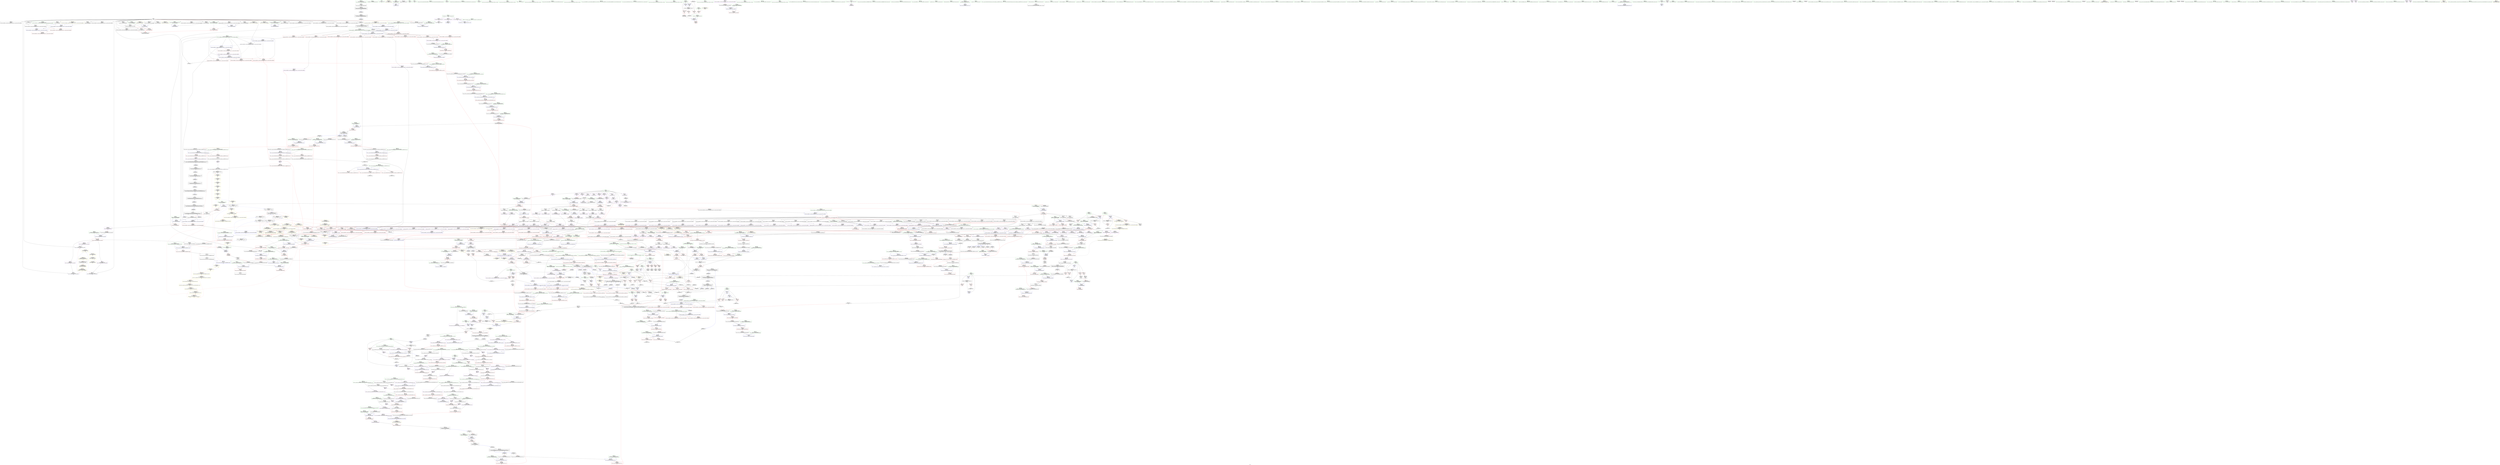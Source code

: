 digraph "SVFG" {
	label="SVFG";

	Node0x55f658555640 [shape=record,color=grey,label="{NodeID: 0\nNullPtr|{|<s29>99}}"];
	Node0x55f658555640 -> Node0x55f6585b6630[style=solid];
	Node0x55f658555640 -> Node0x55f6585b6730[style=solid];
	Node0x55f658555640 -> Node0x55f6585b6800[style=solid];
	Node0x55f658555640 -> Node0x55f6585b68d0[style=solid];
	Node0x55f658555640 -> Node0x55f6585b69a0[style=solid];
	Node0x55f658555640 -> Node0x55f6585b6a70[style=solid];
	Node0x55f658555640 -> Node0x55f6585b6b40[style=solid];
	Node0x55f658555640 -> Node0x55f6585b6c10[style=solid];
	Node0x55f658555640 -> Node0x55f6585b6ce0[style=solid];
	Node0x55f658555640 -> Node0x55f6585b6db0[style=solid];
	Node0x55f658555640 -> Node0x55f6585b6e80[style=solid];
	Node0x55f658555640 -> Node0x55f6585b6f50[style=solid];
	Node0x55f658555640 -> Node0x55f6585b7020[style=solid];
	Node0x55f658555640 -> Node0x55f6585b70f0[style=solid];
	Node0x55f658555640 -> Node0x55f6585b71c0[style=solid];
	Node0x55f658555640 -> Node0x55f6585b7290[style=solid];
	Node0x55f658555640 -> Node0x55f6585b7360[style=solid];
	Node0x55f658555640 -> Node0x55f6585b7430[style=solid];
	Node0x55f658555640 -> Node0x55f6585b7500[style=solid];
	Node0x55f658555640 -> Node0x55f6585b75d0[style=solid];
	Node0x55f658555640 -> Node0x55f6585b76a0[style=solid];
	Node0x55f658555640 -> Node0x55f6585be370[style=solid];
	Node0x55f658555640 -> Node0x55f6585c05c0[style=solid];
	Node0x55f658555640 -> Node0x55f6585c0690[style=solid];
	Node0x55f658555640 -> Node0x55f6585c0760[style=solid];
	Node0x55f658555640 -> Node0x55f6585c27e0[style=solid];
	Node0x55f658555640 -> Node0x55f658600c40[style=solid];
	Node0x55f658555640 -> Node0x55f658604780[style=solid];
	Node0x55f658555640 -> Node0x55f658605b00[style=solid];
	Node0x55f658555640:s29 -> Node0x55f6586cd700[style=solid,color=red];
	Node0x55f6585bd030 [shape=record,color=red,label="{NodeID: 775\n1625\<--1598\n\<--__result.addr\n_ZNSt11__copy_moveILb1ELb1ESt26random_access_iterator_tagE8__copy_mIiEEPT_PKS3_S6_S4_\n}"];
	Node0x55f6585bd030 -> Node0x55f6585c9ff0[style=solid];
	Node0x55f6585b3b70 [shape=record,color=purple,label="{NodeID: 443\n95\<--94\narraydestroy.element\<--arraydestroy.elementPast\n__cxx_global_array_dtor\n|{|<s2>7}}"];
	Node0x55f6585b3b70 -> Node0x55f6585fff70[style=solid];
	Node0x55f6585b3b70 -> Node0x55f658604d80[style=solid];
	Node0x55f6585b3b70:s2 -> Node0x55f6586ccaf0[style=solid,color=red];
	Node0x55f6585a7150 [shape=record,color=green,label="{NodeID: 111\n685\<--686\n_ZNSaIiED2Ev\<--_ZNSaIiED2Ev_field_insensitive\n}"];
	Node0x55f6585c2b20 [shape=record,color=blue,label="{NodeID: 886\n821\<--893\nexn.slot\<--\n_ZNSt6vectorIiSaIiEE17_M_realloc_insertIJRKiEEEvN9__gnu_cxx17__normal_iteratorIPiS1_EEDpOT_\n}"];
	Node0x55f6585c2b20 -> Node0x55f6585d0170[style=dashed];
	Node0x55f6585c2b20 -> Node0x55f6585c2cc0[style=dashed];
	Node0x55f658644ca0 [shape=record,color=yellow,style=double,label="{NodeID: 1661\n44V_1 = ENCHI(MR_44V_0)\npts\{1343 \}\nFun[_ZSt4copyISt13move_iteratorIPiES1_ET0_T_S4_S3_]|{<s0>117}}"];
	Node0x55f658644ca0:s0 -> Node0x55f65865c1d0[style=dashed,color=red];
	Node0x55f6585c9560 [shape=record,color=purple,label="{NodeID: 554\n1701\<--1503\noffset_0\<--\n}"];
	Node0x55f6585c9560 -> Node0x55f6585e5c00[style=solid];
	Node0x55f6585ac100 [shape=record,color=green,label="{NodeID: 222\n1454\<--1455\n__first\<--__first_field_insensitive\n_ZNSt20__uninitialized_copyILb1EE13__uninit_copyISt13move_iteratorIPiES3_EET0_T_S6_S5_\n}"];
	Node0x55f6585ac100 -> Node0x55f6585b1650[style=solid];
	Node0x55f6585ac100 -> Node0x55f6585c8ba0[style=solid];
	Node0x55f6586c3fd0 [shape=record,color=black,label="{NodeID: 2104\n1173 = PHI(1393, )\n}"];
	Node0x55f6586c3fd0 -> Node0x55f6585c4110[style=solid];
	Node0x55f6585cef90 [shape=record,color=red,label="{NodeID: 665\n792\<--783\n\<--__p.addr\n_ZNSt16allocator_traitsISaIiEE9constructIiJRKiEEEvRS0_PT_DpOT0_\n|{<s0>53}}"];
	Node0x55f6585cef90:s0 -> Node0x55f6586ca510[style=solid,color=red];
	Node0x55f658602c80 [shape=record,color=grey,label="{NodeID: 1440\n179 = Binary(177, 178, )\n}"];
	Node0x55f658602c80 -> Node0x55f6585b7e20[style=solid];
	Node0x55f6585ba110 [shape=record,color=black,label="{NodeID: 333\n764\<--758\n\<--this1\n_ZNSt6vectorIiSaIiEE15_M_erase_at_endEPi\n|{<s0>49}}"];
	Node0x55f6585ba110:s0 -> Node0x55f6586c8a10[style=solid,color=red];
	Node0x55f6586cd5f0 [shape=record,color=black,label="{NodeID: 2215\n1320 = PHI(1313, )\n1st arg _ZN9__gnu_cxx13new_allocatorIiE8allocateEmPKv }"];
	Node0x55f6586cd5f0 -> Node0x55f6585e4950[style=solid];
	Node0x55f6585a37d0 [shape=record,color=green,label="{NodeID: 1\n7\<--1\n__dso_handle\<--dummyObj\nGlob }"];
	Node0x55f6585bd100 [shape=record,color=red,label="{NodeID: 776\n1612\<--1600\n\<--_Num\n_ZNSt11__copy_moveILb1ELb1ESt26random_access_iterator_tagE8__copy_mIiEEPT_PKS3_S6_S4_\n}"];
	Node0x55f6585bd100 -> Node0x55f658605200[style=solid];
	Node0x55f6585d51b0 [shape=record,color=yellow,style=double,label="{NodeID: 1551\n7V_1 = ENCHI(MR_7V_0)\npts\{89 \}\nFun[__cxx_global_array_dtor]}"];
	Node0x55f6585d51b0 -> Node0x55f6585be540[style=dashed];
	Node0x55f6585b3c40 [shape=record,color=purple,label="{NodeID: 444\n114\<--113\n_M_impl\<--\n_ZNSt6vectorIiSaIiEED2Ev\n}"];
	Node0x55f6585a7250 [shape=record,color=green,label="{NodeID: 112\n692\<--693\n__a.addr\<--__a.addr_field_insensitive\n_ZNSt16allocator_traitsISaIiEE10deallocateERS0_Pim\n}"];
	Node0x55f6585a7250 -> Node0x55f6585ce5d0[style=solid];
	Node0x55f6585a7250 -> Node0x55f6585c1600[style=solid];
	Node0x55f6585c2bf0 [shape=record,color=blue,label="{NodeID: 887\n823\<--895\nehselector.slot\<--\n_ZNSt6vectorIiSaIiEE17_M_realloc_insertIJRKiEEEvN9__gnu_cxx17__normal_iteratorIPiS1_EEDpOT_\n}"];
	Node0x55f6585c2bf0 -> Node0x55f6585c2d90[style=dashed];
	Node0x55f6585c9630 [shape=record,color=purple,label="{NodeID: 555\n1702\<--1504\noffset_0\<--\n}"];
	Node0x55f6585c9630 -> Node0x55f6585bdd30[style=solid];
	Node0x55f6585ac1d0 [shape=record,color=green,label="{NodeID: 223\n1456\<--1457\n__last\<--__last_field_insensitive\n_ZNSt20__uninitialized_copyILb1EE13__uninit_copyISt13move_iteratorIPiES3_EET0_T_S6_S5_\n}"];
	Node0x55f6585ac1d0 -> Node0x55f6585b1720[style=solid];
	Node0x55f6585ac1d0 -> Node0x55f6585c8c70[style=solid];
	Node0x55f6586c4110 [shape=record,color=black,label="{NodeID: 2105\n1179 = PHI(1393, )\n}"];
	Node0x55f6586c4110 -> Node0x55f6585c41e0[style=solid];
	Node0x55f6585cf060 [shape=record,color=red,label="{NodeID: 666\n793\<--785\n\<--__args.addr\n_ZNSt16allocator_traitsISaIiEE9constructIiJRKiEEEvRS0_PT_DpOT0_\n|{<s0>52}}"];
	Node0x55f6585cf060:s0 -> Node0x55f6586c79c0[style=solid,color=red];
	Node0x55f658602e00 [shape=record,color=grey,label="{NodeID: 1441\n605 = Binary(603, 604, )\n}"];
	Node0x55f658602e00 -> Node0x55f658602f80[style=solid];
	Node0x55f6585ba1e0 [shape=record,color=black,label="{NodeID: 334\n768\<--758\n\<--this1\n_ZNSt6vectorIiSaIiEE15_M_erase_at_endEPi\n}"];
	Node0x55f6585ba1e0 -> Node0x55f6585c5c80[style=solid];
	Node0x55f6585ba1e0 -> Node0x55f6585c5d50[style=solid];
	Node0x55f6586cd700 [shape=record,color=black,label="{NodeID: 2216\n1321 = PHI(3, )\n2nd arg _ZN9__gnu_cxx13new_allocatorIiE8allocateEmPKv }"];
	Node0x55f6586cd700 -> Node0x55f6585e4a20[style=solid];
	Node0x55f6585a3b10 [shape=record,color=green,label="{NodeID: 2\n9\<--1\n\<--dummyObj\nCan only get source location for instruction, argument, global var or function.|{<s0>25|<s1>25}}"];
	Node0x55f6585a3b10:s0 -> Node0x55f6586cebf0[style=solid,color=red];
	Node0x55f6585a3b10:s1 -> Node0x55f6586cee90[style=solid,color=red];
	Node0x55f6585bd1d0 [shape=record,color=red,label="{NodeID: 777\n1619\<--1600\n\<--_Num\n_ZNSt11__copy_moveILb1ELb1ESt26random_access_iterator_tagE8__copy_mIiEEPT_PKS3_S6_S4_\n}"];
	Node0x55f6585bd1d0 -> Node0x55f658601c00[style=solid];
	Node0x55f6585d52c0 [shape=record,color=yellow,style=double,label="{NodeID: 1552\n2V_1 = ENCHI(MR_2V_0)\npts\{150000 150001 150002 \}\nFun[__cxx_global_array_dtor]|{<s0>7|<s1>7|<s2>7}}"];
	Node0x55f6585d52c0:s0 -> Node0x55f6585da9e0[style=dashed,color=red];
	Node0x55f6585d52c0:s1 -> Node0x55f6585daac0[style=dashed,color=red];
	Node0x55f6585d52c0:s2 -> Node0x55f6585daba0[style=dashed,color=red];
	Node0x55f6585b3d10 [shape=record,color=purple,label="{NodeID: 445\n115\<--113\n_M_start\<--\n_ZNSt6vectorIiSaIiEED2Ev\n}"];
	Node0x55f6585b3d10 -> Node0x55f6585ca5a0[style=solid];
	Node0x55f6585a7320 [shape=record,color=green,label="{NodeID: 113\n694\<--695\n__p.addr\<--__p.addr_field_insensitive\n_ZNSt16allocator_traitsISaIiEE10deallocateERS0_Pim\n}"];
	Node0x55f6585a7320 -> Node0x55f6585ce6a0[style=solid];
	Node0x55f6585a7320 -> Node0x55f6585c16d0[style=solid];
	Node0x55f6585c2cc0 [shape=record,color=blue,label="{NodeID: 888\n821\<--914\nexn.slot\<--\n_ZNSt6vectorIiSaIiEE17_M_realloc_insertIJRKiEEEvN9__gnu_cxx17__normal_iteratorIPiS1_EEDpOT_\n}"];
	Node0x55f6585c2cc0 -> Node0x55f6585d0240[style=dashed];
	Node0x55f6585c9700 [shape=record,color=purple,label="{NodeID: 556\n1704\<--1511\noffset_0\<--\n}"];
	Node0x55f6585c9700 -> Node0x55f6585e5cd0[style=solid];
	Node0x55f6585ac2a0 [shape=record,color=green,label="{NodeID: 224\n1458\<--1459\n__result.addr\<--__result.addr_field_insensitive\n_ZNSt20__uninitialized_copyILb1EE13__uninit_copyISt13move_iteratorIPiES3_EET0_T_S6_S5_\n}"];
	Node0x55f6585ac2a0 -> Node0x55f6585d3b20[style=solid];
	Node0x55f6585ac2a0 -> Node0x55f6585e5720[style=solid];
	Node0x55f6586c4250 [shape=record,color=black,label="{NodeID: 2106\n1188 = PHI(1351, )\n}"];
	Node0x55f6586c4250 -> Node0x55f6585bc0c0[style=solid];
	Node0x55f6585cf130 [shape=record,color=red,label="{NodeID: 667\n829\<--807\nthis1\<--this.addr\n_ZNSt6vectorIiSaIiEE17_M_realloc_insertIJRKiEEEvN9__gnu_cxx17__normal_iteratorIPiS1_EEDpOT_\n|{|<s19>54|<s20>55}}"];
	Node0x55f6585cf130 -> Node0x55f6585ba380[style=solid];
	Node0x55f6585cf130 -> Node0x55f6585ba450[style=solid];
	Node0x55f6585cf130 -> Node0x55f6585ba520[style=solid];
	Node0x55f6585cf130 -> Node0x55f6585ba5f0[style=solid];
	Node0x55f6585cf130 -> Node0x55f6585ba6c0[style=solid];
	Node0x55f6585cf130 -> Node0x55f6585ba790[style=solid];
	Node0x55f6585cf130 -> Node0x55f6585ba860[style=solid];
	Node0x55f6585cf130 -> Node0x55f6585ba930[style=solid];
	Node0x55f6585cf130 -> Node0x55f6585baa00[style=solid];
	Node0x55f6585cf130 -> Node0x55f6585baad0[style=solid];
	Node0x55f6585cf130 -> Node0x55f6585baba0[style=solid];
	Node0x55f6585cf130 -> Node0x55f6585bac70[style=solid];
	Node0x55f6585cf130 -> Node0x55f6585bad40[style=solid];
	Node0x55f6585cf130 -> Node0x55f6585bae10[style=solid];
	Node0x55f6585cf130 -> Node0x55f6585baee0[style=solid];
	Node0x55f6585cf130 -> Node0x55f6585bafb0[style=solid];
	Node0x55f6585cf130 -> Node0x55f6585bb080[style=solid];
	Node0x55f6585cf130 -> Node0x55f6585bb150[style=solid];
	Node0x55f6585cf130 -> Node0x55f6585bb220[style=solid];
	Node0x55f6585cf130:s19 -> Node0x55f6586c70e0[style=solid,color=red];
	Node0x55f6585cf130:s20 -> Node0x55f6586c9ac0[style=solid,color=red];
	Node0x55f658602f80 [shape=record,color=grey,label="{NodeID: 1442\n606 = Binary(605, 299, )\n|{<s0>39}}"];
	Node0x55f658602f80:s0 -> Node0x55f6586cea60[style=solid,color=red];
	Node0x55f6585ba2b0 [shape=record,color=black,label="{NodeID: 335\n791\<--790\n\<--\n_ZNSt16allocator_traitsISaIiEE9constructIiJRKiEEEvRS0_PT_DpOT0_\n|{<s0>53}}"];
	Node0x55f6585ba2b0:s0 -> Node0x55f6586c99b0[style=solid,color=red];
	Node0x55f6586cd810 [shape=record,color=black,label="{NodeID: 2217\n1651 = PHI(1395, )\n0th arg _ZNSt13move_iteratorIPiEC2ES0_ }"];
	Node0x55f6586cd810 -> Node0x55f6585e6aa0[style=solid];
	Node0x55f6585a3bd0 [shape=record,color=green,label="{NodeID: 3\n16\<--1\n.str\<--dummyObj\nGlob }"];
	Node0x55f6585bd2a0 [shape=record,color=red,label="{NodeID: 778\n1626\<--1600\n\<--_Num\n_ZNSt11__copy_moveILb1ELb1ESt26random_access_iterator_tagE8__copy_mIiEEPT_PKS3_S6_S4_\n}"];
	Node0x55f6585b3de0 [shape=record,color=purple,label="{NodeID: 446\n118\<--117\n_M_impl2\<--\n_ZNSt6vectorIiSaIiEED2Ev\n}"];
	Node0x55f6585a73f0 [shape=record,color=green,label="{NodeID: 114\n696\<--697\n__n.addr\<--__n.addr_field_insensitive\n_ZNSt16allocator_traitsISaIiEE10deallocateERS0_Pim\n}"];
	Node0x55f6585a73f0 -> Node0x55f6585ce770[style=solid];
	Node0x55f6585a73f0 -> Node0x55f6585c17a0[style=solid];
	Node0x55f6585c2d90 [shape=record,color=blue,label="{NodeID: 889\n823\<--916\nehselector.slot\<--\n_ZNSt6vectorIiSaIiEE17_M_realloc_insertIJRKiEEEvN9__gnu_cxx17__normal_iteratorIPiS1_EEDpOT_\n}"];
	Node0x55f6585c2d90 -> Node0x55f6585d0310[style=dashed];
	Node0x55f6585c97d0 [shape=record,color=purple,label="{NodeID: 557\n1705\<--1512\noffset_0\<--\n}"];
	Node0x55f6585c97d0 -> Node0x55f6585bde00[style=solid];
	Node0x55f6585ac370 [shape=record,color=green,label="{NodeID: 225\n1460\<--1461\nagg.tmp\<--agg.tmp_field_insensitive\n_ZNSt20__uninitialized_copyILb1EE13__uninit_copyISt13move_iteratorIPiES3_EET0_T_S6_S5_\n}"];
	Node0x55f6585ac370 -> Node0x55f6585b17f0[style=solid];
	Node0x55f6585ac370 -> Node0x55f6585c8d40[style=solid];
	Node0x55f6586c4390 [shape=record,color=black,label="{NodeID: 2107\n1225 = PHI(1270, )\n|{<s0>97}}"];
	Node0x55f6586c4390:s0 -> Node0x55f6586c8f60[style=solid,color=red];
	Node0x55f6585cf200 [shape=record,color=red,label="{NodeID: 668\n858\<--809\n\<--__args.addr\n_ZNSt6vectorIiSaIiEE17_M_realloc_insertIJRKiEEEvN9__gnu_cxx17__normal_iteratorIPiS1_EEDpOT_\n|{<s0>58}}"];
	Node0x55f6585cf200:s0 -> Node0x55f6586c79c0[style=solid,color=red];
	Node0x55f658603100 [shape=record,color=grey,label="{NodeID: 1443\n369 = Binary(368, 227, )\n}"];
	Node0x55f658603100 -> Node0x55f6585bfb30[style=solid];
	Node0x55f6585ba380 [shape=record,color=black,label="{NodeID: 336\n844\<--829\n\<--this1\n_ZNSt6vectorIiSaIiEE17_M_realloc_insertIJRKiEEEvN9__gnu_cxx17__normal_iteratorIPiS1_EEDpOT_\n|{<s0>57}}"];
	Node0x55f6585ba380:s0 -> Node0x55f6586cd2c0[style=solid,color=red];
	Node0x55f6586cd920 [shape=record,color=black,label="{NodeID: 2218\n1652 = PHI(1400, )\n1st arg _ZNSt13move_iteratorIPiEC2ES0_ }"];
	Node0x55f6586cd920 -> Node0x55f6585e6b70[style=solid];
	Node0x55f6585a3c90 [shape=record,color=green,label="{NodeID: 4\n18\<--1\n.str.2\<--dummyObj\nGlob }"];
	Node0x55f6585bd370 [shape=record,color=red,label="{NodeID: 779\n1639\<--1636\n\<--__it.addr\n_ZSt12__miter_baseIPiET_S1_\n}"];
	Node0x55f6585bd370 -> Node0x55f6585b25c0[style=solid];
	Node0x55f6585b3eb0 [shape=record,color=purple,label="{NodeID: 447\n119\<--117\n_M_finish\<--\n_ZNSt6vectorIiSaIiEED2Ev\n}"];
	Node0x55f6585b3eb0 -> Node0x55f6585ca670[style=solid];
	Node0x55f6585ac7b0 [shape=record,color=green,label="{NodeID: 115\n706\<--707\n_ZN9__gnu_cxx13new_allocatorIiE10deallocateEPim\<--_ZN9__gnu_cxx13new_allocatorIiE10deallocateEPim_field_insensitive\n}"];
	Node0x55f6585c2e60 [shape=record,color=blue,label="{NodeID: 890\n967\<--964\n_M_start36\<--\n_ZNSt6vectorIiSaIiEE17_M_realloc_insertIJRKiEEEvN9__gnu_cxx17__normal_iteratorIPiS1_EEDpOT_\n|{<s0>30}}"];
	Node0x55f6585c2e60:s0 -> Node0x55f65863bac0[style=dashed,color=blue];
	Node0x55f6585c98a0 [shape=record,color=purple,label="{NodeID: 558\n1551\<--1549\ncoerce.dive\<--__it\n_ZSt12__miter_baseIPiEDTcl12__miter_basecldtfp_4baseEEESt13move_iteratorIT_E\n}"];
	Node0x55f6585c98a0 -> Node0x55f6585e6010[style=solid];
	Node0x55f6585ac440 [shape=record,color=green,label="{NodeID: 226\n1462\<--1463\nagg.tmp2\<--agg.tmp2_field_insensitive\n_ZNSt20__uninitialized_copyILb1EE13__uninit_copyISt13move_iteratorIPiES3_EET0_T_S6_S5_\n}"];
	Node0x55f6585ac440 -> Node0x55f6585b18c0[style=solid];
	Node0x55f6585ac440 -> Node0x55f6585c8e10[style=solid];
	Node0x55f6586c44d0 [shape=record,color=black,label="{NodeID: 2108\n1228 = PHI(1259, )\n}"];
	Node0x55f6586c44d0 -> Node0x55f6585bc400[style=solid];
	Node0x55f6585cf2d0 [shape=record,color=red,label="{NodeID: 669\n845\<--811\n\<--__len\n_ZNSt6vectorIiSaIiEE17_M_realloc_insertIJRKiEEEvN9__gnu_cxx17__normal_iteratorIPiS1_EEDpOT_\n|{<s0>57}}"];
	Node0x55f6585cf2d0:s0 -> Node0x55f6586cd3d0[style=solid,color=red];
	Node0x55f658603280 [shape=record,color=grey,label="{NodeID: 1444\n360 = Binary(359, 188, )\n}"];
	Node0x55f658603280 -> Node0x55f658605380[style=solid];
	Node0x55f6585ba450 [shape=record,color=black,label="{NodeID: 337\n852\<--829\n\<--this1\n_ZNSt6vectorIiSaIiEE17_M_realloc_insertIJRKiEEEvN9__gnu_cxx17__normal_iteratorIPiS1_EEDpOT_\n}"];
	Node0x55f6585ba450 -> Node0x55f6585c5fc0[style=solid];
	Node0x55f6586cda30 [shape=record,color=black,label="{NodeID: 2219\n1485 = PHI(1477, )\n0th arg _ZSt4copyISt13move_iteratorIPiES1_ET0_T_S4_S3_ }"];
	Node0x55f6586cda30 -> Node0x55f6585e5990[style=solid];
	Node0x55f6585a40f0 [shape=record,color=green,label="{NodeID: 5\n20\<--1\n.str.3\<--dummyObj\nGlob }"];
	Node0x55f6585bd440 [shape=record,color=red,label="{NodeID: 780\n1646\<--1643\nthis1\<--this.addr\n_ZNKSt13move_iteratorIPiE4baseEv\n}"];
	Node0x55f6585bd440 -> Node0x55f6585c9b10[style=solid];
	Node0x55f6585d5590 [shape=record,color=yellow,style=double,label="{NodeID: 1555\n44V_1 = ENCHI(MR_44V_0)\npts\{1343 \}\nFun[_ZNSt6vectorIiSaIiEE9push_backERKi]|{<s0>28|<s1>30}}"];
	Node0x55f6585d5590:s0 -> Node0x55f6585d5f90[style=dashed,color=red];
	Node0x55f6585d5590:s1 -> Node0x55f65863ec20[style=dashed,color=red];
	Node0x55f6585b3f80 [shape=record,color=purple,label="{NodeID: 448\n288\<--287\n_M_impl\<--\n_ZNKSt6vectorIiSaIiEE4sizeEv\n}"];
	Node0x55f6585ac8b0 [shape=record,color=green,label="{NodeID: 116\n713\<--714\nthis.addr\<--this.addr_field_insensitive\n_ZN9__gnu_cxx13new_allocatorIiE10deallocateEPim\n}"];
	Node0x55f6585ac8b0 -> Node0x55f6585ce840[style=solid];
	Node0x55f6585ac8b0 -> Node0x55f6585c1870[style=solid];
	Node0x55f6585c2f30 [shape=record,color=blue,label="{NodeID: 891\n972\<--969\n_M_finish38\<--\n_ZNSt6vectorIiSaIiEE17_M_realloc_insertIJRKiEEEvN9__gnu_cxx17__normal_iteratorIPiS1_EEDpOT_\n|{<s0>30}}"];
	Node0x55f6585c2f30:s0 -> Node0x55f65863bfc0[style=dashed,color=blue];
	Node0x55f6585c9970 [shape=record,color=purple,label="{NodeID: 559\n1707\<--1616\noffset_0\<--\n}"];
	Node0x55f6585c9970 -> Node0x55f6585e6830[style=solid];
	Node0x55f6585ac510 [shape=record,color=green,label="{NodeID: 227\n1481\<--1482\n_ZSt4copyISt13move_iteratorIPiES1_ET0_T_S4_S3_\<--_ZSt4copyISt13move_iteratorIPiES1_ET0_T_S4_S3__field_insensitive\n}"];
	Node0x55f6586c4610 [shape=record,color=black,label="{NodeID: 2109\n1266 = PHI(1279, )\n}"];
	Node0x55f6586c4610 -> Node0x55f6585bc670[style=solid];
	Node0x55f6585cf3a0 [shape=record,color=red,label="{NodeID: 670\n929\<--811\n\<--__len\n_ZNSt6vectorIiSaIiEE17_M_realloc_insertIJRKiEEEvN9__gnu_cxx17__normal_iteratorIPiS1_EEDpOT_\n|{<s0>71}}"];
	Node0x55f6585cf3a0:s0 -> Node0x55f6586cea60[style=solid,color=red];
	Node0x55f658603400 [shape=record,color=grey,label="{NodeID: 1445\n366 = Binary(365, 227, )\n}"];
	Node0x55f658603400 -> Node0x55f6585bfa60[style=solid];
	Node0x55f6585ba520 [shape=record,color=black,label="{NodeID: 338\n862\<--829\n\<--this1\n_ZNSt6vectorIiSaIiEE17_M_realloc_insertIJRKiEEEvN9__gnu_cxx17__normal_iteratorIPiS1_EEDpOT_\n}"];
	Node0x55f6585ba520 -> Node0x55f6585c6090[style=solid];
	Node0x55f6585ba520 -> Node0x55f6585c6160[style=solid];
	Node0x55f6586cdb40 [shape=record,color=black,label="{NodeID: 2220\n1486 = PHI(1479, )\n1st arg _ZSt4copyISt13move_iteratorIPiES1_ET0_T_S4_S3_ }"];
	Node0x55f6586cdb40 -> Node0x55f6585e5a60[style=solid];
	Node0x55f6585a41b0 [shape=record,color=green,label="{NodeID: 6\n22\<--1\n.str.4\<--dummyObj\nGlob }"];
	Node0x55f6585bd510 [shape=record,color=red,label="{NodeID: 781\n1648\<--1647\n\<--_M_current\n_ZNKSt13move_iteratorIPiE4baseEv\n}"];
	Node0x55f6585bd510 -> Node0x55f6585b2690[style=solid];
	Node0x55f6585d5670 [shape=record,color=yellow,style=double,label="{NodeID: 1556\n16V_1 = ENCHI(MR_16V_0)\npts\{150000 \}\nFun[_ZNSt6vectorIiSaIiEE9push_backERKi]|{|<s1>29|<s2>30}}"];
	Node0x55f6585d5670 -> Node0x55f65863bac0[style=dashed];
	Node0x55f6585d5670:s1 -> Node0x55f6585dba40[style=dashed,color=red];
	Node0x55f6585d5670:s2 -> Node0x55f65863ed00[style=dashed,color=red];
	Node0x55f6585b4050 [shape=record,color=purple,label="{NodeID: 449\n289\<--287\n_M_finish\<--\n_ZNKSt6vectorIiSaIiEE4sizeEv\n}"];
	Node0x55f6585b4050 -> Node0x55f6585cbe00[style=solid];
	Node0x55f6585ac980 [shape=record,color=green,label="{NodeID: 117\n715\<--716\n__p.addr\<--__p.addr_field_insensitive\n_ZN9__gnu_cxx13new_allocatorIiE10deallocateEPim\n}"];
	Node0x55f6585ac980 -> Node0x55f6585ce910[style=solid];
	Node0x55f6585ac980 -> Node0x55f6585c1940[style=solid];
	Node0x55f6585c3000 [shape=record,color=blue,label="{NodeID: 892\n979\<--976\n_M_end_of_storage41\<--add.ptr39\n_ZNSt6vectorIiSaIiEE17_M_realloc_insertIJRKiEEEvN9__gnu_cxx17__normal_iteratorIPiS1_EEDpOT_\n|{<s0>30}}"];
	Node0x55f6585c3000:s0 -> Node0x55f65863c4c0[style=dashed,color=blue];
	Node0x55f6585c9a40 [shape=record,color=purple,label="{NodeID: 560\n1708\<--1618\noffset_0\<--\n}"];
	Node0x55f6585c9a40 -> Node0x55f6585bded0[style=solid];
	Node0x55f6585ac610 [shape=record,color=green,label="{NodeID: 228\n1488\<--1489\n__first\<--__first_field_insensitive\n_ZSt4copyISt13move_iteratorIPiES1_ET0_T_S4_S3_\n}"];
	Node0x55f6585ac610 -> Node0x55f6585b1a60[style=solid];
	Node0x55f6585ac610 -> Node0x55f6585c9220[style=solid];
	Node0x55f6586c4750 [shape=record,color=black,label="{NodeID: 2110\n1314 = PHI(1318, )\n}"];
	Node0x55f6586c4750 -> Node0x55f6585b0af0[style=solid];
	Node0x55f6585cf470 [shape=record,color=red,label="{NodeID: 671\n975\<--811\n\<--__len\n_ZNSt6vectorIiSaIiEE17_M_realloc_insertIJRKiEEEvN9__gnu_cxx17__normal_iteratorIPiS1_EEDpOT_\n}"];
	Node0x55f658603580 [shape=record,color=grey,label="{NodeID: 1446\n353 = Binary(352, 188, )\n}"];
	Node0x55f658603580 -> Node0x55f6585bf8c0[style=solid];
	Node0x55f6585ba5f0 [shape=record,color=black,label="{NodeID: 339\n871\<--829\n\<--this1\n_ZNSt6vectorIiSaIiEE17_M_realloc_insertIJRKiEEEvN9__gnu_cxx17__normal_iteratorIPiS1_EEDpOT_\n|{<s0>61}}"];
	Node0x55f6585ba5f0:s0 -> Node0x55f6586c8a10[style=solid,color=red];
	Node0x55f6586cdc50 [shape=record,color=black,label="{NodeID: 2221\n1487 = PHI(1475, )\n2nd arg _ZSt4copyISt13move_iteratorIPiES1_ET0_T_S4_S3_ }"];
	Node0x55f6586cdc50 -> Node0x55f6585e5b30[style=solid];
	Node0x55f6585a4270 [shape=record,color=green,label="{NodeID: 7\n25\<--1\n\<--dummyObj\nCan only get source location for instruction, argument, global var or function.}"];
	Node0x55f6585bd5e0 [shape=record,color=red,label="{NodeID: 782\n1659\<--1653\nthis1\<--this.addr\n_ZNSt13move_iteratorIPiEC2ES0_\n}"];
	Node0x55f6585bd5e0 -> Node0x55f6585c9be0[style=solid];
	Node0x55f6585d5750 [shape=record,color=yellow,style=double,label="{NodeID: 1557\n18V_1 = ENCHI(MR_18V_0)\npts\{150001 \}\nFun[_ZNSt6vectorIiSaIiEE9push_backERKi]|{|<s4>29|<s5>30}}"];
	Node0x55f6585d5750 -> Node0x55f6585ccf10[style=dashed];
	Node0x55f6585d5750 -> Node0x55f6585cd0b0[style=dashed];
	Node0x55f6585d5750 -> Node0x55f6585cd180[style=dashed];
	Node0x55f6585d5750 -> Node0x55f6585c0010[style=dashed];
	Node0x55f6585d5750:s4 -> Node0x55f6585dba40[style=dashed,color=red];
	Node0x55f6585d5750:s5 -> Node0x55f65863ede0[style=dashed,color=red];
	Node0x55f6585b4120 [shape=record,color=purple,label="{NodeID: 450\n292\<--291\n_M_impl2\<--\n_ZNKSt6vectorIiSaIiEE4sizeEv\n}"];
	Node0x55f6585aca50 [shape=record,color=green,label="{NodeID: 118\n717\<--718\n.addr\<--.addr_field_insensitive\n_ZN9__gnu_cxx13new_allocatorIiE10deallocateEPim\n}"];
	Node0x55f6585aca50 -> Node0x55f6585c1a10[style=solid];
	Node0x55f6585c30d0 [shape=record,color=blue,label="{NodeID: 893\n997\<--994\nthis.addr\<--this\n_ZNSt6vectorIiSaIiEE3endEv\n}"];
	Node0x55f6585c30d0 -> Node0x55f6585d0b30[style=dashed];
	Node0x55f6585c9b10 [shape=record,color=purple,label="{NodeID: 561\n1647\<--1646\n_M_current\<--this1\n_ZNKSt13move_iteratorIPiE4baseEv\n}"];
	Node0x55f6585c9b10 -> Node0x55f6585bd510[style=solid];
	Node0x55f6585ac6e0 [shape=record,color=green,label="{NodeID: 229\n1490\<--1491\n__last\<--__last_field_insensitive\n_ZSt4copyISt13move_iteratorIPiES1_ET0_T_S4_S3_\n}"];
	Node0x55f6585ac6e0 -> Node0x55f6585b1b30[style=solid];
	Node0x55f6585ac6e0 -> Node0x55f6585c92f0[style=solid];
	Node0x55f6586c4890 [shape=record,color=black,label="{NodeID: 2111\n1333 = PHI(1279, )\n}"];
	Node0x55f6586c4890 -> Node0x55f658604600[style=solid];
	Node0x55f6585cf540 [shape=record,color=red,label="{NodeID: 672\n856\<--813\n\<--__elems_before\n_ZNSt6vectorIiSaIiEE17_M_realloc_insertIJRKiEEEvN9__gnu_cxx17__normal_iteratorIPiS1_EEDpOT_\n}"];
	Node0x55f658603700 [shape=record,color=grey,label="{NodeID: 1447\n230 = Binary(224, 229, )\n|{<s0>14}}"];
	Node0x55f658603700:s0 -> Node0x55f6586c9f00[style=solid,color=red];
	Node0x55f6585ba6c0 [shape=record,color=black,label="{NodeID: 340\n882\<--829\n\<--this1\n_ZNSt6vectorIiSaIiEE17_M_realloc_insertIJRKiEEEvN9__gnu_cxx17__normal_iteratorIPiS1_EEDpOT_\n}"];
	Node0x55f6585ba6c0 -> Node0x55f6585c6300[style=solid];
	Node0x55f6585ba6c0 -> Node0x55f6585c63d0[style=solid];
	Node0x55f6586cdd90 [shape=record,color=black,label="{NodeID: 2222\n1303 = PHI(1142, )\n0th arg _ZNSt16allocator_traitsISaIiEE8allocateERS0_m }"];
	Node0x55f6586cdd90 -> Node0x55f6585e46e0[style=solid];
	Node0x55f6585a4330 [shape=record,color=green,label="{NodeID: 8\n166\<--1\n\<--dummyObj\nCan only get source location for instruction, argument, global var or function.}"];
	Node0x55f6585bd6b0 [shape=record,color=red,label="{NodeID: 783\n1661\<--1655\n\<--__i.addr\n_ZNSt13move_iteratorIPiEC2ES0_\n}"];
	Node0x55f6585bd6b0 -> Node0x55f6585e6c40[style=solid];
	Node0x55f6585d5830 [shape=record,color=yellow,style=double,label="{NodeID: 1558\n20V_1 = ENCHI(MR_20V_0)\npts\{150002 \}\nFun[_ZNSt6vectorIiSaIiEE9push_backERKi]|{|<s2>30|<s3>30}}"];
	Node0x55f6585d5830 -> Node0x55f6585ccfe0[style=dashed];
	Node0x55f6585d5830 -> Node0x55f65863c4c0[style=dashed];
	Node0x55f6585d5830:s2 -> Node0x55f6585d0990[style=dashed,color=red];
	Node0x55f6585d5830:s3 -> Node0x55f6585c3000[style=dashed,color=red];
	Node0x55f6585b41f0 [shape=record,color=purple,label="{NodeID: 451\n293\<--291\n_M_start\<--\n_ZNKSt6vectorIiSaIiEE4sizeEv\n}"];
	Node0x55f6585b41f0 -> Node0x55f6585cbed0[style=solid];
	Node0x55f6585acb20 [shape=record,color=green,label="{NodeID: 119\n726\<--727\n_ZdlPv\<--_ZdlPv_field_insensitive\n}"];
	Node0x55f6585c31a0 [shape=record,color=blue,label="{NodeID: 894\n1014\<--1011\nthis.addr\<--this\n_ZN9__gnu_cxx13new_allocatorIiE9constructIiJRKiEEEvPT_DpOT0_\n}"];
	Node0x55f6585c31a0 -> Node0x55f6585d0cd0[style=dashed];
	Node0x55f6585db580 [shape=record,color=yellow,style=double,label="{NodeID: 1669\n16V_1 = ENCHI(MR_16V_0)\npts\{150000 \}\nFun[_ZNKSt6vectorIiSaIiEE4sizeEv]}"];
	Node0x55f6585db580 -> Node0x55f6585cbed0[style=dashed];
	Node0x55f6585c9be0 [shape=record,color=purple,label="{NodeID: 562\n1660\<--1659\n_M_current\<--this1\n_ZNSt13move_iteratorIPiEC2ES0_\n}"];
	Node0x55f6585c9be0 -> Node0x55f6585e6c40[style=solid];
	Node0x55f6585b4b50 [shape=record,color=green,label="{NodeID: 230\n1492\<--1493\n__result.addr\<--__result.addr_field_insensitive\n_ZSt4copyISt13move_iteratorIPiES1_ET0_T_S4_S3_\n}"];
	Node0x55f6585b4b50 -> Node0x55f6585d3d90[style=solid];
	Node0x55f6585b4b50 -> Node0x55f6585e5b30[style=solid];
	Node0x55f6586c49d0 [shape=record,color=black,label="{NodeID: 2112\n1389 = PHI(1407, )\n}"];
	Node0x55f6586c49d0 -> Node0x55f6585b10a0[style=solid];
	Node0x55f6585cf610 [shape=record,color=red,label="{NodeID: 673\n907\<--813\n\<--__elems_before\n_ZNSt6vectorIiSaIiEE17_M_realloc_insertIJRKiEEEvN9__gnu_cxx17__normal_iteratorIPiS1_EEDpOT_\n}"];
	Node0x55f658603880 [shape=record,color=grey,label="{NodeID: 1448\n217 = Binary(215, 216, )\n|{<s0>14}}"];
	Node0x55f658603880:s0 -> Node0x55f6586c9df0[style=solid,color=red];
	Node0x55f6585ba790 [shape=record,color=black,label="{NodeID: 341\n887\<--829\n\<--this1\n_ZNSt6vectorIiSaIiEE17_M_realloc_insertIJRKiEEEvN9__gnu_cxx17__normal_iteratorIPiS1_EEDpOT_\n|{<s0>64}}"];
	Node0x55f6585ba790:s0 -> Node0x55f6586c8a10[style=solid,color=red];
	Node0x55f6586cded0 [shape=record,color=black,label="{NodeID: 2223\n1304 = PHI(1143, )\n1st arg _ZNSt16allocator_traitsISaIiEE8allocateERS0_m }"];
	Node0x55f6586cded0 -> Node0x55f6585e47b0[style=solid];
	Node0x55f6585a43f0 [shape=record,color=green,label="{NodeID: 9\n169\<--1\n\<--dummyObj\nCan only get source location for instruction, argument, global var or function.|{<s0>54}}"];
	Node0x55f6585a43f0:s0 -> Node0x55f6586c71f0[style=solid,color=red];
	Node0x55f6585bd780 [shape=record,color=red,label="{NodeID: 784\n1673\<--1667\nthis1\<--this.addr\n_ZN9__gnu_cxx13new_allocatorIiE7destroyIiEEvPT_\n}"];
	Node0x55f6585b42c0 [shape=record,color=purple,label="{NodeID: 452\n312\<--311\n_M_impl\<--\n_ZNSt6vectorIiSaIiEEixEm\n}"];
	Node0x55f6585acc20 [shape=record,color=green,label="{NodeID: 120\n733\<--734\nthis.addr\<--this.addr_field_insensitive\n_ZNSaIiED2Ev\n}"];
	Node0x55f6585acc20 -> Node0x55f6585ce9e0[style=solid];
	Node0x55f6585acc20 -> Node0x55f6585c1ae0[style=solid];
	Node0x55f6585c3270 [shape=record,color=blue,label="{NodeID: 895\n1016\<--1012\n__p.addr\<--__p\n_ZN9__gnu_cxx13new_allocatorIiE9constructIiJRKiEEEvPT_DpOT0_\n}"];
	Node0x55f6585c3270 -> Node0x55f6585d0da0[style=dashed];
	Node0x55f6585c9cb0 [shape=record,color=purple,label="{NodeID: 563\n316\<--314\nadd.ptr\<--\n_ZNSt6vectorIiSaIiEEixEm\n}"];
	Node0x55f6585c9cb0 -> Node0x55f6585b8e60[style=solid];
	Node0x55f6585b4c20 [shape=record,color=green,label="{NodeID: 231\n1494\<--1495\nagg.tmp\<--agg.tmp_field_insensitive\n_ZSt4copyISt13move_iteratorIPiES1_ET0_T_S4_S3_\n}"];
	Node0x55f6585b4c20 -> Node0x55f6585b1c00[style=solid];
	Node0x55f6585b4c20 -> Node0x55f6585c93c0[style=solid];
	Node0x55f6586c4b10 [shape=record,color=black,label="{NodeID: 2113\n1441 = PHI(1450, )\n}"];
	Node0x55f6586c4b10 -> Node0x55f6585b1580[style=solid];
	Node0x55f6585cf6e0 [shape=record,color=red,label="{NodeID: 674\n850\<--817\n\<--__new_start\n_ZNSt6vectorIiSaIiEE17_M_realloc_insertIJRKiEEEvN9__gnu_cxx17__normal_iteratorIPiS1_EEDpOT_\n}"];
	Node0x55f6585cf6e0 -> Node0x55f6585c2710[style=solid];
	Node0x55f658603a00 [shape=record,color=grey,label="{NodeID: 1449\n187 = Binary(186, 188, )\n}"];
	Node0x55f658603a00 -> Node0x55f6585bed60[style=solid];
	Node0x55f6585ba860 [shape=record,color=black,label="{NodeID: 342\n903\<--829\n\<--this1\n_ZNSt6vectorIiSaIiEE17_M_realloc_insertIJRKiEEEvN9__gnu_cxx17__normal_iteratorIPiS1_EEDpOT_\n}"];
	Node0x55f6585ba860 -> Node0x55f6585c64a0[style=solid];
	Node0x55f6586ce010 [shape=record,color=black,label="{NodeID: 2224\n282 = PHI(220, 238, 266, 1056, 1056, 1056, 1056, )\n0th arg _ZNKSt6vectorIiSaIiEE4sizeEv }"];
	Node0x55f6586ce010 -> Node0x55f6585bf4b0[style=solid];
	Node0x55f6585a48f0 [shape=record,color=green,label="{NodeID: 10\n183\<--1\n\<--dummyObj\nCan only get source location for instruction, argument, global var or function.}"];
	Node0x55f6585bd850 [shape=record,color=red,label="{NodeID: 785\n1685\<--1684\ndummyVal\<--offset_0\n_ZSt22__uninitialized_copy_aISt13move_iteratorIPiES1_iET0_T_S4_S3_RSaIT1_E\n}"];
	Node0x55f6585bd850 -> Node0x55f6585e4e30[style=solid];
	Node0x55f6585d59f0 [shape=record,color=yellow,style=double,label="{NodeID: 1560\n92V_1 = ENCHI(MR_92V_0)\npts\{329 331 \}\nFun[_ZNSt6vectorIiSaIiEE9push_backERKi]|{<s0>28|<s1>30}}"];
	Node0x55f6585d59f0:s0 -> Node0x55f6585d6070[style=dashed,color=red];
	Node0x55f6585d59f0:s1 -> Node0x55f65863f160[style=dashed,color=red];
	Node0x55f6585b4390 [shape=record,color=purple,label="{NodeID: 453\n313\<--311\n_M_start\<--\n_ZNSt6vectorIiSaIiEEixEm\n}"];
	Node0x55f6585b4390 -> Node0x55f6585cc140[style=solid];
	Node0x55f6585accf0 [shape=record,color=green,label="{NodeID: 121\n739\<--740\n_ZN9__gnu_cxx13new_allocatorIiED2Ev\<--_ZN9__gnu_cxx13new_allocatorIiED2Ev_field_insensitive\n}"];
	Node0x55f6585c3340 [shape=record,color=blue,label="{NodeID: 896\n1018\<--1013\n__args.addr\<--__args\n_ZN9__gnu_cxx13new_allocatorIiE9constructIiJRKiEEEvPT_DpOT0_\n}"];
	Node0x55f6585c3340 -> Node0x55f6585d0e70[style=dashed];
	Node0x55f6585db770 [shape=record,color=yellow,style=double,label="{NodeID: 1671\n18V_1 = ENCHI(MR_18V_0)\npts\{150001 \}\nFun[_ZNKSt6vectorIiSaIiEE4sizeEv]}"];
	Node0x55f6585db770 -> Node0x55f6585cbe00[style=dashed];
	Node0x55f6585c9d80 [shape=record,color=purple,label="{NodeID: 564\n857\<--855\nadd.ptr\<--\n_ZNSt6vectorIiSaIiEE17_M_realloc_insertIJRKiEEEvN9__gnu_cxx17__normal_iteratorIPiS1_EEDpOT_\n|{<s0>59}}"];
	Node0x55f6585c9d80:s0 -> Node0x55f6586c83e0[style=solid,color=red];
	Node0x55f6585b4cf0 [shape=record,color=green,label="{NodeID: 232\n1496\<--1497\nagg.tmp3\<--agg.tmp3_field_insensitive\n_ZSt4copyISt13move_iteratorIPiES1_ET0_T_S4_S3_\n}"];
	Node0x55f6585b4cf0 -> Node0x55f6585b1cd0[style=solid];
	Node0x55f6585b4cf0 -> Node0x55f6585c9490[style=solid];
	Node0x55f6586c4c50 [shape=record,color=black,label="{NodeID: 2114\n1480 = PHI(1484, )\n}"];
	Node0x55f6586c4c50 -> Node0x55f6585b1990[style=solid];
	Node0x55f6585cf7b0 [shape=record,color=red,label="{NodeID: 675\n855\<--817\n\<--__new_start\n_ZNSt6vectorIiSaIiEE17_M_realloc_insertIJRKiEEEvN9__gnu_cxx17__normal_iteratorIPiS1_EEDpOT_\n}"];
	Node0x55f6585cf7b0 -> Node0x55f6585c9d80[style=solid];
	Node0x55f658603b80 [shape=record,color=grey,label="{NodeID: 1450\n298 = Binary(297, 299, )\n}"];
	Node0x55f658603b80 -> Node0x55f6585b8cc0[style=solid];
	Node0x55f6585ba930 [shape=record,color=black,label="{NodeID: 343\n923\<--829\n\<--this1\n_ZNSt6vectorIiSaIiEE17_M_realloc_insertIJRKiEEEvN9__gnu_cxx17__normal_iteratorIPiS1_EEDpOT_\n|{<s0>69}}"];
	Node0x55f6585ba930:s0 -> Node0x55f6586c8a10[style=solid,color=red];
	Node0x55f6586ce630 [shape=record,color=black,label="{NodeID: 2225\n994 = PHI(423, )\n0th arg _ZNSt6vectorIiSaIiEE3endEv }"];
	Node0x55f6586ce630 -> Node0x55f6585c30d0[style=solid];
	Node0x55f6585a4980 [shape=record,color=green,label="{NodeID: 11\n188\<--1\n\<--dummyObj\nCan only get source location for instruction, argument, global var or function.}"];
	Node0x55f6585bd920 [shape=record,color=red,label="{NodeID: 786\n1688\<--1687\ndummyVal\<--offset_0\n_ZSt22__uninitialized_copy_aISt13move_iteratorIPiES1_iET0_T_S4_S3_RSaIT1_E\n}"];
	Node0x55f6585bd920 -> Node0x55f6585e4f00[style=solid];
	Node0x55f6585b4460 [shape=record,color=purple,label="{NodeID: 454\n405\<--404\n_M_impl\<--\n_ZNSt6vectorIiSaIiEE5clearEv\n}"];
	Node0x55f6585acdf0 [shape=record,color=green,label="{NodeID: 122\n744\<--745\nthis.addr\<--this.addr_field_insensitive\n_ZN9__gnu_cxx13new_allocatorIiED2Ev\n}"];
	Node0x55f6585acdf0 -> Node0x55f6585ceab0[style=solid];
	Node0x55f6585acdf0 -> Node0x55f6585c1bb0[style=solid];
	Node0x55f6585c3410 [shape=record,color=blue,label="{NodeID: 897\n1026\<--1029\n\<--\n_ZN9__gnu_cxx13new_allocatorIiE9constructIiJRKiEEEvPT_DpOT0_\n|{<s0>53}}"];
	Node0x55f6585c3410:s0 -> Node0x55f658670d10[style=dashed,color=blue];
	Node0x55f6585db850 [shape=record,color=yellow,style=double,label="{NodeID: 1672\n230V_1 = ENCHI(MR_230V_0)\npts\{9960000 \}\nFun[_ZNSt6vectorIiSaIiEE3endEv]|{<s0>77}}"];
	Node0x55f6585db850:s0 -> Node0x55f6585e4610[style=dashed,color=red];
	Node0x55f6585c9e50 [shape=record,color=purple,label="{NodeID: 565\n908\<--906\nadd.ptr18\<--\n_ZNSt6vectorIiSaIiEE17_M_realloc_insertIJRKiEEEvN9__gnu_cxx17__normal_iteratorIPiS1_EEDpOT_\n|{<s0>67}}"];
	Node0x55f6585c9e50:s0 -> Node0x55f6586c9290[style=solid,color=red];
	Node0x55f6585b4dc0 [shape=record,color=green,label="{NodeID: 233\n1509\<--1510\n_ZSt12__miter_baseIPiEDTcl12__miter_basecldtfp_4baseEEESt13move_iteratorIT_E\<--_ZSt12__miter_baseIPiEDTcl12__miter_basecldtfp_4baseEEESt13move_iteratorIT_E_field_insensitive\n}"];
	Node0x55f6586c4d90 [shape=record,color=black,label="{NodeID: 2115\n1508 = PHI(1547, )\n|{<s0>117}}"];
	Node0x55f6586c4d90:s0 -> Node0x55f6586cf170[style=solid,color=red];
	Node0x55f6585cf880 [shape=record,color=red,label="{NodeID: 676\n870\<--817\n\<--__new_start\n_ZNSt6vectorIiSaIiEE17_M_realloc_insertIJRKiEEEvN9__gnu_cxx17__normal_iteratorIPiS1_EEDpOT_\n|{<s0>62}}"];
	Node0x55f6585cf880:s0 -> Node0x55f6586cb9e0[style=solid,color=red];
	Node0x55f658603d00 [shape=record,color=grey,label="{NodeID: 1451\n297 = Binary(295, 296, )\n}"];
	Node0x55f658603d00 -> Node0x55f658603b80[style=solid];
	Node0x55f6585baa00 [shape=record,color=black,label="{NodeID: 344\n927\<--829\n\<--this1\n_ZNSt6vectorIiSaIiEE17_M_realloc_insertIJRKiEEEvN9__gnu_cxx17__normal_iteratorIPiS1_EEDpOT_\n|{<s0>71}}"];
	Node0x55f6585baa00:s0 -> Node0x55f6586ce740[style=solid,color=red];
	Node0x55f6586ce740 [shape=record,color=black,label="{NodeID: 2226\n652 = PHI(593, 927, 946, )\n0th arg _ZNSt12_Vector_baseIiSaIiEE13_M_deallocateEPim }"];
	Node0x55f6586ce740 -> Node0x55f6585c12c0[style=solid];
	Node0x55f6585a4a80 [shape=record,color=green,label="{NodeID: 12\n227\<--1\n\<--dummyObj\nCan only get source location for instruction, argument, global var or function.|{<s0>25}}"];
	Node0x55f6585a4a80:s0 -> Node0x55f6586ced40[style=solid,color=red];
	Node0x55f6585bd9f0 [shape=record,color=red,label="{NodeID: 787\n1691\<--1690\ndummyVal\<--offset_0\n_ZSt18uninitialized_copyISt13move_iteratorIPiES1_ET0_T_S4_S3_\n}"];
	Node0x55f6585bd9f0 -> Node0x55f6585e53e0[style=solid];
	Node0x55f6585b4530 [shape=record,color=purple,label="{NodeID: 455\n406\<--404\n_M_start\<--\n_ZNSt6vectorIiSaIiEE5clearEv\n}"];
	Node0x55f6585b4530 -> Node0x55f6585ccbd0[style=solid];
	Node0x55f6585acec0 [shape=record,color=green,label="{NodeID: 123\n752\<--753\nthis.addr\<--this.addr_field_insensitive\n_ZNSt6vectorIiSaIiEE15_M_erase_at_endEPi\n}"];
	Node0x55f6585acec0 -> Node0x55f6585ceb80[style=solid];
	Node0x55f6585acec0 -> Node0x55f6585c1c80[style=solid];
	Node0x55f6585c34e0 [shape=record,color=blue,label="{NodeID: 898\n1034\<--1033\n__t.addr\<--__t\n_ZSt7forwardIRKiEOT_RNSt16remove_referenceIS2_E4typeE\n}"];
	Node0x55f6585c34e0 -> Node0x55f6585d1010[style=dashed];
	Node0x55f6585c9f20 [shape=record,color=purple,label="{NodeID: 566\n976\<--974\nadd.ptr39\<--\n_ZNSt6vectorIiSaIiEE17_M_realloc_insertIJRKiEEEvN9__gnu_cxx17__normal_iteratorIPiS1_EEDpOT_\n}"];
	Node0x55f6585c9f20 -> Node0x55f6585c3000[style=solid];
	Node0x55f6585b4ec0 [shape=record,color=green,label="{NodeID: 234\n1519\<--1520\n_ZSt14__copy_move_a2ILb1EPiS0_ET1_T0_S2_S1_\<--_ZSt14__copy_move_a2ILb1EPiS0_ET1_T0_S2_S1__field_insensitive\n}"];
	Node0x55f6586c4ed0 [shape=record,color=black,label="{NodeID: 2116\n1516 = PHI(1547, )\n|{<s0>117}}"];
	Node0x55f6586c4ed0:s0 -> Node0x55f6586cf280[style=solid,color=red];
	Node0x55f6585cf950 [shape=record,color=red,label="{NodeID: 677\n906\<--817\n\<--__new_start\n_ZNSt6vectorIiSaIiEE17_M_realloc_insertIJRKiEEEvN9__gnu_cxx17__normal_iteratorIPiS1_EEDpOT_\n}"];
	Node0x55f6585cf950 -> Node0x55f6585c9e50[style=solid];
	Node0x55f658603e80 [shape=record,color=grey,label="{NodeID: 1452\n1110 = Binary(1108, 1109, )\n}"];
	Node0x55f658603e80 -> Node0x55f658604000[style=solid];
	Node0x55f6585baad0 [shape=record,color=black,label="{NodeID: 345\n935\<--829\n\<--this1\n_ZNSt6vectorIiSaIiEE17_M_realloc_insertIJRKiEEEvN9__gnu_cxx17__normal_iteratorIPiS1_EEDpOT_\n}"];
	Node0x55f6585baad0 -> Node0x55f6585c6570[style=solid];
	Node0x55f6585baad0 -> Node0x55f6585c6640[style=solid];
	Node0x55f6586ce8d0 [shape=record,color=black,label="{NodeID: 2227\n653 = PHI(596, 928, 950, )\n1st arg _ZNSt12_Vector_baseIiSaIiEE13_M_deallocateEPim }"];
	Node0x55f6586ce8d0 -> Node0x55f6585c1390[style=solid];
	Node0x55f6585a4b80 [shape=record,color=green,label="{NodeID: 13\n299\<--1\n\<--dummyObj\nCan only get source location for instruction, argument, global var or function.}"];
	Node0x55f6585bdac0 [shape=record,color=red,label="{NodeID: 788\n1694\<--1693\ndummyVal\<--offset_0\n_ZSt18uninitialized_copyISt13move_iteratorIPiES1_ET0_T_S4_S3_\n}"];
	Node0x55f6585bdac0 -> Node0x55f6585e54b0[style=solid];
	Node0x55f6585b4600 [shape=record,color=purple,label="{NodeID: 456\n455\<--419\ncoerce.dive\<--agg.tmp\n_ZNSt6vectorIiSaIiEE9push_backERKi\n}"];
	Node0x55f6585b4600 -> Node0x55f6585c00e0[style=solid];
	Node0x55f6585acf90 [shape=record,color=green,label="{NodeID: 124\n754\<--755\n__pos.addr\<--__pos.addr_field_insensitive\n_ZNSt6vectorIiSaIiEE15_M_erase_at_endEPi\n}"];
	Node0x55f6585acf90 -> Node0x55f6585cec50[style=solid];
	Node0x55f6585acf90 -> Node0x55f6585ced20[style=solid];
	Node0x55f6585acf90 -> Node0x55f6585c1d50[style=solid];
	Node0x55f6585c35b0 [shape=record,color=blue,label="{NodeID: 899\n1043\<--1040\nthis.addr\<--this\n_ZNKSt6vectorIiSaIiEE12_M_check_lenEmPKc\n}"];
	Node0x55f6585c35b0 -> Node0x55f6585d10e0[style=dashed];
	Node0x55f6585dba40 [shape=record,color=yellow,style=double,label="{NodeID: 1674\n127V_1 = ENCHI(MR_127V_0)\npts\{150000 150001 \}\nFun[_ZNSt6vectorIiSaIiEE3endEv]|{<s0>77}}"];
	Node0x55f6585dba40:s0 -> Node0x55f6585d4cc0[style=dashed,color=red];
	Node0x55f6585c9ff0 [shape=record,color=purple,label="{NodeID: 567\n1627\<--1625\nadd.ptr\<--\n_ZNSt11__copy_moveILb1ELb1ESt26random_access_iterator_tagE8__copy_mIiEEPT_PKS3_S6_S4_\n}"];
	Node0x55f6585c9ff0 -> Node0x55f6585b24f0[style=solid];
	Node0x55f6585b4fc0 [shape=record,color=green,label="{NodeID: 235\n1526\<--1527\n__first.addr\<--__first.addr_field_insensitive\n_ZSt14__copy_move_a2ILb1EPiS0_ET1_T0_S2_S1_\n}"];
	Node0x55f6585b4fc0 -> Node0x55f6585d4000[style=solid];
	Node0x55f6585b4fc0 -> Node0x55f6585e5da0[style=solid];
	Node0x55f6586c5010 [shape=record,color=black,label="{NodeID: 2117\n1518 = PHI(1522, )\n}"];
	Node0x55f6586c5010 -> Node0x55f6585b1da0[style=solid];
	Node0x55f6585cfa20 [shape=record,color=red,label="{NodeID: 678\n921\<--817\n\<--__new_start\n_ZNSt6vectorIiSaIiEE17_M_realloc_insertIJRKiEEEvN9__gnu_cxx17__normal_iteratorIPiS1_EEDpOT_\n|{<s0>70}}"];
	Node0x55f6585cfa20:s0 -> Node0x55f6586cc010[style=solid,color=red];
	Node0x55f658604000 [shape=record,color=grey,label="{NodeID: 1453\n1111 = Binary(1110, 299, )\n}"];
	Node0x55f658604000 -> Node0x55f6585bbcb0[style=solid];
	Node0x55f6585baba0 [shape=record,color=black,label="{NodeID: 346\n939\<--829\n\<--this1\n_ZNSt6vectorIiSaIiEE17_M_realloc_insertIJRKiEEEvN9__gnu_cxx17__normal_iteratorIPiS1_EEDpOT_\n}"];
	Node0x55f6585baba0 -> Node0x55f6585c6710[style=solid];
	Node0x55f6585baba0 -> Node0x55f6585c67e0[style=solid];
	Node0x55f6586cea60 [shape=record,color=black,label="{NodeID: 2228\n654 = PHI(606, 929, 962, )\n2nd arg _ZNSt12_Vector_baseIiSaIiEE13_M_deallocateEPim }"];
	Node0x55f6586cea60 -> Node0x55f6585c1460[style=solid];
	Node0x55f6585a4c80 [shape=record,color=green,label="{NodeID: 14\n1286\<--1\n\<--dummyObj\nCan only get source location for instruction, argument, global var or function.}"];
	Node0x55f6585bdb90 [shape=record,color=red,label="{NodeID: 789\n1697\<--1696\ndummyVal\<--offset_0\n_ZNSt20__uninitialized_copyILb1EE13__uninit_copyISt13move_iteratorIPiES3_EET0_T_S6_S5_\n}"];
	Node0x55f6585bdb90 -> Node0x55f6585e57f0[style=solid];
	Node0x55f6585b46d0 [shape=record,color=purple,label="{NodeID: 457\n458\<--419\ncoerce.dive8\<--agg.tmp\n_ZNSt6vectorIiSaIiEE9push_backERKi\n}"];
	Node0x55f6585b46d0 -> Node0x55f6585cd250[style=solid];
	Node0x55f6585ad060 [shape=record,color=green,label="{NodeID: 125\n781\<--782\n__a.addr\<--__a.addr_field_insensitive\n_ZNSt16allocator_traitsISaIiEE9constructIiJRKiEEEvRS0_PT_DpOT0_\n}"];
	Node0x55f6585ad060 -> Node0x55f6585ceec0[style=solid];
	Node0x55f6585ad060 -> Node0x55f6585c1ef0[style=solid];
	Node0x55f6585c3680 [shape=record,color=blue,label="{NodeID: 900\n1045\<--1041\n__n.addr\<--__n\n_ZNKSt6vectorIiSaIiEE12_M_check_lenEmPKc\n|{|<s2>84}}"];
	Node0x55f6585c3680 -> Node0x55f6585d11b0[style=dashed];
	Node0x55f6585c3680 -> Node0x55f6585d15c0[style=dashed];
	Node0x55f6585c3680:s2 -> Node0x55f6585dc0c0[style=dashed,color=red];
	Node0x55f6585ca0c0 [shape=record,color=red,label="{NodeID: 568\n342\<--8\n\<--n\n_Z3runi\n}"];
	Node0x55f6585ca0c0 -> Node0x55f658604300[style=solid];
	Node0x55f6585b5090 [shape=record,color=green,label="{NodeID: 236\n1528\<--1529\n__last.addr\<--__last.addr_field_insensitive\n_ZSt14__copy_move_a2ILb1EPiS0_ET1_T0_S2_S1_\n}"];
	Node0x55f6585b5090 -> Node0x55f6585d40d0[style=solid];
	Node0x55f6585b5090 -> Node0x55f6585e5e70[style=solid];
	Node0x55f6586c5150 [shape=record,color=black,label="{NodeID: 2118\n1536 = PHI(1583, )\n|{<s0>121}}"];
	Node0x55f6586c5150:s0 -> Node0x55f6586c86e0[style=solid,color=red];
	Node0x55f6585cfaf0 [shape=record,color=red,label="{NodeID: 679\n928\<--817\n\<--__new_start\n_ZNSt6vectorIiSaIiEE17_M_realloc_insertIJRKiEEEvN9__gnu_cxx17__normal_iteratorIPiS1_EEDpOT_\n|{<s0>71}}"];
	Node0x55f6585cfaf0:s0 -> Node0x55f6586ce8d0[style=solid,color=red];
	Node0x55f658604180 [shape=record,color=grey,label="{NodeID: 1454\n490 = Binary(489, 188, )\n}"];
	Node0x55f658604180 -> Node0x55f6585c0350[style=solid];
	Node0x55f6585bac70 [shape=record,color=black,label="{NodeID: 347\n943\<--829\n\<--this1\n_ZNSt6vectorIiSaIiEE17_M_realloc_insertIJRKiEEEvN9__gnu_cxx17__normal_iteratorIPiS1_EEDpOT_\n|{<s0>73}}"];
	Node0x55f6585bac70:s0 -> Node0x55f6586c8a10[style=solid,color=red];
	Node0x55f6586cebf0 [shape=record,color=black,label="{NodeID: 2229\n199 = PHI(262, 9, )\n0th arg _Z2goiii }"];
	Node0x55f6586cebf0 -> Node0x55f6585bef00[style=solid];
	Node0x55f6585a4d80 [shape=record,color=green,label="{NodeID: 15\n1377\<--1\n\<--dummyObj\nCan only get source location for instruction, argument, global var or function.}"];
	Node0x55f6585bdc60 [shape=record,color=red,label="{NodeID: 790\n1700\<--1699\ndummyVal\<--offset_0\n_ZNSt20__uninitialized_copyILb1EE13__uninit_copyISt13move_iteratorIPiES3_EET0_T_S6_S5_\n}"];
	Node0x55f6585bdc60 -> Node0x55f6585e58c0[style=solid];
	Node0x55f6585b47a0 [shape=record,color=purple,label="{NodeID: 458\n425\<--424\n_M_impl\<--\n_ZNSt6vectorIiSaIiEE9push_backERKi\n}"];
	Node0x55f6585ad130 [shape=record,color=green,label="{NodeID: 126\n783\<--784\n__p.addr\<--__p.addr_field_insensitive\n_ZNSt16allocator_traitsISaIiEE9constructIiJRKiEEEvRS0_PT_DpOT0_\n}"];
	Node0x55f6585ad130 -> Node0x55f6585cef90[style=solid];
	Node0x55f6585ad130 -> Node0x55f6585c1fc0[style=solid];
	Node0x55f6585c3750 [shape=record,color=blue,label="{NodeID: 901\n1047\<--1042\n__s.addr\<--__s\n_ZNKSt6vectorIiSaIiEE12_M_check_lenEmPKc\n}"];
	Node0x55f6585c3750 -> Node0x55f6585d1280[style=dashed];
	Node0x55f6585ca190 [shape=record,color=red,label="{NodeID: 569\n359\<--8\n\<--n\n_Z3runi\n}"];
	Node0x55f6585ca190 -> Node0x55f658603280[style=solid];
	Node0x55f6585b5160 [shape=record,color=green,label="{NodeID: 237\n1530\<--1531\n__result.addr\<--__result.addr_field_insensitive\n_ZSt14__copy_move_a2ILb1EPiS0_ET1_T0_S2_S1_\n}"];
	Node0x55f6585b5160 -> Node0x55f6585d41a0[style=solid];
	Node0x55f6585b5160 -> Node0x55f6585e5f40[style=solid];
	Node0x55f6586c5290 [shape=record,color=black,label="{NodeID: 2119\n1540 = PHI(1583, )\n|{<s0>121}}"];
	Node0x55f6586c5290:s0 -> Node0x55f6586c87f0[style=solid,color=red];
	Node0x55f6585cfbc0 [shape=record,color=red,label="{NodeID: 680\n964\<--817\n\<--__new_start\n_ZNSt6vectorIiSaIiEE17_M_realloc_insertIJRKiEEEvN9__gnu_cxx17__normal_iteratorIPiS1_EEDpOT_\n}"];
	Node0x55f6585cfbc0 -> Node0x55f6585c2e60[style=solid];
	Node0x55f658604300 [shape=record,color=grey,label="{NodeID: 1455\n343 = cmp(341, 342, )\n}"];
	Node0x55f6585bad40 [shape=record,color=black,label="{NodeID: 348\n946\<--829\n\<--this1\n_ZNSt6vectorIiSaIiEE17_M_realloc_insertIJRKiEEEvN9__gnu_cxx17__normal_iteratorIPiS1_EEDpOT_\n|{<s0>75}}"];
	Node0x55f6585bad40:s0 -> Node0x55f6586ce740[style=solid,color=red];
	Node0x55f6586ced40 [shape=record,color=black,label="{NodeID: 2230\n200 = PHI(263, 227, )\n1st arg _Z2goiii }"];
	Node0x55f6586ced40 -> Node0x55f6585befd0[style=solid];
	Node0x55f6585a4e80 [shape=record,color=green,label="{NodeID: 16\n1378\<--1\n\<--dummyObj\nCan only get source location for instruction, argument, global var or function.}"];
	Node0x55f6585bdd30 [shape=record,color=red,label="{NodeID: 791\n1703\<--1702\ndummyVal\<--offset_0\n_ZSt4copyISt13move_iteratorIPiES1_ET0_T_S4_S3_\n}"];
	Node0x55f6585bdd30 -> Node0x55f6585e5c00[style=solid];
	Node0x55f6585d5f90 [shape=record,color=yellow,style=double,label="{NodeID: 1566\n44V_1 = ENCHI(MR_44V_0)\npts\{1343 \}\nFun[_ZNSt16allocator_traitsISaIiEE9constructIiJRKiEEEvRS0_PT_DpOT0_]|{<s0>53}}"];
	Node0x55f6585d5f90:s0 -> Node0x55f6585c3410[style=dashed,color=red];
	Node0x55f6585b4870 [shape=record,color=purple,label="{NodeID: 459\n426\<--424\n_M_finish\<--\n_ZNSt6vectorIiSaIiEE9push_backERKi\n}"];
	Node0x55f6585b4870 -> Node0x55f6585ccf10[style=solid];
	Node0x55f6585ad200 [shape=record,color=green,label="{NodeID: 127\n785\<--786\n__args.addr\<--__args.addr_field_insensitive\n_ZNSt16allocator_traitsISaIiEE9constructIiJRKiEEEvRS0_PT_DpOT0_\n}"];
	Node0x55f6585ad200 -> Node0x55f6585cf060[style=solid];
	Node0x55f6585ad200 -> Node0x55f6585c2090[style=solid];
	Node0x55f6585c3820 [shape=record,color=blue,label="{NodeID: 902\n1051\<--1071\nref.tmp\<--call4\n_ZNKSt6vectorIiSaIiEE12_M_check_lenEmPKc\n|{|<s1>84}}"];
	Node0x55f6585c3820 -> Node0x55f6585d15c0[style=dashed];
	Node0x55f6585c3820:s1 -> Node0x55f6585dc1d0[style=dashed,color=red];
	Node0x55f6585ca260 [shape=record,color=red,label="{NodeID: 570\n215\<--11\n\<--k\n_Z2goiii\n}"];
	Node0x55f6585ca260 -> Node0x55f658603880[style=solid];
	Node0x55f6585b5230 [shape=record,color=green,label="{NodeID: 238\n1537\<--1538\n_ZSt12__niter_baseIPiET_S1_\<--_ZSt12__niter_baseIPiET_S1__field_insensitive\n}"];
	Node0x55f6586c53d0 [shape=record,color=black,label="{NodeID: 2120\n1542 = PHI(1583, )\n|{<s0>121}}"];
	Node0x55f6586c53d0:s0 -> Node0x55f6586c8900[style=solid,color=red];
	Node0x55f6585cfc90 [shape=record,color=red,label="{NodeID: 681\n974\<--817\n\<--__new_start\n_ZNSt6vectorIiSaIiEE17_M_realloc_insertIJRKiEEEvN9__gnu_cxx17__normal_iteratorIPiS1_EEDpOT_\n}"];
	Node0x55f6585cfc90 -> Node0x55f6585c9f20[style=solid];
	Node0x55f658604480 [shape=record,color=grey,label="{NodeID: 1456\n1063 = cmp(1061, 1062, )\n}"];
	Node0x55f6585bae10 [shape=record,color=black,label="{NodeID: 349\n947\<--829\n\<--this1\n_ZNSt6vectorIiSaIiEE17_M_realloc_insertIJRKiEEEvN9__gnu_cxx17__normal_iteratorIPiS1_EEDpOT_\n}"];
	Node0x55f6585bae10 -> Node0x55f6585c68b0[style=solid];
	Node0x55f6585bae10 -> Node0x55f6585c6980[style=solid];
	Node0x55f6586cee90 [shape=record,color=black,label="{NodeID: 2231\n201 = PHI(268, 9, )\n2nd arg _Z2goiii }"];
	Node0x55f6586cee90 -> Node0x55f6585bf0a0[style=solid];
	Node0x55f6585a4f80 [shape=record,color=green,label="{NodeID: 17\n1429\<--1\n\<--dummyObj\nCan only get source location for instruction, argument, global var or function.}"];
	Node0x55f6585bde00 [shape=record,color=red,label="{NodeID: 792\n1706\<--1705\ndummyVal\<--offset_0\n_ZSt4copyISt13move_iteratorIPiES1_ET0_T_S4_S3_\n}"];
	Node0x55f6585bde00 -> Node0x55f6585e5cd0[style=solid];
	Node0x55f6585d6070 [shape=record,color=yellow,style=double,label="{NodeID: 1567\n92V_1 = ENCHI(MR_92V_0)\npts\{329 331 \}\nFun[_ZNSt16allocator_traitsISaIiEE9constructIiJRKiEEEvRS0_PT_DpOT0_]|{<s0>53}}"];
	Node0x55f6585d6070:s0 -> Node0x55f6585d74e0[style=dashed,color=red];
	Node0x55f6585b4940 [shape=record,color=purple,label="{NodeID: 460\n429\<--428\n_M_impl2\<--\n_ZNSt6vectorIiSaIiEE9push_backERKi\n}"];
	Node0x55f6585ad2d0 [shape=record,color=green,label="{NodeID: 128\n795\<--796\n_ZSt7forwardIRKiEOT_RNSt16remove_referenceIS2_E4typeE\<--_ZSt7forwardIRKiEOT_RNSt16remove_referenceIS2_E4typeE_field_insensitive\n}"];
	Node0x55f6585c38f0 [shape=record,color=blue,label="{NodeID: 903\n1049\<--1077\n__len\<--add\n_ZNKSt6vectorIiSaIiEE12_M_check_lenEmPKc\n}"];
	Node0x55f6585c38f0 -> Node0x55f6585d1350[style=dashed];
	Node0x55f6585c38f0 -> Node0x55f6585d1420[style=dashed];
	Node0x55f6585c38f0 -> Node0x55f6585d14f0[style=dashed];
	Node0x55f6585ca330 [shape=record,color=red,label="{NodeID: 571\n74\<--71\nthis1\<--this.addr\n_ZNSt6vectorIiSaIiEEC2Ev\n}"];
	Node0x55f6585ca330 -> Node0x55f6585b7940[style=solid];
	Node0x55f6585b5330 [shape=record,color=green,label="{NodeID: 239\n1544\<--1545\n_ZSt13__copy_move_aILb1EPiS0_ET1_T0_S2_S1_\<--_ZSt13__copy_move_aILb1EPiS0_ET1_T0_S2_S1__field_insensitive\n}"];
	Node0x55f6586c5510 [shape=record,color=black,label="{NodeID: 2121\n1543 = PHI(1560, )\n}"];
	Node0x55f6586c5510 -> Node0x55f6585b1e70[style=solid];
	Node0x55f6585cfd60 [shape=record,color=red,label="{NodeID: 682\n877\<--819\n\<--__new_finish\n_ZNSt6vectorIiSaIiEE17_M_realloc_insertIJRKiEEEvN9__gnu_cxx17__normal_iteratorIPiS1_EEDpOT_\n}"];
	Node0x55f6585cfd60 -> Node0x55f6585c6230[style=solid];
	Node0x55f658604600 [shape=record,color=grey,label="{NodeID: 1457\n1334 = cmp(1332, 1333, )\n}"];
	Node0x55f6585baee0 [shape=record,color=black,label="{NodeID: 350\n951\<--829\n\<--this1\n_ZNSt6vectorIiSaIiEE17_M_realloc_insertIJRKiEEEvN9__gnu_cxx17__normal_iteratorIPiS1_EEDpOT_\n}"];
	Node0x55f6585baee0 -> Node0x55f6585c6a50[style=solid];
	Node0x55f6585baee0 -> Node0x55f6585c6b20[style=solid];
	Node0x55f6586cefe0 [shape=record,color=black,label="{NodeID: 2232\n1219 = PHI(1056, 1056, 1056, )\n0th arg _ZNKSt6vectorIiSaIiEE8max_sizeEv }"];
	Node0x55f6586cefe0 -> Node0x55f6585c4520[style=solid];
	Node0x55f6585a5080 [shape=record,color=green,label="{NodeID: 18\n4\<--6\n_ZStL8__ioinit\<--_ZStL8__ioinit_field_insensitive\nGlob }"];
	Node0x55f6585a5080 -> Node0x55f6585b2760[style=solid];
	Node0x55f6585bded0 [shape=record,color=red,label="{NodeID: 793\n1709\<--1708\ndummyVal\<--offset_0\n_ZNSt11__copy_moveILb1ELb1ESt26random_access_iterator_tagE8__copy_mIiEEPT_PKS3_S6_S4_\n}"];
	Node0x55f6585bded0 -> Node0x55f6585e6830[style=solid];
	Node0x55f6585d6150 [shape=record,color=yellow,style=double,label="{NodeID: 1568\n44V_1 = ENCHI(MR_44V_0)\npts\{1343 \}\nFun[_ZSt13__copy_move_aILb1EPiS0_ET1_T0_S2_S1_]|{<s0>124|<s1>124|<s2>124}}"];
	Node0x55f6585d6150:s0 -> Node0x55f6585bded0[style=dashed,color=red];
	Node0x55f6585d6150:s1 -> Node0x55f6585e6830[style=dashed,color=red];
	Node0x55f6585d6150:s2 -> Node0x55f658641fe0[style=dashed,color=red];
	Node0x55f6585b4a10 [shape=record,color=purple,label="{NodeID: 461\n430\<--428\n_M_end_of_storage\<--\n_ZNSt6vectorIiSaIiEE9push_backERKi\n}"];
	Node0x55f6585b4a10 -> Node0x55f6585ccfe0[style=solid];
	Node0x55f6585ad3d0 [shape=record,color=green,label="{NodeID: 129\n798\<--799\n_ZN9__gnu_cxx13new_allocatorIiE9constructIiJRKiEEEvPT_DpOT0_\<--_ZN9__gnu_cxx13new_allocatorIiE9constructIiJRKiEEEvPT_DpOT0__field_insensitive\n}"];
	Node0x55f6585c39c0 [shape=record,color=blue,label="{NodeID: 904\n1096\<--1094\n__lhs.addr\<--__lhs\n_ZN9__gnu_cxxmiIPiSt6vectorIiSaIiEEEENS_17__normal_iteratorIT_T0_E15difference_typeERKS8_SB_\n}"];
	Node0x55f6585c39c0 -> Node0x55f6585d1690[style=dashed];
	Node0x55f6585dbf00 [shape=record,color=yellow,style=double,label="{NodeID: 1679\n260V_1 = ENCHI(MR_260V_0)\npts\{11160000 \}\nFun[_ZNSt6vectorIiSaIiEE5beginEv]|{<s0>90}}"];
	Node0x55f6585dbf00:s0 -> Node0x55f6585e4610[style=dashed,color=red];
	Node0x55f6585ca400 [shape=record,color=red,label="{NodeID: 572\n112\<--105\nthis1\<--this.addr\n_ZNSt6vectorIiSaIiEED2Ev\n}"];
	Node0x55f6585ca400 -> Node0x55f6585b7a10[style=solid];
	Node0x55f6585ca400 -> Node0x55f6585b7ae0[style=solid];
	Node0x55f6585ca400 -> Node0x55f6585b7bb0[style=solid];
	Node0x55f6585ca400 -> Node0x55f6585b7c80[style=solid];
	Node0x55f6585ca400 -> Node0x55f6585b7d50[style=solid];
	Node0x55f6585b5430 [shape=record,color=green,label="{NodeID: 240\n1549\<--1550\n__it\<--__it_field_insensitive\n_ZSt12__miter_baseIPiEDTcl12__miter_basecldtfp_4baseEEESt13move_iteratorIT_E\n|{|<s1>122}}"];
	Node0x55f6585b5430 -> Node0x55f6585c98a0[style=solid];
	Node0x55f6585b5430:s1 -> Node0x55f6586c6600[style=solid,color=red];
	Node0x55f6586c5650 [shape=record,color=black,label="{NodeID: 2122\n1553 = PHI(1641, )\n|{<s0>123}}"];
	Node0x55f6586c5650:s0 -> Node0x55f6586cb510[style=solid,color=red];
	Node0x55f6585cfe30 [shape=record,color=red,label="{NodeID: 683\n886\<--819\n\<--__new_finish\n_ZNSt6vectorIiSaIiEE17_M_realloc_insertIJRKiEEEvN9__gnu_cxx17__normal_iteratorIPiS1_EEDpOT_\n|{<s0>65}}"];
	Node0x55f6585cfe30:s0 -> Node0x55f6586cb9e0[style=solid,color=red];
	Node0x55f658604780 [shape=record,color=grey,label="{NodeID: 1458\n666 = cmp(665, 3, )\n}"];
	Node0x55f6585bafb0 [shape=record,color=black,label="{NodeID: 351\n955\<--829\n\<--this1\n_ZNSt6vectorIiSaIiEE17_M_realloc_insertIJRKiEEEvN9__gnu_cxx17__normal_iteratorIPiS1_EEDpOT_\n}"];
	Node0x55f6585bafb0 -> Node0x55f6585c6bf0[style=solid];
	Node0x55f6585bafb0 -> Node0x55f6585c6cc0[style=solid];
	Node0x55f6586cf170 [shape=record,color=black,label="{NodeID: 2233\n1523 = PHI(1508, )\n0th arg _ZSt14__copy_move_a2ILb1EPiS0_ET1_T0_S2_S1_ }"];
	Node0x55f6586cf170 -> Node0x55f6585e5da0[style=solid];
	Node0x55f6585a5180 [shape=record,color=green,label="{NodeID: 19\n8\<--10\nn\<--n_field_insensitive\nGlob }"];
	Node0x55f6585a5180 -> Node0x55f6585ca0c0[style=solid];
	Node0x55f6585a5180 -> Node0x55f6585ca190[style=solid];
	Node0x55f6585a5180 -> Node0x55f6585bdfa0[style=solid];
	Node0x55f6585bdfa0 [shape=record,color=blue,label="{NodeID: 794\n8\<--9\nn\<--\nGlob }"];
	Node0x55f6585bdfa0 -> Node0x55f6586452e0[style=dashed];
	Node0x55f6585c4aa0 [shape=record,color=purple,label="{NodeID: 462\n435\<--434\n_M_impl3\<--\n_ZNSt6vectorIiSaIiEE9push_backERKi\n}"];
	Node0x55f6585c4aa0 -> Node0x55f6585b9680[style=solid];
	Node0x55f6585ad4d0 [shape=record,color=green,label="{NodeID: 130\n805\<--806\n__position\<--__position_field_insensitive\n_ZNSt6vectorIiSaIiEE17_M_realloc_insertIJRKiEEEvN9__gnu_cxx17__normal_iteratorIPiS1_EEDpOT_\n|{|<s1>56|<s2>60|<s3>63}}"];
	Node0x55f6585ad4d0 -> Node0x55f6585c5e20[style=solid];
	Node0x55f6585ad4d0:s1 -> Node0x55f6586c5a10[style=solid,color=red];
	Node0x55f6585ad4d0:s2 -> Node0x55f6586ca790[style=solid,color=red];
	Node0x55f6585ad4d0:s3 -> Node0x55f6586ca790[style=solid,color=red];
	Node0x55f6585c3a90 [shape=record,color=blue,label="{NodeID: 905\n1098\<--1095\n__rhs.addr\<--__rhs\n_ZN9__gnu_cxxmiIPiSt6vectorIiSaIiEEEENS_17__normal_iteratorIT_T0_E15difference_typeERKS8_SB_\n}"];
	Node0x55f6585c3a90 -> Node0x55f6585d1760[style=dashed];
	Node0x55f6585dbfe0 [shape=record,color=yellow,style=double,label="{NodeID: 1680\n127V_1 = ENCHI(MR_127V_0)\npts\{150000 150001 \}\nFun[_ZNSt6vectorIiSaIiEE5beginEv]|{<s0>90}}"];
	Node0x55f6585dbfe0:s0 -> Node0x55f6585d4cc0[style=dashed,color=red];
	Node0x55f6585ca4d0 [shape=record,color=red,label="{NodeID: 573\n141\<--107\nexn\<--exn.slot\n_ZNSt6vectorIiSaIiEED2Ev\n|{<s0>12}}"];
	Node0x55f6585ca4d0:s0 -> Node0x55f6586ccc00[style=solid,color=red];
	Node0x55f6585b5500 [shape=record,color=green,label="{NodeID: 241\n1554\<--1555\n_ZNKSt13move_iteratorIPiE4baseEv\<--_ZNKSt13move_iteratorIPiE4baseEv_field_insensitive\n}"];
	Node0x55f6586c5790 [shape=record,color=black,label="{NodeID: 2123\n1556 = PHI(1634, )\n}"];
	Node0x55f6586c5790 -> Node0x55f6585b1f40[style=solid];
	Node0x55f6585cff00 [shape=record,color=red,label="{NodeID: 684\n900\<--819\n\<--__new_finish\n_ZNSt6vectorIiSaIiEE17_M_realloc_insertIJRKiEEEvN9__gnu_cxx17__normal_iteratorIPiS1_EEDpOT_\n}"];
	Node0x55f6585cff00 -> Node0x55f658605b00[style=solid];
	Node0x55f658604900 [shape=record,color=grey,label="{NodeID: 1459\n432 = cmp(427, 431, )\n}"];
	Node0x55f6585bb080 [shape=record,color=black,label="{NodeID: 352\n965\<--829\n\<--this1\n_ZNSt6vectorIiSaIiEE17_M_realloc_insertIJRKiEEEvN9__gnu_cxx17__normal_iteratorIPiS1_EEDpOT_\n}"];
	Node0x55f6585bb080 -> Node0x55f6585c6d90[style=solid];
	Node0x55f6585bb080 -> Node0x55f6585c6e60[style=solid];
	Node0x55f6586cf280 [shape=record,color=black,label="{NodeID: 2234\n1524 = PHI(1516, )\n1st arg _ZSt14__copy_move_a2ILb1EPiS0_ET1_T0_S2_S1_ }"];
	Node0x55f6586cf280 -> Node0x55f6585e5e70[style=solid];
	Node0x55f6585a5280 [shape=record,color=green,label="{NodeID: 20\n11\<--12\nk\<--k_field_insensitive\nGlob }"];
	Node0x55f6585a5280 -> Node0x55f6585ca260[style=solid];
	Node0x55f6585a5280 -> Node0x55f6585be070[style=solid];
	Node0x55f6585be070 [shape=record,color=blue,label="{NodeID: 795\n11\<--9\nk\<--\nGlob }"];
	Node0x55f6585be070 -> Node0x55f6586452e0[style=dashed];
	Node0x55f6585c4b70 [shape=record,color=purple,label="{NodeID: 463\n438\<--437\n_M_impl4\<--\n_ZNSt6vectorIiSaIiEE9push_backERKi\n}"];
	Node0x55f6585ad5a0 [shape=record,color=green,label="{NodeID: 131\n807\<--808\nthis.addr\<--this.addr_field_insensitive\n_ZNSt6vectorIiSaIiEE17_M_realloc_insertIJRKiEEEvN9__gnu_cxx17__normal_iteratorIPiS1_EEDpOT_\n}"];
	Node0x55f6585ad5a0 -> Node0x55f6585cf130[style=solid];
	Node0x55f6585ad5a0 -> Node0x55f6585c2230[style=solid];
	Node0x55f6585c3b60 [shape=record,color=blue,label="{NodeID: 906\n1117\<--1114\nthis.addr\<--this\n_ZNSt6vectorIiSaIiEE5beginEv\n}"];
	Node0x55f6585c3b60 -> Node0x55f6585d19d0[style=dashed];
	Node0x55f6585dc0c0 [shape=record,color=yellow,style=double,label="{NodeID: 1681\n107V_1 = ENCHI(MR_107V_0)\npts\{1046 \}\nFun[_ZSt3maxImERKT_S2_S2_]}"];
	Node0x55f6585dc0c0 -> Node0x55f6585d2ae0[style=dashed];
	Node0x55f6585ca5a0 [shape=record,color=red,label="{NodeID: 574\n116\<--115\n\<--_M_start\n_ZNSt6vectorIiSaIiEED2Ev\n|{<s0>9}}"];
	Node0x55f6585ca5a0:s0 -> Node0x55f6586cc010[style=solid,color=red];
	Node0x55f6585b5600 [shape=record,color=green,label="{NodeID: 242\n1557\<--1558\n_ZSt12__miter_baseIPiET_S1_\<--_ZSt12__miter_baseIPiET_S1__field_insensitive\n}"];
	Node0x55f6586c58d0 [shape=record,color=black,label="{NodeID: 2124\n1579 = PHI(1590, )\n}"];
	Node0x55f6586c58d0 -> Node0x55f6585b2010[style=solid];
	Node0x55f6585cffd0 [shape=record,color=red,label="{NodeID: 685\n922\<--819\n\<--__new_finish\n_ZNSt6vectorIiSaIiEE17_M_realloc_insertIJRKiEEEvN9__gnu_cxx17__normal_iteratorIPiS1_EEDpOT_\n|{<s0>70}}"];
	Node0x55f6585cffd0:s0 -> Node0x55f6586cc3c0[style=solid,color=red];
	Node0x55f658604a80 [shape=record,color=grey,label="{NodeID: 1460\n1081 = cmp(1079, 1080, )\n}"];
	Node0x55f6585bb150 [shape=record,color=black,label="{NodeID: 353\n970\<--829\n\<--this1\n_ZNSt6vectorIiSaIiEE17_M_realloc_insertIJRKiEEEvN9__gnu_cxx17__normal_iteratorIPiS1_EEDpOT_\n}"];
	Node0x55f6585bb150 -> Node0x55f6585c6f30[style=solid];
	Node0x55f6585bb150 -> Node0x55f6585c7000[style=solid];
	Node0x55f6586cf390 [shape=record,color=black,label="{NodeID: 2235\n1525 = PHI(1517, )\n2nd arg _ZSt14__copy_move_a2ILb1EPiS0_ET1_T0_S2_S1_ }"];
	Node0x55f6586cf390 -> Node0x55f6585e5f40[style=solid];
	Node0x55f6585a5380 [shape=record,color=green,label="{NodeID: 21\n13\<--15\nchilds\<--childs_field_insensitive\nGlob }"];
	Node0x55f6585a5380 -> Node0x55f6585b2830[style=solid];
	Node0x55f6585a5380 -> Node0x55f6585b2900[style=solid];
	Node0x55f6585a5380 -> Node0x55f6585b29d0[style=solid];
	Node0x55f6585a5380 -> Node0x55f6585b2aa0[style=solid];
	Node0x55f6585a5380 -> Node0x55f6585b2b70[style=solid];
	Node0x55f6585a5380 -> Node0x55f6585b2c40[style=solid];
	Node0x55f6585a5380 -> Node0x55f6585b2d10[style=solid];
	Node0x55f6585a5380 -> Node0x55f6585b2de0[style=solid];
	Node0x55f6585a5380 -> Node0x55f6585b2eb0[style=solid];
	Node0x55f6585a5380 -> Node0x55f6585b2f80[style=solid];
	Node0x55f6585a5380 -> Node0x55f6585b3050[style=solid];
	Node0x55f6585a5380 -> Node0x55f6585b3120[style=solid];
	Node0x55f6585a5380 -> Node0x55f6585b31f0[style=solid];
	Node0x55f6585a5380 -> Node0x55f6585b32c0[style=solid];
	Node0x55f6585be170 [shape=record,color=blue,label="{NodeID: 796\n1680\<--25\nllvm.global_ctors_0\<--\nGlob }"];
	Node0x55f6585c4c40 [shape=record,color=purple,label="{NodeID: 464\n439\<--437\n_M_finish5\<--\n_ZNSt6vectorIiSaIiEE9push_backERKi\n}"];
	Node0x55f6585c4c40 -> Node0x55f6585cd0b0[style=solid];
	Node0x55f6585ad670 [shape=record,color=green,label="{NodeID: 132\n809\<--810\n__args.addr\<--__args.addr_field_insensitive\n_ZNSt6vectorIiSaIiEE17_M_realloc_insertIJRKiEEEvN9__gnu_cxx17__normal_iteratorIPiS1_EEDpOT_\n}"];
	Node0x55f6585ad670 -> Node0x55f6585cf200[style=solid];
	Node0x55f6585ad670 -> Node0x55f6585c2300[style=solid];
	Node0x55f6585c3c30 [shape=record,color=blue,label="{NodeID: 907\n1131\<--1129\nthis.addr\<--this\n_ZNSt12_Vector_baseIiSaIiEE11_M_allocateEm\n}"];
	Node0x55f6585c3c30 -> Node0x55f6585d1b70[style=dashed];
	Node0x55f6585dc1d0 [shape=record,color=yellow,style=double,label="{NodeID: 1682\n109V_1 = ENCHI(MR_109V_0)\npts\{1052 \}\nFun[_ZSt3maxImERKT_S2_S2_]}"];
	Node0x55f6585dc1d0 -> Node0x55f6585d2a10[style=dashed];
	Node0x55f6585ca670 [shape=record,color=red,label="{NodeID: 575\n120\<--119\n\<--_M_finish\n_ZNSt6vectorIiSaIiEED2Ev\n|{<s0>9}}"];
	Node0x55f6585ca670:s0 -> Node0x55f6586cc3c0[style=solid,color=red];
	Node0x55f6585b5700 [shape=record,color=green,label="{NodeID: 243\n1564\<--1565\n__first.addr\<--__first.addr_field_insensitive\n_ZSt13__copy_move_aILb1EPiS0_ET1_T0_S2_S1_\n}"];
	Node0x55f6585b5700 -> Node0x55f6585d4270[style=solid];
	Node0x55f6585b5700 -> Node0x55f6585e60e0[style=solid];
	Node0x55f6586c5a10 [shape=record,color=black,label="{NodeID: 2125\n1094 = PHI(805, )\n0th arg _ZN9__gnu_cxxmiIPiSt6vectorIiSaIiEEEENS_17__normal_iteratorIT_T0_E15difference_typeERKS8_SB_ }"];
	Node0x55f6586c5a10 -> Node0x55f6585c39c0[style=solid];
	Node0x55f6585d00a0 [shape=record,color=red,label="{NodeID: 686\n969\<--819\n\<--__new_finish\n_ZNSt6vectorIiSaIiEE17_M_realloc_insertIJRKiEEEvN9__gnu_cxx17__normal_iteratorIPiS1_EEDpOT_\n}"];
	Node0x55f6585d00a0 -> Node0x55f6585c2f30[style=solid];
	Node0x55f658604c00 [shape=record,color=grey,label="{NodeID: 1461\n1085 = cmp(1083, 1084, )\n}"];
	Node0x55f6585bb220 [shape=record,color=black,label="{NodeID: 354\n977\<--829\n\<--this1\n_ZNSt6vectorIiSaIiEE17_M_realloc_insertIJRKiEEEvN9__gnu_cxx17__normal_iteratorIPiS1_EEDpOT_\n}"];
	Node0x55f6585bb220 -> Node0x55f6585c70d0[style=solid];
	Node0x55f6585bb220 -> Node0x55f6585c71a0[style=solid];
	Node0x55f6586cf4a0 [shape=record,color=black,label="{NodeID: 2236\n678 = PHI(610, 620, )\n0th arg _ZNSt12_Vector_baseIiSaIiEE12_Vector_implD2Ev }"];
	Node0x55f6586cf4a0 -> Node0x55f6585c1530[style=solid];
	Node0x55f6585a5480 [shape=record,color=green,label="{NodeID: 22\n24\<--28\nllvm.global_ctors\<--llvm.global_ctors_field_insensitive\nGlob }"];
	Node0x55f6585a5480 -> Node0x55f6585b37a0[style=solid];
	Node0x55f6585a5480 -> Node0x55f6585b38a0[style=solid];
	Node0x55f6585a5480 -> Node0x55f6585b39a0[style=solid];
	Node0x55f6585be270 [shape=record,color=blue,label="{NodeID: 797\n1681\<--26\nllvm.global_ctors_1\<--_GLOBAL__sub_I_krijgertje_2_0.cpp\nGlob }"];
	Node0x55f6585c4d10 [shape=record,color=purple,label="{NodeID: 465\n446\<--445\n_M_impl6\<--\n_ZNSt6vectorIiSaIiEE9push_backERKi\n}"];
	Node0x55f6585ad740 [shape=record,color=green,label="{NodeID: 133\n811\<--812\n__len\<--__len_field_insensitive\n_ZNSt6vectorIiSaIiEE17_M_realloc_insertIJRKiEEEvN9__gnu_cxx17__normal_iteratorIPiS1_EEDpOT_\n}"];
	Node0x55f6585ad740 -> Node0x55f6585cf2d0[style=solid];
	Node0x55f6585ad740 -> Node0x55f6585cf3a0[style=solid];
	Node0x55f6585ad740 -> Node0x55f6585cf470[style=solid];
	Node0x55f6585ad740 -> Node0x55f6585c23d0[style=solid];
	Node0x55f6585c3d00 [shape=record,color=blue,label="{NodeID: 908\n1133\<--1130\n__n.addr\<--__n\n_ZNSt12_Vector_baseIiSaIiEE11_M_allocateEm\n}"];
	Node0x55f6585c3d00 -> Node0x55f6585d1c40[style=dashed];
	Node0x55f6585c3d00 -> Node0x55f6585d1d10[style=dashed];
	Node0x55f6585ca740 [shape=record,color=red,label="{NodeID: 576\n194\<--149\n\<--retval\n_Z4calcii\n}"];
	Node0x55f6585ca740 -> Node0x55f6585b7ef0[style=solid];
	Node0x55f6585b57d0 [shape=record,color=green,label="{NodeID: 244\n1566\<--1567\n__last.addr\<--__last.addr_field_insensitive\n_ZSt13__copy_move_aILb1EPiS0_ET1_T0_S2_S1_\n}"];
	Node0x55f6585b57d0 -> Node0x55f6585bca80[style=solid];
	Node0x55f6585b57d0 -> Node0x55f6585e61b0[style=solid];
	Node0x55f6586c5b50 [shape=record,color=black,label="{NodeID: 2126\n1095 = PHI(815, )\n1st arg _ZN9__gnu_cxxmiIPiSt6vectorIiSaIiEEEENS_17__normal_iteratorIT_T0_E15difference_typeERKS8_SB_ }"];
	Node0x55f6586c5b50 -> Node0x55f6585c3a90[style=solid];
	Node0x55f6585d0170 [shape=record,color=red,label="{NodeID: 687\n898\<--821\nexn\<--exn.slot\n_ZNSt6vectorIiSaIiEE17_M_realloc_insertIJRKiEEEvN9__gnu_cxx17__normal_iteratorIPiS1_EEDpOT_\n}"];
	Node0x55f658604d80 [shape=record,color=grey,label="{NodeID: 1462\n100 = cmp(95, 99, )\n}"];
	Node0x55f6585bb2f0 [shape=record,color=black,label="{NodeID: 355\n854\<--853\n\<--_M_impl\n_ZNSt6vectorIiSaIiEE17_M_realloc_insertIJRKiEEEvN9__gnu_cxx17__normal_iteratorIPiS1_EEDpOT_\n|{<s0>59}}"];
	Node0x55f6585bb2f0:s0 -> Node0x55f6586c8200[style=solid,color=red];
	Node0x55f6585a5580 [shape=record,color=green,label="{NodeID: 23\n29\<--30\n__cxx_global_var_init\<--__cxx_global_var_init_field_insensitive\n}"];
	Node0x55f6585be370 [shape=record,color=blue, style = dotted,label="{NodeID: 798\n1682\<--3\nllvm.global_ctors_2\<--dummyVal\nGlob }"];
	Node0x55f6585c4de0 [shape=record,color=purple,label="{NodeID: 466\n447\<--445\n_M_finish7\<--\n_ZNSt6vectorIiSaIiEE9push_backERKi\n}"];
	Node0x55f6585c4de0 -> Node0x55f6585cd180[style=solid];
	Node0x55f6585c4de0 -> Node0x55f6585c0010[style=solid];
	Node0x55f6585ad810 [shape=record,color=green,label="{NodeID: 134\n813\<--814\n__elems_before\<--__elems_before_field_insensitive\n_ZNSt6vectorIiSaIiEE17_M_realloc_insertIJRKiEEEvN9__gnu_cxx17__normal_iteratorIPiS1_EEDpOT_\n}"];
	Node0x55f6585ad810 -> Node0x55f6585cf540[style=solid];
	Node0x55f6585ad810 -> Node0x55f6585cf610[style=solid];
	Node0x55f6585ad810 -> Node0x55f6585c2570[style=solid];
	Node0x55f6585c3dd0 [shape=record,color=blue,label="{NodeID: 909\n1156\<--1152\n__first.addr\<--__first\n_ZSt34__uninitialized_move_if_noexcept_aIPiS0_SaIiEET0_T_S3_S2_RT1_\n}"];
	Node0x55f6585c3dd0 -> Node0x55f6585d1de0[style=dashed];
	Node0x55f6585ca810 [shape=record,color=red,label="{NodeID: 577\n162\<--151\n\<--n.addr\n_Z4calcii\n}"];
	Node0x55f6585ca810 -> Node0x55f658605500[style=solid];
	Node0x55f6585b58a0 [shape=record,color=green,label="{NodeID: 245\n1568\<--1569\n__result.addr\<--__result.addr_field_insensitive\n_ZSt13__copy_move_aILb1EPiS0_ET1_T0_S2_S1_\n}"];
	Node0x55f6585b58a0 -> Node0x55f6585bcb50[style=solid];
	Node0x55f6585b58a0 -> Node0x55f6585e6280[style=solid];
	Node0x55f6586c5c90 [shape=record,color=black,label="{NodeID: 2127\n550 = PHI(544, )\n0th arg _ZN9__gnu_cxx13new_allocatorIiEC2Ev }"];
	Node0x55f6586c5c90 -> Node0x55f6585c0900[style=solid];
	Node0x55f6585d0240 [shape=record,color=red,label="{NodeID: 688\n982\<--821\nexn42\<--exn.slot\n_ZNSt6vectorIiSaIiEE17_M_realloc_insertIJRKiEEEvN9__gnu_cxx17__normal_iteratorIPiS1_EEDpOT_\n}"];
	Node0x55f658604f00 [shape=record,color=grey,label="{NodeID: 1463\n241 = cmp(235, 240, )\n}"];
	Node0x55f6585bb3c0 [shape=record,color=black,label="{NodeID: 356\n905\<--904\n\<--_M_impl17\n_ZNSt6vectorIiSaIiEE17_M_realloc_insertIJRKiEEEvN9__gnu_cxx17__normal_iteratorIPiS1_EEDpOT_\n|{<s0>67}}"];
	Node0x55f6585bb3c0:s0 -> Node0x55f6586c9180[style=solid,color=red];
	Node0x55f6585a5680 [shape=record,color=green,label="{NodeID: 24\n33\<--34\n_ZNSt8ios_base4InitC1Ev\<--_ZNSt8ios_base4InitC1Ev_field_insensitive\n}"];
	Node0x55f6585be470 [shape=record,color=blue,label="{NodeID: 799\n71\<--70\nthis.addr\<--this\n_ZNSt6vectorIiSaIiEEC2Ev\n}"];
	Node0x55f6585be470 -> Node0x55f6585ca330[style=dashed];
	Node0x55f6585c4eb0 [shape=record,color=purple,label="{NodeID: 467\n449\<--448\nincdec.ptr\<--\n_ZNSt6vectorIiSaIiEE9push_backERKi\n}"];
	Node0x55f6585c4eb0 -> Node0x55f6585c0010[style=solid];
	Node0x55f6585ad8e0 [shape=record,color=green,label="{NodeID: 135\n815\<--816\nref.tmp\<--ref.tmp_field_insensitive\n_ZNSt6vectorIiSaIiEE17_M_realloc_insertIJRKiEEEvN9__gnu_cxx17__normal_iteratorIPiS1_EEDpOT_\n|{|<s1>56}}"];
	Node0x55f6585ad8e0 -> Node0x55f6585c5ef0[style=solid];
	Node0x55f6585ad8e0:s1 -> Node0x55f6586c5b50[style=solid,color=red];
	Node0x55f6585c3ea0 [shape=record,color=blue,label="{NodeID: 910\n1158\<--1153\n__last.addr\<--__last\n_ZSt34__uninitialized_move_if_noexcept_aIPiS0_SaIiEET0_T_S3_S2_RT1_\n}"];
	Node0x55f6585c3ea0 -> Node0x55f6585d1eb0[style=dashed];
	Node0x55f6585ca8e0 [shape=record,color=red,label="{NodeID: 578\n177\<--151\n\<--n.addr\n_Z4calcii\n}"];
	Node0x55f6585ca8e0 -> Node0x55f658602c80[style=solid];
	Node0x55f6585b5970 [shape=record,color=green,label="{NodeID: 246\n1570\<--1571\n__simple\<--__simple_field_insensitive\n_ZSt13__copy_move_aILb1EPiS0_ET1_T0_S2_S1_\n}"];
	Node0x55f6585b5970 -> Node0x55f6585e6350[style=solid];
	Node0x55f6586c5dd0 [shape=record,color=black,label="{NodeID: 2128\n1280 = PHI(1265, 1331, )\n0th arg _ZNK9__gnu_cxx13new_allocatorIiE8max_sizeEv }"];
	Node0x55f6586c5dd0 -> Node0x55f6585e43a0[style=solid];
	Node0x55f6585d0310 [shape=record,color=red,label="{NodeID: 689\n983\<--823\nsel\<--ehselector.slot\n_ZNSt6vectorIiSaIiEE17_M_realloc_insertIJRKiEEEvN9__gnu_cxx17__normal_iteratorIPiS1_EEDpOT_\n}"];
	Node0x55f658605080 [shape=record,color=grey,label="{NodeID: 1464\n1249 = cmp(1246, 1248, )\n}"];
	Node0x55f6585bb490 [shape=record,color=black,label="{NodeID: 357\n959\<--954\nsub.ptr.lhs.cast\<--\n_ZNSt6vectorIiSaIiEE17_M_realloc_insertIJRKiEEEvN9__gnu_cxx17__normal_iteratorIPiS1_EEDpOT_\n}"];
	Node0x55f6585bb490 -> Node0x55f658601f00[style=solid];
	Node0x55f6585a5780 [shape=record,color=green,label="{NodeID: 25\n39\<--40\n__cxa_atexit\<--__cxa_atexit_field_insensitive\n}"];
	Node0x55f6585be540 [shape=record,color=blue,label="{NodeID: 800\n88\<--87\n.addr\<--\n__cxx_global_array_dtor\n}"];
	Node0x55f6585c4f80 [shape=record,color=purple,label="{NodeID: 468\n500\<--499\n_M_impl\<--this1\n_ZNSt12_Vector_baseIiSaIiEEC2Ev\n|{<s0>33}}"];
	Node0x55f6585c4f80:s0 -> Node0x55f6586ca3d0[style=solid,color=red];
	Node0x55f6585ad9b0 [shape=record,color=green,label="{NodeID: 136\n817\<--818\n__new_start\<--__new_start_field_insensitive\n_ZNSt6vectorIiSaIiEE17_M_realloc_insertIJRKiEEEvN9__gnu_cxx17__normal_iteratorIPiS1_EEDpOT_\n}"];
	Node0x55f6585ad9b0 -> Node0x55f6585cf6e0[style=solid];
	Node0x55f6585ad9b0 -> Node0x55f6585cf7b0[style=solid];
	Node0x55f6585ad9b0 -> Node0x55f6585cf880[style=solid];
	Node0x55f6585ad9b0 -> Node0x55f6585cf950[style=solid];
	Node0x55f6585ad9b0 -> Node0x55f6585cfa20[style=solid];
	Node0x55f6585ad9b0 -> Node0x55f6585cfaf0[style=solid];
	Node0x55f6585ad9b0 -> Node0x55f6585cfbc0[style=solid];
	Node0x55f6585ad9b0 -> Node0x55f6585cfc90[style=solid];
	Node0x55f6585ad9b0 -> Node0x55f6585c2640[style=solid];
	Node0x55f6585c3f70 [shape=record,color=blue,label="{NodeID: 911\n1160\<--1154\n__result.addr\<--__result\n_ZSt34__uninitialized_move_if_noexcept_aIPiS0_SaIiEET0_T_S3_S2_RT1_\n}"];
	Node0x55f6585c3f70 -> Node0x55f6585d1f80[style=dashed];
	Node0x55f6585ca9b0 [shape=record,color=red,label="{NodeID: 579\n161\<--153\n\<--x.addr\n_Z4calcii\n}"];
	Node0x55f6585ca9b0 -> Node0x55f658605500[style=solid];
	Node0x55f6585b5a40 [shape=record,color=green,label="{NodeID: 247\n1580\<--1581\n_ZNSt11__copy_moveILb1ELb1ESt26random_access_iterator_tagE8__copy_mIiEEPT_PKS3_S6_S4_\<--_ZNSt11__copy_moveILb1ELb1ESt26random_access_iterator_tagE8__copy_mIiEEPT_PKS3_S6_S4__field_insensitive\n}"];
	Node0x55f6586c5fe0 [shape=record,color=black,label="{NodeID: 2129\n627 = PHI(569, )\n0th arg _ZSt8_DestroyIPiEvT_S1_ }"];
	Node0x55f6586c5fe0 -> Node0x55f6585c0f80[style=solid];
	Node0x55f6585d03e0 [shape=record,color=red,label="{NodeID: 690\n865\<--864\n\<--_M_start\n_ZNSt6vectorIiSaIiEE17_M_realloc_insertIJRKiEEEvN9__gnu_cxx17__normal_iteratorIPiS1_EEDpOT_\n|{<s0>62}}"];
	Node0x55f6585d03e0:s0 -> Node0x55f6586cb650[style=solid,color=red];
	Node0x55f658605200 [shape=record,color=grey,label="{NodeID: 1465\n1613 = cmp(1612, 166, )\n}"];
	Node0x55f6585bb560 [shape=record,color=black,label="{NodeID: 358\n960\<--958\nsub.ptr.rhs.cast\<--\n_ZNSt6vectorIiSaIiEE17_M_realloc_insertIJRKiEEEvN9__gnu_cxx17__normal_iteratorIPiS1_EEDpOT_\n}"];
	Node0x55f6585bb560 -> Node0x55f658601f00[style=solid];
	Node0x55f6585a5880 [shape=record,color=green,label="{NodeID: 26\n38\<--44\n_ZNSt8ios_base4InitD1Ev\<--_ZNSt8ios_base4InitD1Ev_field_insensitive\n}"];
	Node0x55f6585a5880 -> Node0x55f6585b7840[style=solid];
	Node0x55f6585be610 [shape=record,color=blue,label="{NodeID: 801\n105\<--104\nthis.addr\<--this\n_ZNSt6vectorIiSaIiEED2Ev\n}"];
	Node0x55f6585be610 -> Node0x55f6585ca400[style=dashed];
	Node0x55f6585d6910 [shape=record,color=yellow,style=double,label="{NodeID: 1576\n16V_1 = ENCHI(MR_16V_0)\npts\{150000 \}\nFun[_ZNSt6vectorIiSaIiEE5clearEv]}"];
	Node0x55f6585d6910 -> Node0x55f6585ccbd0[style=dashed];
	Node0x55f6585c5050 [shape=record,color=purple,label="{NodeID: 469\n531\<--526\n_M_start\<--this1\n_ZNSt12_Vector_baseIiSaIiEE12_Vector_implC2Ev\n}"];
	Node0x55f6585c5050 -> Node0x55f6585c05c0[style=solid];
	Node0x55f6585ada80 [shape=record,color=green,label="{NodeID: 137\n819\<--820\n__new_finish\<--__new_finish_field_insensitive\n_ZNSt6vectorIiSaIiEE17_M_realloc_insertIJRKiEEEvN9__gnu_cxx17__normal_iteratorIPiS1_EEDpOT_\n}"];
	Node0x55f6585ada80 -> Node0x55f6585cfd60[style=solid];
	Node0x55f6585ada80 -> Node0x55f6585cfe30[style=solid];
	Node0x55f6585ada80 -> Node0x55f6585cff00[style=solid];
	Node0x55f6585ada80 -> Node0x55f6585cffd0[style=solid];
	Node0x55f6585ada80 -> Node0x55f6585d00a0[style=solid];
	Node0x55f6585ada80 -> Node0x55f6585c2710[style=solid];
	Node0x55f6585ada80 -> Node0x55f6585c27e0[style=solid];
	Node0x55f6585ada80 -> Node0x55f6585c28b0[style=solid];
	Node0x55f6585ada80 -> Node0x55f6585c2980[style=solid];
	Node0x55f6585ada80 -> Node0x55f6585c2a50[style=solid];
	Node0x55f6585c4040 [shape=record,color=blue,label="{NodeID: 912\n1162\<--1155\n__alloc.addr\<--__alloc\n_ZSt34__uninitialized_move_if_noexcept_aIPiS0_SaIiEET0_T_S3_S2_RT1_\n}"];
	Node0x55f6585c4040 -> Node0x55f6585d2050[style=dashed];
	Node0x55f6585caa80 [shape=record,color=red,label="{NodeID: 580\n173\<--153\n\<--x.addr\n_Z4calcii\n}"];
	Node0x55f6585caa80 -> Node0x55f658605680[style=solid];
	Node0x55f6585b5b40 [shape=record,color=green,label="{NodeID: 248\n1585\<--1586\n__it.addr\<--__it.addr_field_insensitive\n_ZSt12__niter_baseIPiET_S1_\n}"];
	Node0x55f6585b5b40 -> Node0x55f6585bcc20[style=solid];
	Node0x55f6585b5b40 -> Node0x55f6585e6420[style=solid];
	Node0x55f6586c60f0 [shape=record,color=black,label="{NodeID: 2130\n628 = PHI(570, )\n1st arg _ZSt8_DestroyIPiEvT_S1_ }"];
	Node0x55f6586c60f0 -> Node0x55f6585c1050[style=solid];
	Node0x55f6585d04b0 [shape=record,color=red,label="{NodeID: 691\n869\<--866\n\<--call8\n_ZNSt6vectorIiSaIiEE17_M_realloc_insertIJRKiEEEvN9__gnu_cxx17__normal_iteratorIPiS1_EEDpOT_\n|{<s0>62}}"];
	Node0x55f6585d04b0:s0 -> Node0x55f6586cb860[style=solid,color=red];
	Node0x55f658605380 [shape=record,color=grey,label="{NodeID: 1466\n361 = cmp(358, 360, )\n}"];
	Node0x55f6585bb630 [shape=record,color=black,label="{NodeID: 359\n1001\<--1000\n\<--this1\n_ZNSt6vectorIiSaIiEE3endEv\n}"];
	Node0x55f6585bb630 -> Node0x55f6585c7340[style=solid];
	Node0x55f6585bb630 -> Node0x55f6585c7410[style=solid];
	Node0x55f6585a5980 [shape=record,color=green,label="{NodeID: 27\n51\<--52\n__cxx_global_var_init.1\<--__cxx_global_var_init.1_field_insensitive\n}"];
	Node0x55f6585be6e0 [shape=record,color=blue,label="{NodeID: 802\n107\<--134\nexn.slot\<--\n_ZNSt6vectorIiSaIiEED2Ev\n}"];
	Node0x55f6585be6e0 -> Node0x55f6585ca4d0[style=dashed];
	Node0x55f6585d69f0 [shape=record,color=yellow,style=double,label="{NodeID: 1577\n18V_1 = ENCHI(MR_18V_0)\npts\{150001 \}\nFun[_ZNSt6vectorIiSaIiEE5clearEv]|{<s0>27|<s1>27}}"];
	Node0x55f6585d69f0:s0 -> Node0x55f6585cedf0[style=dashed,color=red];
	Node0x55f6585d69f0:s1 -> Node0x55f6585c1e20[style=dashed,color=red];
	Node0x55f6585c5120 [shape=record,color=purple,label="{NodeID: 470\n533\<--526\n_M_finish\<--this1\n_ZNSt12_Vector_baseIiSaIiEE12_Vector_implC2Ev\n}"];
	Node0x55f6585c5120 -> Node0x55f6585c0690[style=solid];
	Node0x55f6585adb50 [shape=record,color=green,label="{NodeID: 138\n821\<--822\nexn.slot\<--exn.slot_field_insensitive\n_ZNSt6vectorIiSaIiEE17_M_realloc_insertIJRKiEEEvN9__gnu_cxx17__normal_iteratorIPiS1_EEDpOT_\n}"];
	Node0x55f6585adb50 -> Node0x55f6585d0170[style=solid];
	Node0x55f6585adb50 -> Node0x55f6585d0240[style=solid];
	Node0x55f6585adb50 -> Node0x55f6585c2b20[style=solid];
	Node0x55f6585adb50 -> Node0x55f6585c2cc0[style=solid];
	Node0x55f6585c4110 [shape=record,color=blue,label="{NodeID: 913\n1176\<--1173\ncoerce.dive\<--call\n_ZSt34__uninitialized_move_if_noexcept_aIPiS0_SaIiEET0_T_S3_S2_RT1_\n}"];
	Node0x55f6585c4110 -> Node0x55f6585d2120[style=dashed];
	Node0x55f6585cab50 [shape=record,color=red,label="{NodeID: 581\n176\<--155\n\<--ret\n_Z4calcii\n}"];
	Node0x55f6585cab50 -> Node0x55f658602800[style=solid];
	Node0x55f6585b5c10 [shape=record,color=green,label="{NodeID: 249\n1594\<--1595\n__first.addr\<--__first.addr_field_insensitive\n_ZNSt11__copy_moveILb1ELb1ESt26random_access_iterator_tagE8__copy_mIiEEPT_PKS3_S6_S4_\n}"];
	Node0x55f6585b5c10 -> Node0x55f6585bccf0[style=solid];
	Node0x55f6585b5c10 -> Node0x55f6585bcdc0[style=solid];
	Node0x55f6585b5c10 -> Node0x55f6585e64f0[style=solid];
	Node0x55f6586c6200 [shape=record,color=black,label="{NodeID: 2131\n1548 = PHI(1507, 1515, )\n0th arg _ZSt12__miter_baseIPiEDTcl12__miter_basecldtfp_4baseEEESt13move_iteratorIT_E }"];
	Node0x55f6586c6200 -> Node0x55f6585e6010[style=solid];
	Node0x55f6585d0580 [shape=record,color=red,label="{NodeID: 692\n881\<--880\n\<--call12\n_ZNSt6vectorIiSaIiEE17_M_realloc_insertIJRKiEEEvN9__gnu_cxx17__normal_iteratorIPiS1_EEDpOT_\n|{<s0>65}}"];
	Node0x55f6585d0580:s0 -> Node0x55f6586cb650[style=solid,color=red];
	Node0x55f658605500 [shape=record,color=grey,label="{NodeID: 1467\n163 = cmp(161, 162, )\n}"];
	Node0x55f6585bb700 [shape=record,color=black,label="{NodeID: 360\n993\<--1008\n_ZNSt6vectorIiSaIiEE3endEv_ret\<--\n_ZNSt6vectorIiSaIiEE3endEv\n|{<s0>29}}"];
	Node0x55f6585bb700:s0 -> Node0x55f6586b0e10[style=solid,color=blue];
	Node0x55f6585a5a80 [shape=record,color=green,label="{NodeID: 28\n59\<--60\n_ZNSt6vectorIiSaIiEEC2Ev\<--_ZNSt6vectorIiSaIiEEC2Ev_field_insensitive\n}"];
	Node0x55f6585be7b0 [shape=record,color=blue,label="{NodeID: 803\n109\<--136\nehselector.slot\<--\n_ZNSt6vectorIiSaIiEED2Ev\n}"];
	Node0x55f6585c51f0 [shape=record,color=purple,label="{NodeID: 471\n535\<--526\n_M_end_of_storage\<--this1\n_ZNSt12_Vector_baseIiSaIiEE12_Vector_implC2Ev\n}"];
	Node0x55f6585c51f0 -> Node0x55f6585c0760[style=solid];
	Node0x55f6585adc20 [shape=record,color=green,label="{NodeID: 139\n823\<--824\nehselector.slot\<--ehselector.slot_field_insensitive\n_ZNSt6vectorIiSaIiEE17_M_realloc_insertIJRKiEEEvN9__gnu_cxx17__normal_iteratorIPiS1_EEDpOT_\n}"];
	Node0x55f6585adc20 -> Node0x55f6585d0310[style=solid];
	Node0x55f6585adc20 -> Node0x55f6585c2bf0[style=solid];
	Node0x55f6585adc20 -> Node0x55f6585c2d90[style=solid];
	Node0x55f6585c41e0 [shape=record,color=blue,label="{NodeID: 914\n1180\<--1179\ncoerce.dive3\<--call2\n_ZSt34__uninitialized_move_if_noexcept_aIPiS0_SaIiEET0_T_S3_S2_RT1_\n}"];
	Node0x55f6585c41e0 -> Node0x55f6585d21f0[style=dashed];
	Node0x55f6585cac20 [shape=record,color=red,label="{NodeID: 582\n191\<--155\n\<--ret\n_Z4calcii\n}"];
	Node0x55f6585cac20 -> Node0x55f6585bee30[style=solid];
	Node0x55f6585b5ce0 [shape=record,color=green,label="{NodeID: 250\n1596\<--1597\n__last.addr\<--__last.addr_field_insensitive\n_ZNSt11__copy_moveILb1ELb1ESt26random_access_iterator_tagE8__copy_mIiEEPT_PKS3_S6_S4_\n}"];
	Node0x55f6585b5ce0 -> Node0x55f6585bce90[style=solid];
	Node0x55f6585b5ce0 -> Node0x55f6585e65c0[style=solid];
	Node0x55f6586c63e0 [shape=record,color=black,label="{NodeID: 2132\n750 = PHI(403, )\n0th arg _ZNSt6vectorIiSaIiEE15_M_erase_at_endEPi }"];
	Node0x55f6586c63e0 -> Node0x55f6585c1c80[style=solid];
	Node0x55f6585d0650 [shape=record,color=red,label="{NodeID: 693\n885\<--884\n\<--_M_finish\n_ZNSt6vectorIiSaIiEE17_M_realloc_insertIJRKiEEEvN9__gnu_cxx17__normal_iteratorIPiS1_EEDpOT_\n|{<s0>65}}"];
	Node0x55f6585d0650:s0 -> Node0x55f6586cb860[style=solid,color=red];
	Node0x55f658605680 [shape=record,color=grey,label="{NodeID: 1468\n174 = cmp(172, 173, )\n}"];
	Node0x55f6585bb7d0 [shape=record,color=black,label="{NodeID: 361\n1025\<--1024\n\<--\n_ZN9__gnu_cxx13new_allocatorIiE9constructIiJRKiEEEvPT_DpOT0_\n}"];
	Node0x55f6585bb7d0 -> Node0x55f6585bb8a0[style=solid];
	Node0x55f6585a5b80 [shape=record,color=green,label="{NodeID: 29\n66\<--67\n__cxx_global_array_dtor\<--__cxx_global_array_dtor_field_insensitive\n}"];
	Node0x55f6585be880 [shape=record,color=blue,label="{NodeID: 804\n151\<--147\nn.addr\<--n\n_Z4calcii\n}"];
	Node0x55f6585be880 -> Node0x55f6585ca810[style=dashed];
	Node0x55f6585be880 -> Node0x55f6585ca8e0[style=dashed];
	Node0x55f6585c52c0 [shape=record,color=purple,label="{NodeID: 472\n581\<--580\n_M_impl\<--this1\n_ZNSt12_Vector_baseIiSaIiEE19_M_get_Tp_allocatorEv\n}"];
	Node0x55f6585c52c0 -> Node0x55f6585b98f0[style=solid];
	Node0x55f6585adcf0 [shape=record,color=green,label="{NodeID: 140\n832\<--833\n_ZNKSt6vectorIiSaIiEE12_M_check_lenEmPKc\<--_ZNKSt6vectorIiSaIiEE12_M_check_lenEmPKc_field_insensitive\n}"];
	Node0x55f6585c42b0 [shape=record,color=blue,label="{NodeID: 915\n1194\<--1193\nthis.addr\<--this\n_ZNK9__gnu_cxx17__normal_iteratorIPiSt6vectorIiSaIiEEE4baseEv\n}"];
	Node0x55f6585c42b0 -> Node0x55f6585d22c0[style=dashed];
	Node0x55f6585cacf0 [shape=record,color=red,label="{NodeID: 583\n172\<--157\n\<--i\n_Z4calcii\n}"];
	Node0x55f6585cacf0 -> Node0x55f658605680[style=solid];
	Node0x55f6585b5db0 [shape=record,color=green,label="{NodeID: 251\n1598\<--1599\n__result.addr\<--__result.addr_field_insensitive\n_ZNSt11__copy_moveILb1ELb1ESt26random_access_iterator_tagE8__copy_mIiEEPT_PKS3_S6_S4_\n}"];
	Node0x55f6585b5db0 -> Node0x55f6585bcf60[style=solid];
	Node0x55f6585b5db0 -> Node0x55f6585bd030[style=solid];
	Node0x55f6585b5db0 -> Node0x55f6585e6690[style=solid];
	Node0x55f6586c64f0 [shape=record,color=black,label="{NodeID: 2133\n751 = PHI(407, )\n1st arg _ZNSt6vectorIiSaIiEE15_M_erase_at_endEPi }"];
	Node0x55f6586c64f0 -> Node0x55f6585c1d50[style=solid];
	Node0x55f6585d0720 [shape=record,color=red,label="{NodeID: 694\n938\<--937\n\<--_M_start26\n_ZNSt6vectorIiSaIiEE17_M_realloc_insertIJRKiEEEvN9__gnu_cxx17__normal_iteratorIPiS1_EEDpOT_\n|{<s0>74}}"];
	Node0x55f6585d0720:s0 -> Node0x55f6586cc010[style=solid,color=red];
	Node0x55f658605800 [shape=record,color=grey,label="{NodeID: 1469\n253 = cmp(251, 252, )\n}"];
	Node0x55f6585bb8a0 [shape=record,color=black,label="{NodeID: 362\n1026\<--1025\n\<--\n_ZN9__gnu_cxx13new_allocatorIiE9constructIiJRKiEEEvPT_DpOT0_\n}"];
	Node0x55f6585bb8a0 -> Node0x55f6585c3410[style=solid];
	Node0x55f6585a5c80 [shape=record,color=green,label="{NodeID: 30\n71\<--72\nthis.addr\<--this.addr_field_insensitive\n_ZNSt6vectorIiSaIiEEC2Ev\n}"];
	Node0x55f6585a5c80 -> Node0x55f6585ca330[style=solid];
	Node0x55f6585a5c80 -> Node0x55f6585be470[style=solid];
	Node0x55f6585be950 [shape=record,color=blue,label="{NodeID: 805\n153\<--148\nx.addr\<--x\n_Z4calcii\n}"];
	Node0x55f6585be950 -> Node0x55f6585ca9b0[style=dashed];
	Node0x55f6585be950 -> Node0x55f6585caa80[style=dashed];
	Node0x55f6585c5390 [shape=record,color=purple,label="{NodeID: 473\n594\<--593\n_M_impl\<--this1\n_ZNSt12_Vector_baseIiSaIiEED2Ev\n}"];
	Node0x55f6585addf0 [shape=record,color=green,label="{NodeID: 141\n836\<--837\n_ZNSt6vectorIiSaIiEE5beginEv\<--_ZNSt6vectorIiSaIiEE5beginEv_field_insensitive\n}"];
	Node0x55f6585c4380 [shape=record,color=blue,label="{NodeID: 916\n1203\<--1201\n__a.addr\<--__a\n_ZNSt16allocator_traitsISaIiEE7destroyIiEEvRS0_PT_\n}"];
	Node0x55f6585c4380 -> Node0x55f6585d2390[style=dashed];
	Node0x55f6585cadc0 [shape=record,color=red,label="{NodeID: 584\n178\<--157\n\<--i\n_Z4calcii\n}"];
	Node0x55f6585cadc0 -> Node0x55f658602c80[style=solid];
	Node0x55f6585b5e80 [shape=record,color=green,label="{NodeID: 252\n1600\<--1601\n_Num\<--_Num_field_insensitive\n_ZNSt11__copy_moveILb1ELb1ESt26random_access_iterator_tagE8__copy_mIiEEPT_PKS3_S6_S4_\n}"];
	Node0x55f6585b5e80 -> Node0x55f6585bd100[style=solid];
	Node0x55f6585b5e80 -> Node0x55f6585bd1d0[style=solid];
	Node0x55f6585b5e80 -> Node0x55f6585bd2a0[style=solid];
	Node0x55f6585b5e80 -> Node0x55f6585e6760[style=solid];
	Node0x55f6586c6600 [shape=record,color=black,label="{NodeID: 2134\n1642 = PHI(1549, )\n0th arg _ZNKSt13move_iteratorIPiE4baseEv }"];
	Node0x55f6586c6600 -> Node0x55f6585e69d0[style=solid];
	Node0x55f6585d07f0 [shape=record,color=red,label="{NodeID: 695\n942\<--941\n\<--_M_finish28\n_ZNSt6vectorIiSaIiEE17_M_realloc_insertIJRKiEEEvN9__gnu_cxx17__normal_iteratorIPiS1_EEDpOT_\n|{<s0>74}}"];
	Node0x55f6585d07f0:s0 -> Node0x55f6586cc3c0[style=solid,color=red];
	Node0x55f658605980 [shape=record,color=grey,label="{NodeID: 1470\n226 = cmp(225, 227, )\n}"];
	Node0x55f658605980 -> Node0x55f6585b8160[style=solid];
	Node0x55f6585bb970 [shape=record,color=black,label="{NodeID: 363\n1032\<--1037\n_ZSt7forwardIRKiEOT_RNSt16remove_referenceIS2_E4typeE_ret\<--\n_ZSt7forwardIRKiEOT_RNSt16remove_referenceIS2_E4typeE\n|{<s0>52|<s1>58|<s2>78}}"];
	Node0x55f6585bb970:s0 -> Node0x55f6586c1810[style=solid,color=blue];
	Node0x55f6585bb970:s1 -> Node0x55f6586c2950[style=solid,color=blue];
	Node0x55f6585bb970:s2 -> Node0x55f6586c30d0[style=solid,color=blue];
	Node0x55f6585a5d50 [shape=record,color=green,label="{NodeID: 31\n77\<--78\n_ZNSt12_Vector_baseIiSaIiEEC2Ev\<--_ZNSt12_Vector_baseIiSaIiEEC2Ev_field_insensitive\n}"];
	Node0x55f6585bea20 [shape=record,color=blue,label="{NodeID: 806\n149\<--166\nretval\<--\n_Z4calcii\n}"];
	Node0x55f6585bea20 -> Node0x55f658642ee0[style=dashed];
	Node0x55f6585c5460 [shape=record,color=purple,label="{NodeID: 474\n595\<--593\n_M_start\<--this1\n_ZNSt12_Vector_baseIiSaIiEED2Ev\n}"];
	Node0x55f6585c5460 -> Node0x55f6585cddb0[style=solid];
	Node0x55f6585adef0 [shape=record,color=green,label="{NodeID: 142\n841\<--842\n_ZN9__gnu_cxxmiIPiSt6vectorIiSaIiEEEENS_17__normal_iteratorIT_T0_E15difference_typeERKS8_SB_\<--_ZN9__gnu_cxxmiIPiSt6vectorIiSaIiEEEENS_17__normal_iteratorIT_T0_E15difference_typeERKS8_SB__field_insensitive\n}"];
	Node0x55f658670390 [shape=record,color=yellow,style=double,label="{NodeID: 2024\n2V_2 = CSCHI(MR_2V_1)\npts\{150000 150001 150002 \}\nCS[]|{<s0>3}}"];
	Node0x55f658670390:s0 -> Node0x55f658670a50[style=dashed,color=blue];
	Node0x55f6585c4450 [shape=record,color=blue,label="{NodeID: 917\n1205\<--1202\n__p.addr\<--__p\n_ZNSt16allocator_traitsISaIiEE7destroyIiEEvRS0_PT_\n}"];
	Node0x55f6585c4450 -> Node0x55f6585d2460[style=dashed];
	Node0x55f6585cae90 [shape=record,color=red,label="{NodeID: 585\n186\<--157\n\<--i\n_Z4calcii\n}"];
	Node0x55f6585cae90 -> Node0x55f658603a00[style=solid];
	Node0x55f6585b5f50 [shape=record,color=green,label="{NodeID: 253\n1622\<--1623\nllvm.memmove.p0i8.p0i8.i64\<--llvm.memmove.p0i8.p0i8.i64_field_insensitive\n}"];
	Node0x55f6586c6710 [shape=record,color=black,label="{NodeID: 2135\n1352 = PHI(1185, )\n0th arg _ZSt22__uninitialized_copy_aISt13move_iteratorIPiES1_iET0_T_S4_S3_RSaIT1_E }"];
	Node0x55f6586c6710 -> Node0x55f6585e4af0[style=solid];
	Node0x55f6585d08c0 [shape=record,color=red,label="{NodeID: 696\n950\<--949\n\<--_M_start31\n_ZNSt6vectorIiSaIiEE17_M_realloc_insertIJRKiEEEvN9__gnu_cxx17__normal_iteratorIPiS1_EEDpOT_\n|{<s0>75}}"];
	Node0x55f6585d08c0:s0 -> Node0x55f6586ce8d0[style=solid,color=red];
	Node0x55f658605b00 [shape=record,color=grey,label="{NodeID: 1471\n901 = cmp(900, 3, )\n}"];
	Node0x55f6585bba40 [shape=record,color=black,label="{NodeID: 364\n1039\<--1091\n_ZNKSt6vectorIiSaIiEE12_M_check_lenEmPKc_ret\<--cond\n_ZNKSt6vectorIiSaIiEE12_M_check_lenEmPKc\n|{<s0>54}}"];
	Node0x55f6585bba40:s0 -> Node0x55f6586c23f0[style=solid,color=blue];
	Node0x55f6585a5e50 [shape=record,color=green,label="{NodeID: 32\n83\<--84\n__clang_call_terminate\<--__clang_call_terminate_field_insensitive\n}"];
	Node0x55f6585beaf0 [shape=record,color=blue,label="{NodeID: 807\n155\<--169\nret\<--\n_Z4calcii\n}"];
	Node0x55f6585beaf0 -> Node0x55f6585cab50[style=dashed];
	Node0x55f6585beaf0 -> Node0x55f6585cac20[style=dashed];
	Node0x55f6585beaf0 -> Node0x55f6585bec90[style=dashed];
	Node0x55f6585beaf0 -> Node0x55f6586433e0[style=dashed];
	Node0x55f6585d6ee0 [shape=record,color=yellow,style=double,label="{NodeID: 1582\n309V_1 = ENCHI(MR_309V_0)\npts\{13960000 \}\nFun[_ZSt32__make_move_if_noexcept_iteratorIiSt13move_iteratorIPiEET0_PT_]|{<s0>106}}"];
	Node0x55f6585d6ee0:s0 -> Node0x55f6585e6c40[style=dashed,color=red];
	Node0x55f6585c5530 [shape=record,color=purple,label="{NodeID: 475\n597\<--593\n_M_impl2\<--this1\n_ZNSt12_Vector_baseIiSaIiEED2Ev\n}"];
	Node0x55f6585adff0 [shape=record,color=green,label="{NodeID: 143\n847\<--848\n_ZNSt12_Vector_baseIiSaIiEE11_M_allocateEm\<--_ZNSt12_Vector_baseIiSaIiEE11_M_allocateEm_field_insensitive\n}"];
	Node0x55f6585c4520 [shape=record,color=blue,label="{NodeID: 918\n1220\<--1219\nthis.addr\<--this\n_ZNKSt6vectorIiSaIiEE8max_sizeEv\n}"];
	Node0x55f6585c4520 -> Node0x55f6585d2530[style=dashed];
	Node0x55f6585caf60 [shape=record,color=red,label="{NodeID: 586\n218\<--202\n\<--at.addr\n_Z2goiii\n}"];
	Node0x55f6585caf60 -> Node0x55f6585b7fc0[style=solid];
	Node0x55f6585b6050 [shape=record,color=green,label="{NodeID: 254\n1636\<--1637\n__it.addr\<--__it.addr_field_insensitive\n_ZSt12__miter_baseIPiET_S1_\n}"];
	Node0x55f6585b6050 -> Node0x55f6585bd370[style=solid];
	Node0x55f6585b6050 -> Node0x55f6585e6900[style=solid];
	Node0x55f6586c6850 [shape=record,color=black,label="{NodeID: 2136\n1353 = PHI(1187, )\n1st arg _ZSt22__uninitialized_copy_aISt13move_iteratorIPiES1_iET0_T_S4_S3_RSaIT1_E }"];
	Node0x55f6586c6850 -> Node0x55f6585e4bc0[style=solid];
	Node0x55f6585d0990 [shape=record,color=red,label="{NodeID: 697\n954\<--953\n\<--_M_end_of_storage\n_ZNSt6vectorIiSaIiEE17_M_realloc_insertIJRKiEEEvN9__gnu_cxx17__normal_iteratorIPiS1_EEDpOT_\n}"];
	Node0x55f6585d0990 -> Node0x55f6585bb490[style=solid];
	Node0x55f658605c80 [shape=record,color=grey,label="{NodeID: 1472\n63 = cmp(57, 62, )\n}"];
	Node0x55f6585bbb10 [shape=record,color=black,label="{NodeID: 365\n1108\<--1104\nsub.ptr.lhs.cast\<--\n_ZN9__gnu_cxxmiIPiSt6vectorIiSaIiEEEENS_17__normal_iteratorIT_T0_E15difference_typeERKS8_SB_\n}"];
	Node0x55f6585bbb10 -> Node0x55f658603e80[style=solid];
	Node0x55f6585a5f50 [shape=record,color=green,label="{NodeID: 33\n88\<--89\n.addr\<--.addr_field_insensitive\n__cxx_global_array_dtor\n}"];
	Node0x55f6585a5f50 -> Node0x55f6585be540[style=solid];
	Node0x55f6585bebc0 [shape=record,color=blue,label="{NodeID: 808\n157\<--9\ni\<--\n_Z4calcii\n}"];
	Node0x55f6585bebc0 -> Node0x55f6585cacf0[style=dashed];
	Node0x55f6585bebc0 -> Node0x55f6585cadc0[style=dashed];
	Node0x55f6585bebc0 -> Node0x55f6585cae90[style=dashed];
	Node0x55f6585bebc0 -> Node0x55f6585bed60[style=dashed];
	Node0x55f6585bebc0 -> Node0x55f6586438e0[style=dashed];
	Node0x55f6585c5600 [shape=record,color=purple,label="{NodeID: 476\n598\<--593\n_M_end_of_storage\<--this1\n_ZNSt12_Vector_baseIiSaIiEED2Ev\n}"];
	Node0x55f6585c5600 -> Node0x55f6585cde80[style=solid];
	Node0x55f6585ae0f0 [shape=record,color=green,label="{NodeID: 144\n867\<--868\n_ZNK9__gnu_cxx17__normal_iteratorIPiSt6vectorIiSaIiEEE4baseEv\<--_ZNK9__gnu_cxx17__normal_iteratorIPiSt6vectorIiSaIiEEE4baseEv_field_insensitive\n}"];
	Node0x55f6585c45f0 [shape=record,color=blue,label="{NodeID: 919\n1239\<--1235\n__a.addr\<--__a\n_ZSt3maxImERKT_S2_S2_\n}"];
	Node0x55f6585c45f0 -> Node0x55f6585d26d0[style=dashed];
	Node0x55f6585c45f0 -> Node0x55f6585d27a0[style=dashed];
	Node0x55f6585cb030 [shape=record,color=red,label="{NodeID: 587\n236\<--202\n\<--at.addr\n_Z2goiii\n}"];
	Node0x55f6585cb030 -> Node0x55f6585b8230[style=solid];
	Node0x55f6585b6120 [shape=record,color=green,label="{NodeID: 255\n1643\<--1644\nthis.addr\<--this.addr_field_insensitive\n_ZNKSt13move_iteratorIPiE4baseEv\n}"];
	Node0x55f6585b6120 -> Node0x55f6585bd440[style=solid];
	Node0x55f6585b6120 -> Node0x55f6585e69d0[style=solid];
	Node0x55f6586c6990 [shape=record,color=black,label="{NodeID: 2137\n1354 = PHI(1182, )\n2nd arg _ZSt22__uninitialized_copy_aISt13move_iteratorIPiES1_iET0_T_S4_S3_RSaIT1_E }"];
	Node0x55f6586c6990 -> Node0x55f6585e4c90[style=solid];
	Node0x55f6585d0a60 [shape=record,color=red,label="{NodeID: 698\n958\<--957\n\<--_M_start34\n_ZNSt6vectorIiSaIiEE17_M_realloc_insertIJRKiEEEvN9__gnu_cxx17__normal_iteratorIPiS1_EEDpOT_\n}"];
	Node0x55f6585d0a60 -> Node0x55f6585bb560[style=solid];
	Node0x55f658605e00 [shape=record,color=grey,label="{NodeID: 1473\n484 = cmp(482, 483, )\n}"];
	Node0x55f6585bbbe0 [shape=record,color=black,label="{NodeID: 366\n1109\<--1107\nsub.ptr.rhs.cast\<--\n_ZN9__gnu_cxxmiIPiSt6vectorIiSaIiEEEENS_17__normal_iteratorIT_T0_E15difference_typeERKS8_SB_\n}"];
	Node0x55f6585bbbe0 -> Node0x55f658603e80[style=solid];
	Node0x55f6585a6020 [shape=record,color=green,label="{NodeID: 34\n97\<--98\n_ZNSt6vectorIiSaIiEED2Ev\<--_ZNSt6vectorIiSaIiEED2Ev_field_insensitive\n}"];
	Node0x55f6585bec90 [shape=record,color=blue,label="{NodeID: 809\n155\<--182\nret\<--rem\n_Z4calcii\n}"];
	Node0x55f6585bec90 -> Node0x55f6585cab50[style=dashed];
	Node0x55f6585bec90 -> Node0x55f6585cac20[style=dashed];
	Node0x55f6585bec90 -> Node0x55f6585bec90[style=dashed];
	Node0x55f6585bec90 -> Node0x55f6586433e0[style=dashed];
	Node0x55f6585c56d0 [shape=record,color=purple,label="{NodeID: 477\n600\<--593\n_M_impl3\<--this1\n_ZNSt12_Vector_baseIiSaIiEED2Ev\n}"];
	Node0x55f6585ae1f0 [shape=record,color=green,label="{NodeID: 145\n874\<--875\n_ZSt34__uninitialized_move_if_noexcept_aIPiS0_SaIiEET0_T_S3_S2_RT1_\<--_ZSt34__uninitialized_move_if_noexcept_aIPiS0_SaIiEET0_T_S3_S2_RT1__field_insensitive\n}"];
	Node0x55f6585c46c0 [shape=record,color=blue,label="{NodeID: 920\n1241\<--1236\n__b.addr\<--__b\n_ZSt3maxImERKT_S2_S2_\n}"];
	Node0x55f6585c46c0 -> Node0x55f6585d2870[style=dashed];
	Node0x55f6585c46c0 -> Node0x55f6585d2940[style=dashed];
	Node0x55f6585cb100 [shape=record,color=red,label="{NodeID: 588\n243\<--202\n\<--at.addr\n_Z2goiii\n}"];
	Node0x55f6585cb100 -> Node0x55f6585b83d0[style=solid];
	Node0x55f6585b61f0 [shape=record,color=green,label="{NodeID: 256\n1653\<--1654\nthis.addr\<--this.addr_field_insensitive\n_ZNSt13move_iteratorIPiEC2ES0_\n}"];
	Node0x55f6585b61f0 -> Node0x55f6585bd5e0[style=solid];
	Node0x55f6585b61f0 -> Node0x55f6585e6aa0[style=solid];
	Node0x55f6586c6ad0 [shape=record,color=black,label="{NodeID: 2138\n1355 = PHI(1183, )\n3rd arg _ZSt22__uninitialized_copy_aISt13move_iteratorIPiES1_iET0_T_S4_S3_RSaIT1_E }"];
	Node0x55f6586c6ad0 -> Node0x55f6585e4d60[style=solid];
	Node0x55f6585d0b30 [shape=record,color=red,label="{NodeID: 699\n1000\<--997\nthis1\<--this.addr\n_ZNSt6vectorIiSaIiEE3endEv\n}"];
	Node0x55f6585d0b30 -> Node0x55f6585bb630[style=solid];
	Node0x55f658605f80 [shape=record,color=grey,label="{NodeID: 1474\n1139 = cmp(1138, 166, )\n}"];
	Node0x55f6585bbcb0 [shape=record,color=black,label="{NodeID: 367\n1093\<--1111\n_ZN9__gnu_cxxmiIPiSt6vectorIiSaIiEEEENS_17__normal_iteratorIT_T0_E15difference_typeERKS8_SB__ret\<--sub.ptr.div\n_ZN9__gnu_cxxmiIPiSt6vectorIiSaIiEEEENS_17__normal_iteratorIT_T0_E15difference_typeERKS8_SB_\n|{<s0>56}}"];
	Node0x55f6585bbcb0:s0 -> Node0x55f6586c26d0[style=solid,color=blue];
	Node0x55f6585a6120 [shape=record,color=green,label="{NodeID: 35\n105\<--106\nthis.addr\<--this.addr_field_insensitive\n_ZNSt6vectorIiSaIiEED2Ev\n}"];
	Node0x55f6585a6120 -> Node0x55f6585ca400[style=solid];
	Node0x55f6585a6120 -> Node0x55f6585be610[style=solid];
	Node0x55f6585bed60 [shape=record,color=blue,label="{NodeID: 810\n157\<--187\ni\<--inc\n_Z4calcii\n}"];
	Node0x55f6585bed60 -> Node0x55f6585cacf0[style=dashed];
	Node0x55f6585bed60 -> Node0x55f6585cadc0[style=dashed];
	Node0x55f6585bed60 -> Node0x55f6585cae90[style=dashed];
	Node0x55f6585bed60 -> Node0x55f6585bed60[style=dashed];
	Node0x55f6585bed60 -> Node0x55f6586438e0[style=dashed];
	Node0x55f6585c57a0 [shape=record,color=purple,label="{NodeID: 478\n601\<--593\n_M_start4\<--this1\n_ZNSt12_Vector_baseIiSaIiEED2Ev\n}"];
	Node0x55f6585c57a0 -> Node0x55f6585cdf50[style=solid];
	Node0x55f6585ae2f0 [shape=record,color=green,label="{NodeID: 146\n910\<--911\n_ZNSt16allocator_traitsISaIiEE7destroyIiEEvRS0_PT_\<--_ZNSt16allocator_traitsISaIiEE7destroyIiEEvRS0_PT__field_insensitive\n}"];
	Node0x55f6585c4790 [shape=record,color=blue,label="{NodeID: 921\n1237\<--1251\nretval\<--\n_ZSt3maxImERKT_S2_S2_\n}"];
	Node0x55f6585c4790 -> Node0x55f6586396a0[style=dashed];
	Node0x55f6585cb1d0 [shape=record,color=red,label="{NodeID: 589\n256\<--202\n\<--at.addr\n_Z2goiii\n}"];
	Node0x55f6585cb1d0 -> Node0x55f6585b8570[style=solid];
	Node0x55f6585b62c0 [shape=record,color=green,label="{NodeID: 257\n1655\<--1656\n__i.addr\<--__i.addr_field_insensitive\n_ZNSt13move_iteratorIPiEC2ES0_\n}"];
	Node0x55f6585b62c0 -> Node0x55f6585bd6b0[style=solid];
	Node0x55f6585b62c0 -> Node0x55f6585e6b70[style=solid];
	Node0x55f6586c6c10 [shape=record,color=black,label="{NodeID: 2139\n70 = PHI(56, )\n0th arg _ZNSt6vectorIiSaIiEEC2Ev }"];
	Node0x55f6586c6c10 -> Node0x55f6585be470[style=solid];
	Node0x55f6585d0c00 [shape=record,color=red,label="{NodeID: 700\n1008\<--1007\n\<--coerce.dive\n_ZNSt6vectorIiSaIiEE3endEv\n}"];
	Node0x55f6585d0c00 -> Node0x55f6585bb700[style=solid];
	Node0x55f6586390b0 [shape=record,color=black,label="{NodeID: 1475\nMR_64V_3 = PHI(MR_64V_4, MR_64V_2, )\npts\{325 \}\n}"];
	Node0x55f6586390b0 -> Node0x55f6585cc2e0[style=dashed];
	Node0x55f6586390b0 -> Node0x55f6585cc3b0[style=dashed];
	Node0x55f6586390b0 -> Node0x55f6585cc480[style=dashed];
	Node0x55f6586390b0 -> Node0x55f6585bf8c0[style=dashed];
	Node0x55f6585bbd80 [shape=record,color=black,label="{NodeID: 368\n1121\<--1120\n\<--this1\n_ZNSt6vectorIiSaIiEE5beginEv\n}"];
	Node0x55f6585bbd80 -> Node0x55f6585c75b0[style=solid];
	Node0x55f6585bbd80 -> Node0x55f6585c7680[style=solid];
	Node0x55f6585a61f0 [shape=record,color=green,label="{NodeID: 36\n107\<--108\nexn.slot\<--exn.slot_field_insensitive\n_ZNSt6vectorIiSaIiEED2Ev\n}"];
	Node0x55f6585a61f0 -> Node0x55f6585ca4d0[style=solid];
	Node0x55f6585a61f0 -> Node0x55f6585be6e0[style=solid];
	Node0x55f6585bee30 [shape=record,color=blue,label="{NodeID: 811\n149\<--191\nretval\<--\n_Z4calcii\n}"];
	Node0x55f6585bee30 -> Node0x55f658642ee0[style=dashed];
	Node0x55f6585d72f0 [shape=record,color=yellow,style=double,label="{NodeID: 1586\n2V_1 = ENCHI(MR_2V_0)\npts\{150000 150001 150002 \}\nFun[_ZNSt12_Vector_baseIiSaIiEEC2Ev]|{<s0>33|<s1>33|<s2>33}}"];
	Node0x55f6585d72f0:s0 -> Node0x55f6585c05c0[style=dashed,color=red];
	Node0x55f6585d72f0:s1 -> Node0x55f6585c0690[style=dashed,color=red];
	Node0x55f6585d72f0:s2 -> Node0x55f6585c0760[style=dashed,color=red];
	Node0x55f6585c5870 [shape=record,color=purple,label="{NodeID: 479\n610\<--593\n_M_impl5\<--this1\n_ZNSt12_Vector_baseIiSaIiEED2Ev\n|{<s0>40}}"];
	Node0x55f6585c5870:s0 -> Node0x55f6586cf4a0[style=solid,color=red];
	Node0x55f6585ae3f0 [shape=record,color=green,label="{NodeID: 147\n919\<--920\n__cxa_end_catch\<--__cxa_end_catch_field_insensitive\n}"];
	Node0x55f6585c4860 [shape=record,color=blue,label="{NodeID: 922\n1237\<--1254\nretval\<--\n_ZSt3maxImERKT_S2_S2_\n}"];
	Node0x55f6585c4860 -> Node0x55f6586396a0[style=dashed];
	Node0x55f65863ea60 [shape=record,color=yellow,style=double,label="{NodeID: 1697\n215V_1 = ENCHI(MR_215V_0)\npts\{822 \}\nFun[_ZNSt6vectorIiSaIiEE17_M_realloc_insertIJRKiEEEvN9__gnu_cxx17__normal_iteratorIPiS1_EEDpOT_]}"];
	Node0x55f65863ea60 -> Node0x55f6585c2b20[style=dashed];
	Node0x55f6585cb2a0 [shape=record,color=red,label="{NodeID: 590\n263\<--202\n\<--at.addr\n_Z2goiii\n|{<s0>19}}"];
	Node0x55f6585cb2a0:s0 -> Node0x55f6586ced40[style=solid,color=red];
	Node0x55f6585b6390 [shape=record,color=green,label="{NodeID: 258\n1667\<--1668\nthis.addr\<--this.addr_field_insensitive\n_ZN9__gnu_cxx13new_allocatorIiE7destroyIiEEvPT_\n}"];
	Node0x55f6585b6390 -> Node0x55f6585bd780[style=solid];
	Node0x55f6585b6390 -> Node0x55f6585e6d10[style=solid];
	Node0x55f6586c6d50 [shape=record,color=black,label="{NodeID: 2140\n302 = PHI(245, 258, )\n0th arg _ZNSt6vectorIiSaIiEEixEm }"];
	Node0x55f6586c6d50 -> Node0x55f6585bf580[style=solid];
	Node0x55f6585d0cd0 [shape=record,color=red,label="{NodeID: 701\n1023\<--1014\nthis1\<--this.addr\n_ZN9__gnu_cxx13new_allocatorIiE9constructIiJRKiEEEvPT_DpOT0_\n}"];
	Node0x55f6586391a0 [shape=record,color=black,label="{NodeID: 1476\nMR_18V_2 = PHI(MR_18V_3, MR_18V_1, )\npts\{150001 \}\n|{|<s1>21}}"];
	Node0x55f6586391a0 -> Node0x55f65863a2c0[style=dashed];
	Node0x55f6586391a0:s1 -> Node0x55f6585d69f0[style=dashed,color=red];
	Node0x55f6585bbe50 [shape=record,color=black,label="{NodeID: 369\n1113\<--1126\n_ZNSt6vectorIiSaIiEE5beginEv_ret\<--\n_ZNSt6vectorIiSaIiEE5beginEv\n|{<s0>55}}"];
	Node0x55f6585bbe50:s0 -> Node0x55f6586c2590[style=solid,color=blue];
	Node0x55f6585a62c0 [shape=record,color=green,label="{NodeID: 37\n109\<--110\nehselector.slot\<--ehselector.slot_field_insensitive\n_ZNSt6vectorIiSaIiEED2Ev\n}"];
	Node0x55f6585a62c0 -> Node0x55f6585be7b0[style=solid];
	Node0x55f6585bef00 [shape=record,color=blue,label="{NodeID: 812\n202\<--199\nat.addr\<--at\n_Z2goiii\n}"];
	Node0x55f6585bef00 -> Node0x55f6585caf60[style=dashed];
	Node0x55f6585bef00 -> Node0x55f6585cb030[style=dashed];
	Node0x55f6585bef00 -> Node0x55f6585cb100[style=dashed];
	Node0x55f6585bef00 -> Node0x55f6585cb1d0[style=dashed];
	Node0x55f6585bef00 -> Node0x55f6585cb2a0[style=dashed];
	Node0x55f6585bef00 -> Node0x55f6585cb370[style=dashed];
	Node0x55f6585c5940 [shape=record,color=purple,label="{NodeID: 480\n620\<--593\n_M_impl6\<--this1\n_ZNSt12_Vector_baseIiSaIiEED2Ev\n|{<s0>41}}"];
	Node0x55f6585c5940:s0 -> Node0x55f6586cf4a0[style=solid,color=red];
	Node0x55f6585ae4f0 [shape=record,color=green,label="{NodeID: 148\n932\<--933\n__cxa_rethrow\<--__cxa_rethrow_field_insensitive\n}"];
	Node0x55f658670a50 [shape=record,color=yellow,style=double,label="{NodeID: 2030\n2V_3 = CSCHI(MR_2V_2)\npts\{150000 150001 150002 \}\nCS[]|{|<s1>127}}"];
	Node0x55f658670a50 -> Node0x55f6586406e0[style=dashed];
	Node0x55f658670a50:s1 -> Node0x55f658671d80[style=dashed,color=blue];
	Node0x55f6585c4930 [shape=record,color=blue,label="{NodeID: 923\n1261\<--1260\n__a.addr\<--__a\n_ZNSt16allocator_traitsISaIiEE8max_sizeERKS0_\n}"];
	Node0x55f6585c4930 -> Node0x55f6585d2bb0[style=dashed];
	Node0x55f65863eb40 [shape=record,color=yellow,style=double,label="{NodeID: 1698\n217V_1 = ENCHI(MR_217V_0)\npts\{824 \}\nFun[_ZNSt6vectorIiSaIiEE17_M_realloc_insertIJRKiEEEvN9__gnu_cxx17__normal_iteratorIPiS1_EEDpOT_]}"];
	Node0x55f65863eb40 -> Node0x55f6585c2bf0[style=dashed];
	Node0x55f6585cb370 [shape=record,color=red,label="{NodeID: 591\n264\<--202\n\<--at.addr\n_Z2goiii\n}"];
	Node0x55f6585cb370 -> Node0x55f6585b8710[style=solid];
	Node0x55f6585b6460 [shape=record,color=green,label="{NodeID: 259\n1669\<--1670\n__p.addr\<--__p.addr_field_insensitive\n_ZN9__gnu_cxx13new_allocatorIiE7destroyIiEEvPT_\n}"];
	Node0x55f6585b6460 -> Node0x55f6585e6de0[style=solid];
	Node0x55f6586c6f60 [shape=record,color=black,label="{NodeID: 2141\n303 = PHI(247, 260, )\n1st arg _ZNSt6vectorIiSaIiEEixEm }"];
	Node0x55f6586c6f60 -> Node0x55f6585bf650[style=solid];
	Node0x55f6585d0da0 [shape=record,color=red,label="{NodeID: 702\n1024\<--1016\n\<--__p.addr\n_ZN9__gnu_cxx13new_allocatorIiE9constructIiJRKiEEEvPT_DpOT0_\n}"];
	Node0x55f6585d0da0 -> Node0x55f6585bb7d0[style=solid];
	Node0x55f6586396a0 [shape=record,color=black,label="{NodeID: 1477\nMR_111V_3 = PHI(MR_111V_4, MR_111V_2, )\npts\{1238 \}\n}"];
	Node0x55f6586396a0 -> Node0x55f6585d2600[style=dashed];
	Node0x55f6585bbf20 [shape=record,color=black,label="{NodeID: 370\n1142\<--1141\n\<--_M_impl\n_ZNSt12_Vector_baseIiSaIiEE11_M_allocateEm\n|{<s0>91}}"];
	Node0x55f6585bbf20:s0 -> Node0x55f6586cdd90[style=solid,color=red];
	Node0x55f6585a6390 [shape=record,color=green,label="{NodeID: 38\n123\<--124\n_ZNSt12_Vector_baseIiSaIiEE19_M_get_Tp_allocatorEv\<--_ZNSt12_Vector_baseIiSaIiEE19_M_get_Tp_allocatorEv_field_insensitive\n}"];
	Node0x55f6585befd0 [shape=record,color=blue,label="{NodeID: 813\n204\<--200\nprev.addr\<--prev\n_Z2goiii\n}"];
	Node0x55f6585befd0 -> Node0x55f6585cb440[style=dashed];
	Node0x55f6585befd0 -> Node0x55f6585cb510[style=dashed];
	Node0x55f6585d74e0 [shape=record,color=yellow,style=double,label="{NodeID: 1588\n92V_1 = ENCHI(MR_92V_0)\npts\{329 331 \}\nFun[_ZN9__gnu_cxx13new_allocatorIiE9constructIiJRKiEEEvPT_DpOT0_]}"];
	Node0x55f6585d74e0 -> Node0x55f6585d0f40[style=dashed];
	Node0x55f6585c5a10 [shape=record,color=purple,label="{NodeID: 481\n668\<--664\n_M_impl\<--this1\n_ZNSt12_Vector_baseIiSaIiEE13_M_deallocateEPim\n}"];
	Node0x55f6585c5a10 -> Node0x55f6585b9c30[style=solid];
	Node0x55f6585ae5f0 [shape=record,color=green,label="{NodeID: 149\n995\<--996\nretval\<--retval_field_insensitive\n_ZNSt6vectorIiSaIiEE3endEv\n|{|<s1>77}}"];
	Node0x55f6585ae5f0 -> Node0x55f6585c7270[style=solid];
	Node0x55f6585ae5f0:s1 -> Node0x55f6586c7410[style=solid,color=red];
	Node0x55f658670bb0 [shape=record,color=yellow,style=double,label="{NodeID: 2031\n44V_2 = CSCHI(MR_44V_1)\npts\{1343 \}\nCS[]|{<s0>62}}"];
	Node0x55f658670bb0:s0 -> Node0x55f6585d9960[style=dashed,color=red];
	Node0x55f6585c4a00 [shape=record,color=blue,label="{NodeID: 924\n1272\<--1271\nthis.addr\<--this\n_ZNKSt12_Vector_baseIiSaIiEE19_M_get_Tp_allocatorEv\n}"];
	Node0x55f6585c4a00 -> Node0x55f6585d2c80[style=dashed];
	Node0x55f65863ec20 [shape=record,color=yellow,style=double,label="{NodeID: 1699\n44V_1 = ENCHI(MR_44V_0)\npts\{1343 \}\nFun[_ZNSt6vectorIiSaIiEE17_M_realloc_insertIJRKiEEEvN9__gnu_cxx17__normal_iteratorIPiS1_EEDpOT_]|{<s0>59}}"];
	Node0x55f65863ec20:s0 -> Node0x55f6585d5f90[style=dashed,color=red];
	Node0x55f6585cb440 [shape=record,color=red,label="{NodeID: 592\n225\<--204\n\<--prev.addr\n_Z2goiii\n}"];
	Node0x55f6585cb440 -> Node0x55f658605980[style=solid];
	Node0x55f6585b6530 [shape=record,color=green,label="{NodeID: 260\n26\<--1675\n_GLOBAL__sub_I_krijgertje_2_0.cpp\<--_GLOBAL__sub_I_krijgertje_2_0.cpp_field_insensitive\n}"];
	Node0x55f6585b6530 -> Node0x55f6585be270[style=solid];
	Node0x55f6586c70e0 [shape=record,color=black,label="{NodeID: 2142\n1040 = PHI(829, )\n0th arg _ZNKSt6vectorIiSaIiEE12_M_check_lenEmPKc }"];
	Node0x55f6586c70e0 -> Node0x55f6585c35b0[style=solid];
	Node0x55f6585d0e70 [shape=record,color=red,label="{NodeID: 703\n1027\<--1018\n\<--__args.addr\n_ZN9__gnu_cxx13new_allocatorIiE9constructIiJRKiEEEvPT_DpOT0_\n|{<s0>78}}"];
	Node0x55f6585d0e70:s0 -> Node0x55f6586c79c0[style=solid,color=red];
	Node0x55f6585bbff0 [shape=record,color=black,label="{NodeID: 371\n1128\<--1149\n_ZNSt12_Vector_baseIiSaIiEE11_M_allocateEm_ret\<--cond\n_ZNSt12_Vector_baseIiSaIiEE11_M_allocateEm\n|{<s0>57}}"];
	Node0x55f6585bbff0:s0 -> Node0x55f6586c2810[style=solid,color=blue];
	Node0x55f6585a6490 [shape=record,color=green,label="{NodeID: 39\n126\<--127\n_ZSt8_DestroyIPiiEvT_S1_RSaIT0_E\<--_ZSt8_DestroyIPiiEvT_S1_RSaIT0_E_field_insensitive\n}"];
	Node0x55f6585bf0a0 [shape=record,color=blue,label="{NodeID: 814\n206\<--201\nno.addr\<--no\n_Z2goiii\n}"];
	Node0x55f6585bf0a0 -> Node0x55f6585cb5e0[style=dashed];
	Node0x55f6585c5ae0 [shape=record,color=purple,label="{NodeID: 482\n761\<--760\n_M_impl\<--\n_ZNSt6vectorIiSaIiEE15_M_erase_at_endEPi\n}"];
	Node0x55f6585ae6c0 [shape=record,color=green,label="{NodeID: 150\n997\<--998\nthis.addr\<--this.addr_field_insensitive\n_ZNSt6vectorIiSaIiEE3endEv\n}"];
	Node0x55f6585ae6c0 -> Node0x55f6585d0b30[style=solid];
	Node0x55f6585ae6c0 -> Node0x55f6585c30d0[style=solid];
	Node0x55f658670d10 [shape=record,color=yellow,style=double,label="{NodeID: 2032\n44V_2 = CSCHI(MR_44V_1)\npts\{1343 \}\nCS[]|{<s0>28|<s1>59}}"];
	Node0x55f658670d10:s0 -> Node0x55f65863b5c0[style=dashed,color=blue];
	Node0x55f658670d10:s1 -> Node0x55f658670bb0[style=dashed,color=blue];
	Node0x55f6585e43a0 [shape=record,color=blue,label="{NodeID: 925\n1281\<--1280\nthis.addr\<--this\n_ZNK9__gnu_cxx13new_allocatorIiE8max_sizeEv\n}"];
	Node0x55f6585e43a0 -> Node0x55f6585d2d50[style=dashed];
	Node0x55f65863ed00 [shape=record,color=yellow,style=double,label="{NodeID: 1700\n16V_1 = ENCHI(MR_16V_0)\npts\{150000 \}\nFun[_ZNSt6vectorIiSaIiEE17_M_realloc_insertIJRKiEEEvN9__gnu_cxx17__normal_iteratorIPiS1_EEDpOT_]|{|<s5>54|<s6>55}}"];
	Node0x55f65863ed00 -> Node0x55f6585d03e0[style=dashed];
	Node0x55f65863ed00 -> Node0x55f6585d0720[style=dashed];
	Node0x55f65863ed00 -> Node0x55f6585d08c0[style=dashed];
	Node0x55f65863ed00 -> Node0x55f6585d0a60[style=dashed];
	Node0x55f65863ed00 -> Node0x55f6585c2e60[style=dashed];
	Node0x55f65863ed00:s5 -> Node0x55f6585d49f0[style=dashed,color=red];
	Node0x55f65863ed00:s6 -> Node0x55f6585dbfe0[style=dashed,color=red];
	Node0x55f6585cb510 [shape=record,color=red,label="{NodeID: 593\n252\<--204\n\<--prev.addr\n_Z2goiii\n}"];
	Node0x55f6585cb510 -> Node0x55f658605800[style=solid];
	Node0x55f6585b6630 [shape=record,color=black,label="{NodeID: 261\n2\<--3\ndummyVal\<--dummyVal\n}"];
	Node0x55f6586c71f0 [shape=record,color=black,label="{NodeID: 2143\n1041 = PHI(169, )\n1st arg _ZNKSt6vectorIiSaIiEE12_M_check_lenEmPKc }"];
	Node0x55f6586c71f0 -> Node0x55f6585c3680[style=solid];
	Node0x55f6585d0f40 [shape=record,color=red,label="{NodeID: 704\n1029\<--1028\n\<--call\n_ZN9__gnu_cxx13new_allocatorIiE9constructIiJRKiEEEvPT_DpOT0_\n}"];
	Node0x55f6585d0f40 -> Node0x55f6585c3410[style=solid];
	Node0x55f6585bc0c0 [shape=record,color=black,label="{NodeID: 372\n1151\<--1188\n_ZSt34__uninitialized_move_if_noexcept_aIPiS0_SaIiEET0_T_S3_S2_RT1__ret\<--call6\n_ZSt34__uninitialized_move_if_noexcept_aIPiS0_SaIiEET0_T_S3_S2_RT1_\n|{<s0>62|<s1>65}}"];
	Node0x55f6585bc0c0:s0 -> Node0x55f6586c2d10[style=solid,color=blue];
	Node0x55f6585bc0c0:s1 -> Node0x55f6586c1ed0[style=solid,color=blue];
	Node0x55f6585a6590 [shape=record,color=green,label="{NodeID: 40\n130\<--131\n_ZNSt12_Vector_baseIiSaIiEED2Ev\<--_ZNSt12_Vector_baseIiSaIiEED2Ev_field_insensitive\n}"];
	Node0x55f6585bf170 [shape=record,color=blue,label="{NodeID: 815\n208\<--231\nret\<--call2\n_Z2goiii\n}"];
	Node0x55f6585bf170 -> Node0x55f6586424e0[style=dashed];
	Node0x55f6585c5bb0 [shape=record,color=purple,label="{NodeID: 483\n762\<--760\n_M_finish\<--\n_ZNSt6vectorIiSaIiEE15_M_erase_at_endEPi\n}"];
	Node0x55f6585c5bb0 -> Node0x55f6585cedf0[style=solid];
	Node0x55f6585ae790 [shape=record,color=green,label="{NodeID: 151\n1005\<--1006\n_ZN9__gnu_cxx17__normal_iteratorIPiSt6vectorIiSaIiEEEC2ERKS1_\<--_ZN9__gnu_cxx17__normal_iteratorIPiSt6vectorIiSaIiEEEC2ERKS1__field_insensitive\n}"];
	Node0x55f6585e4470 [shape=record,color=blue,label="{NodeID: 926\n1290\<--1288\nthis.addr\<--this\n_ZN9__gnu_cxx17__normal_iteratorIPiSt6vectorIiSaIiEEEC2ERKS1_\n}"];
	Node0x55f6585e4470 -> Node0x55f6585d2e20[style=dashed];
	Node0x55f65863ede0 [shape=record,color=yellow,style=double,label="{NodeID: 1701\n18V_1 = ENCHI(MR_18V_0)\npts\{150001 \}\nFun[_ZNSt6vectorIiSaIiEE17_M_realloc_insertIJRKiEEEvN9__gnu_cxx17__normal_iteratorIPiS1_EEDpOT_]|{|<s3>54|<s4>55}}"];
	Node0x55f65863ede0 -> Node0x55f6585d0650[style=dashed];
	Node0x55f65863ede0 -> Node0x55f6585d07f0[style=dashed];
	Node0x55f65863ede0 -> Node0x55f6585c2f30[style=dashed];
	Node0x55f65863ede0:s3 -> Node0x55f6585d49f0[style=dashed,color=red];
	Node0x55f65863ede0:s4 -> Node0x55f6585dbfe0[style=dashed,color=red];
	Node0x55f6585cb5e0 [shape=record,color=red,label="{NodeID: 594\n216\<--206\n\<--no.addr\n_Z2goiii\n}"];
	Node0x55f6585cb5e0 -> Node0x55f658603880[style=solid];
	Node0x55f6585b6730 [shape=record,color=black,label="{NodeID: 262\n80\<--3\n\<--dummyVal\n_ZNSt6vectorIiSaIiEEC2Ev\n}"];
	Node0x55f6586c7300 [shape=record,color=black,label="{NodeID: 2144\n1042 = PHI(830, )\n2nd arg _ZNKSt6vectorIiSaIiEE12_M_check_lenEmPKc }"];
	Node0x55f6586c7300 -> Node0x55f6585c3750[style=solid];
	Node0x55f6585d1010 [shape=record,color=red,label="{NodeID: 705\n1037\<--1034\n\<--__t.addr\n_ZSt7forwardIRKiEOT_RNSt16remove_referenceIS2_E4typeE\n}"];
	Node0x55f6585d1010 -> Node0x55f6585bb970[style=solid];
	Node0x55f65863b5c0 [shape=record,color=black,label="{NodeID: 1480\nMR_44V_3 = PHI(MR_44V_4, MR_44V_2, )\npts\{1343 \}\n|{<s0>23|<s1>24}}"];
	Node0x55f65863b5c0:s0 -> Node0x55f658670fd0[style=dashed,color=blue];
	Node0x55f65863b5c0:s1 -> Node0x55f6586398c0[style=dashed,color=blue];
	Node0x55f6585bc190 [shape=record,color=black,label="{NodeID: 373\n1192\<--1198\n_ZNK9__gnu_cxx17__normal_iteratorIPiSt6vectorIiSaIiEEE4baseEv_ret\<--_M_current\n_ZNK9__gnu_cxx17__normal_iteratorIPiSt6vectorIiSaIiEEE4baseEv\n|{<s0>60|<s1>63|<s2>88|<s3>89}}"];
	Node0x55f6585bc190:s0 -> Node0x55f6586c2a90[style=solid,color=blue];
	Node0x55f6585bc190:s1 -> Node0x55f6586c2e50[style=solid,color=blue];
	Node0x55f6585bc190:s2 -> Node0x55f6586c3c10[style=solid,color=blue];
	Node0x55f6585bc190:s3 -> Node0x55f6586c3d50[style=solid,color=blue];
	Node0x55f6585a6690 [shape=record,color=green,label="{NodeID: 41\n144\<--145\n_Z4calcii\<--_Z4calcii_field_insensitive\n}"];
	Node0x55f6585bf240 [shape=record,color=blue,label="{NodeID: 816\n210\<--9\ni\<--\n_Z2goiii\n}"];
	Node0x55f6585bf240 -> Node0x55f6586429e0[style=dashed];
	Node0x55f6585c5c80 [shape=record,color=purple,label="{NodeID: 484\n769\<--768\n_M_impl2\<--\n_ZNSt6vectorIiSaIiEE15_M_erase_at_endEPi\n}"];
	Node0x55f6585ae890 [shape=record,color=green,label="{NodeID: 152\n1014\<--1015\nthis.addr\<--this.addr_field_insensitive\n_ZN9__gnu_cxx13new_allocatorIiE9constructIiJRKiEEEvPT_DpOT0_\n}"];
	Node0x55f6585ae890 -> Node0x55f6585d0cd0[style=solid];
	Node0x55f6585ae890 -> Node0x55f6585c31a0[style=solid];
	Node0x55f658670fd0 [shape=record,color=yellow,style=double,label="{NodeID: 2034\n44V_3 = CSCHI(MR_44V_2)\npts\{1343 \}\nCS[]|{<s0>24}}"];
	Node0x55f658670fd0:s0 -> Node0x55f6585d5590[style=dashed,color=red];
	Node0x55f6585e4540 [shape=record,color=blue,label="{NodeID: 927\n1292\<--1289\n__i.addr\<--__i\n_ZN9__gnu_cxx17__normal_iteratorIPiSt6vectorIiSaIiEEEC2ERKS1_\n}"];
	Node0x55f6585e4540 -> Node0x55f6585d2ef0[style=dashed];
	Node0x55f6585cb6b0 [shape=record,color=red,label="{NodeID: 595\n255\<--208\n\<--ret\n_Z2goiii\n}"];
	Node0x55f6585cb6b0 -> Node0x55f658602380[style=solid];
	Node0x55f6585b6800 [shape=record,color=black,label="{NodeID: 263\n81\<--3\n\<--dummyVal\n_ZNSt6vectorIiSaIiEEC2Ev\n|{<s0>6}}"];
	Node0x55f6585b6800:s0 -> Node0x55f6586ccc00[style=solid,color=red];
	Node0x55f6586c7410 [shape=record,color=black,label="{NodeID: 2145\n1288 = PHI(995, 1115, )\n0th arg _ZN9__gnu_cxx17__normal_iteratorIPiSt6vectorIiSaIiEEEC2ERKS1_ }"];
	Node0x55f6586c7410 -> Node0x55f6585e4470[style=solid];
	Node0x55f6585d10e0 [shape=record,color=red,label="{NodeID: 706\n1056\<--1043\nthis1\<--this.addr\n_ZNKSt6vectorIiSaIiEE12_M_check_lenEmPKc\n|{<s0>79|<s1>80|<s2>82|<s3>83|<s4>85|<s5>86|<s6>87}}"];
	Node0x55f6585d10e0:s0 -> Node0x55f6586cefe0[style=solid,color=red];
	Node0x55f6585d10e0:s1 -> Node0x55f6586ce010[style=solid,color=red];
	Node0x55f6585d10e0:s2 -> Node0x55f6586ce010[style=solid,color=red];
	Node0x55f6585d10e0:s3 -> Node0x55f6586ce010[style=solid,color=red];
	Node0x55f6585d10e0:s4 -> Node0x55f6586ce010[style=solid,color=red];
	Node0x55f6585d10e0:s5 -> Node0x55f6586cefe0[style=solid,color=red];
	Node0x55f6585d10e0:s6 -> Node0x55f6586cefe0[style=solid,color=red];
	Node0x55f65863bac0 [shape=record,color=black,label="{NodeID: 1481\nMR_16V_2 = PHI(MR_16V_3, MR_16V_1, )\npts\{150000 \}\n|{<s0>23|<s1>24}}"];
	Node0x55f65863bac0:s0 -> Node0x55f658671130[style=dashed,color=blue];
	Node0x55f65863bac0:s1 -> Node0x55f658639dc0[style=dashed,color=blue];
	Node0x55f6585bc260 [shape=record,color=black,label="{NodeID: 374\n1210\<--1209\n\<--\n_ZNSt16allocator_traitsISaIiEE7destroyIiEEvRS0_PT_\n|{<s0>95}}"];
	Node0x55f6585bc260:s0 -> Node0x55f6586c77a0[style=solid,color=red];
	Node0x55f6585a6790 [shape=record,color=green,label="{NodeID: 42\n149\<--150\nretval\<--retval_field_insensitive\n_Z4calcii\n}"];
	Node0x55f6585a6790 -> Node0x55f6585ca740[style=solid];
	Node0x55f6585a6790 -> Node0x55f6585bea20[style=solid];
	Node0x55f6585a6790 -> Node0x55f6585bee30[style=solid];
	Node0x55f6585bf310 [shape=record,color=blue,label="{NodeID: 817\n208\<--271\nret\<--rem\n_Z2goiii\n}"];
	Node0x55f6585bf310 -> Node0x55f6586424e0[style=dashed];
	Node0x55f6585c5d50 [shape=record,color=purple,label="{NodeID: 485\n770\<--768\n_M_finish3\<--\n_ZNSt6vectorIiSaIiEE15_M_erase_at_endEPi\n}"];
	Node0x55f6585c5d50 -> Node0x55f6585c1e20[style=solid];
	Node0x55f6585ae960 [shape=record,color=green,label="{NodeID: 153\n1016\<--1017\n__p.addr\<--__p.addr_field_insensitive\n_ZN9__gnu_cxx13new_allocatorIiE9constructIiJRKiEEEvPT_DpOT0_\n}"];
	Node0x55f6585ae960 -> Node0x55f6585d0da0[style=solid];
	Node0x55f6585ae960 -> Node0x55f6585c3270[style=solid];
	Node0x55f658671130 [shape=record,color=yellow,style=double,label="{NodeID: 2035\n16V_3 = CSCHI(MR_16V_2)\npts\{150000 \}\nCS[]|{<s0>24}}"];
	Node0x55f658671130:s0 -> Node0x55f6585d5670[style=dashed,color=red];
	Node0x55f6585e4610 [shape=record,color=blue,label="{NodeID: 928\n1297\<--1299\n_M_current\<--\n_ZN9__gnu_cxx17__normal_iteratorIPiSt6vectorIiSaIiEEEC2ERKS1_\n|{<s0>77|<s1>90}}"];
	Node0x55f6585e4610:s0 -> Node0x55f658672040[style=dashed,color=blue];
	Node0x55f6585e4610:s1 -> Node0x55f6586721a0[style=dashed,color=blue];
	Node0x55f6585cb780 [shape=record,color=red,label="{NodeID: 596\n279\<--208\n\<--ret\n_Z2goiii\n}"];
	Node0x55f6585cb780 -> Node0x55f6585b88b0[style=solid];
	Node0x55f6585b68d0 [shape=record,color=black,label="{NodeID: 264\n133\<--3\n\<--dummyVal\n_ZNSt6vectorIiSaIiEED2Ev\n}"];
	Node0x55f6586c7620 [shape=record,color=black,label="{NodeID: 2146\n1289 = PHI(1003, 1123, )\n1st arg _ZN9__gnu_cxx17__normal_iteratorIPiSt6vectorIiSaIiEEEC2ERKS1_ }"];
	Node0x55f6586c7620 -> Node0x55f6585e4540[style=solid];
	Node0x55f6585d11b0 [shape=record,color=red,label="{NodeID: 707\n1062\<--1045\n\<--__n.addr\n_ZNKSt6vectorIiSaIiEE12_M_check_lenEmPKc\n}"];
	Node0x55f6585d11b0 -> Node0x55f658604480[style=solid];
	Node0x55f65863bfc0 [shape=record,color=black,label="{NodeID: 1482\nMR_18V_3 = PHI(MR_18V_4, MR_18V_2, )\npts\{150001 \}\n|{<s0>23|<s1>24}}"];
	Node0x55f65863bfc0:s0 -> Node0x55f658671210[style=dashed,color=blue];
	Node0x55f65863bfc0:s1 -> Node0x55f65863a2c0[style=dashed,color=blue];
	Node0x55f6585bc330 [shape=record,color=black,label="{NodeID: 375\n1224\<--1223\n\<--this1\n_ZNKSt6vectorIiSaIiEE8max_sizeEv\n|{<s0>96}}"];
	Node0x55f6585bc330:s0 -> Node0x55f6586c9790[style=solid,color=red];
	Node0x55f6585a6860 [shape=record,color=green,label="{NodeID: 43\n151\<--152\nn.addr\<--n.addr_field_insensitive\n_Z4calcii\n}"];
	Node0x55f6585a6860 -> Node0x55f6585ca810[style=solid];
	Node0x55f6585a6860 -> Node0x55f6585ca8e0[style=solid];
	Node0x55f6585a6860 -> Node0x55f6585be880[style=solid];
	Node0x55f6585bf3e0 [shape=record,color=blue,label="{NodeID: 818\n210\<--276\ni\<--inc\n_Z2goiii\n}"];
	Node0x55f6585bf3e0 -> Node0x55f6586429e0[style=dashed];
	Node0x55f6585c5e20 [shape=record,color=purple,label="{NodeID: 486\n825\<--805\ncoerce.dive\<--__position\n_ZNSt6vectorIiSaIiEE17_M_realloc_insertIJRKiEEEvN9__gnu_cxx17__normal_iteratorIPiS1_EEDpOT_\n}"];
	Node0x55f6585c5e20 -> Node0x55f6585c2160[style=solid];
	Node0x55f6585aea30 [shape=record,color=green,label="{NodeID: 154\n1018\<--1019\n__args.addr\<--__args.addr_field_insensitive\n_ZN9__gnu_cxx13new_allocatorIiE9constructIiJRKiEEEvPT_DpOT0_\n}"];
	Node0x55f6585aea30 -> Node0x55f6585d0e70[style=solid];
	Node0x55f6585aea30 -> Node0x55f6585c3340[style=solid];
	Node0x55f658671210 [shape=record,color=yellow,style=double,label="{NodeID: 2036\n18V_5 = CSCHI(MR_18V_4)\npts\{150001 \}\nCS[]|{<s0>24}}"];
	Node0x55f658671210:s0 -> Node0x55f6585d5750[style=dashed,color=red];
	Node0x55f6585e46e0 [shape=record,color=blue,label="{NodeID: 929\n1305\<--1303\n__a.addr\<--__a\n_ZNSt16allocator_traitsISaIiEE8allocateERS0_m\n}"];
	Node0x55f6585e46e0 -> Node0x55f6585d3090[style=dashed];
	Node0x55f6585cb850 [shape=record,color=red,label="{NodeID: 597\n235\<--210\n\<--i\n_Z2goiii\n}"];
	Node0x55f6585cb850 -> Node0x55f658604f00[style=solid];
	Node0x55f6585b69a0 [shape=record,color=black,label="{NodeID: 265\n134\<--3\n\<--dummyVal\n_ZNSt6vectorIiSaIiEED2Ev\n}"];
	Node0x55f6585b69a0 -> Node0x55f6585be6e0[style=solid];
	Node0x55f6586c77a0 [shape=record,color=black,label="{NodeID: 2147\n1665 = PHI(1210, )\n0th arg _ZN9__gnu_cxx13new_allocatorIiE7destroyIiEEvPT_ }"];
	Node0x55f6586c77a0 -> Node0x55f6585e6d10[style=solid];
	Node0x55f6585d1280 [shape=record,color=red,label="{NodeID: 708\n1065\<--1047\n\<--__s.addr\n_ZNKSt6vectorIiSaIiEE12_M_check_lenEmPKc\n}"];
	Node0x55f65863c4c0 [shape=record,color=black,label="{NodeID: 1483\nMR_20V_2 = PHI(MR_20V_3, MR_20V_1, )\npts\{150002 \}\n|{<s0>23|<s1>24}}"];
	Node0x55f65863c4c0:s0 -> Node0x55f6586712f0[style=dashed,color=blue];
	Node0x55f65863c4c0:s1 -> Node0x55f65863a7c0[style=dashed,color=blue];
	Node0x55f6585bc400 [shape=record,color=black,label="{NodeID: 376\n1218\<--1228\n_ZNKSt6vectorIiSaIiEE8max_sizeEv_ret\<--call2\n_ZNKSt6vectorIiSaIiEE8max_sizeEv\n|{<s0>79|<s1>86|<s2>87}}"];
	Node0x55f6585bc400:s0 -> Node0x55f6586c3210[style=solid,color=blue];
	Node0x55f6585bc400:s1 -> Node0x55f6586c3990[style=solid,color=blue];
	Node0x55f6585bc400:s2 -> Node0x55f6586c3ad0[style=solid,color=blue];
	Node0x55f6585a6930 [shape=record,color=green,label="{NodeID: 44\n153\<--154\nx.addr\<--x.addr_field_insensitive\n_Z4calcii\n}"];
	Node0x55f6585a6930 -> Node0x55f6585ca9b0[style=solid];
	Node0x55f6585a6930 -> Node0x55f6585caa80[style=solid];
	Node0x55f6585a6930 -> Node0x55f6585be950[style=solid];
	Node0x55f6585bf4b0 [shape=record,color=blue,label="{NodeID: 819\n283\<--282\nthis.addr\<--this\n_ZNKSt6vectorIiSaIiEE4sizeEv\n}"];
	Node0x55f6585bf4b0 -> Node0x55f6585cbd30[style=dashed];
	Node0x55f6585c5ef0 [shape=record,color=purple,label="{NodeID: 487\n838\<--815\ncoerce.dive3\<--ref.tmp\n_ZNSt6vectorIiSaIiEE17_M_realloc_insertIJRKiEEEvN9__gnu_cxx17__normal_iteratorIPiS1_EEDpOT_\n}"];
	Node0x55f6585c5ef0 -> Node0x55f6585c24a0[style=solid];
	Node0x55f6585aeb00 [shape=record,color=green,label="{NodeID: 155\n1034\<--1035\n__t.addr\<--__t.addr_field_insensitive\n_ZSt7forwardIRKiEOT_RNSt16remove_referenceIS2_E4typeE\n}"];
	Node0x55f6585aeb00 -> Node0x55f6585d1010[style=solid];
	Node0x55f6585aeb00 -> Node0x55f6585c34e0[style=solid];
	Node0x55f6586712f0 [shape=record,color=yellow,style=double,label="{NodeID: 2037\n20V_3 = CSCHI(MR_20V_2)\npts\{150002 \}\nCS[]|{<s0>24}}"];
	Node0x55f6586712f0:s0 -> Node0x55f6585d5830[style=dashed,color=red];
	Node0x55f6585e47b0 [shape=record,color=blue,label="{NodeID: 930\n1307\<--1304\n__n.addr\<--__n\n_ZNSt16allocator_traitsISaIiEE8allocateERS0_m\n}"];
	Node0x55f6585e47b0 -> Node0x55f6585d3160[style=dashed];
	Node0x55f65863f160 [shape=record,color=yellow,style=double,label="{NodeID: 1705\n92V_1 = ENCHI(MR_92V_0)\npts\{329 331 \}\nFun[_ZNSt6vectorIiSaIiEE17_M_realloc_insertIJRKiEEEvN9__gnu_cxx17__normal_iteratorIPiS1_EEDpOT_]|{<s0>59}}"];
	Node0x55f65863f160:s0 -> Node0x55f6585d6070[style=dashed,color=red];
	Node0x55f6585cb920 [shape=record,color=red,label="{NodeID: 598\n246\<--210\n\<--i\n_Z2goiii\n}"];
	Node0x55f6585cb920 -> Node0x55f6585b84a0[style=solid];
	Node0x55f6585b6a70 [shape=record,color=black,label="{NodeID: 266\n136\<--3\n\<--dummyVal\n_ZNSt6vectorIiSaIiEED2Ev\n}"];
	Node0x55f6585b6a70 -> Node0x55f6585be7b0[style=solid];
	Node0x55f6586c78b0 [shape=record,color=black,label="{NodeID: 2148\n1666 = PHI(1211, )\n1st arg _ZN9__gnu_cxx13new_allocatorIiE7destroyIiEEvPT_ }"];
	Node0x55f6586c78b0 -> Node0x55f6585e6de0[style=solid];
	Node0x55f6585d1350 [shape=record,color=red,label="{NodeID: 709\n1079\<--1049\n\<--__len\n_ZNKSt6vectorIiSaIiEE12_M_check_lenEmPKc\n}"];
	Node0x55f6585d1350 -> Node0x55f658604a80[style=solid];
	Node0x55f65863c9c0 [shape=record,color=black,label="{NodeID: 1484\nMR_90V_2 = PHI(MR_90V_3, MR_90V_1, )\npts\{4200000 \}\n}"];
	Node0x55f6585bc4d0 [shape=record,color=black,label="{NodeID: 377\n1234\<--1257\n_ZSt3maxImERKT_S2_S2__ret\<--\n_ZSt3maxImERKT_S2_S2_\n|{<s0>84}}"];
	Node0x55f6585bc4d0:s0 -> Node0x55f6586c3710[style=solid,color=blue];
	Node0x55f6585a6a00 [shape=record,color=green,label="{NodeID: 45\n155\<--156\nret\<--ret_field_insensitive\n_Z4calcii\n}"];
	Node0x55f6585a6a00 -> Node0x55f6585cab50[style=solid];
	Node0x55f6585a6a00 -> Node0x55f6585cac20[style=solid];
	Node0x55f6585a6a00 -> Node0x55f6585beaf0[style=solid];
	Node0x55f6585a6a00 -> Node0x55f6585bec90[style=solid];
	Node0x55f6585bf580 [shape=record,color=blue,label="{NodeID: 820\n304\<--302\nthis.addr\<--this\n_ZNSt6vectorIiSaIiEEixEm\n}"];
	Node0x55f6585bf580 -> Node0x55f6585cbfa0[style=dashed];
	Node0x55f6585c5fc0 [shape=record,color=purple,label="{NodeID: 488\n853\<--852\n_M_impl\<--\n_ZNSt6vectorIiSaIiEE17_M_realloc_insertIJRKiEEEvN9__gnu_cxx17__normal_iteratorIPiS1_EEDpOT_\n}"];
	Node0x55f6585c5fc0 -> Node0x55f6585bb2f0[style=solid];
	Node0x55f6585aebd0 [shape=record,color=green,label="{NodeID: 156\n1043\<--1044\nthis.addr\<--this.addr_field_insensitive\n_ZNKSt6vectorIiSaIiEE12_M_check_lenEmPKc\n}"];
	Node0x55f6585aebd0 -> Node0x55f6585d10e0[style=solid];
	Node0x55f6585aebd0 -> Node0x55f6585c35b0[style=solid];
	Node0x55f6585e4880 [shape=record,color=blue,label="{NodeID: 931\n1322\<--1319\nthis.addr\<--this\n_ZN9__gnu_cxx13new_allocatorIiE8allocateEmPKv\n}"];
	Node0x55f6585e4880 -> Node0x55f6585d3230[style=dashed];
	Node0x55f6585cb9f0 [shape=record,color=red,label="{NodeID: 599\n259\<--210\n\<--i\n_Z2goiii\n}"];
	Node0x55f6585cb9f0 -> Node0x55f6585b8640[style=solid];
	Node0x55f6585b6b40 [shape=record,color=black,label="{NodeID: 267\n615\<--3\n\<--dummyVal\n_ZNSt12_Vector_baseIiSaIiEED2Ev\n}"];
	Node0x55f6586c79c0 [shape=record,color=black,label="{NodeID: 2149\n1033 = PHI(793, 858, 1027, )\n0th arg _ZSt7forwardIRKiEOT_RNSt16remove_referenceIS2_E4typeE }"];
	Node0x55f6586c79c0 -> Node0x55f6585c34e0[style=solid];
	Node0x55f6585d1420 [shape=record,color=red,label="{NodeID: 710\n1083\<--1049\n\<--__len\n_ZNKSt6vectorIiSaIiEE12_M_check_lenEmPKc\n}"];
	Node0x55f6585d1420 -> Node0x55f658604c00[style=solid];
	Node0x55f65863cec0 [shape=record,color=black,label="{NodeID: 1485\nMR_66V_3 = PHI(MR_66V_4, MR_66V_2, )\npts\{327 \}\n}"];
	Node0x55f65863cec0 -> Node0x55f6585cc550[style=dashed];
	Node0x55f65863cec0 -> Node0x55f6585cc620[style=dashed];
	Node0x55f65863cec0 -> Node0x55f6585bfc00[style=dashed];
	Node0x55f6585bc5a0 [shape=record,color=black,label="{NodeID: 378\n1265\<--1264\n\<--\n_ZNSt16allocator_traitsISaIiEE8max_sizeERKS0_\n|{<s0>98}}"];
	Node0x55f6585bc5a0:s0 -> Node0x55f6586c5dd0[style=solid,color=red];
	Node0x55f6585a6ad0 [shape=record,color=green,label="{NodeID: 46\n157\<--158\ni\<--i_field_insensitive\n_Z4calcii\n}"];
	Node0x55f6585a6ad0 -> Node0x55f6585cacf0[style=solid];
	Node0x55f6585a6ad0 -> Node0x55f6585cadc0[style=solid];
	Node0x55f6585a6ad0 -> Node0x55f6585cae90[style=solid];
	Node0x55f6585a6ad0 -> Node0x55f6585bebc0[style=solid];
	Node0x55f6585a6ad0 -> Node0x55f6585bed60[style=solid];
	Node0x55f6585bf650 [shape=record,color=blue,label="{NodeID: 821\n306\<--303\n__n.addr\<--__n\n_ZNSt6vectorIiSaIiEEixEm\n}"];
	Node0x55f6585bf650 -> Node0x55f6585cc070[style=dashed];
	Node0x55f6585c6090 [shape=record,color=purple,label="{NodeID: 489\n863\<--862\n_M_impl7\<--\n_ZNSt6vectorIiSaIiEE17_M_realloc_insertIJRKiEEEvN9__gnu_cxx17__normal_iteratorIPiS1_EEDpOT_\n}"];
	Node0x55f6585aeca0 [shape=record,color=green,label="{NodeID: 157\n1045\<--1046\n__n.addr\<--__n.addr_field_insensitive\n_ZNKSt6vectorIiSaIiEE12_M_check_lenEmPKc\n|{|<s2>84}}"];
	Node0x55f6585aeca0 -> Node0x55f6585d11b0[style=solid];
	Node0x55f6585aeca0 -> Node0x55f6585c3680[style=solid];
	Node0x55f6585aeca0:s2 -> Node0x55f6586c9ce0[style=solid,color=red];
	Node0x55f6585e4950 [shape=record,color=blue,label="{NodeID: 932\n1324\<--1320\n__n.addr\<--__n\n_ZN9__gnu_cxx13new_allocatorIiE8allocateEmPKv\n}"];
	Node0x55f6585e4950 -> Node0x55f6585d3300[style=dashed];
	Node0x55f6585e4950 -> Node0x55f6585d33d0[style=dashed];
	Node0x55f6585cbac0 [shape=record,color=red,label="{NodeID: 600\n275\<--210\n\<--i\n_Z2goiii\n}"];
	Node0x55f6585cbac0 -> Node0x55f658602080[style=solid];
	Node0x55f6585b6c10 [shape=record,color=black,label="{NodeID: 268\n616\<--3\n\<--dummyVal\n_ZNSt12_Vector_baseIiSaIiEED2Ev\n}"];
	Node0x55f6585b6c10 -> Node0x55f6585c0de0[style=solid];
	Node0x55f6586c7c70 [shape=record,color=black,label="{NodeID: 2150\n87 = PHI()\n0th arg __cxx_global_array_dtor }"];
	Node0x55f6586c7c70 -> Node0x55f6585be540[style=solid];
	Node0x55f6585d14f0 [shape=record,color=red,label="{NodeID: 711\n1089\<--1049\n\<--__len\n_ZNKSt6vectorIiSaIiEE12_M_check_lenEmPKc\n}"];
	Node0x55f6585d14f0 -> Node0x55f658600100[style=solid];
	Node0x55f65863d3c0 [shape=record,color=black,label="{NodeID: 1486\nMR_68V_2 = PHI(MR_68V_3, MR_68V_1, )\npts\{329 \}\n}"];
	Node0x55f65863d3c0 -> Node0x55f6585cc6f0[style=dashed];
	Node0x55f65863d3c0 -> Node0x55f6585bfa60[style=dashed];
	Node0x55f6585bc670 [shape=record,color=black,label="{NodeID: 379\n1259\<--1266\n_ZNSt16allocator_traitsISaIiEE8max_sizeERKS0__ret\<--call\n_ZNSt16allocator_traitsISaIiEE8max_sizeERKS0_\n|{<s0>97}}"];
	Node0x55f6585bc670:s0 -> Node0x55f6586c44d0[style=solid,color=blue];
	Node0x55f6585a6ba0 [shape=record,color=green,label="{NodeID: 47\n196\<--197\n_Z2goiii\<--_Z2goiii_field_insensitive\n}"];
	Node0x55f6585bf720 [shape=record,color=blue,label="{NodeID: 822\n322\<--321\ncasenr.addr\<--casenr\n_Z3runi\n}"];
	Node0x55f6585bf720 -> Node0x55f6585cc210[style=dashed];
	Node0x55f6585c6160 [shape=record,color=purple,label="{NodeID: 490\n864\<--862\n_M_start\<--\n_ZNSt6vectorIiSaIiEE17_M_realloc_insertIJRKiEEEvN9__gnu_cxx17__normal_iteratorIPiS1_EEDpOT_\n}"];
	Node0x55f6585c6160 -> Node0x55f6585d03e0[style=solid];
	Node0x55f6585aed70 [shape=record,color=green,label="{NodeID: 158\n1047\<--1048\n__s.addr\<--__s.addr_field_insensitive\n_ZNKSt6vectorIiSaIiEE12_M_check_lenEmPKc\n}"];
	Node0x55f6585aed70 -> Node0x55f6585d1280[style=solid];
	Node0x55f6585aed70 -> Node0x55f6585c3750[style=solid];
	Node0x55f6585e4a20 [shape=record,color=blue,label="{NodeID: 933\n1326\<--1321\n.addr\<--\n_ZN9__gnu_cxx13new_allocatorIiE8allocateEmPKv\n}"];
	Node0x55f6585cbb90 [shape=record,color=red,label="{NodeID: 601\n251\<--248\n\<--call11\n_Z2goiii\n}"];
	Node0x55f6585cbb90 -> Node0x55f658605800[style=solid];
	Node0x55f6585b6ce0 [shape=record,color=black,label="{NodeID: 269\n618\<--3\n\<--dummyVal\n_ZNSt12_Vector_baseIiSaIiEED2Ev\n}"];
	Node0x55f6585b6ce0 -> Node0x55f6585c0eb0[style=solid];
	Node0x55f6586c7d40 [shape=record,color=black,label="{NodeID: 2151\n413 = PHI(373, 379, )\n0th arg _ZNSt6vectorIiSaIiEE9push_backERKi }"];
	Node0x55f6586c7d40 -> Node0x55f6585bfe70[style=solid];
	Node0x55f6585d15c0 [shape=record,color=red,label="{NodeID: 712\n1076\<--1073\n\<--call5\n_ZNKSt6vectorIiSaIiEE12_M_check_lenEmPKc\n}"];
	Node0x55f6585d15c0 -> Node0x55f658601a80[style=solid];
	Node0x55f65863d8c0 [shape=record,color=black,label="{NodeID: 1487\nMR_70V_2 = PHI(MR_70V_3, MR_70V_1, )\npts\{331 \}\n}"];
	Node0x55f65863d8c0 -> Node0x55f6585cc890[style=dashed];
	Node0x55f65863d8c0 -> Node0x55f6585bfb30[style=dashed];
	Node0x55f6585bc740 [shape=record,color=black,label="{NodeID: 380\n1277\<--1276\n\<--_M_impl\n_ZNKSt12_Vector_baseIiSaIiEE19_M_get_Tp_allocatorEv\n}"];
	Node0x55f6585bc740 -> Node0x55f6585bc810[style=solid];
	Node0x55f6585a7cc0 [shape=record,color=green,label="{NodeID: 48\n202\<--203\nat.addr\<--at.addr_field_insensitive\n_Z2goiii\n}"];
	Node0x55f6585a7cc0 -> Node0x55f6585caf60[style=solid];
	Node0x55f6585a7cc0 -> Node0x55f6585cb030[style=solid];
	Node0x55f6585a7cc0 -> Node0x55f6585cb100[style=solid];
	Node0x55f6585a7cc0 -> Node0x55f6585cb1d0[style=solid];
	Node0x55f6585a7cc0 -> Node0x55f6585cb2a0[style=solid];
	Node0x55f6585a7cc0 -> Node0x55f6585cb370[style=solid];
	Node0x55f6585a7cc0 -> Node0x55f6585bef00[style=solid];
	Node0x55f6585bf7f0 [shape=record,color=blue,label="{NodeID: 823\n324\<--9\ni\<--\n_Z3runi\n}"];
	Node0x55f6585bf7f0 -> Node0x55f6586390b0[style=dashed];
	Node0x55f6585c6230 [shape=record,color=purple,label="{NodeID: 491\n878\<--877\nincdec.ptr\<--\n_ZNSt6vectorIiSaIiEE17_M_realloc_insertIJRKiEEEvN9__gnu_cxx17__normal_iteratorIPiS1_EEDpOT_\n}"];
	Node0x55f6585c6230 -> Node0x55f6585c2980[style=solid];
	Node0x55f6585aee40 [shape=record,color=green,label="{NodeID: 159\n1049\<--1050\n__len\<--__len_field_insensitive\n_ZNKSt6vectorIiSaIiEE12_M_check_lenEmPKc\n}"];
	Node0x55f6585aee40 -> Node0x55f6585d1350[style=solid];
	Node0x55f6585aee40 -> Node0x55f6585d1420[style=solid];
	Node0x55f6585aee40 -> Node0x55f6585d14f0[style=solid];
	Node0x55f6585aee40 -> Node0x55f6585c38f0[style=solid];
	Node0x55f6585e4af0 [shape=record,color=blue,label="{NodeID: 934\n1368\<--1352\ncoerce.dive\<--__first.coerce\n_ZSt22__uninitialized_copy_aISt13move_iteratorIPiES1_iET0_T_S4_S3_RSaIT1_E\n}"];
	Node0x55f6585e4af0 -> Node0x55f6585bd850[style=dashed];
	Node0x55f6585cbc60 [shape=record,color=red,label="{NodeID: 602\n262\<--261\n\<--call16\n_Z2goiii\n|{<s0>19}}"];
	Node0x55f6585cbc60:s0 -> Node0x55f6586cebf0[style=solid,color=red];
	Node0x55f6585b6db0 [shape=record,color=black,label="{NodeID: 270\n773\<--3\n\<--dummyVal\n_ZNSt6vectorIiSaIiEE15_M_erase_at_endEPi\n}"];
	Node0x55f6586c7e90 [shape=record,color=black,label="{NodeID: 2152\n414 = PHI(330, 328, )\n1st arg _ZNSt6vectorIiSaIiEE9push_backERKi }"];
	Node0x55f6586c7e90 -> Node0x55f6585bff40[style=solid];
	Node0x55f6585d1690 [shape=record,color=red,label="{NodeID: 713\n1102\<--1096\n\<--__lhs.addr\n_ZN9__gnu_cxxmiIPiSt6vectorIiSaIiEEEENS_17__normal_iteratorIT_T0_E15difference_typeERKS8_SB_\n|{<s0>88}}"];
	Node0x55f6585d1690:s0 -> Node0x55f6586ca790[style=solid,color=red];
	Node0x55f6586398c0 [shape=record,color=black,label="{NodeID: 1488\nMR_44V_2 = PHI(MR_44V_4, MR_44V_1, )\npts\{1343 \}\n|{<s0>23|<s1>25|<s2>32}}"];
	Node0x55f6586398c0:s0 -> Node0x55f6585d5590[style=dashed,color=red];
	Node0x55f6586398c0:s1 -> Node0x55f65863fb60[style=dashed,color=red];
	Node0x55f6586398c0:s2 -> Node0x55f6586442e0[style=dashed,color=blue];
	Node0x55f6585bc810 [shape=record,color=black,label="{NodeID: 381\n1270\<--1277\n_ZNKSt12_Vector_baseIiSaIiEE19_M_get_Tp_allocatorEv_ret\<--\n_ZNKSt12_Vector_baseIiSaIiEE19_M_get_Tp_allocatorEv\n|{<s0>96}}"];
	Node0x55f6585bc810:s0 -> Node0x55f6586c4390[style=solid,color=blue];
	Node0x55f6585a7d90 [shape=record,color=green,label="{NodeID: 49\n204\<--205\nprev.addr\<--prev.addr_field_insensitive\n_Z2goiii\n}"];
	Node0x55f6585a7d90 -> Node0x55f6585cb440[style=solid];
	Node0x55f6585a7d90 -> Node0x55f6585cb510[style=solid];
	Node0x55f6585a7d90 -> Node0x55f6585befd0[style=solid];
	Node0x55f6585bf8c0 [shape=record,color=blue,label="{NodeID: 824\n324\<--353\ni\<--inc\n_Z3runi\n}"];
	Node0x55f6585bf8c0 -> Node0x55f6586390b0[style=dashed];
	Node0x55f6585d7f10 [shape=record,color=yellow,style=double,label="{NodeID: 1599\n152V_1 = ENCHI(MR_152V_0)\npts\{589 \}\nFun[_ZNSt12_Vector_baseIiSaIiEED2Ev]}"];
	Node0x55f6585d7f10 -> Node0x55f6585c0de0[style=dashed];
	Node0x55f6585c6300 [shape=record,color=purple,label="{NodeID: 492\n883\<--882\n_M_impl13\<--\n_ZNSt6vectorIiSaIiEE17_M_realloc_insertIJRKiEEEvN9__gnu_cxx17__normal_iteratorIPiS1_EEDpOT_\n}"];
	Node0x55f6585aef10 [shape=record,color=green,label="{NodeID: 160\n1051\<--1052\nref.tmp\<--ref.tmp_field_insensitive\n_ZNKSt6vectorIiSaIiEE12_M_check_lenEmPKc\n|{|<s1>84}}"];
	Node0x55f6585aef10 -> Node0x55f6585c3820[style=solid];
	Node0x55f6585aef10:s1 -> Node0x55f6586c9bd0[style=solid,color=red];
	Node0x55f6586717d0 [shape=record,color=yellow,style=double,label="{NodeID: 2042\n18V_2 = CSCHI(MR_18V_1)\npts\{150001 \}\nCS[]|{<s0>21}}"];
	Node0x55f6586717d0:s0 -> Node0x55f6586391a0[style=dashed,color=blue];
	Node0x55f6585e4bc0 [shape=record,color=blue,label="{NodeID: 935\n1370\<--1353\ncoerce.dive1\<--__last.coerce\n_ZSt22__uninitialized_copy_aISt13move_iteratorIPiES1_iET0_T_S4_S3_RSaIT1_E\n}"];
	Node0x55f6585e4bc0 -> Node0x55f6585bd920[style=dashed];
	Node0x55f65863f5f0 [shape=record,color=yellow,style=double,label="{NodeID: 1710\n32V_1 = ENCHI(MR_32V_0)\npts\{12 \}\nFun[_Z2goiii]|{|<s1>19}}"];
	Node0x55f65863f5f0 -> Node0x55f6585ca260[style=dashed];
	Node0x55f65863f5f0:s1 -> Node0x55f65863f5f0[style=dashed,color=red];
	Node0x55f6585cbd30 [shape=record,color=red,label="{NodeID: 603\n286\<--283\nthis1\<--this.addr\n_ZNKSt6vectorIiSaIiEE4sizeEv\n}"];
	Node0x55f6585cbd30 -> Node0x55f6585b8980[style=solid];
	Node0x55f6585cbd30 -> Node0x55f6585b8a50[style=solid];
	Node0x55f6585b6e80 [shape=record,color=black,label="{NodeID: 271\n774\<--3\n\<--dummyVal\n_ZNSt6vectorIiSaIiEE15_M_erase_at_endEPi\n|{<s0>51}}"];
	Node0x55f6585b6e80:s0 -> Node0x55f6586ccc00[style=solid,color=red];
	Node0x55f6586c7fe0 [shape=record,color=black,label="{NodeID: 2153\n642 = PHI(635, )\n0th arg _ZNSt12_Destroy_auxILb1EE9__destroyIPiEEvT_S3_ }"];
	Node0x55f6586c7fe0 -> Node0x55f6585c1120[style=solid];
	Node0x55f6585d1760 [shape=record,color=red,label="{NodeID: 714\n1105\<--1098\n\<--__rhs.addr\n_ZN9__gnu_cxxmiIPiSt6vectorIiSaIiEEEENS_17__normal_iteratorIT_T0_E15difference_typeERKS8_SB_\n|{<s0>89}}"];
	Node0x55f6585d1760:s0 -> Node0x55f6586ca790[style=solid,color=red];
	Node0x55f658639dc0 [shape=record,color=black,label="{NodeID: 1489\nMR_16V_2 = PHI(MR_16V_4, MR_16V_1, )\npts\{150000 \}\n|{<s0>23|<s1>25|<s2>32}}"];
	Node0x55f658639dc0:s0 -> Node0x55f6585d5670[style=dashed,color=red];
	Node0x55f658639dc0:s1 -> Node0x55f65863fc40[style=dashed,color=red];
	Node0x55f658639dc0:s2 -> Node0x55f6586442e0[style=dashed,color=blue];
	Node0x55f6585bc8e0 [shape=record,color=black,label="{NodeID: 382\n1279\<--1286\n_ZNK9__gnu_cxx13new_allocatorIiE8max_sizeEv_ret\<--\n_ZNK9__gnu_cxx13new_allocatorIiE8max_sizeEv\n|{<s0>98|<s1>100}}"];
	Node0x55f6585bc8e0:s0 -> Node0x55f6586c4610[style=solid,color=blue];
	Node0x55f6585bc8e0:s1 -> Node0x55f6586c4890[style=solid,color=blue];
	Node0x55f6585a7e60 [shape=record,color=green,label="{NodeID: 50\n206\<--207\nno.addr\<--no.addr_field_insensitive\n_Z2goiii\n}"];
	Node0x55f6585a7e60 -> Node0x55f6585cb5e0[style=solid];
	Node0x55f6585a7e60 -> Node0x55f6585bf0a0[style=solid];
	Node0x55f6585bf990 [shape=record,color=blue,label="{NodeID: 825\n326\<--9\ni1\<--\n_Z3runi\n}"];
	Node0x55f6585bf990 -> Node0x55f65863cec0[style=dashed];
	Node0x55f6585d7ff0 [shape=record,color=yellow,style=double,label="{NodeID: 1600\n154V_1 = ENCHI(MR_154V_0)\npts\{591 \}\nFun[_ZNSt12_Vector_baseIiSaIiEED2Ev]}"];
	Node0x55f6585d7ff0 -> Node0x55f6585c0eb0[style=dashed];
	Node0x55f6585c63d0 [shape=record,color=purple,label="{NodeID: 493\n884\<--882\n_M_finish\<--\n_ZNSt6vectorIiSaIiEE17_M_realloc_insertIJRKiEEEvN9__gnu_cxx17__normal_iteratorIPiS1_EEDpOT_\n}"];
	Node0x55f6585c63d0 -> Node0x55f6585d0650[style=solid];
	Node0x55f6585aefe0 [shape=record,color=green,label="{NodeID: 161\n1058\<--1059\n_ZNKSt6vectorIiSaIiEE8max_sizeEv\<--_ZNKSt6vectorIiSaIiEE8max_sizeEv_field_insensitive\n}"];
	Node0x55f658671930 [shape=record,color=yellow,style=double,label="{NodeID: 2043\n44V_4 = CSCHI(MR_44V_3)\npts\{1343 \}\nCS[]|{<s0>30}}"];
	Node0x55f658671930:s0 -> Node0x55f65863b5c0[style=dashed,color=blue];
	Node0x55f6585e4c90 [shape=record,color=blue,label="{NodeID: 936\n1360\<--1354\n__result.addr\<--__result\n_ZSt22__uninitialized_copy_aISt13move_iteratorIPiES1_iET0_T_S4_S3_RSaIT1_E\n}"];
	Node0x55f6585e4c90 -> Node0x55f6585d34a0[style=dashed];
	Node0x55f6585cbe00 [shape=record,color=red,label="{NodeID: 604\n290\<--289\n\<--_M_finish\n_ZNKSt6vectorIiSaIiEE4sizeEv\n}"];
	Node0x55f6585cbe00 -> Node0x55f6585b8b20[style=solid];
	Node0x55f6585b6f50 [shape=record,color=black,label="{NodeID: 272\n892\<--3\n\<--dummyVal\n_ZNSt6vectorIiSaIiEE17_M_realloc_insertIJRKiEEEvN9__gnu_cxx17__normal_iteratorIPiS1_EEDpOT_\n}"];
	Node0x55f6586c80f0 [shape=record,color=black,label="{NodeID: 2154\n643 = PHI(636, )\n1st arg _ZNSt12_Destroy_auxILb1EE9__destroyIPiEEvT_S3_ }"];
	Node0x55f6586c80f0 -> Node0x55f6585c11f0[style=solid];
	Node0x55f6585d1830 [shape=record,color=red,label="{NodeID: 715\n1104\<--1103\n\<--call\n_ZN9__gnu_cxxmiIPiSt6vectorIiSaIiEEEENS_17__normal_iteratorIT_T0_E15difference_typeERKS8_SB_\n}"];
	Node0x55f6585d1830 -> Node0x55f6585bbb10[style=solid];
	Node0x55f65863a2c0 [shape=record,color=black,label="{NodeID: 1490\nMR_18V_4 = PHI(MR_18V_6, MR_18V_2, )\npts\{150001 \}\n|{<s0>23|<s1>25|<s2>32}}"];
	Node0x55f65863a2c0:s0 -> Node0x55f6585d5750[style=dashed,color=red];
	Node0x55f65863a2c0:s1 -> Node0x55f65863fd20[style=dashed,color=red];
	Node0x55f65863a2c0:s2 -> Node0x55f6586442e0[style=dashed,color=blue];
	Node0x55f6585bc9b0 [shape=record,color=black,label="{NodeID: 383\n1312\<--1311\n\<--\n_ZNSt16allocator_traitsISaIiEE8allocateERS0_m\n|{<s0>99}}"];
	Node0x55f6585bc9b0:s0 -> Node0x55f6586cd4e0[style=solid,color=red];
	Node0x55f6585a7f30 [shape=record,color=green,label="{NodeID: 51\n208\<--209\nret\<--ret_field_insensitive\n_Z2goiii\n}"];
	Node0x55f6585a7f30 -> Node0x55f6585cb6b0[style=solid];
	Node0x55f6585a7f30 -> Node0x55f6585cb780[style=solid];
	Node0x55f6585a7f30 -> Node0x55f6585bf170[style=solid];
	Node0x55f6585a7f30 -> Node0x55f6585bf310[style=solid];
	Node0x55f6585bfa60 [shape=record,color=blue,label="{NodeID: 826\n328\<--366\na\<--dec\n_Z3runi\n|{|<s2>24}}"];
	Node0x55f6585bfa60 -> Node0x55f6585cc7c0[style=dashed];
	Node0x55f6585bfa60 -> Node0x55f65863d3c0[style=dashed];
	Node0x55f6585bfa60:s2 -> Node0x55f6585d59f0[style=dashed,color=red];
	Node0x55f6585d80d0 [shape=record,color=yellow,style=double,label="{NodeID: 1601\n16V_1 = ENCHI(MR_16V_0)\npts\{150000 \}\nFun[_ZNSt12_Vector_baseIiSaIiEED2Ev]}"];
	Node0x55f6585d80d0 -> Node0x55f6585cddb0[style=dashed];
	Node0x55f6585d80d0 -> Node0x55f6585cdf50[style=dashed];
	Node0x55f6585c64a0 [shape=record,color=purple,label="{NodeID: 494\n904\<--903\n_M_impl17\<--\n_ZNSt6vectorIiSaIiEE17_M_realloc_insertIJRKiEEEvN9__gnu_cxx17__normal_iteratorIPiS1_EEDpOT_\n}"];
	Node0x55f6585c64a0 -> Node0x55f6585bb3c0[style=solid];
	Node0x55f6585af0e0 [shape=record,color=green,label="{NodeID: 162\n1067\<--1068\n_ZSt20__throw_length_errorPKc\<--_ZSt20__throw_length_errorPKc_field_insensitive\n}"];
	Node0x55f6585e4d60 [shape=record,color=blue,label="{NodeID: 937\n1362\<--1355\n.addr\<--\n_ZSt22__uninitialized_copy_aISt13move_iteratorIPiES1_iET0_T_S4_S3_RSaIT1_E\n}"];
	Node0x55f6585cbed0 [shape=record,color=red,label="{NodeID: 605\n294\<--293\n\<--_M_start\n_ZNKSt6vectorIiSaIiEE4sizeEv\n}"];
	Node0x55f6585cbed0 -> Node0x55f6585b8bf0[style=solid];
	Node0x55f6585b7020 [shape=record,color=black,label="{NodeID: 273\n893\<--3\n\<--dummyVal\n_ZNSt6vectorIiSaIiEE17_M_realloc_insertIJRKiEEEvN9__gnu_cxx17__normal_iteratorIPiS1_EEDpOT_\n}"];
	Node0x55f6585b7020 -> Node0x55f6585c2b20[style=solid];
	Node0x55f6586c8200 [shape=record,color=black,label="{NodeID: 2155\n778 = PHI(436, 854, )\n0th arg _ZNSt16allocator_traitsISaIiEE9constructIiJRKiEEEvRS0_PT_DpOT0_ }"];
	Node0x55f6586c8200 -> Node0x55f6585c1ef0[style=solid];
	Node0x55f6585d1900 [shape=record,color=red,label="{NodeID: 716\n1107\<--1106\n\<--call1\n_ZN9__gnu_cxxmiIPiSt6vectorIiSaIiEEEENS_17__normal_iteratorIT_T0_E15difference_typeERKS8_SB_\n}"];
	Node0x55f6585d1900 -> Node0x55f6585bbbe0[style=solid];
	Node0x55f65863a7c0 [shape=record,color=black,label="{NodeID: 1491\nMR_20V_2 = PHI(MR_20V_4, MR_20V_1, )\npts\{150002 \}\n|{<s0>23|<s1>32}}"];
	Node0x55f65863a7c0:s0 -> Node0x55f6585d5830[style=dashed,color=red];
	Node0x55f65863a7c0:s1 -> Node0x55f6586442e0[style=dashed,color=blue];
	Node0x55f6585b0af0 [shape=record,color=black,label="{NodeID: 384\n1302\<--1314\n_ZNSt16allocator_traitsISaIiEE8allocateERS0_m_ret\<--call\n_ZNSt16allocator_traitsISaIiEE8allocateERS0_m\n|{<s0>91}}"];
	Node0x55f6585b0af0:s0 -> Node0x55f6586c3e90[style=solid,color=blue];
	Node0x55f6585a8000 [shape=record,color=green,label="{NodeID: 52\n210\<--211\ni\<--i_field_insensitive\n_Z2goiii\n}"];
	Node0x55f6585a8000 -> Node0x55f6585cb850[style=solid];
	Node0x55f6585a8000 -> Node0x55f6585cb920[style=solid];
	Node0x55f6585a8000 -> Node0x55f6585cb9f0[style=solid];
	Node0x55f6585a8000 -> Node0x55f6585cbac0[style=solid];
	Node0x55f6585a8000 -> Node0x55f6585bf240[style=solid];
	Node0x55f6585a8000 -> Node0x55f6585bf3e0[style=solid];
	Node0x55f6585bfb30 [shape=record,color=blue,label="{NodeID: 827\n330\<--369\nb\<--dec6\n_Z3runi\n|{|<s2>23}}"];
	Node0x55f6585bfb30 -> Node0x55f6585cc960[style=dashed];
	Node0x55f6585bfb30 -> Node0x55f65863d8c0[style=dashed];
	Node0x55f6585bfb30:s2 -> Node0x55f6585d59f0[style=dashed,color=red];
	Node0x55f6585d81b0 [shape=record,color=yellow,style=double,label="{NodeID: 1602\n20V_1 = ENCHI(MR_20V_0)\npts\{150002 \}\nFun[_ZNSt12_Vector_baseIiSaIiEED2Ev]}"];
	Node0x55f6585d81b0 -> Node0x55f6585cde80[style=dashed];
	Node0x55f6585c6570 [shape=record,color=purple,label="{NodeID: 495\n936\<--935\n_M_impl25\<--\n_ZNSt6vectorIiSaIiEE17_M_realloc_insertIJRKiEEEvN9__gnu_cxx17__normal_iteratorIPiS1_EEDpOT_\n}"];
	Node0x55f6585af1e0 [shape=record,color=green,label="{NodeID: 163\n1074\<--1075\n_ZSt3maxImERKT_S2_S2_\<--_ZSt3maxImERKT_S2_S2__field_insensitive\n}"];
	Node0x55f658671c20 [shape=record,color=yellow,style=double,label="{NodeID: 2045\n2V_2 = CSCHI(MR_2V_1)\npts\{150000 150001 150002 \}\nCS[]|{<s0>5}}"];
	Node0x55f658671c20:s0 -> Node0x55f658670390[style=dashed,color=blue];
	Node0x55f6585e4e30 [shape=record,color=blue, style = dotted,label="{NodeID: 938\n1683\<--1685\noffset_0\<--dummyVal\n_ZSt22__uninitialized_copy_aISt13move_iteratorIPiES1_iET0_T_S4_S3_RSaIT1_E\n}"];
	Node0x55f6585e4e30 -> Node0x55f6585d3570[style=dashed];
	Node0x55f6585cbfa0 [shape=record,color=red,label="{NodeID: 606\n310\<--304\nthis1\<--this.addr\n_ZNSt6vectorIiSaIiEEixEm\n}"];
	Node0x55f6585cbfa0 -> Node0x55f6585b8d90[style=solid];
	Node0x55f6585b70f0 [shape=record,color=black,label="{NodeID: 274\n895\<--3\n\<--dummyVal\n_ZNSt6vectorIiSaIiEE17_M_realloc_insertIJRKiEEEvN9__gnu_cxx17__normal_iteratorIPiS1_EEDpOT_\n}"];
	Node0x55f6585b70f0 -> Node0x55f6585c2bf0[style=solid];
	Node0x55f6586c83e0 [shape=record,color=black,label="{NodeID: 2156\n779 = PHI(440, 857, )\n1st arg _ZNSt16allocator_traitsISaIiEE9constructIiJRKiEEEvRS0_PT_DpOT0_ }"];
	Node0x55f6586c83e0 -> Node0x55f6585c1fc0[style=solid];
	Node0x55f6585d19d0 [shape=record,color=red,label="{NodeID: 717\n1120\<--1117\nthis1\<--this.addr\n_ZNSt6vectorIiSaIiEE5beginEv\n}"];
	Node0x55f6585d19d0 -> Node0x55f6585bbd80[style=solid];
	Node0x55f6585b0bc0 [shape=record,color=black,label="{NodeID: 385\n1346\<--1342\n\<--call2\n_ZN9__gnu_cxx13new_allocatorIiE8allocateEmPKv\n}"];
	Node0x55f6585b0bc0 -> Node0x55f6585b0c90[style=solid];
	Node0x55f6585a80d0 [shape=record,color=green,label="{NodeID: 53\n222\<--223\n_ZNKSt6vectorIiSaIiEE4sizeEv\<--_ZNKSt6vectorIiSaIiEE4sizeEv_field_insensitive\n}"];
	Node0x55f6585bfc00 [shape=record,color=blue,label="{NodeID: 828\n326\<--383\ni1\<--inc12\n_Z3runi\n}"];
	Node0x55f6585bfc00 -> Node0x55f65863cec0[style=dashed];
	Node0x55f6585d8290 [shape=record,color=yellow,style=double,label="{NodeID: 1603\n44V_1 = ENCHI(MR_44V_0)\npts\{1343 \}\nFun[_ZSt18uninitialized_copyISt13move_iteratorIPiES1_ET0_T_S4_S3_]|{<s0>109}}"];
	Node0x55f6585d8290:s0 -> Node0x55f6585da1a0[style=dashed,color=red];
	Node0x55f6585c6640 [shape=record,color=purple,label="{NodeID: 496\n937\<--935\n_M_start26\<--\n_ZNSt6vectorIiSaIiEE17_M_realloc_insertIJRKiEEEvN9__gnu_cxx17__normal_iteratorIPiS1_EEDpOT_\n}"];
	Node0x55f6585c6640 -> Node0x55f6585d0720[style=solid];
	Node0x55f6585af2e0 [shape=record,color=green,label="{NodeID: 164\n1096\<--1097\n__lhs.addr\<--__lhs.addr_field_insensitive\n_ZN9__gnu_cxxmiIPiSt6vectorIiSaIiEEEENS_17__normal_iteratorIT_T0_E15difference_typeERKS8_SB_\n}"];
	Node0x55f6585af2e0 -> Node0x55f6585d1690[style=solid];
	Node0x55f6585af2e0 -> Node0x55f6585c39c0[style=solid];
	Node0x55f658671d80 [shape=record,color=yellow,style=double,label="{NodeID: 2046\n2V_2 = CSCHI(MR_2V_1)\npts\{150000 150001 150002 \}\nCS[]}"];
	Node0x55f6585e4f00 [shape=record,color=blue, style = dotted,label="{NodeID: 939\n1686\<--1688\noffset_0\<--dummyVal\n_ZSt22__uninitialized_copy_aISt13move_iteratorIPiES1_iET0_T_S4_S3_RSaIT1_E\n}"];
	Node0x55f6585e4f00 -> Node0x55f6585d3640[style=dashed];
	Node0x55f6585cc070 [shape=record,color=red,label="{NodeID: 607\n315\<--306\n\<--__n.addr\n_ZNSt6vectorIiSaIiEEixEm\n}"];
	Node0x55f6585b71c0 [shape=record,color=black,label="{NodeID: 275\n913\<--3\n\<--dummyVal\n_ZNSt6vectorIiSaIiEE17_M_realloc_insertIJRKiEEEvN9__gnu_cxx17__normal_iteratorIPiS1_EEDpOT_\n}"];
	Node0x55f6586c8560 [shape=record,color=black,label="{NodeID: 2157\n780 = PHI(441, 859, )\n2nd arg _ZNSt16allocator_traitsISaIiEE9constructIiJRKiEEEvRS0_PT_DpOT0_ }"];
	Node0x55f6586c8560 -> Node0x55f6585c2090[style=solid];
	Node0x55f6585d1aa0 [shape=record,color=red,label="{NodeID: 718\n1126\<--1125\n\<--coerce.dive\n_ZNSt6vectorIiSaIiEE5beginEv\n}"];
	Node0x55f6585d1aa0 -> Node0x55f6585bbe50[style=solid];
	Node0x55f6586406e0 [shape=record,color=black,label="{NodeID: 1493\nMR_2V_2 = PHI(MR_2V_3, MR_2V_1, )\npts\{150000 150001 150002 \}\n|{<s0>3}}"];
	Node0x55f6586406e0:s0 -> Node0x55f658646b30[style=dashed,color=red];
	Node0x55f6585b0c90 [shape=record,color=black,label="{NodeID: 386\n1318\<--1346\n_ZN9__gnu_cxx13new_allocatorIiE8allocateEmPKv_ret\<--\n_ZN9__gnu_cxx13new_allocatorIiE8allocateEmPKv\n|{<s0>99}}"];
	Node0x55f6585b0c90:s0 -> Node0x55f6586c4750[style=solid,color=blue];
	Node0x55f6585a81d0 [shape=record,color=green,label="{NodeID: 54\n249\<--250\n_ZNSt6vectorIiSaIiEEixEm\<--_ZNSt6vectorIiSaIiEEixEm_field_insensitive\n}"];
	Node0x55f6585bfcd0 [shape=record,color=blue,label="{NodeID: 829\n332\<--386\nret\<--call14\n_Z3runi\n}"];
	Node0x55f6585bfcd0 -> Node0x55f6585cca30[style=dashed];
	Node0x55f6585c6710 [shape=record,color=purple,label="{NodeID: 497\n940\<--939\n_M_impl27\<--\n_ZNSt6vectorIiSaIiEE17_M_realloc_insertIJRKiEEEvN9__gnu_cxx17__normal_iteratorIPiS1_EEDpOT_\n}"];
	Node0x55f6585af3b0 [shape=record,color=green,label="{NodeID: 165\n1098\<--1099\n__rhs.addr\<--__rhs.addr_field_insensitive\n_ZN9__gnu_cxxmiIPiSt6vectorIiSaIiEEEENS_17__normal_iteratorIT_T0_E15difference_typeERKS8_SB_\n}"];
	Node0x55f6585af3b0 -> Node0x55f6585d1760[style=solid];
	Node0x55f6585af3b0 -> Node0x55f6585c3a90[style=solid];
	Node0x55f658671ee0 [shape=record,color=yellow,style=double,label="{NodeID: 2047\n44V_3 = CSCHI(MR_44V_2)\npts\{1343 \}\nCS[]|{<s0>65}}"];
	Node0x55f658671ee0:s0 -> Node0x55f6585d9960[style=dashed,color=red];
	Node0x55f6585e4fd0 [shape=record,color=blue,label="{NodeID: 940\n1397\<--1394\n__i.addr\<--__i\n_ZSt32__make_move_if_noexcept_iteratorIiSt13move_iteratorIPiEET0_PT_\n}"];
	Node0x55f6585e4fd0 -> Node0x55f6585d3710[style=dashed];
	Node0x55f6585cc140 [shape=record,color=red,label="{NodeID: 608\n314\<--313\n\<--_M_start\n_ZNSt6vectorIiSaIiEEixEm\n}"];
	Node0x55f6585cc140 -> Node0x55f6585c9cb0[style=solid];
	Node0x55f6585b7290 [shape=record,color=black,label="{NodeID: 276\n914\<--3\n\<--dummyVal\n_ZNSt6vectorIiSaIiEE17_M_realloc_insertIJRKiEEEvN9__gnu_cxx17__normal_iteratorIPiS1_EEDpOT_\n}"];
	Node0x55f6585b7290 -> Node0x55f6585c2cc0[style=solid];
	Node0x55f6586c86e0 [shape=record,color=black,label="{NodeID: 2158\n1561 = PHI(1536, )\n0th arg _ZSt13__copy_move_aILb1EPiS0_ET1_T0_S2_S1_ }"];
	Node0x55f6586c86e0 -> Node0x55f6585e60e0[style=solid];
	Node0x55f6585d1b70 [shape=record,color=red,label="{NodeID: 719\n1137\<--1131\nthis1\<--this.addr\n_ZNSt12_Vector_baseIiSaIiEE11_M_allocateEm\n}"];
	Node0x55f6585d1b70 -> Node0x55f6585c7750[style=solid];
	Node0x55f6585b0d60 [shape=record,color=black,label="{NodeID: 387\n1375\<--1356\n\<--__first\n_ZSt22__uninitialized_copy_aISt13move_iteratorIPiES1_iET0_T_S4_S3_RSaIT1_E\n}"];
	Node0x55f6585b0d60 -> Node0x55f6585c81e0[style=solid];
	Node0x55f6585a82d0 [shape=record,color=green,label="{NodeID: 55\n283\<--284\nthis.addr\<--this.addr_field_insensitive\n_ZNKSt6vectorIiSaIiEE4sizeEv\n}"];
	Node0x55f6585a82d0 -> Node0x55f6585cbd30[style=solid];
	Node0x55f6585a82d0 -> Node0x55f6585bf4b0[style=solid];
	Node0x55f6585bfda0 [shape=record,color=blue,label="{NodeID: 830\n400\<--399\nthis.addr\<--this\n_ZNSt6vectorIiSaIiEE5clearEv\n}"];
	Node0x55f6585bfda0 -> Node0x55f6585ccb00[style=dashed];
	Node0x55f6585c67e0 [shape=record,color=purple,label="{NodeID: 498\n941\<--939\n_M_finish28\<--\n_ZNSt6vectorIiSaIiEE17_M_realloc_insertIJRKiEEEvN9__gnu_cxx17__normal_iteratorIPiS1_EEDpOT_\n}"];
	Node0x55f6585c67e0 -> Node0x55f6585d07f0[style=solid];
	Node0x55f6585af480 [shape=record,color=green,label="{NodeID: 166\n1115\<--1116\nretval\<--retval_field_insensitive\n_ZNSt6vectorIiSaIiEE5beginEv\n|{|<s1>90}}"];
	Node0x55f6585af480 -> Node0x55f6585c74e0[style=solid];
	Node0x55f6585af480:s1 -> Node0x55f6586c7410[style=solid,color=red];
	Node0x55f658672040 [shape=record,color=yellow,style=double,label="{NodeID: 2048\n230V_2 = CSCHI(MR_230V_1)\npts\{9960000 \}\nCS[]}"];
	Node0x55f658672040 -> Node0x55f6585d0c00[style=dashed];
	Node0x55f6585e50a0 [shape=record,color=blue,label="{NodeID: 941\n1423\<--1408\ncoerce.dive\<--__first.coerce\n_ZSt18uninitialized_copyISt13move_iteratorIPiES1_ET0_T_S4_S3_\n}"];
	Node0x55f6585e50a0 -> Node0x55f6585bd9f0[style=dashed];
	Node0x55f65863fb60 [shape=record,color=yellow,style=double,label="{NodeID: 1716\n44V_1 = ENCHI(MR_44V_0)\npts\{1343 \}\nFun[_Z2goiii]|{|<s2>19}}"];
	Node0x55f65863fb60 -> Node0x55f6585cbb90[style=dashed];
	Node0x55f65863fb60 -> Node0x55f6585cbc60[style=dashed];
	Node0x55f65863fb60:s2 -> Node0x55f65863fb60[style=dashed,color=red];
	Node0x55f6585cc210 [shape=record,color=red,label="{NodeID: 609\n388\<--322\n\<--casenr.addr\n_Z3runi\n}"];
	Node0x55f6585b7360 [shape=record,color=black,label="{NodeID: 277\n916\<--3\n\<--dummyVal\n_ZNSt6vectorIiSaIiEE17_M_realloc_insertIJRKiEEEvN9__gnu_cxx17__normal_iteratorIPiS1_EEDpOT_\n}"];
	Node0x55f6585b7360 -> Node0x55f6585c2d90[style=solid];
	Node0x55f6586c87f0 [shape=record,color=black,label="{NodeID: 2159\n1562 = PHI(1540, )\n1st arg _ZSt13__copy_move_aILb1EPiS0_ET1_T0_S2_S1_ }"];
	Node0x55f6586c87f0 -> Node0x55f6585e61b0[style=solid];
	Node0x55f6585d1c40 [shape=record,color=red,label="{NodeID: 720\n1138\<--1133\n\<--__n.addr\n_ZNSt12_Vector_baseIiSaIiEE11_M_allocateEm\n}"];
	Node0x55f6585d1c40 -> Node0x55f658605f80[style=solid];
	Node0x55f6585b0e30 [shape=record,color=black,label="{NodeID: 388\n1382\<--1358\n\<--__last\n_ZSt22__uninitialized_copy_aISt13move_iteratorIPiES1_iET0_T_S4_S3_RSaIT1_E\n}"];
	Node0x55f6585b0e30 -> Node0x55f6585c8380[style=solid];
	Node0x55f6585a83a0 [shape=record,color=green,label="{NodeID: 56\n304\<--305\nthis.addr\<--this.addr_field_insensitive\n_ZNSt6vectorIiSaIiEEixEm\n}"];
	Node0x55f6585a83a0 -> Node0x55f6585cbfa0[style=solid];
	Node0x55f6585a83a0 -> Node0x55f6585bf580[style=solid];
	Node0x55f6585bfe70 [shape=record,color=blue,label="{NodeID: 831\n415\<--413\nthis.addr\<--this\n_ZNSt6vectorIiSaIiEE9push_backERKi\n}"];
	Node0x55f6585bfe70 -> Node0x55f6585ccca0[style=dashed];
	Node0x55f6585c68b0 [shape=record,color=purple,label="{NodeID: 499\n948\<--947\n_M_impl30\<--\n_ZNSt6vectorIiSaIiEE17_M_realloc_insertIJRKiEEEvN9__gnu_cxx17__normal_iteratorIPiS1_EEDpOT_\n}"];
	Node0x55f6585af550 [shape=record,color=green,label="{NodeID: 167\n1117\<--1118\nthis.addr\<--this.addr_field_insensitive\n_ZNSt6vectorIiSaIiEE5beginEv\n}"];
	Node0x55f6585af550 -> Node0x55f6585d19d0[style=solid];
	Node0x55f6585af550 -> Node0x55f6585c3b60[style=solid];
	Node0x55f6586721a0 [shape=record,color=yellow,style=double,label="{NodeID: 2049\n260V_2 = CSCHI(MR_260V_1)\npts\{11160000 \}\nCS[]}"];
	Node0x55f6586721a0 -> Node0x55f6585d1aa0[style=dashed];
	Node0x55f6585e5170 [shape=record,color=blue,label="{NodeID: 942\n1425\<--1409\ncoerce.dive1\<--__last.coerce\n_ZSt18uninitialized_copyISt13move_iteratorIPiES1_ET0_T_S4_S3_\n}"];
	Node0x55f6585e5170 -> Node0x55f6585bdac0[style=dashed];
	Node0x55f65863fc40 [shape=record,color=yellow,style=double,label="{NodeID: 1717\n16V_1 = ENCHI(MR_16V_0)\npts\{150000 \}\nFun[_Z2goiii]|{<s0>13|<s1>15|<s2>16|<s3>17|<s4>18|<s5>19}}"];
	Node0x55f65863fc40:s0 -> Node0x55f6585db580[style=dashed,color=red];
	Node0x55f65863fc40:s1 -> Node0x55f6585db580[style=dashed,color=red];
	Node0x55f65863fc40:s2 -> Node0x55f6585d4480[style=dashed,color=red];
	Node0x55f65863fc40:s3 -> Node0x55f6585d4480[style=dashed,color=red];
	Node0x55f65863fc40:s4 -> Node0x55f6585db580[style=dashed,color=red];
	Node0x55f65863fc40:s5 -> Node0x55f65863fc40[style=dashed,color=red];
	Node0x55f6585cc2e0 [shape=record,color=red,label="{NodeID: 610\n341\<--324\n\<--i\n_Z3runi\n}"];
	Node0x55f6585cc2e0 -> Node0x55f658604300[style=solid];
	Node0x55f6585b7430 [shape=record,color=black,label="{NodeID: 278\n984\<--3\nlpad.val\<--dummyVal\n_ZNSt6vectorIiSaIiEE17_M_realloc_insertIJRKiEEEvN9__gnu_cxx17__normal_iteratorIPiS1_EEDpOT_\n}"];
	Node0x55f6586c8900 [shape=record,color=black,label="{NodeID: 2160\n1563 = PHI(1542, )\n2nd arg _ZSt13__copy_move_aILb1EPiS0_ET1_T0_S2_S1_ }"];
	Node0x55f6586c8900 -> Node0x55f6585e6280[style=solid];
	Node0x55f6585d1d10 [shape=record,color=red,label="{NodeID: 721\n1143\<--1133\n\<--__n.addr\n_ZNSt12_Vector_baseIiSaIiEE11_M_allocateEm\n|{<s0>91}}"];
	Node0x55f6585d1d10:s0 -> Node0x55f6586cded0[style=solid,color=red];
	Node0x55f6585b0f00 [shape=record,color=black,label="{NodeID: 389\n1374\<--1364\n\<--agg.tmp\n_ZSt22__uninitialized_copy_aISt13move_iteratorIPiES1_iET0_T_S4_S3_RSaIT1_E\n}"];
	Node0x55f6585b0f00 -> Node0x55f6585c8110[style=solid];
	Node0x55f6585a8470 [shape=record,color=green,label="{NodeID: 57\n306\<--307\n__n.addr\<--__n.addr_field_insensitive\n_ZNSt6vectorIiSaIiEEixEm\n}"];
	Node0x55f6585a8470 -> Node0x55f6585cc070[style=solid];
	Node0x55f6585a8470 -> Node0x55f6585bf650[style=solid];
	Node0x55f6585bff40 [shape=record,color=blue,label="{NodeID: 832\n417\<--414\n__x.addr\<--__x\n_ZNSt6vectorIiSaIiEE9push_backERKi\n}"];
	Node0x55f6585bff40 -> Node0x55f6585ccd70[style=dashed];
	Node0x55f6585bff40 -> Node0x55f6585cce40[style=dashed];
	Node0x55f6585c6980 [shape=record,color=purple,label="{NodeID: 500\n949\<--947\n_M_start31\<--\n_ZNSt6vectorIiSaIiEE17_M_realloc_insertIJRKiEEEvN9__gnu_cxx17__normal_iteratorIPiS1_EEDpOT_\n}"];
	Node0x55f6585c6980 -> Node0x55f6585d08c0[style=solid];
	Node0x55f6585af620 [shape=record,color=green,label="{NodeID: 168\n1131\<--1132\nthis.addr\<--this.addr_field_insensitive\n_ZNSt12_Vector_baseIiSaIiEE11_M_allocateEm\n}"];
	Node0x55f6585af620 -> Node0x55f6585d1b70[style=solid];
	Node0x55f6585af620 -> Node0x55f6585c3c30[style=solid];
	Node0x55f658672300 [shape=record,color=yellow,style=double,label="{NodeID: 2050\n44V_2 = CSCHI(MR_44V_1)\npts\{1343 \}\nCS[]|{<s0>62|<s1>65}}"];
	Node0x55f658672300:s0 -> Node0x55f658671ee0[style=dashed,color=blue];
	Node0x55f658672300:s1 -> Node0x55f658671930[style=dashed,color=blue];
	Node0x55f6585e5240 [shape=record,color=blue,label="{NodeID: 943\n1415\<--1410\n__result.addr\<--__result\n_ZSt18uninitialized_copyISt13move_iteratorIPiES1_ET0_T_S4_S3_\n}"];
	Node0x55f6585e5240 -> Node0x55f6585d38b0[style=dashed];
	Node0x55f65863fd20 [shape=record,color=yellow,style=double,label="{NodeID: 1718\n18V_1 = ENCHI(MR_18V_0)\npts\{150001 \}\nFun[_Z2goiii]|{<s0>13|<s1>15|<s2>18|<s3>19}}"];
	Node0x55f65863fd20:s0 -> Node0x55f6585db770[style=dashed,color=red];
	Node0x55f65863fd20:s1 -> Node0x55f6585db770[style=dashed,color=red];
	Node0x55f65863fd20:s2 -> Node0x55f6585db770[style=dashed,color=red];
	Node0x55f65863fd20:s3 -> Node0x55f65863fd20[style=dashed,color=red];
	Node0x55f6585cc3b0 [shape=record,color=red,label="{NodeID: 611\n345\<--324\n\<--i\n_Z3runi\n}"];
	Node0x55f6585cc3b0 -> Node0x55f6585b8f30[style=solid];
	Node0x55f6585b7500 [shape=record,color=black,label="{NodeID: 279\n985\<--3\nlpad.val43\<--dummyVal\n_ZNSt6vectorIiSaIiEE17_M_realloc_insertIJRKiEEEvN9__gnu_cxx17__normal_iteratorIPiS1_EEDpOT_\n}"];
	Node0x55f6586c8a10 [shape=record,color=black,label="{NodeID: 2161\n576 = PHI(121, 764, 871, 887, 923, 943, )\n0th arg _ZNSt12_Vector_baseIiSaIiEE19_M_get_Tp_allocatorEv }"];
	Node0x55f6586c8a10 -> Node0x55f6585c0c40[style=solid];
	Node0x55f6585d1de0 [shape=record,color=red,label="{NodeID: 722\n1172\<--1156\n\<--__first.addr\n_ZSt34__uninitialized_move_if_noexcept_aIPiS0_SaIiEET0_T_S3_S2_RT1_\n|{<s0>92}}"];
	Node0x55f6585d1de0:s0 -> Node0x55f6586c9530[style=solid,color=red];
	Node0x55f6585b0fd0 [shape=record,color=black,label="{NodeID: 390\n1381\<--1366\n\<--agg.tmp2\n_ZSt22__uninitialized_copy_aISt13move_iteratorIPiES1_iET0_T_S4_S3_RSaIT1_E\n}"];
	Node0x55f6585b0fd0 -> Node0x55f6585c82b0[style=solid];
	Node0x55f6585a8540 [shape=record,color=green,label="{NodeID: 58\n318\<--319\n_Z3runi\<--_Z3runi_field_insensitive\n}"];
	Node0x55f6585c0010 [shape=record,color=blue,label="{NodeID: 833\n447\<--449\n_M_finish7\<--incdec.ptr\n_ZNSt6vectorIiSaIiEE9push_backERKi\n}"];
	Node0x55f6585c0010 -> Node0x55f65863bfc0[style=dashed];
	Node0x55f6585c6a50 [shape=record,color=purple,label="{NodeID: 501\n952\<--951\n_M_impl32\<--\n_ZNSt6vectorIiSaIiEE17_M_realloc_insertIJRKiEEEvN9__gnu_cxx17__normal_iteratorIPiS1_EEDpOT_\n}"];
	Node0x55f6585af6f0 [shape=record,color=green,label="{NodeID: 169\n1133\<--1134\n__n.addr\<--__n.addr_field_insensitive\n_ZNSt12_Vector_baseIiSaIiEE11_M_allocateEm\n}"];
	Node0x55f6585af6f0 -> Node0x55f6585d1c40[style=solid];
	Node0x55f6585af6f0 -> Node0x55f6585d1d10[style=solid];
	Node0x55f6585af6f0 -> Node0x55f6585c3d00[style=solid];
	Node0x55f658672460 [shape=record,color=yellow,style=double,label="{NodeID: 2051\n44V_2 = CSCHI(MR_44V_1)\npts\{1343 \}\nCS[]|{<s0>94}}"];
	Node0x55f658672460:s0 -> Node0x55f658672300[style=dashed,color=blue];
	Node0x55f6585e5310 [shape=record,color=blue,label="{NodeID: 944\n1417\<--1429\n__assignable\<--\n_ZSt18uninitialized_copyISt13move_iteratorIPiES1_ET0_T_S4_S3_\n}"];
	Node0x55f6585cc480 [shape=record,color=red,label="{NodeID: 612\n352\<--324\n\<--i\n_Z3runi\n}"];
	Node0x55f6585cc480 -> Node0x55f658603580[style=solid];
	Node0x55f6585b75d0 [shape=record,color=black,label="{NodeID: 280\n987\<--3\n\<--dummyVal\n_ZNSt6vectorIiSaIiEE17_M_realloc_insertIJRKiEEEvN9__gnu_cxx17__normal_iteratorIPiS1_EEDpOT_\n}"];
	Node0x55f6586c8f60 [shape=record,color=black,label="{NodeID: 2162\n1260 = PHI(1225, )\n0th arg _ZNSt16allocator_traitsISaIiEE8max_sizeERKS0_ }"];
	Node0x55f6586c8f60 -> Node0x55f6585c4930[style=solid];
	Node0x55f6585d1eb0 [shape=record,color=red,label="{NodeID: 723\n1178\<--1158\n\<--__last.addr\n_ZSt34__uninitialized_move_if_noexcept_aIPiS0_SaIiEET0_T_S3_S2_RT1_\n|{<s0>93}}"];
	Node0x55f6585d1eb0:s0 -> Node0x55f6586c9530[style=solid,color=red];
	Node0x55f658641fe0 [shape=record,color=black,label="{NodeID: 1498\nMR_44V_3 = PHI(MR_44V_2, MR_44V_1, )\npts\{1343 \}\n|{<s0>124}}"];
	Node0x55f658641fe0:s0 -> Node0x55f658672ca0[style=dashed,color=blue];
	Node0x55f6585b10a0 [shape=record,color=black,label="{NodeID: 391\n1351\<--1389\n_ZSt22__uninitialized_copy_aISt13move_iteratorIPiES1_iET0_T_S4_S3_RSaIT1_E_ret\<--call\n_ZSt22__uninitialized_copy_aISt13move_iteratorIPiES1_iET0_T_S4_S3_RSaIT1_E\n|{<s0>94}}"];
	Node0x55f6585b10a0:s0 -> Node0x55f6586c4250[style=solid,color=blue];
	Node0x55f6585a8640 [shape=record,color=green,label="{NodeID: 59\n322\<--323\ncasenr.addr\<--casenr.addr_field_insensitive\n_Z3runi\n}"];
	Node0x55f6585a8640 -> Node0x55f6585cc210[style=solid];
	Node0x55f6585a8640 -> Node0x55f6585bf720[style=solid];
	Node0x55f6585c00e0 [shape=record,color=blue,label="{NodeID: 834\n455\<--452\ncoerce.dive\<--call\n_ZNSt6vectorIiSaIiEE9push_backERKi\n}"];
	Node0x55f6585c00e0 -> Node0x55f6585cd250[style=dashed];
	Node0x55f6585c00e0 -> Node0x55f65863c9c0[style=dashed];
	Node0x55f6585c6b20 [shape=record,color=purple,label="{NodeID: 502\n953\<--951\n_M_end_of_storage\<--\n_ZNSt6vectorIiSaIiEE17_M_realloc_insertIJRKiEEEvN9__gnu_cxx17__normal_iteratorIPiS1_EEDpOT_\n}"];
	Node0x55f6585c6b20 -> Node0x55f6585d0990[style=solid];
	Node0x55f6585af7c0 [shape=record,color=green,label="{NodeID: 170\n1145\<--1146\n_ZNSt16allocator_traitsISaIiEE8allocateERS0_m\<--_ZNSt16allocator_traitsISaIiEE8allocateERS0_m_field_insensitive\n}"];
	Node0x55f6586725c0 [shape=record,color=yellow,style=double,label="{NodeID: 2052\n309V_2 = CSCHI(MR_309V_1)\npts\{13960000 \}\nCS[]}"];
	Node0x55f6586725c0 -> Node0x55f6585d37e0[style=dashed];
	Node0x55f6585e53e0 [shape=record,color=blue, style = dotted,label="{NodeID: 945\n1689\<--1691\noffset_0\<--dummyVal\n_ZSt18uninitialized_copyISt13move_iteratorIPiES1_ET0_T_S4_S3_\n}"];
	Node0x55f6585e53e0 -> Node0x55f6585d3980[style=dashed];
	Node0x55f65865c1d0 [shape=record,color=yellow,style=double,label="{NodeID: 1720\n44V_1 = ENCHI(MR_44V_0)\npts\{1343 \}\nFun[_ZSt14__copy_move_a2ILb1EPiS0_ET1_T0_S2_S1_]|{<s0>121}}"];
	Node0x55f65865c1d0:s0 -> Node0x55f6585d6150[style=dashed,color=red];
	Node0x55f6585cc550 [shape=record,color=red,label="{NodeID: 613\n358\<--326\n\<--i1\n_Z3runi\n}"];
	Node0x55f6585cc550 -> Node0x55f658605380[style=solid];
	Node0x55f6585b76a0 [shape=record,color=black,label="{NodeID: 281\n988\<--3\n\<--dummyVal\n_ZNSt6vectorIiSaIiEE17_M_realloc_insertIJRKiEEEvN9__gnu_cxx17__normal_iteratorIPiS1_EEDpOT_\n|{<s0>76}}"];
	Node0x55f6585b76a0:s0 -> Node0x55f6586ccc00[style=solid,color=red];
	Node0x55f6586c9070 [shape=record,color=black,label="{NodeID: 2163\n399 = PHI(347, )\n0th arg _ZNSt6vectorIiSaIiEE5clearEv }"];
	Node0x55f6586c9070 -> Node0x55f6585bfda0[style=solid];
	Node0x55f6585d1f80 [shape=record,color=red,label="{NodeID: 724\n1182\<--1160\n\<--__result.addr\n_ZSt34__uninitialized_move_if_noexcept_aIPiS0_SaIiEET0_T_S3_S2_RT1_\n|{<s0>94}}"];
	Node0x55f6585d1f80:s0 -> Node0x55f6586c6990[style=solid,color=red];
	Node0x55f6586424e0 [shape=record,color=black,label="{NodeID: 1499\nMR_40V_3 = PHI(MR_40V_5, MR_40V_2, )\npts\{209 \}\n}"];
	Node0x55f6586424e0 -> Node0x55f6585cb6b0[style=dashed];
	Node0x55f6586424e0 -> Node0x55f6585cb780[style=dashed];
	Node0x55f6586424e0 -> Node0x55f6585bf310[style=dashed];
	Node0x55f6586424e0 -> Node0x55f6586424e0[style=dashed];
	Node0x55f6585b1170 [shape=record,color=black,label="{NodeID: 392\n1393\<--1405\n_ZSt32__make_move_if_noexcept_iteratorIiSt13move_iteratorIPiEET0_PT__ret\<--\n_ZSt32__make_move_if_noexcept_iteratorIiSt13move_iteratorIPiEET0_PT_\n|{<s0>92|<s1>93}}"];
	Node0x55f6585b1170:s0 -> Node0x55f6586c3fd0[style=solid,color=blue];
	Node0x55f6585b1170:s1 -> Node0x55f6586c4110[style=solid,color=blue];
	Node0x55f6585a8710 [shape=record,color=green,label="{NodeID: 60\n324\<--325\ni\<--i_field_insensitive\n_Z3runi\n}"];
	Node0x55f6585a8710 -> Node0x55f6585cc2e0[style=solid];
	Node0x55f6585a8710 -> Node0x55f6585cc3b0[style=solid];
	Node0x55f6585a8710 -> Node0x55f6585cc480[style=solid];
	Node0x55f6585a8710 -> Node0x55f6585bf7f0[style=solid];
	Node0x55f6585a8710 -> Node0x55f6585bf8c0[style=solid];
	Node0x55f6585c01b0 [shape=record,color=blue,label="{NodeID: 835\n471\<--9\nretval\<--\nmain\n}"];
	Node0x55f6585d88e0 [shape=record,color=yellow,style=double,label="{NodeID: 1610\n59V_1 = ENCHI(MR_59V_0)\npts\{10 \}\nFun[_Z3runi]}"];
	Node0x55f6585d88e0 -> Node0x55f6585ca0c0[style=dashed];
	Node0x55f6585d88e0 -> Node0x55f6585ca190[style=dashed];
	Node0x55f6585c6bf0 [shape=record,color=purple,label="{NodeID: 503\n956\<--955\n_M_impl33\<--\n_ZNSt6vectorIiSaIiEE17_M_realloc_insertIJRKiEEEvN9__gnu_cxx17__normal_iteratorIPiS1_EEDpOT_\n}"];
	Node0x55f6585af8c0 [shape=record,color=green,label="{NodeID: 171\n1156\<--1157\n__first.addr\<--__first.addr_field_insensitive\n_ZSt34__uninitialized_move_if_noexcept_aIPiS0_SaIiEET0_T_S3_S2_RT1_\n}"];
	Node0x55f6585af8c0 -> Node0x55f6585d1de0[style=solid];
	Node0x55f6585af8c0 -> Node0x55f6585c3dd0[style=solid];
	Node0x55f658672720 [shape=record,color=yellow,style=double,label="{NodeID: 2053\n44V_2 = CSCHI(MR_44V_1)\npts\{1343 \}\nCS[]|{<s0>105}}"];
	Node0x55f658672720:s0 -> Node0x55f658672460[style=dashed,color=blue];
	Node0x55f6585e54b0 [shape=record,color=blue, style = dotted,label="{NodeID: 946\n1692\<--1694\noffset_0\<--dummyVal\n_ZSt18uninitialized_copyISt13move_iteratorIPiES1_ET0_T_S4_S3_\n}"];
	Node0x55f6585e54b0 -> Node0x55f6585d3a50[style=dashed];
	Node0x55f6585cc620 [shape=record,color=red,label="{NodeID: 614\n382\<--326\n\<--i1\n_Z3runi\n}"];
	Node0x55f6585cc620 -> Node0x55f658602b00[style=solid];
	Node0x55f6585b7770 [shape=record,color=black,label="{NodeID: 282\n470\<--9\nmain_ret\<--\nmain\n}"];
	Node0x55f6586c9180 [shape=record,color=black,label="{NodeID: 2164\n1201 = PHI(905, )\n0th arg _ZNSt16allocator_traitsISaIiEE7destroyIiEEvRS0_PT_ }"];
	Node0x55f6586c9180 -> Node0x55f6585c4380[style=solid];
	Node0x55f6585d2050 [shape=record,color=red,label="{NodeID: 725\n1183\<--1162\n\<--__alloc.addr\n_ZSt34__uninitialized_move_if_noexcept_aIPiS0_SaIiEET0_T_S3_S2_RT1_\n|{<s0>94}}"];
	Node0x55f6585d2050:s0 -> Node0x55f6586c6ad0[style=solid,color=red];
	Node0x55f6586429e0 [shape=record,color=black,label="{NodeID: 1500\nMR_42V_3 = PHI(MR_42V_4, MR_42V_2, )\npts\{211 \}\n}"];
	Node0x55f6586429e0 -> Node0x55f6585cb850[style=dashed];
	Node0x55f6586429e0 -> Node0x55f6585cb920[style=dashed];
	Node0x55f6586429e0 -> Node0x55f6585cb9f0[style=dashed];
	Node0x55f6586429e0 -> Node0x55f6585cbac0[style=dashed];
	Node0x55f6586429e0 -> Node0x55f6585bf3e0[style=dashed];
	Node0x55f6585b1240 [shape=record,color=black,label="{NodeID: 393\n1431\<--1411\n\<--__first\n_ZSt18uninitialized_copyISt13move_iteratorIPiES1_ET0_T_S4_S3_\n}"];
	Node0x55f6585b1240 -> Node0x55f6585c8930[style=solid];
	Node0x55f6585a87e0 [shape=record,color=green,label="{NodeID: 61\n326\<--327\ni1\<--i1_field_insensitive\n_Z3runi\n}"];
	Node0x55f6585a87e0 -> Node0x55f6585cc550[style=solid];
	Node0x55f6585a87e0 -> Node0x55f6585cc620[style=solid];
	Node0x55f6585a87e0 -> Node0x55f6585bf990[style=solid];
	Node0x55f6585a87e0 -> Node0x55f6585bfc00[style=solid];
	Node0x55f6585c0280 [shape=record,color=blue,label="{NodeID: 836\n475\<--188\ni\<--\nmain\n}"];
	Node0x55f6585c0280 -> Node0x55f658643de0[style=dashed];
	Node0x55f6585d89f0 [shape=record,color=yellow,style=double,label="{NodeID: 1611\n32V_1 = ENCHI(MR_32V_0)\npts\{12 \}\nFun[_Z3runi]|{<s0>25}}"];
	Node0x55f6585d89f0:s0 -> Node0x55f65863f5f0[style=dashed,color=red];
	Node0x55f6585c6cc0 [shape=record,color=purple,label="{NodeID: 504\n957\<--955\n_M_start34\<--\n_ZNSt6vectorIiSaIiEE17_M_realloc_insertIJRKiEEEvN9__gnu_cxx17__normal_iteratorIPiS1_EEDpOT_\n}"];
	Node0x55f6585c6cc0 -> Node0x55f6585d0a60[style=solid];
	Node0x55f6585af990 [shape=record,color=green,label="{NodeID: 172\n1158\<--1159\n__last.addr\<--__last.addr_field_insensitive\n_ZSt34__uninitialized_move_if_noexcept_aIPiS0_SaIiEET0_T_S3_S2_RT1_\n}"];
	Node0x55f6585af990 -> Node0x55f6585d1eb0[style=solid];
	Node0x55f6585af990 -> Node0x55f6585c3ea0[style=solid];
	Node0x55f658672880 [shape=record,color=yellow,style=double,label="{NodeID: 2054\n44V_2 = CSCHI(MR_44V_1)\npts\{1343 \}\nCS[]|{<s0>109}}"];
	Node0x55f658672880:s0 -> Node0x55f658672720[style=dashed,color=blue];
	Node0x55f6585e5580 [shape=record,color=blue,label="{NodeID: 947\n1464\<--1451\ncoerce.dive\<--__first.coerce\n_ZNSt20__uninitialized_copyILb1EE13__uninit_copyISt13move_iteratorIPiES3_EET0_T_S6_S5_\n}"];
	Node0x55f6585e5580 -> Node0x55f6585bdb90[style=dashed];
	Node0x55f6585cc6f0 [shape=record,color=red,label="{NodeID: 615\n365\<--328\n\<--a\n_Z3runi\n}"];
	Node0x55f6585cc6f0 -> Node0x55f658603400[style=solid];
	Node0x55f6585b7840 [shape=record,color=black,label="{NodeID: 283\n37\<--38\n\<--_ZNSt8ios_base4InitD1Ev\nCan only get source location for instruction, argument, global var or function.}"];
	Node0x55f6586c9290 [shape=record,color=black,label="{NodeID: 2165\n1202 = PHI(908, )\n1st arg _ZNSt16allocator_traitsISaIiEE7destroyIiEEvRS0_PT_ }"];
	Node0x55f6586c9290 -> Node0x55f6585c4450[style=solid];
	Node0x55f6585d2120 [shape=record,color=red,label="{NodeID: 726\n1185\<--1184\n\<--coerce.dive4\n_ZSt34__uninitialized_move_if_noexcept_aIPiS0_SaIiEET0_T_S3_S2_RT1_\n|{<s0>94}}"];
	Node0x55f6585d2120:s0 -> Node0x55f6586c6710[style=solid,color=red];
	Node0x55f658642ee0 [shape=record,color=black,label="{NodeID: 1501\nMR_22V_3 = PHI(MR_22V_4, MR_22V_2, )\npts\{150 \}\n}"];
	Node0x55f658642ee0 -> Node0x55f6585ca740[style=dashed];
	Node0x55f6585b1310 [shape=record,color=black,label="{NodeID: 394\n1434\<--1413\n\<--__last\n_ZSt18uninitialized_copyISt13move_iteratorIPiES1_ET0_T_S4_S3_\n}"];
	Node0x55f6585b1310 -> Node0x55f6585c8ad0[style=solid];
	Node0x55f6585a88b0 [shape=record,color=green,label="{NodeID: 62\n328\<--329\na\<--a_field_insensitive\n_Z3runi\n|{|<s3>24}}"];
	Node0x55f6585a88b0 -> Node0x55f6585cc6f0[style=solid];
	Node0x55f6585a88b0 -> Node0x55f6585cc7c0[style=solid];
	Node0x55f6585a88b0 -> Node0x55f6585bfa60[style=solid];
	Node0x55f6585a88b0:s3 -> Node0x55f6586c7e90[style=solid,color=red];
	Node0x55f6585c0350 [shape=record,color=blue,label="{NodeID: 837\n475\<--490\ni\<--inc\nmain\n}"];
	Node0x55f6585c0350 -> Node0x55f658643de0[style=dashed];
	Node0x55f6585c6d90 [shape=record,color=purple,label="{NodeID: 505\n966\<--965\n_M_impl35\<--\n_ZNSt6vectorIiSaIiEE17_M_realloc_insertIJRKiEEEvN9__gnu_cxx17__normal_iteratorIPiS1_EEDpOT_\n}"];
	Node0x55f6585afa60 [shape=record,color=green,label="{NodeID: 173\n1160\<--1161\n__result.addr\<--__result.addr_field_insensitive\n_ZSt34__uninitialized_move_if_noexcept_aIPiS0_SaIiEET0_T_S3_S2_RT1_\n}"];
	Node0x55f6585afa60 -> Node0x55f6585d1f80[style=solid];
	Node0x55f6585afa60 -> Node0x55f6585c3f70[style=solid];
	Node0x55f6586729e0 [shape=record,color=yellow,style=double,label="{NodeID: 2055\n44V_2 = CSCHI(MR_44V_1)\npts\{1343 \}\nCS[]|{<s0>112}}"];
	Node0x55f6586729e0:s0 -> Node0x55f658672880[style=dashed,color=blue];
	Node0x55f6585e5650 [shape=record,color=blue,label="{NodeID: 948\n1466\<--1452\ncoerce.dive1\<--__last.coerce\n_ZNSt20__uninitialized_copyILb1EE13__uninit_copyISt13move_iteratorIPiES3_EET0_T_S6_S5_\n}"];
	Node0x55f6585e5650 -> Node0x55f6585bdc60[style=dashed];
	Node0x55f6585cc7c0 [shape=record,color=red,label="{NodeID: 616\n371\<--328\n\<--a\n_Z3runi\n}"];
	Node0x55f6585cc7c0 -> Node0x55f6585b9000[style=solid];
	Node0x55f6585b7940 [shape=record,color=black,label="{NodeID: 284\n75\<--74\n\<--this1\n_ZNSt6vectorIiSaIiEEC2Ev\n|{<s0>5}}"];
	Node0x55f6585b7940:s0 -> Node0x55f6586c98a0[style=solid,color=red];
	Node0x55f6586c93a0 [shape=record,color=black,label="{NodeID: 2166\n1584 = PHI(1535, 1539, 1541, )\n0th arg _ZSt12__niter_baseIPiET_S1_ }"];
	Node0x55f6586c93a0 -> Node0x55f6585e6420[style=solid];
	Node0x55f6585d21f0 [shape=record,color=red,label="{NodeID: 727\n1187\<--1186\n\<--coerce.dive5\n_ZSt34__uninitialized_move_if_noexcept_aIPiS0_SaIiEET0_T_S3_S2_RT1_\n|{<s0>94}}"];
	Node0x55f6585d21f0:s0 -> Node0x55f6586c6850[style=solid,color=red];
	Node0x55f6586433e0 [shape=record,color=black,label="{NodeID: 1502\nMR_28V_2 = PHI(MR_28V_4, MR_28V_1, )\npts\{156 \}\n}"];
	Node0x55f6585b13e0 [shape=record,color=black,label="{NodeID: 395\n1430\<--1419\n\<--agg.tmp\n_ZSt18uninitialized_copyISt13move_iteratorIPiES1_ET0_T_S4_S3_\n}"];
	Node0x55f6585b13e0 -> Node0x55f6585c8860[style=solid];
	Node0x55f6585a8980 [shape=record,color=green,label="{NodeID: 63\n330\<--331\nb\<--b_field_insensitive\n_Z3runi\n|{|<s3>23}}"];
	Node0x55f6585a8980 -> Node0x55f6585cc890[style=solid];
	Node0x55f6585a8980 -> Node0x55f6585cc960[style=solid];
	Node0x55f6585a8980 -> Node0x55f6585bfb30[style=solid];
	Node0x55f6585a8980:s3 -> Node0x55f6586c7e90[style=solid,color=red];
	Node0x55f6585c0420 [shape=record,color=blue,label="{NodeID: 838\n496\<--495\nthis.addr\<--this\n_ZNSt12_Vector_baseIiSaIiEEC2Ev\n}"];
	Node0x55f6585c0420 -> Node0x55f6585cd660[style=dashed];
	Node0x55f6585c6e60 [shape=record,color=purple,label="{NodeID: 506\n967\<--965\n_M_start36\<--\n_ZNSt6vectorIiSaIiEE17_M_realloc_insertIJRKiEEEvN9__gnu_cxx17__normal_iteratorIPiS1_EEDpOT_\n}"];
	Node0x55f6585c6e60 -> Node0x55f6585c2e60[style=solid];
	Node0x55f6585afb30 [shape=record,color=green,label="{NodeID: 174\n1162\<--1163\n__alloc.addr\<--__alloc.addr_field_insensitive\n_ZSt34__uninitialized_move_if_noexcept_aIPiS0_SaIiEET0_T_S3_S2_RT1_\n}"];
	Node0x55f6585afb30 -> Node0x55f6585d2050[style=solid];
	Node0x55f6585afb30 -> Node0x55f6585c4040[style=solid];
	Node0x55f658672b40 [shape=record,color=yellow,style=double,label="{NodeID: 2056\n44V_2 = CSCHI(MR_44V_1)\npts\{1343 \}\nCS[]|{<s0>117}}"];
	Node0x55f658672b40:s0 -> Node0x55f6586729e0[style=dashed,color=blue];
	Node0x55f6585e5720 [shape=record,color=blue,label="{NodeID: 949\n1458\<--1453\n__result.addr\<--__result\n_ZNSt20__uninitialized_copyILb1EE13__uninit_copyISt13move_iteratorIPiES3_EET0_T_S6_S5_\n}"];
	Node0x55f6585e5720 -> Node0x55f6585d3b20[style=dashed];
	Node0x55f6585cc890 [shape=record,color=red,label="{NodeID: 617\n368\<--330\n\<--b\n_Z3runi\n}"];
	Node0x55f6585cc890 -> Node0x55f658603100[style=solid];
	Node0x55f6585b7a10 [shape=record,color=black,label="{NodeID: 285\n113\<--112\n\<--this1\n_ZNSt6vectorIiSaIiEED2Ev\n}"];
	Node0x55f6585b7a10 -> Node0x55f6585b3c40[style=solid];
	Node0x55f6585b7a10 -> Node0x55f6585b3d10[style=solid];
	Node0x55f6586c9530 [shape=record,color=black,label="{NodeID: 2167\n1394 = PHI(1172, 1178, )\n0th arg _ZSt32__make_move_if_noexcept_iteratorIiSt13move_iteratorIPiEET0_PT_ }"];
	Node0x55f6586c9530 -> Node0x55f6585e4fd0[style=solid];
	Node0x55f6585d22c0 [shape=record,color=red,label="{NodeID: 728\n1197\<--1194\nthis1\<--this.addr\n_ZNK9__gnu_cxx17__normal_iteratorIPiSt6vectorIiSaIiEEE4baseEv\n}"];
	Node0x55f6585d22c0 -> Node0x55f6585c7b60[style=solid];
	Node0x55f6586438e0 [shape=record,color=black,label="{NodeID: 1503\nMR_30V_2 = PHI(MR_30V_4, MR_30V_1, )\npts\{158 \}\n}"];
	Node0x55f6585b14b0 [shape=record,color=black,label="{NodeID: 396\n1433\<--1421\n\<--agg.tmp2\n_ZSt18uninitialized_copyISt13move_iteratorIPiES1_ET0_T_S4_S3_\n}"];
	Node0x55f6585b14b0 -> Node0x55f6585c8a00[style=solid];
	Node0x55f6585a8a50 [shape=record,color=green,label="{NodeID: 64\n332\<--333\nret\<--ret_field_insensitive\n_Z3runi\n}"];
	Node0x55f6585a8a50 -> Node0x55f6585cca30[style=solid];
	Node0x55f6585a8a50 -> Node0x55f6585bfcd0[style=solid];
	Node0x55f6585c04f0 [shape=record,color=blue,label="{NodeID: 839\n523\<--522\nthis.addr\<--this\n_ZNSt12_Vector_baseIiSaIiEE12_Vector_implC2Ev\n}"];
	Node0x55f6585c04f0 -> Node0x55f6585cd730[style=dashed];
	Node0x55f6585c6f30 [shape=record,color=purple,label="{NodeID: 507\n971\<--970\n_M_impl37\<--\n_ZNSt6vectorIiSaIiEE17_M_realloc_insertIJRKiEEEvN9__gnu_cxx17__normal_iteratorIPiS1_EEDpOT_\n}"];
	Node0x55f6585afc00 [shape=record,color=green,label="{NodeID: 175\n1164\<--1165\nagg.tmp\<--agg.tmp_field_insensitive\n_ZSt34__uninitialized_move_if_noexcept_aIPiS0_SaIiEET0_T_S3_S2_RT1_\n}"];
	Node0x55f6585afc00 -> Node0x55f6585c7820[style=solid];
	Node0x55f6585afc00 -> Node0x55f6585c78f0[style=solid];
	Node0x55f658672ca0 [shape=record,color=yellow,style=double,label="{NodeID: 2057\n44V_2 = CSCHI(MR_44V_1)\npts\{1343 \}\nCS[]|{<s0>121}}"];
	Node0x55f658672ca0:s0 -> Node0x55f658672b40[style=dashed,color=blue];
	Node0x55f6585e57f0 [shape=record,color=blue, style = dotted,label="{NodeID: 950\n1695\<--1697\noffset_0\<--dummyVal\n_ZNSt20__uninitialized_copyILb1EE13__uninit_copyISt13move_iteratorIPiES3_EET0_T_S6_S5_\n}"];
	Node0x55f6585e57f0 -> Node0x55f6585d3bf0[style=dashed];
	Node0x55f6585cc960 [shape=record,color=red,label="{NodeID: 618\n377\<--330\n\<--b\n_Z3runi\n}"];
	Node0x55f6585cc960 -> Node0x55f6585b90d0[style=solid];
	Node0x55f6585b7ae0 [shape=record,color=black,label="{NodeID: 286\n117\<--112\n\<--this1\n_ZNSt6vectorIiSaIiEED2Ev\n}"];
	Node0x55f6585b7ae0 -> Node0x55f6585b3de0[style=solid];
	Node0x55f6585b7ae0 -> Node0x55f6585b3eb0[style=solid];
	Node0x55f6586c9680 [shape=record,color=black,label="{NodeID: 2168\n732 = PHI(683, )\n0th arg _ZNSaIiED2Ev }"];
	Node0x55f6586c9680 -> Node0x55f6585c1ae0[style=solid];
	Node0x55f6585d2390 [shape=record,color=red,label="{NodeID: 729\n1209\<--1203\n\<--__a.addr\n_ZNSt16allocator_traitsISaIiEE7destroyIiEEvRS0_PT_\n}"];
	Node0x55f6585d2390 -> Node0x55f6585bc260[style=solid];
	Node0x55f658643de0 [shape=record,color=black,label="{NodeID: 1504\nMR_98V_3 = PHI(MR_98V_4, MR_98V_2, )\npts\{476 \}\n}"];
	Node0x55f658643de0 -> Node0x55f6585cd3f0[style=dashed];
	Node0x55f658643de0 -> Node0x55f6585cd4c0[style=dashed];
	Node0x55f658643de0 -> Node0x55f6585cd590[style=dashed];
	Node0x55f658643de0 -> Node0x55f6585c0350[style=dashed];
	Node0x55f6585b1580 [shape=record,color=black,label="{NodeID: 397\n1407\<--1441\n_ZSt18uninitialized_copyISt13move_iteratorIPiES1_ET0_T_S4_S3__ret\<--call\n_ZSt18uninitialized_copyISt13move_iteratorIPiES1_ET0_T_S4_S3_\n|{<s0>105}}"];
	Node0x55f6585b1580:s0 -> Node0x55f6586c49d0[style=solid,color=blue];
	Node0x55f6585a8b20 [shape=record,color=green,label="{NodeID: 65\n337\<--338\nscanf\<--scanf_field_insensitive\n}"];
	Node0x55f6585c05c0 [shape=record,color=blue, style = dotted,label="{NodeID: 840\n531\<--3\n_M_start\<--dummyVal\n_ZNSt12_Vector_baseIiSaIiEE12_Vector_implC2Ev\n|{<s0>33}}"];
	Node0x55f6585c05c0:s0 -> Node0x55f658671c20[style=dashed,color=blue];
	Node0x55f6585c7000 [shape=record,color=purple,label="{NodeID: 508\n972\<--970\n_M_finish38\<--\n_ZNSt6vectorIiSaIiEE17_M_realloc_insertIJRKiEEEvN9__gnu_cxx17__normal_iteratorIPiS1_EEDpOT_\n}"];
	Node0x55f6585c7000 -> Node0x55f6585c2f30[style=solid];
	Node0x55f6585afcd0 [shape=record,color=green,label="{NodeID: 176\n1166\<--1167\nagg.tmp1\<--agg.tmp1_field_insensitive\n_ZSt34__uninitialized_move_if_noexcept_aIPiS0_SaIiEET0_T_S3_S2_RT1_\n}"];
	Node0x55f6585afcd0 -> Node0x55f6585c79c0[style=solid];
	Node0x55f6585afcd0 -> Node0x55f6585c7a90[style=solid];
	Node0x55f6586b0100 [shape=record,color=black,label="{NodeID: 2058\n743 = PHI(737, )\n0th arg _ZN9__gnu_cxx13new_allocatorIiED2Ev }"];
	Node0x55f6586b0100 -> Node0x55f6585c1bb0[style=solid];
	Node0x55f6585e58c0 [shape=record,color=blue, style = dotted,label="{NodeID: 951\n1698\<--1700\noffset_0\<--dummyVal\n_ZNSt20__uninitialized_copyILb1EE13__uninit_copyISt13move_iteratorIPiES3_EET0_T_S6_S5_\n}"];
	Node0x55f6585e58c0 -> Node0x55f6585d3cc0[style=dashed];
	Node0x55f6585cca30 [shape=record,color=red,label="{NodeID: 619\n389\<--332\n\<--ret\n_Z3runi\n}"];
	Node0x55f6585b7bb0 [shape=record,color=black,label="{NodeID: 287\n121\<--112\n\<--this1\n_ZNSt6vectorIiSaIiEED2Ev\n|{<s0>8}}"];
	Node0x55f6585b7bb0:s0 -> Node0x55f6586c8a10[style=solid,color=red];
	Node0x55f6586c9790 [shape=record,color=black,label="{NodeID: 2169\n1271 = PHI(1224, )\n0th arg _ZNKSt12_Vector_baseIiSaIiEE19_M_get_Tp_allocatorEv }"];
	Node0x55f6586c9790 -> Node0x55f6585c4a00[style=solid];
	Node0x55f6585d2460 [shape=record,color=red,label="{NodeID: 730\n1211\<--1205\n\<--__p.addr\n_ZNSt16allocator_traitsISaIiEE7destroyIiEEvRS0_PT_\n|{<s0>95}}"];
	Node0x55f6585d2460:s0 -> Node0x55f6586c78b0[style=solid,color=red];
	Node0x55f6586442e0 [shape=record,color=black,label="{NodeID: 1505\nMR_102V_2 = PHI(MR_102V_3, MR_102V_1, )\npts\{1343 150000 150001 150002 \}\n|{<s0>32|<s1>32|<s2>32|<s3>32}}"];
	Node0x55f6586442e0:s0 -> Node0x55f6586391a0[style=dashed,color=red];
	Node0x55f6586442e0:s1 -> Node0x55f6586398c0[style=dashed,color=red];
	Node0x55f6586442e0:s2 -> Node0x55f65863a7c0[style=dashed,color=red];
	Node0x55f6586442e0:s3 -> Node0x55f6585d90f0[style=dashed,color=red];
	Node0x55f6585b1650 [shape=record,color=black,label="{NodeID: 398\n1470\<--1454\n\<--__first\n_ZNSt20__uninitialized_copyILb1EE13__uninit_copyISt13move_iteratorIPiES3_EET0_T_S6_S5_\n}"];
	Node0x55f6585b1650 -> Node0x55f6585c8fb0[style=solid];
	Node0x55f6585a8c20 [shape=record,color=green,label="{NodeID: 66\n349\<--350\n_ZNSt6vectorIiSaIiEE5clearEv\<--_ZNSt6vectorIiSaIiEE5clearEv_field_insensitive\n}"];
	Node0x55f6585c0690 [shape=record,color=blue, style = dotted,label="{NodeID: 841\n533\<--3\n_M_finish\<--dummyVal\n_ZNSt12_Vector_baseIiSaIiEE12_Vector_implC2Ev\n|{<s0>33}}"];
	Node0x55f6585c0690:s0 -> Node0x55f658671c20[style=dashed,color=blue];
	Node0x55f6585c70d0 [shape=record,color=purple,label="{NodeID: 509\n978\<--977\n_M_impl40\<--\n_ZNSt6vectorIiSaIiEE17_M_realloc_insertIJRKiEEEvN9__gnu_cxx17__normal_iteratorIPiS1_EEDpOT_\n}"];
	Node0x55f6585afda0 [shape=record,color=green,label="{NodeID: 177\n1174\<--1175\n_ZSt32__make_move_if_noexcept_iteratorIiSt13move_iteratorIPiEET0_PT_\<--_ZSt32__make_move_if_noexcept_iteratorIiSt13move_iteratorIPiEET0_PT__field_insensitive\n}"];
	Node0x55f6586b0e10 [shape=record,color=black,label="{NodeID: 2059\n452 = PHI(993, )\n}"];
	Node0x55f6586b0e10 -> Node0x55f6585c00e0[style=solid];
	Node0x55f6585e5990 [shape=record,color=blue,label="{NodeID: 952\n1498\<--1485\ncoerce.dive\<--__first.coerce\n_ZSt4copyISt13move_iteratorIPiES1_ET0_T_S4_S3_\n}"];
	Node0x55f6585e5990 -> Node0x55f6585bdd30[style=dashed];
	Node0x55f6585ccb00 [shape=record,color=red,label="{NodeID: 620\n403\<--400\nthis1\<--this.addr\n_ZNSt6vectorIiSaIiEE5clearEv\n|{|<s1>27}}"];
	Node0x55f6585ccb00 -> Node0x55f6585b91a0[style=solid];
	Node0x55f6585ccb00:s1 -> Node0x55f6586c63e0[style=solid,color=red];
	Node0x55f6585b7c80 [shape=record,color=black,label="{NodeID: 288\n128\<--112\n\<--this1\n_ZNSt6vectorIiSaIiEED2Ev\n|{<s0>10}}"];
	Node0x55f6585b7c80:s0 -> Node0x55f6586cae70[style=solid,color=red];
	Node0x55f6586c98a0 [shape=record,color=black,label="{NodeID: 2170\n495 = PHI(75, )\n0th arg _ZNSt12_Vector_baseIiSaIiEEC2Ev }"];
	Node0x55f6586c98a0 -> Node0x55f6585c0420[style=solid];
	Node0x55f6585d2530 [shape=record,color=red,label="{NodeID: 731\n1223\<--1220\nthis1\<--this.addr\n_ZNKSt6vectorIiSaIiEE8max_sizeEv\n}"];
	Node0x55f6585d2530 -> Node0x55f6585bc330[style=solid];
	Node0x55f6585b1720 [shape=record,color=black,label="{NodeID: 399\n1473\<--1456\n\<--__last\n_ZNSt20__uninitialized_copyILb1EE13__uninit_copyISt13move_iteratorIPiES3_EET0_T_S6_S5_\n}"];
	Node0x55f6585b1720 -> Node0x55f6585c9150[style=solid];
	Node0x55f6585a8d20 [shape=record,color=green,label="{NodeID: 67\n375\<--376\n_ZNSt6vectorIiSaIiEE9push_backERKi\<--_ZNSt6vectorIiSaIiEE9push_backERKi_field_insensitive\n}"];
	Node0x55f6585c0760 [shape=record,color=blue, style = dotted,label="{NodeID: 842\n535\<--3\n_M_end_of_storage\<--dummyVal\n_ZNSt12_Vector_baseIiSaIiEE12_Vector_implC2Ev\n|{<s0>33}}"];
	Node0x55f6585c0760:s0 -> Node0x55f658671c20[style=dashed,color=blue];
	Node0x55f6585c71a0 [shape=record,color=purple,label="{NodeID: 510\n979\<--977\n_M_end_of_storage41\<--\n_ZNSt6vectorIiSaIiEE17_M_realloc_insertIJRKiEEEvN9__gnu_cxx17__normal_iteratorIPiS1_EEDpOT_\n}"];
	Node0x55f6585c71a0 -> Node0x55f6585c3000[style=solid];
	Node0x55f6585afea0 [shape=record,color=green,label="{NodeID: 178\n1189\<--1190\n_ZSt22__uninitialized_copy_aISt13move_iteratorIPiES1_iET0_T_S4_S3_RSaIT1_E\<--_ZSt22__uninitialized_copy_aISt13move_iteratorIPiES1_iET0_T_S4_S3_RSaIT1_E_field_insensitive\n}"];
	Node0x55f6586c0ad0 [shape=record,color=black,label="{NodeID: 2060\n36 = PHI()\n}"];
	Node0x55f6585e5a60 [shape=record,color=blue,label="{NodeID: 953\n1500\<--1486\ncoerce.dive1\<--__last.coerce\n_ZSt4copyISt13move_iteratorIPiES1_ET0_T_S4_S3_\n}"];
	Node0x55f6585e5a60 -> Node0x55f6585bde00[style=dashed];
	Node0x55f6585ccbd0 [shape=record,color=red,label="{NodeID: 621\n407\<--406\n\<--_M_start\n_ZNSt6vectorIiSaIiEE5clearEv\n|{<s0>27}}"];
	Node0x55f6585ccbd0:s0 -> Node0x55f6586c64f0[style=solid,color=red];
	Node0x55f6585b7d50 [shape=record,color=black,label="{NodeID: 289\n138\<--112\n\<--this1\n_ZNSt6vectorIiSaIiEED2Ev\n|{<s0>11}}"];
	Node0x55f6585b7d50:s0 -> Node0x55f6586cae70[style=solid,color=red];
	Node0x55f6586c99b0 [shape=record,color=black,label="{NodeID: 2171\n1011 = PHI(791, )\n0th arg _ZN9__gnu_cxx13new_allocatorIiE9constructIiJRKiEEEvPT_DpOT0_ }"];
	Node0x55f6586c99b0 -> Node0x55f6585c31a0[style=solid];
	Node0x55f6585d2600 [shape=record,color=red,label="{NodeID: 732\n1257\<--1237\n\<--retval\n_ZSt3maxImERKT_S2_S2_\n}"];
	Node0x55f6585d2600 -> Node0x55f6585bc4d0[style=solid];
	Node0x55f657fbfb60 [shape=record,color=yellow,style=double,label="{NodeID: 1507\n96V_1 = ENCHI(MR_96V_0)\npts\{474 \}\nFun[main]}"];
	Node0x55f657fbfb60 -> Node0x55f6585cd320[style=dashed];
	Node0x55f6585b17f0 [shape=record,color=black,label="{NodeID: 400\n1469\<--1460\n\<--agg.tmp\n_ZNSt20__uninitialized_copyILb1EE13__uninit_copyISt13move_iteratorIPiES3_EET0_T_S6_S5_\n}"];
	Node0x55f6585b17f0 -> Node0x55f6585c8ee0[style=solid];
	Node0x55f6585a8e20 [shape=record,color=green,label="{NodeID: 68\n392\<--393\nprintf\<--printf_field_insensitive\n}"];
	Node0x55f6585c0830 [shape=record,color=blue,label="{NodeID: 843\n540\<--539\nthis.addr\<--this\n_ZNSaIiEC2Ev\n}"];
	Node0x55f6585c0830 -> Node0x55f6585cd800[style=dashed];
	Node0x55f6585c7270 [shape=record,color=purple,label="{NodeID: 511\n1007\<--995\ncoerce.dive\<--retval\n_ZNSt6vectorIiSaIiEE3endEv\n}"];
	Node0x55f6585c7270 -> Node0x55f6585d0c00[style=solid];
	Node0x55f6585affa0 [shape=record,color=green,label="{NodeID: 179\n1194\<--1195\nthis.addr\<--this.addr_field_insensitive\n_ZNK9__gnu_cxx17__normal_iteratorIPiSt6vectorIiSaIiEEE4baseEv\n}"];
	Node0x55f6585affa0 -> Node0x55f6585d22c0[style=solid];
	Node0x55f6585affa0 -> Node0x55f6585c42b0[style=solid];
	Node0x55f6586c0ba0 [shape=record,color=black,label="{NodeID: 2061\n65 = PHI()\n}"];
	Node0x55f6585e5b30 [shape=record,color=blue,label="{NodeID: 954\n1492\<--1487\n__result.addr\<--__result\n_ZSt4copyISt13move_iteratorIPiES1_ET0_T_S4_S3_\n}"];
	Node0x55f6585e5b30 -> Node0x55f6585d3d90[style=dashed];
	Node0x55f6585ccca0 [shape=record,color=red,label="{NodeID: 622\n423\<--415\nthis1\<--this.addr\n_ZNSt6vectorIiSaIiEE9push_backERKi\n|{|<s5>29|<s6>30}}"];
	Node0x55f6585ccca0 -> Node0x55f6585b9270[style=solid];
	Node0x55f6585ccca0 -> Node0x55f6585b9340[style=solid];
	Node0x55f6585ccca0 -> Node0x55f6585b9410[style=solid];
	Node0x55f6585ccca0 -> Node0x55f6585b94e0[style=solid];
	Node0x55f6585ccca0 -> Node0x55f6585b95b0[style=solid];
	Node0x55f6585ccca0:s5 -> Node0x55f6586ce630[style=solid,color=red];
	Node0x55f6585ccca0:s6 -> Node0x55f6586ca010[style=solid,color=red];
	Node0x55f6585b7e20 [shape=record,color=black,label="{NodeID: 290\n180\<--179\nconv\<--sub\n_Z4calcii\n}"];
	Node0x55f6585b7e20 -> Node0x55f658602800[style=solid];
	Node0x55f6586c9ac0 [shape=record,color=black,label="{NodeID: 2172\n1114 = PHI(829, )\n0th arg _ZNSt6vectorIiSaIiEE5beginEv }"];
	Node0x55f6586c9ac0 -> Node0x55f6585c3b60[style=solid];
	Node0x55f6585d26d0 [shape=record,color=red,label="{NodeID: 733\n1245\<--1239\n\<--__a.addr\n_ZSt3maxImERKT_S2_S2_\n}"];
	Node0x55f6585d26d0 -> Node0x55f6585d2a10[style=solid];
	Node0x55f6585b18c0 [shape=record,color=black,label="{NodeID: 401\n1472\<--1462\n\<--agg.tmp2\n_ZNSt20__uninitialized_copyILb1EE13__uninit_copyISt13move_iteratorIPiES3_EET0_T_S6_S5_\n}"];
	Node0x55f6585b18c0 -> Node0x55f6585c9080[style=solid];
	Node0x55f6585a8f20 [shape=record,color=green,label="{NodeID: 69\n400\<--401\nthis.addr\<--this.addr_field_insensitive\n_ZNSt6vectorIiSaIiEE5clearEv\n}"];
	Node0x55f6585a8f20 -> Node0x55f6585ccb00[style=solid];
	Node0x55f6585a8f20 -> Node0x55f6585bfda0[style=solid];
	Node0x55f6585c0900 [shape=record,color=blue,label="{NodeID: 844\n551\<--550\nthis.addr\<--this\n_ZN9__gnu_cxx13new_allocatorIiEC2Ev\n}"];
	Node0x55f6585c0900 -> Node0x55f6585cd8d0[style=dashed];
	Node0x55f6585d90f0 [shape=record,color=yellow,style=double,label="{NodeID: 1619\n16V_1 = ENCHI(MR_16V_0)\npts\{150000 \}\nFun[_Z3runi]|{|<s1>21}}"];
	Node0x55f6585d90f0 -> Node0x55f658639dc0[style=dashed];
	Node0x55f6585d90f0:s1 -> Node0x55f6585d6910[style=dashed,color=red];
	Node0x55f6585c7340 [shape=record,color=purple,label="{NodeID: 512\n1002\<--1001\n_M_impl\<--\n_ZNSt6vectorIiSaIiEE3endEv\n}"];
	Node0x55f6585b0070 [shape=record,color=green,label="{NodeID: 180\n1203\<--1204\n__a.addr\<--__a.addr_field_insensitive\n_ZNSt16allocator_traitsISaIiEE7destroyIiEEvRS0_PT_\n}"];
	Node0x55f6585b0070 -> Node0x55f6585d2390[style=solid];
	Node0x55f6585b0070 -> Node0x55f6585c4380[style=solid];
	Node0x55f6586c0c70 [shape=record,color=black,label="{NodeID: 2062\n122 = PHI(575, )\n|{<s0>9}}"];
	Node0x55f6586c0c70:s0 -> Node0x55f6586cc5c0[style=solid,color=red];
	Node0x55f6585e5c00 [shape=record,color=blue, style = dotted,label="{NodeID: 955\n1701\<--1703\noffset_0\<--dummyVal\n_ZSt4copyISt13move_iteratorIPiES1_ET0_T_S4_S3_\n}"];
	Node0x55f6585e5c00 -> Node0x55f6585d3e60[style=dashed];
	Node0x55f6585ccd70 [shape=record,color=red,label="{NodeID: 623\n441\<--417\n\<--__x.addr\n_ZNSt6vectorIiSaIiEE9push_backERKi\n|{<s0>28}}"];
	Node0x55f6585ccd70:s0 -> Node0x55f6586c8560[style=solid,color=red];
	Node0x55f6585b7ef0 [shape=record,color=black,label="{NodeID: 291\n146\<--194\n_Z4calcii_ret\<--\n_Z4calcii\n|{<s0>14}}"];
	Node0x55f6585b7ef0:s0 -> Node0x55f6586c0f50[style=solid,color=blue];
	Node0x55f6586c9bd0 [shape=record,color=black,label="{NodeID: 2173\n1235 = PHI(1051, )\n0th arg _ZSt3maxImERKT_S2_S2_ }"];
	Node0x55f6586c9bd0 -> Node0x55f6585c45f0[style=solid];
	Node0x55f6585d27a0 [shape=record,color=red,label="{NodeID: 734\n1254\<--1239\n\<--__a.addr\n_ZSt3maxImERKT_S2_S2_\n}"];
	Node0x55f6585d27a0 -> Node0x55f6585c4860[style=solid];
	Node0x55f6586452e0 [shape=record,color=yellow,style=double,label="{NodeID: 1509\n100V_1 = ENCHI(MR_100V_0)\npts\{10 12 \}\nFun[main]|{<s0>32|<s1>32}}"];
	Node0x55f6586452e0:s0 -> Node0x55f6585d88e0[style=dashed,color=red];
	Node0x55f6586452e0:s1 -> Node0x55f6585d89f0[style=dashed,color=red];
	Node0x55f6585b1990 [shape=record,color=black,label="{NodeID: 402\n1450\<--1480\n_ZNSt20__uninitialized_copyILb1EE13__uninit_copyISt13move_iteratorIPiES3_EET0_T_S6_S5__ret\<--call\n_ZNSt20__uninitialized_copyILb1EE13__uninit_copyISt13move_iteratorIPiES3_EET0_T_S6_S5_\n|{<s0>109}}"];
	Node0x55f6585b1990:s0 -> Node0x55f6586c4b10[style=solid,color=blue];
	Node0x55f6585a8ff0 [shape=record,color=green,label="{NodeID: 70\n409\<--410\n_ZNSt6vectorIiSaIiEE15_M_erase_at_endEPi\<--_ZNSt6vectorIiSaIiEE15_M_erase_at_endEPi_field_insensitive\n}"];
	Node0x55f6585c09d0 [shape=record,color=blue,label="{NodeID: 845\n560\<--557\n__first.addr\<--__first\n_ZSt8_DestroyIPiiEvT_S1_RSaIT0_E\n}"];
	Node0x55f6585c09d0 -> Node0x55f6585cd9a0[style=dashed];
	Node0x55f6585c7410 [shape=record,color=purple,label="{NodeID: 513\n1003\<--1001\n_M_finish\<--\n_ZNSt6vectorIiSaIiEE3endEv\n|{<s0>77}}"];
	Node0x55f6585c7410:s0 -> Node0x55f6586c7620[style=solid,color=red];
	Node0x55f6585b0140 [shape=record,color=green,label="{NodeID: 181\n1205\<--1206\n__p.addr\<--__p.addr_field_insensitive\n_ZNSt16allocator_traitsISaIiEE7destroyIiEEvRS0_PT_\n}"];
	Node0x55f6585b0140 -> Node0x55f6585d2460[style=solid];
	Node0x55f6585b0140 -> Node0x55f6585c4450[style=solid];
	Node0x55f6586c0e10 [shape=record,color=black,label="{NodeID: 2063\n221 = PHI(281, )\n}"];
	Node0x55f6586c0e10 -> Node0x55f6585b8090[style=solid];
	Node0x55f6585e5cd0 [shape=record,color=blue, style = dotted,label="{NodeID: 956\n1704\<--1706\noffset_0\<--dummyVal\n_ZSt4copyISt13move_iteratorIPiES1_ET0_T_S4_S3_\n}"];
	Node0x55f6585e5cd0 -> Node0x55f6585d3f30[style=dashed];
	Node0x55f6585cce40 [shape=record,color=red,label="{NodeID: 624\n457\<--417\n\<--__x.addr\n_ZNSt6vectorIiSaIiEE9push_backERKi\n|{<s0>30}}"];
	Node0x55f6585cce40:s0 -> Node0x55f6586ca290[style=solid,color=red];
	Node0x55f6585b7fc0 [shape=record,color=black,label="{NodeID: 292\n219\<--218\nidxprom\<--\n_Z2goiii\n}"];
	Node0x55f6586c9ce0 [shape=record,color=black,label="{NodeID: 2174\n1236 = PHI(1045, )\n1st arg _ZSt3maxImERKT_S2_S2_ }"];
	Node0x55f6586c9ce0 -> Node0x55f6585c46c0[style=solid];
	Node0x55f6585d2870 [shape=record,color=red,label="{NodeID: 735\n1247\<--1241\n\<--__b.addr\n_ZSt3maxImERKT_S2_S2_\n}"];
	Node0x55f6585d2870 -> Node0x55f6585d2ae0[style=solid];
	Node0x55f6585b1a60 [shape=record,color=black,label="{NodeID: 403\n1504\<--1488\n\<--__first\n_ZSt4copyISt13move_iteratorIPiES1_ET0_T_S4_S3_\n}"];
	Node0x55f6585b1a60 -> Node0x55f6585c9630[style=solid];
	Node0x55f6585a90f0 [shape=record,color=green,label="{NodeID: 71\n415\<--416\nthis.addr\<--this.addr_field_insensitive\n_ZNSt6vectorIiSaIiEE9push_backERKi\n}"];
	Node0x55f6585a90f0 -> Node0x55f6585ccca0[style=solid];
	Node0x55f6585a90f0 -> Node0x55f6585bfe70[style=solid];
	Node0x55f6585c0aa0 [shape=record,color=blue,label="{NodeID: 846\n562\<--558\n__last.addr\<--__last\n_ZSt8_DestroyIPiiEvT_S1_RSaIT0_E\n}"];
	Node0x55f6585c0aa0 -> Node0x55f6585cda70[style=dashed];
	Node0x55f6585c74e0 [shape=record,color=purple,label="{NodeID: 514\n1125\<--1115\ncoerce.dive\<--retval\n_ZNSt6vectorIiSaIiEE5beginEv\n}"];
	Node0x55f6585c74e0 -> Node0x55f6585d1aa0[style=solid];
	Node0x55f6585b0210 [shape=record,color=green,label="{NodeID: 182\n1213\<--1214\n_ZN9__gnu_cxx13new_allocatorIiE7destroyIiEEvPT_\<--_ZN9__gnu_cxx13new_allocatorIiE7destroyIiEEvPT__field_insensitive\n}"];
	Node0x55f6586c0f50 [shape=record,color=black,label="{NodeID: 2064\n231 = PHI(146, )\n}"];
	Node0x55f6586c0f50 -> Node0x55f6585bf170[style=solid];
	Node0x55f6585e5da0 [shape=record,color=blue,label="{NodeID: 957\n1526\<--1523\n__first.addr\<--__first\n_ZSt14__copy_move_a2ILb1EPiS0_ET1_T0_S2_S1_\n}"];
	Node0x55f6585e5da0 -> Node0x55f6585d4000[style=dashed];
	Node0x55f6585ccf10 [shape=record,color=red,label="{NodeID: 625\n427\<--426\n\<--_M_finish\n_ZNSt6vectorIiSaIiEE9push_backERKi\n}"];
	Node0x55f6585ccf10 -> Node0x55f658604900[style=solid];
	Node0x55f6585b8090 [shape=record,color=black,label="{NodeID: 293\n224\<--221\nconv\<--call\n_Z2goiii\n}"];
	Node0x55f6585b8090 -> Node0x55f658603700[style=solid];
	Node0x55f6586c9df0 [shape=record,color=black,label="{NodeID: 2175\n147 = PHI(217, )\n0th arg _Z4calcii }"];
	Node0x55f6586c9df0 -> Node0x55f6585be880[style=solid];
	Node0x55f6585d2940 [shape=record,color=red,label="{NodeID: 736\n1251\<--1241\n\<--__b.addr\n_ZSt3maxImERKT_S2_S2_\n}"];
	Node0x55f6585d2940 -> Node0x55f6585c4790[style=solid];
	Node0x55f6585b1b30 [shape=record,color=black,label="{NodeID: 404\n1512\<--1490\n\<--__last\n_ZSt4copyISt13move_iteratorIPiES1_ET0_T_S4_S3_\n}"];
	Node0x55f6585b1b30 -> Node0x55f6585c97d0[style=solid];
	Node0x55f6585a91c0 [shape=record,color=green,label="{NodeID: 72\n417\<--418\n__x.addr\<--__x.addr_field_insensitive\n_ZNSt6vectorIiSaIiEE9push_backERKi\n}"];
	Node0x55f6585a91c0 -> Node0x55f6585ccd70[style=solid];
	Node0x55f6585a91c0 -> Node0x55f6585cce40[style=solid];
	Node0x55f6585a91c0 -> Node0x55f6585bff40[style=solid];
	Node0x55f6585c0b70 [shape=record,color=blue,label="{NodeID: 847\n564\<--559\n.addr\<--\n_ZSt8_DestroyIPiiEvT_S1_RSaIT0_E\n}"];
	Node0x55f6585c75b0 [shape=record,color=purple,label="{NodeID: 515\n1122\<--1121\n_M_impl\<--\n_ZNSt6vectorIiSaIiEE5beginEv\n}"];
	Node0x55f6585b0310 [shape=record,color=green,label="{NodeID: 183\n1220\<--1221\nthis.addr\<--this.addr_field_insensitive\n_ZNKSt6vectorIiSaIiEE8max_sizeEv\n}"];
	Node0x55f6585b0310 -> Node0x55f6585d2530[style=solid];
	Node0x55f6585b0310 -> Node0x55f6585c4520[style=solid];
	Node0x55f6586c1090 [shape=record,color=black,label="{NodeID: 2065\n239 = PHI(281, )\n}"];
	Node0x55f6586c1090 -> Node0x55f6585b8300[style=solid];
	Node0x55f6585e5e70 [shape=record,color=blue,label="{NodeID: 958\n1528\<--1524\n__last.addr\<--__last\n_ZSt14__copy_move_a2ILb1EPiS0_ET1_T0_S2_S1_\n}"];
	Node0x55f6585e5e70 -> Node0x55f6585d40d0[style=dashed];
	Node0x55f6585ccfe0 [shape=record,color=red,label="{NodeID: 626\n431\<--430\n\<--_M_end_of_storage\n_ZNSt6vectorIiSaIiEE9push_backERKi\n}"];
	Node0x55f6585ccfe0 -> Node0x55f658604900[style=solid];
	Node0x55f6585b8160 [shape=record,color=black,label="{NodeID: 294\n228\<--226\n\<--cmp\n_Z2goiii\n}"];
	Node0x55f6586c9f00 [shape=record,color=black,label="{NodeID: 2176\n148 = PHI(230, )\n1st arg _Z4calcii }"];
	Node0x55f6586c9f00 -> Node0x55f6585be950[style=solid];
	Node0x55f6585d2a10 [shape=record,color=red,label="{NodeID: 737\n1246\<--1245\n\<--\n_ZSt3maxImERKT_S2_S2_\n}"];
	Node0x55f6585d2a10 -> Node0x55f658605080[style=solid];
	Node0x55f6585b1c00 [shape=record,color=black,label="{NodeID: 405\n1503\<--1494\n\<--agg.tmp\n_ZSt4copyISt13move_iteratorIPiES1_ET0_T_S4_S3_\n}"];
	Node0x55f6585b1c00 -> Node0x55f6585c9560[style=solid];
	Node0x55f6585a9290 [shape=record,color=green,label="{NodeID: 73\n419\<--420\nagg.tmp\<--agg.tmp_field_insensitive\n_ZNSt6vectorIiSaIiEE9push_backERKi\n}"];
	Node0x55f6585a9290 -> Node0x55f6585b4600[style=solid];
	Node0x55f6585a9290 -> Node0x55f6585b46d0[style=solid];
	Node0x55f6585c0c40 [shape=record,color=blue,label="{NodeID: 848\n577\<--576\nthis.addr\<--this\n_ZNSt12_Vector_baseIiSaIiEE19_M_get_Tp_allocatorEv\n}"];
	Node0x55f6585c0c40 -> Node0x55f6585cdb40[style=dashed];
	Node0x55f6585c7680 [shape=record,color=purple,label="{NodeID: 516\n1123\<--1121\n_M_start\<--\n_ZNSt6vectorIiSaIiEE5beginEv\n|{<s0>90}}"];
	Node0x55f6585c7680:s0 -> Node0x55f6586c7620[style=solid,color=red];
	Node0x55f6585b03e0 [shape=record,color=green,label="{NodeID: 184\n1226\<--1227\n_ZNKSt12_Vector_baseIiSaIiEE19_M_get_Tp_allocatorEv\<--_ZNKSt12_Vector_baseIiSaIiEE19_M_get_Tp_allocatorEv_field_insensitive\n}"];
	Node0x55f6586c11d0 [shape=record,color=black,label="{NodeID: 2066\n248 = PHI(301, )\n}"];
	Node0x55f6586c11d0 -> Node0x55f6585cbb90[style=solid];
	Node0x55f6585e5f40 [shape=record,color=blue,label="{NodeID: 959\n1530\<--1525\n__result.addr\<--__result\n_ZSt14__copy_move_a2ILb1EPiS0_ET1_T0_S2_S1_\n}"];
	Node0x55f6585e5f40 -> Node0x55f6585d41a0[style=dashed];
	Node0x55f6585cd0b0 [shape=record,color=red,label="{NodeID: 627\n440\<--439\n\<--_M_finish5\n_ZNSt6vectorIiSaIiEE9push_backERKi\n|{<s0>28}}"];
	Node0x55f6585cd0b0:s0 -> Node0x55f6586c83e0[style=solid,color=red];
	Node0x55f6585b8230 [shape=record,color=black,label="{NodeID: 295\n237\<--236\nidxprom3\<--\n_Z2goiii\n}"];
	Node0x55f6586ca010 [shape=record,color=black,label="{NodeID: 2177\n802 = PHI(423, )\n0th arg _ZNSt6vectorIiSaIiEE17_M_realloc_insertIJRKiEEEvN9__gnu_cxx17__normal_iteratorIPiS1_EEDpOT_ }"];
	Node0x55f6586ca010 -> Node0x55f6585c2230[style=solid];
	Node0x55f6585d2ae0 [shape=record,color=red,label="{NodeID: 738\n1248\<--1247\n\<--\n_ZSt3maxImERKT_S2_S2_\n}"];
	Node0x55f6585d2ae0 -> Node0x55f658605080[style=solid];
	Node0x55f6586456f0 [shape=record,color=yellow,style=double,label="{NodeID: 1513\n256V_1 = ENCHI(MR_256V_0)\npts\{8060000 8160000 \}\nFun[_ZN9__gnu_cxxmiIPiSt6vectorIiSaIiEEEENS_17__normal_iteratorIT_T0_E15difference_typeERKS8_SB_]}"];
	Node0x55f6586456f0 -> Node0x55f6585d1830[style=dashed];
	Node0x55f6586456f0 -> Node0x55f6585d1900[style=dashed];
	Node0x55f6585b1cd0 [shape=record,color=black,label="{NodeID: 406\n1511\<--1496\n\<--agg.tmp3\n_ZSt4copyISt13move_iteratorIPiES1_ET0_T_S4_S3_\n}"];
	Node0x55f6585b1cd0 -> Node0x55f6585c9700[style=solid];
	Node0x55f6585a9360 [shape=record,color=green,label="{NodeID: 74\n443\<--444\n_ZNSt16allocator_traitsISaIiEE9constructIiJRKiEEEvRS0_PT_DpOT0_\<--_ZNSt16allocator_traitsISaIiEE9constructIiJRKiEEEvRS0_PT_DpOT0__field_insensitive\n}"];
	Node0x55f6585c0d10 [shape=record,color=blue,label="{NodeID: 849\n586\<--585\nthis.addr\<--this\n_ZNSt12_Vector_baseIiSaIiEED2Ev\n}"];
	Node0x55f6585c0d10 -> Node0x55f6585cdc10[style=dashed];
	Node0x55f6585c7750 [shape=record,color=purple,label="{NodeID: 517\n1141\<--1137\n_M_impl\<--this1\n_ZNSt12_Vector_baseIiSaIiEE11_M_allocateEm\n}"];
	Node0x55f6585c7750 -> Node0x55f6585bbf20[style=solid];
	Node0x55f6585b04e0 [shape=record,color=green,label="{NodeID: 185\n1229\<--1230\n_ZNSt16allocator_traitsISaIiEE8max_sizeERKS0_\<--_ZNSt16allocator_traitsISaIiEE8max_sizeERKS0__field_insensitive\n}"];
	Node0x55f6586c1310 [shape=record,color=black,label="{NodeID: 2067\n261 = PHI(301, )\n}"];
	Node0x55f6586c1310 -> Node0x55f6585cbc60[style=solid];
	Node0x55f6585e6010 [shape=record,color=blue,label="{NodeID: 960\n1551\<--1548\ncoerce.dive\<--__it.coerce\n_ZSt12__miter_baseIPiEDTcl12__miter_basecldtfp_4baseEEESt13move_iteratorIT_E\n|{<s0>122}}"];
	Node0x55f6585e6010:s0 -> Node0x55f6586461e0[style=dashed,color=red];
	Node0x55f6585cd180 [shape=record,color=red,label="{NodeID: 628\n448\<--447\n\<--_M_finish7\n_ZNSt6vectorIiSaIiEE9push_backERKi\n}"];
	Node0x55f6585cd180 -> Node0x55f6585c4eb0[style=solid];
	Node0x55f6585b8300 [shape=record,color=black,label="{NodeID: 296\n240\<--239\nconv6\<--call5\n_Z2goiii\n}"];
	Node0x55f6585b8300 -> Node0x55f658604f00[style=solid];
	Node0x55f6586ca150 [shape=record,color=black,label="{NodeID: 2178\n803 = PHI(459, )\n1st arg _ZNSt6vectorIiSaIiEE17_M_realloc_insertIJRKiEEEvN9__gnu_cxx17__normal_iteratorIPiS1_EEDpOT_ }"];
	Node0x55f6586ca150 -> Node0x55f6585c2160[style=solid];
	Node0x55f6585d2bb0 [shape=record,color=red,label="{NodeID: 739\n1264\<--1261\n\<--__a.addr\n_ZNSt16allocator_traitsISaIiEE8max_sizeERKS0_\n}"];
	Node0x55f6585d2bb0 -> Node0x55f6585bc5a0[style=solid];
	Node0x55f6585b1da0 [shape=record,color=black,label="{NodeID: 407\n1484\<--1518\n_ZSt4copyISt13move_iteratorIPiES1_ET0_T_S4_S3__ret\<--call6\n_ZSt4copyISt13move_iteratorIPiES1_ET0_T_S4_S3_\n|{<s0>112}}"];
	Node0x55f6585b1da0:s0 -> Node0x55f6586c4c50[style=solid,color=blue];
	Node0x55f6585a9460 [shape=record,color=green,label="{NodeID: 75\n453\<--454\n_ZNSt6vectorIiSaIiEE3endEv\<--_ZNSt6vectorIiSaIiEE3endEv_field_insensitive\n}"];
	Node0x55f6585c0de0 [shape=record,color=blue,label="{NodeID: 850\n588\<--616\nexn.slot\<--\n_ZNSt12_Vector_baseIiSaIiEED2Ev\n}"];
	Node0x55f6585c0de0 -> Node0x55f6585cdce0[style=dashed];
	Node0x55f6585c7820 [shape=record,color=purple,label="{NodeID: 518\n1176\<--1164\ncoerce.dive\<--agg.tmp\n_ZSt34__uninitialized_move_if_noexcept_aIPiS0_SaIiEET0_T_S3_S2_RT1_\n}"];
	Node0x55f6585c7820 -> Node0x55f6585c4110[style=solid];
	Node0x55f6585b05e0 [shape=record,color=green,label="{NodeID: 186\n1237\<--1238\nretval\<--retval_field_insensitive\n_ZSt3maxImERKT_S2_S2_\n}"];
	Node0x55f6585b05e0 -> Node0x55f6585d2600[style=solid];
	Node0x55f6585b05e0 -> Node0x55f6585c4790[style=solid];
	Node0x55f6585b05e0 -> Node0x55f6585c4860[style=solid];
	Node0x55f6586c1450 [shape=record,color=black,label="{NodeID: 2068\n267 = PHI(281, )\n}"];
	Node0x55f6586c1450 -> Node0x55f6585b87e0[style=solid];
	Node0x55f6585e60e0 [shape=record,color=blue,label="{NodeID: 961\n1564\<--1561\n__first.addr\<--__first\n_ZSt13__copy_move_aILb1EPiS0_ET1_T0_S2_S1_\n}"];
	Node0x55f6585e60e0 -> Node0x55f6585d4270[style=dashed];
	Node0x55f6585cd250 [shape=record,color=red,label="{NodeID: 629\n459\<--458\n\<--coerce.dive8\n_ZNSt6vectorIiSaIiEE9push_backERKi\n|{<s0>30}}"];
	Node0x55f6585cd250:s0 -> Node0x55f6586ca150[style=solid,color=red];
	Node0x55f6585b83d0 [shape=record,color=black,label="{NodeID: 297\n244\<--243\nidxprom8\<--\n_Z2goiii\n}"];
	Node0x55f6586ca290 [shape=record,color=black,label="{NodeID: 2179\n804 = PHI(457, )\n2nd arg _ZNSt6vectorIiSaIiEE17_M_realloc_insertIJRKiEEEvN9__gnu_cxx17__normal_iteratorIPiS1_EEDpOT_ }"];
	Node0x55f6586ca290 -> Node0x55f6585c2300[style=solid];
	Node0x55f6585d2c80 [shape=record,color=red,label="{NodeID: 740\n1275\<--1272\nthis1\<--this.addr\n_ZNKSt12_Vector_baseIiSaIiEE19_M_get_Tp_allocatorEv\n}"];
	Node0x55f6585d2c80 -> Node0x55f6585c7c30[style=solid];
	Node0x55f6585b1e70 [shape=record,color=black,label="{NodeID: 408\n1522\<--1543\n_ZSt14__copy_move_a2ILb1EPiS0_ET1_T0_S2_S1__ret\<--call3\n_ZSt14__copy_move_a2ILb1EPiS0_ET1_T0_S2_S1_\n|{<s0>117}}"];
	Node0x55f6585b1e70:s0 -> Node0x55f6586c5010[style=solid,color=blue];
	Node0x55f6585a9560 [shape=record,color=green,label="{NodeID: 76\n461\<--462\n_ZNSt6vectorIiSaIiEE17_M_realloc_insertIJRKiEEEvN9__gnu_cxx17__normal_iteratorIPiS1_EEDpOT_\<--_ZNSt6vectorIiSaIiEE17_M_realloc_insertIJRKiEEEvN9__gnu_cxx17__normal_iteratorIPiS1_EEDpOT__field_insensitive\n}"];
	Node0x55f6585c0eb0 [shape=record,color=blue,label="{NodeID: 851\n590\<--618\nehselector.slot\<--\n_ZNSt12_Vector_baseIiSaIiEED2Ev\n}"];
	Node0x55f6585c78f0 [shape=record,color=purple,label="{NodeID: 519\n1184\<--1164\ncoerce.dive4\<--agg.tmp\n_ZSt34__uninitialized_move_if_noexcept_aIPiS0_SaIiEET0_T_S3_S2_RT1_\n}"];
	Node0x55f6585c78f0 -> Node0x55f6585d2120[style=solid];
	Node0x55f6585b06b0 [shape=record,color=green,label="{NodeID: 187\n1239\<--1240\n__a.addr\<--__a.addr_field_insensitive\n_ZSt3maxImERKT_S2_S2_\n}"];
	Node0x55f6585b06b0 -> Node0x55f6585d26d0[style=solid];
	Node0x55f6585b06b0 -> Node0x55f6585d27a0[style=solid];
	Node0x55f6585b06b0 -> Node0x55f6585c45f0[style=solid];
	Node0x55f6586c1590 [shape=record,color=black,label="{NodeID: 2069\n269 = PHI(198, )\n}"];
	Node0x55f6586c1590 -> Node0x55f658602380[style=solid];
	Node0x55f6585e61b0 [shape=record,color=blue,label="{NodeID: 962\n1566\<--1562\n__last.addr\<--__last\n_ZSt13__copy_move_aILb1EPiS0_ET1_T0_S2_S1_\n}"];
	Node0x55f6585e61b0 -> Node0x55f6585bca80[style=dashed];
	Node0x55f6585cd320 [shape=record,color=red,label="{NodeID: 630\n483\<--473\n\<--n\nmain\n}"];
	Node0x55f6585cd320 -> Node0x55f658605e00[style=solid];
	Node0x55f6585b84a0 [shape=record,color=black,label="{NodeID: 298\n247\<--246\nconv10\<--\n_Z2goiii\n|{<s0>16}}"];
	Node0x55f6585b84a0:s0 -> Node0x55f6586c6f60[style=solid,color=red];
	Node0x55f6586ca3d0 [shape=record,color=black,label="{NodeID: 2180\n522 = PHI(500, )\n0th arg _ZNSt12_Vector_baseIiSaIiEE12_Vector_implC2Ev }"];
	Node0x55f6586ca3d0 -> Node0x55f6585c04f0[style=solid];
	Node0x55f6585d2d50 [shape=record,color=red,label="{NodeID: 741\n1284\<--1281\nthis1\<--this.addr\n_ZNK9__gnu_cxx13new_allocatorIiE8max_sizeEv\n}"];
	Node0x55f6585b1f40 [shape=record,color=black,label="{NodeID: 409\n1547\<--1556\n_ZSt12__miter_baseIPiEDTcl12__miter_basecldtfp_4baseEEESt13move_iteratorIT_E_ret\<--call1\n_ZSt12__miter_baseIPiEDTcl12__miter_basecldtfp_4baseEEESt13move_iteratorIT_E\n|{<s0>114|<s1>116}}"];
	Node0x55f6585b1f40:s0 -> Node0x55f6586c4d90[style=solid,color=blue];
	Node0x55f6585b1f40:s1 -> Node0x55f6586c4ed0[style=solid,color=blue];
	Node0x55f6585a9660 [shape=record,color=green,label="{NodeID: 77\n468\<--469\nmain\<--main_field_insensitive\n}"];
	Node0x55f6585c0f80 [shape=record,color=blue,label="{NodeID: 852\n629\<--627\n__first.addr\<--__first\n_ZSt8_DestroyIPiEvT_S1_\n}"];
	Node0x55f6585c0f80 -> Node0x55f6585ce020[style=dashed];
	Node0x55f6585c79c0 [shape=record,color=purple,label="{NodeID: 520\n1180\<--1166\ncoerce.dive3\<--agg.tmp1\n_ZSt34__uninitialized_move_if_noexcept_aIPiS0_SaIiEET0_T_S3_S2_RT1_\n}"];
	Node0x55f6585c79c0 -> Node0x55f6585c41e0[style=solid];
	Node0x55f6585b0780 [shape=record,color=green,label="{NodeID: 188\n1241\<--1242\n__b.addr\<--__b.addr_field_insensitive\n_ZSt3maxImERKT_S2_S2_\n}"];
	Node0x55f6585b0780 -> Node0x55f6585d2870[style=solid];
	Node0x55f6585b0780 -> Node0x55f6585d2940[style=solid];
	Node0x55f6585b0780 -> Node0x55f6585c46c0[style=solid];
	Node0x55f6586c16d0 [shape=record,color=black,label="{NodeID: 2070\n765 = PHI(575, )\n|{<s0>50}}"];
	Node0x55f6586c16d0:s0 -> Node0x55f6586cc5c0[style=solid,color=red];
	Node0x55f6585e6280 [shape=record,color=blue,label="{NodeID: 963\n1568\<--1563\n__result.addr\<--__result\n_ZSt13__copy_move_aILb1EPiS0_ET1_T0_S2_S1_\n}"];
	Node0x55f6585e6280 -> Node0x55f6585bcb50[style=dashed];
	Node0x55f6585cd3f0 [shape=record,color=red,label="{NodeID: 631\n482\<--475\n\<--i\nmain\n}"];
	Node0x55f6585cd3f0 -> Node0x55f658605e00[style=solid];
	Node0x55f6585b8570 [shape=record,color=black,label="{NodeID: 299\n257\<--256\nidxprom13\<--\n_Z2goiii\n}"];
	Node0x55f6586ca510 [shape=record,color=black,label="{NodeID: 2181\n1012 = PHI(792, )\n1st arg _ZN9__gnu_cxx13new_allocatorIiE9constructIiJRKiEEEvPT_DpOT0_ }"];
	Node0x55f6586ca510 -> Node0x55f6585c3270[style=solid];
	Node0x55f6585d2e20 [shape=record,color=red,label="{NodeID: 742\n1296\<--1290\nthis1\<--this.addr\n_ZN9__gnu_cxx17__normal_iteratorIPiSt6vectorIiSaIiEEEC2ERKS1_\n}"];
	Node0x55f6585d2e20 -> Node0x55f6585c7d00[style=solid];
	Node0x55f6585b2010 [shape=record,color=black,label="{NodeID: 410\n1560\<--1579\n_ZSt13__copy_move_aILb1EPiS0_ET1_T0_S2_S1__ret\<--call\n_ZSt13__copy_move_aILb1EPiS0_ET1_T0_S2_S1_\n|{<s0>121}}"];
	Node0x55f6585b2010:s0 -> Node0x55f6586c5510[style=solid,color=blue];
	Node0x55f6585a9760 [shape=record,color=green,label="{NodeID: 78\n471\<--472\nretval\<--retval_field_insensitive\nmain\n}"];
	Node0x55f6585a9760 -> Node0x55f6585c01b0[style=solid];
	Node0x55f6585c1050 [shape=record,color=blue,label="{NodeID: 853\n631\<--628\n__last.addr\<--__last\n_ZSt8_DestroyIPiEvT_S1_\n}"];
	Node0x55f6585c1050 -> Node0x55f6585ce0f0[style=dashed];
	Node0x55f6585d9960 [shape=record,color=yellow,style=double,label="{NodeID: 1628\n44V_1 = ENCHI(MR_44V_0)\npts\{1343 \}\nFun[_ZSt34__uninitialized_move_if_noexcept_aIPiS0_SaIiEET0_T_S3_S2_RT1_]|{<s0>94}}"];
	Node0x55f6585d9960:s0 -> Node0x55f6586463d0[style=dashed,color=red];
	Node0x55f6585c7a90 [shape=record,color=purple,label="{NodeID: 521\n1186\<--1166\ncoerce.dive5\<--agg.tmp1\n_ZSt34__uninitialized_move_if_noexcept_aIPiS0_SaIiEET0_T_S3_S2_RT1_\n}"];
	Node0x55f6585c7a90 -> Node0x55f6585d21f0[style=solid];
	Node0x55f6585b0850 [shape=record,color=green,label="{NodeID: 189\n1261\<--1262\n__a.addr\<--__a.addr_field_insensitive\n_ZNSt16allocator_traitsISaIiEE8max_sizeERKS0_\n}"];
	Node0x55f6585b0850 -> Node0x55f6585d2bb0[style=solid];
	Node0x55f6585b0850 -> Node0x55f6585c4930[style=solid];
	Node0x55f6586c1810 [shape=record,color=black,label="{NodeID: 2071\n794 = PHI(1032, )\n|{<s0>53}}"];
	Node0x55f6586c1810:s0 -> Node0x55f6586ca650[style=solid,color=red];
	Node0x55f6585e6350 [shape=record,color=blue,label="{NodeID: 964\n1570\<--1429\n__simple\<--\n_ZSt13__copy_move_aILb1EPiS0_ET1_T0_S2_S1_\n}"];
	Node0x55f6585cd4c0 [shape=record,color=red,label="{NodeID: 632\n486\<--475\n\<--i\nmain\n|{<s0>32}}"];
	Node0x55f6585cd4c0:s0 -> Node0x55f6586cb2f0[style=solid,color=red];
	Node0x55f6585b8640 [shape=record,color=black,label="{NodeID: 300\n260\<--259\nconv15\<--\n_Z2goiii\n|{<s0>17}}"];
	Node0x55f6585b8640:s0 -> Node0x55f6586c6f60[style=solid,color=red];
	Node0x55f6586ca650 [shape=record,color=black,label="{NodeID: 2182\n1013 = PHI(794, )\n2nd arg _ZN9__gnu_cxx13new_allocatorIiE9constructIiJRKiEEEvPT_DpOT0_ }"];
	Node0x55f6586ca650 -> Node0x55f6585c3340[style=solid];
	Node0x55f6585d2ef0 [shape=record,color=red,label="{NodeID: 743\n1298\<--1292\n\<--__i.addr\n_ZN9__gnu_cxx17__normal_iteratorIPiSt6vectorIiSaIiEEEC2ERKS1_\n}"];
	Node0x55f6585d2ef0 -> Node0x55f6585d2fc0[style=solid];
	Node0x55f6585b20e0 [shape=record,color=black,label="{NodeID: 411\n1583\<--1588\n_ZSt12__niter_baseIPiET_S1__ret\<--\n_ZSt12__niter_baseIPiET_S1_\n|{<s0>118|<s1>119|<s2>120}}"];
	Node0x55f6585b20e0:s0 -> Node0x55f6586c5150[style=solid,color=blue];
	Node0x55f6585b20e0:s1 -> Node0x55f6586c5290[style=solid,color=blue];
	Node0x55f6585b20e0:s2 -> Node0x55f6586c53d0[style=solid,color=blue];
	Node0x55f6585a9830 [shape=record,color=green,label="{NodeID: 79\n473\<--474\nn\<--n_field_insensitive\nmain\n}"];
	Node0x55f6585a9830 -> Node0x55f6585cd320[style=solid];
	Node0x55f6585c1120 [shape=record,color=blue,label="{NodeID: 854\n644\<--642\n.addr\<--\n_ZNSt12_Destroy_auxILb1EE9__destroyIPiEEvT_S3_\n}"];
	Node0x55f6585c7b60 [shape=record,color=purple,label="{NodeID: 522\n1198\<--1197\n_M_current\<--this1\n_ZNK9__gnu_cxx17__normal_iteratorIPiSt6vectorIiSaIiEEE4baseEv\n}"];
	Node0x55f6585c7b60 -> Node0x55f6585bc190[style=solid];
	Node0x55f6585b0920 [shape=record,color=green,label="{NodeID: 190\n1267\<--1268\n_ZNK9__gnu_cxx13new_allocatorIiE8max_sizeEv\<--_ZNK9__gnu_cxx13new_allocatorIiE8max_sizeEv_field_insensitive\n}"];
	Node0x55f6586c1950 [shape=record,color=black,label="{NodeID: 2072\n336 = PHI()\n}"];
	Node0x55f6585e6420 [shape=record,color=blue,label="{NodeID: 965\n1585\<--1584\n__it.addr\<--__it\n_ZSt12__niter_baseIPiET_S1_\n}"];
	Node0x55f6585e6420 -> Node0x55f6585bcc20[style=dashed];
	Node0x55f6585cd590 [shape=record,color=red,label="{NodeID: 633\n489\<--475\n\<--i\nmain\n}"];
	Node0x55f6585cd590 -> Node0x55f658604180[style=solid];
	Node0x55f6585b8710 [shape=record,color=black,label="{NodeID: 301\n265\<--264\nidxprom17\<--\n_Z2goiii\n}"];
	Node0x55f6586ca790 [shape=record,color=black,label="{NodeID: 2183\n1193 = PHI(805, 805, 1102, 1105, )\n0th arg _ZNK9__gnu_cxx17__normal_iteratorIPiSt6vectorIiSaIiEEE4baseEv }"];
	Node0x55f6586ca790 -> Node0x55f6585c42b0[style=solid];
	Node0x55f6585d2fc0 [shape=record,color=red,label="{NodeID: 744\n1299\<--1298\n\<--\n_ZN9__gnu_cxx17__normal_iteratorIPiSt6vectorIiSaIiEEEC2ERKS1_\n}"];
	Node0x55f6585d2fc0 -> Node0x55f6585e4610[style=solid];
	Node0x55f6585b21b0 [shape=record,color=black,label="{NodeID: 412\n1607\<--1605\nsub.ptr.lhs.cast\<--\n_ZNSt11__copy_moveILb1ELb1ESt26random_access_iterator_tagE8__copy_mIiEEPT_PKS3_S6_S4_\n}"];
	Node0x55f6585b21b0 -> Node0x55f658602680[style=solid];
	Node0x55f6585a9900 [shape=record,color=green,label="{NodeID: 80\n475\<--476\ni\<--i_field_insensitive\nmain\n}"];
	Node0x55f6585a9900 -> Node0x55f6585cd3f0[style=solid];
	Node0x55f6585a9900 -> Node0x55f6585cd4c0[style=solid];
	Node0x55f6585a9900 -> Node0x55f6585cd590[style=solid];
	Node0x55f6585a9900 -> Node0x55f6585c0280[style=solid];
	Node0x55f6585a9900 -> Node0x55f6585c0350[style=solid];
	Node0x55f6585c11f0 [shape=record,color=blue,label="{NodeID: 855\n646\<--643\n.addr1\<--\n_ZNSt12_Destroy_auxILb1EE9__destroyIPiEEvT_S3_\n}"];
	Node0x55f6585c7c30 [shape=record,color=purple,label="{NodeID: 523\n1276\<--1275\n_M_impl\<--this1\n_ZNKSt12_Vector_baseIiSaIiEE19_M_get_Tp_allocatorEv\n}"];
	Node0x55f6585c7c30 -> Node0x55f6585bc740[style=solid];
	Node0x55f6585b0a20 [shape=record,color=green,label="{NodeID: 191\n1272\<--1273\nthis.addr\<--this.addr_field_insensitive\n_ZNKSt12_Vector_baseIiSaIiEE19_M_get_Tp_allocatorEv\n}"];
	Node0x55f6585b0a20 -> Node0x55f6585d2c80[style=solid];
	Node0x55f6585b0a20 -> Node0x55f6585c4a00[style=solid];
	Node0x55f6586c1a20 [shape=record,color=black,label="{NodeID: 2073\n364 = PHI()\n}"];
	Node0x55f6585e64f0 [shape=record,color=blue,label="{NodeID: 966\n1594\<--1591\n__first.addr\<--__first\n_ZNSt11__copy_moveILb1ELb1ESt26random_access_iterator_tagE8__copy_mIiEEPT_PKS3_S6_S4_\n}"];
	Node0x55f6585e64f0 -> Node0x55f6585bccf0[style=dashed];
	Node0x55f6585e64f0 -> Node0x55f6585bcdc0[style=dashed];
	Node0x55f6585cd660 [shape=record,color=red,label="{NodeID: 634\n499\<--496\nthis1\<--this.addr\n_ZNSt12_Vector_baseIiSaIiEEC2Ev\n}"];
	Node0x55f6585cd660 -> Node0x55f6585c4f80[style=solid];
	Node0x55f6585b87e0 [shape=record,color=black,label="{NodeID: 302\n268\<--267\nconv20\<--call19\n_Z2goiii\n|{<s0>19}}"];
	Node0x55f6585b87e0:s0 -> Node0x55f6586cee90[style=solid,color=red];
	Node0x55f6586cab40 [shape=record,color=black,label="{NodeID: 2184\n1591 = PHI(1576, )\n0th arg _ZNSt11__copy_moveILb1ELb1ESt26random_access_iterator_tagE8__copy_mIiEEPT_PKS3_S6_S4_ }"];
	Node0x55f6586cab40 -> Node0x55f6585e64f0[style=solid];
	Node0x55f6585d3090 [shape=record,color=red,label="{NodeID: 745\n1311\<--1305\n\<--__a.addr\n_ZNSt16allocator_traitsISaIiEE8allocateERS0_m\n}"];
	Node0x55f6585d3090 -> Node0x55f6585bc9b0[style=solid];
	Node0x55f6585b2280 [shape=record,color=black,label="{NodeID: 413\n1608\<--1606\nsub.ptr.rhs.cast\<--\n_ZNSt11__copy_moveILb1ELb1ESt26random_access_iterator_tagE8__copy_mIiEEPT_PKS3_S6_S4_\n}"];
	Node0x55f6585b2280 -> Node0x55f658602680[style=solid];
	Node0x55f6585a99d0 [shape=record,color=green,label="{NodeID: 81\n496\<--497\nthis.addr\<--this.addr_field_insensitive\n_ZNSt12_Vector_baseIiSaIiEEC2Ev\n}"];
	Node0x55f6585a99d0 -> Node0x55f6585cd660[style=solid];
	Node0x55f6585a99d0 -> Node0x55f6585c0420[style=solid];
	Node0x55f6585c12c0 [shape=record,color=blue,label="{NodeID: 856\n655\<--652\nthis.addr\<--this\n_ZNSt12_Vector_baseIiSaIiEE13_M_deallocateEPim\n}"];
	Node0x55f6585c12c0 -> Node0x55f6585ce1c0[style=dashed];
	Node0x55f6585c7d00 [shape=record,color=purple,label="{NodeID: 524\n1297\<--1296\n_M_current\<--this1\n_ZN9__gnu_cxx17__normal_iteratorIPiSt6vectorIiSaIiEEEC2ERKS1_\n}"];
	Node0x55f6585c7d00 -> Node0x55f6585e4610[style=solid];
	Node0x55f6585aa750 [shape=record,color=green,label="{NodeID: 192\n1281\<--1282\nthis.addr\<--this.addr_field_insensitive\n_ZNK9__gnu_cxx13new_allocatorIiE8max_sizeEv\n}"];
	Node0x55f6585aa750 -> Node0x55f6585d2d50[style=solid];
	Node0x55f6585aa750 -> Node0x55f6585e43a0[style=solid];
	Node0x55f6586c1af0 [shape=record,color=black,label="{NodeID: 2074\n386 = PHI(198, )\n}"];
	Node0x55f6586c1af0 -> Node0x55f6585bfcd0[style=solid];
	Node0x55f6585e65c0 [shape=record,color=blue,label="{NodeID: 967\n1596\<--1592\n__last.addr\<--__last\n_ZNSt11__copy_moveILb1ELb1ESt26random_access_iterator_tagE8__copy_mIiEEPT_PKS3_S6_S4_\n}"];
	Node0x55f6585e65c0 -> Node0x55f6585bce90[style=dashed];
	Node0x55f6585cd730 [shape=record,color=red,label="{NodeID: 635\n526\<--523\nthis1\<--this.addr\n_ZNSt12_Vector_baseIiSaIiEE12_Vector_implC2Ev\n}"];
	Node0x55f6585cd730 -> Node0x55f6585b9750[style=solid];
	Node0x55f6585cd730 -> Node0x55f6585c5050[style=solid];
	Node0x55f6585cd730 -> Node0x55f6585c5120[style=solid];
	Node0x55f6585cd730 -> Node0x55f6585c51f0[style=solid];
	Node0x55f6585b88b0 [shape=record,color=black,label="{NodeID: 303\n198\<--279\n_Z2goiii_ret\<--\n_Z2goiii\n|{<s0>19|<s1>25}}"];
	Node0x55f6585b88b0:s0 -> Node0x55f6586c1590[style=solid,color=blue];
	Node0x55f6585b88b0:s1 -> Node0x55f6586c1af0[style=solid,color=blue];
	Node0x55f6586cac50 [shape=record,color=black,label="{NodeID: 2185\n1592 = PHI(1577, )\n1st arg _ZNSt11__copy_moveILb1ELb1ESt26random_access_iterator_tagE8__copy_mIiEEPT_PKS3_S6_S4_ }"];
	Node0x55f6586cac50 -> Node0x55f6585e65c0[style=solid];
	Node0x55f6585d3160 [shape=record,color=red,label="{NodeID: 746\n1313\<--1307\n\<--__n.addr\n_ZNSt16allocator_traitsISaIiEE8allocateERS0_m\n|{<s0>99}}"];
	Node0x55f6585d3160:s0 -> Node0x55f6586cd5f0[style=solid,color=red];
	Node0x55f6585b2350 [shape=record,color=black,label="{NodeID: 414\n1616\<--1615\n\<--\n_ZNSt11__copy_moveILb1ELb1ESt26random_access_iterator_tagE8__copy_mIiEEPT_PKS3_S6_S4_\n}"];
	Node0x55f6585b2350 -> Node0x55f6585c9970[style=solid];
	Node0x55f6585a9aa0 [shape=record,color=green,label="{NodeID: 82\n502\<--503\n_ZNSt12_Vector_baseIiSaIiEE12_Vector_implC2Ev\<--_ZNSt12_Vector_baseIiSaIiEE12_Vector_implC2Ev_field_insensitive\n}"];
	Node0x55f6585c1390 [shape=record,color=blue,label="{NodeID: 857\n657\<--653\n__p.addr\<--__p\n_ZNSt12_Vector_baseIiSaIiEE13_M_deallocateEPim\n}"];
	Node0x55f6585c1390 -> Node0x55f6585ce290[style=dashed];
	Node0x55f6585c1390 -> Node0x55f6585ce360[style=dashed];
	Node0x55f6585c7dd0 [shape=record,color=purple,label="{NodeID: 525\n1368\<--1356\ncoerce.dive\<--__first\n_ZSt22__uninitialized_copy_aISt13move_iteratorIPiES1_iET0_T_S4_S3_RSaIT1_E\n}"];
	Node0x55f6585c7dd0 -> Node0x55f6585e4af0[style=solid];
	Node0x55f6585aa820 [shape=record,color=green,label="{NodeID: 193\n1290\<--1291\nthis.addr\<--this.addr_field_insensitive\n_ZN9__gnu_cxx17__normal_iteratorIPiSt6vectorIiSaIiEEEC2ERKS1_\n}"];
	Node0x55f6585aa820 -> Node0x55f6585d2e20[style=solid];
	Node0x55f6585aa820 -> Node0x55f6585e4470[style=solid];
	Node0x55f6586c1c90 [shape=record,color=black,label="{NodeID: 2075\n391 = PHI()\n}"];
	Node0x55f6585e6690 [shape=record,color=blue,label="{NodeID: 968\n1598\<--1593\n__result.addr\<--__result\n_ZNSt11__copy_moveILb1ELb1ESt26random_access_iterator_tagE8__copy_mIiEEPT_PKS3_S6_S4_\n}"];
	Node0x55f6585e6690 -> Node0x55f6585bcf60[style=dashed];
	Node0x55f6585e6690 -> Node0x55f6585bd030[style=dashed];
	Node0x55f6585cd800 [shape=record,color=red,label="{NodeID: 636\n543\<--540\nthis1\<--this.addr\n_ZNSaIiEC2Ev\n}"];
	Node0x55f6585cd800 -> Node0x55f6585b9820[style=solid];
	Node0x55f6585b8980 [shape=record,color=black,label="{NodeID: 304\n287\<--286\n\<--this1\n_ZNKSt6vectorIiSaIiEE4sizeEv\n}"];
	Node0x55f6585b8980 -> Node0x55f6585b3f80[style=solid];
	Node0x55f6585b8980 -> Node0x55f6585b4050[style=solid];
	Node0x55f6586cad60 [shape=record,color=black,label="{NodeID: 2186\n1593 = PHI(1578, )\n2nd arg _ZNSt11__copy_moveILb1ELb1ESt26random_access_iterator_tagE8__copy_mIiEEPT_PKS3_S6_S4_ }"];
	Node0x55f6586cad60 -> Node0x55f6585e6690[style=solid];
	Node0x55f6585d3230 [shape=record,color=red,label="{NodeID: 747\n1331\<--1322\nthis1\<--this.addr\n_ZN9__gnu_cxx13new_allocatorIiE8allocateEmPKv\n|{<s0>100}}"];
	Node0x55f6585d3230:s0 -> Node0x55f6586c5dd0[style=solid,color=red];
	Node0x55f6585b2420 [shape=record,color=black,label="{NodeID: 415\n1618\<--1617\n\<--\n_ZNSt11__copy_moveILb1ELb1ESt26random_access_iterator_tagE8__copy_mIiEEPT_PKS3_S6_S4_\n}"];
	Node0x55f6585b2420 -> Node0x55f6585c9a40[style=solid];
	Node0x55f6585a9ba0 [shape=record,color=green,label="{NodeID: 83\n505\<--506\n__gxx_personality_v0\<--__gxx_personality_v0_field_insensitive\n}"];
	Node0x55f6585c1460 [shape=record,color=blue,label="{NodeID: 858\n659\<--654\n__n.addr\<--__n\n_ZNSt12_Vector_baseIiSaIiEE13_M_deallocateEPim\n}"];
	Node0x55f6585c1460 -> Node0x55f6585ce430[style=dashed];
	Node0x55f6585c7ea0 [shape=record,color=purple,label="{NodeID: 526\n1370\<--1358\ncoerce.dive1\<--__last\n_ZSt22__uninitialized_copy_aISt13move_iteratorIPiES1_iET0_T_S4_S3_RSaIT1_E\n}"];
	Node0x55f6585c7ea0 -> Node0x55f6585e4bc0[style=solid];
	Node0x55f6585aa8f0 [shape=record,color=green,label="{NodeID: 194\n1292\<--1293\n__i.addr\<--__i.addr_field_insensitive\n_ZN9__gnu_cxx17__normal_iteratorIPiSt6vectorIiSaIiEEEC2ERKS1_\n}"];
	Node0x55f6585aa8f0 -> Node0x55f6585d2ef0[style=solid];
	Node0x55f6585aa8f0 -> Node0x55f6585e4540[style=solid];
	Node0x55f6586c1d60 [shape=record,color=black,label="{NodeID: 2076\n888 = PHI(575, )\n|{<s0>65}}"];
	Node0x55f6586c1d60:s0 -> Node0x55f6586cbb60[style=solid,color=red];
	Node0x55f6585e6760 [shape=record,color=blue,label="{NodeID: 969\n1600\<--1610\n_Num\<--sub.ptr.div\n_ZNSt11__copy_moveILb1ELb1ESt26random_access_iterator_tagE8__copy_mIiEEPT_PKS3_S6_S4_\n}"];
	Node0x55f6585e6760 -> Node0x55f6585bd100[style=dashed];
	Node0x55f6585e6760 -> Node0x55f6585bd1d0[style=dashed];
	Node0x55f6585e6760 -> Node0x55f6585bd2a0[style=dashed];
	Node0x55f65865e350 [shape=record,color=yellow,style=double,label="{NodeID: 1744\nRETMU(2V_2)\npts\{150000 150001 150002 \}\nFun[_GLOBAL__sub_I_krijgertje_2_0.cpp]}"];
	Node0x55f6585cd8d0 [shape=record,color=red,label="{NodeID: 637\n554\<--551\nthis1\<--this.addr\n_ZN9__gnu_cxx13new_allocatorIiEC2Ev\n}"];
	Node0x55f6585b8a50 [shape=record,color=black,label="{NodeID: 305\n291\<--286\n\<--this1\n_ZNKSt6vectorIiSaIiEE4sizeEv\n}"];
	Node0x55f6585b8a50 -> Node0x55f6585b4120[style=solid];
	Node0x55f6585b8a50 -> Node0x55f6585b41f0[style=solid];
	Node0x55f6586cae70 [shape=record,color=black,label="{NodeID: 2187\n585 = PHI(128, 138, )\n0th arg _ZNSt12_Vector_baseIiSaIiEED2Ev }"];
	Node0x55f6586cae70 -> Node0x55f6585c0d10[style=solid];
	Node0x55f6585d3300 [shape=record,color=red,label="{NodeID: 748\n1332\<--1324\n\<--__n.addr\n_ZN9__gnu_cxx13new_allocatorIiE8allocateEmPKv\n}"];
	Node0x55f6585d3300 -> Node0x55f658604600[style=solid];
	Node0x55f6585b24f0 [shape=record,color=black,label="{NodeID: 416\n1590\<--1627\n_ZNSt11__copy_moveILb1ELb1ESt26random_access_iterator_tagE8__copy_mIiEEPT_PKS3_S6_S4__ret\<--add.ptr\n_ZNSt11__copy_moveILb1ELb1ESt26random_access_iterator_tagE8__copy_mIiEEPT_PKS3_S6_S4_\n|{<s0>124}}"];
	Node0x55f6585b24f0:s0 -> Node0x55f6586c58d0[style=solid,color=blue];
	Node0x55f6585a9ca0 [shape=record,color=green,label="{NodeID: 84\n512\<--513\n__cxa_begin_catch\<--__cxa_begin_catch_field_insensitive\n}"];
	Node0x55f6585c1530 [shape=record,color=blue,label="{NodeID: 859\n679\<--678\nthis.addr\<--this\n_ZNSt12_Vector_baseIiSaIiEE12_Vector_implD2Ev\n}"];
	Node0x55f6585c1530 -> Node0x55f6585ce500[style=dashed];
	Node0x55f6585c7f70 [shape=record,color=purple,label="{NodeID: 527\n1385\<--1364\ncoerce.dive3\<--agg.tmp\n_ZSt22__uninitialized_copy_aISt13move_iteratorIPiES1_iET0_T_S4_S3_RSaIT1_E\n}"];
	Node0x55f6585c7f70 -> Node0x55f6585d3570[style=solid];
	Node0x55f6585aa9c0 [shape=record,color=green,label="{NodeID: 195\n1305\<--1306\n__a.addr\<--__a.addr_field_insensitive\n_ZNSt16allocator_traitsISaIiEE8allocateERS0_m\n}"];
	Node0x55f6585aa9c0 -> Node0x55f6585d3090[style=solid];
	Node0x55f6585aa9c0 -> Node0x55f6585e46e0[style=solid];
	Node0x55f6586c1ed0 [shape=record,color=black,label="{NodeID: 2077\n889 = PHI(1151, )\n}"];
	Node0x55f6586c1ed0 -> Node0x55f6585c2a50[style=solid];
	Node0x55f6585e6830 [shape=record,color=blue, style = dotted,label="{NodeID: 970\n1707\<--1709\noffset_0\<--dummyVal\n_ZNSt11__copy_moveILb1ELb1ESt26random_access_iterator_tagE8__copy_mIiEEPT_PKS3_S6_S4_\n}"];
	Node0x55f6585e6830 -> Node0x55f658641fe0[style=dashed];
	Node0x55f6585cd9a0 [shape=record,color=red,label="{NodeID: 638\n569\<--560\n\<--__first.addr\n_ZSt8_DestroyIPiiEvT_S1_RSaIT0_E\n|{<s0>38}}"];
	Node0x55f6585cd9a0:s0 -> Node0x55f6586c5fe0[style=solid,color=red];
	Node0x55f6585b8b20 [shape=record,color=black,label="{NodeID: 306\n295\<--290\nsub.ptr.lhs.cast\<--\n_ZNKSt6vectorIiSaIiEE4sizeEv\n}"];
	Node0x55f6585b8b20 -> Node0x55f658603d00[style=solid];
	Node0x55f6586cafc0 [shape=record,color=black,label="{NodeID: 2188\n1408 = PHI(1386, )\n0th arg _ZSt18uninitialized_copyISt13move_iteratorIPiES1_ET0_T_S4_S3_ }"];
	Node0x55f6586cafc0 -> Node0x55f6585e50a0[style=solid];
	Node0x55f6585d33d0 [shape=record,color=red,label="{NodeID: 749\n1340\<--1324\n\<--__n.addr\n_ZN9__gnu_cxx13new_allocatorIiE8allocateEmPKv\n}"];
	Node0x55f6585d33d0 -> Node0x55f658601780[style=solid];
	Node0x55f6586461e0 [shape=record,color=yellow,style=double,label="{NodeID: 1524\n353V_1 = ENCHI(MR_353V_0)\npts\{15500000 \}\nFun[_ZNKSt13move_iteratorIPiE4baseEv]}"];
	Node0x55f6586461e0 -> Node0x55f6585bd510[style=dashed];
	Node0x55f6585b25c0 [shape=record,color=black,label="{NodeID: 417\n1634\<--1639\n_ZSt12__miter_baseIPiET_S1__ret\<--\n_ZSt12__miter_baseIPiET_S1_\n|{<s0>123}}"];
	Node0x55f6585b25c0:s0 -> Node0x55f6586c5790[style=solid,color=blue];
	Node0x55f6585a9da0 [shape=record,color=green,label="{NodeID: 85\n515\<--516\n_ZSt9terminatev\<--_ZSt9terminatev_field_insensitive\n}"];
	Node0x55f6585c1600 [shape=record,color=blue,label="{NodeID: 860\n692\<--689\n__a.addr\<--__a\n_ZNSt16allocator_traitsISaIiEE10deallocateERS0_Pim\n}"];
	Node0x55f6585c1600 -> Node0x55f6585ce5d0[style=dashed];
	Node0x55f6585c8040 [shape=record,color=purple,label="{NodeID: 528\n1387\<--1366\ncoerce.dive4\<--agg.tmp2\n_ZSt22__uninitialized_copy_aISt13move_iteratorIPiES1_iET0_T_S4_S3_RSaIT1_E\n}"];
	Node0x55f6585c8040 -> Node0x55f6585d3640[style=solid];
	Node0x55f6585aaa90 [shape=record,color=green,label="{NodeID: 196\n1307\<--1308\n__n.addr\<--__n.addr_field_insensitive\n_ZNSt16allocator_traitsISaIiEE8allocateERS0_m\n}"];
	Node0x55f6585aaa90 -> Node0x55f6585d3160[style=solid];
	Node0x55f6585aaa90 -> Node0x55f6585e47b0[style=solid];
	Node0x55f6586c2010 [shape=record,color=black,label="{NodeID: 2078\n899 = PHI()\n}"];
	Node0x55f6585e6900 [shape=record,color=blue,label="{NodeID: 971\n1636\<--1635\n__it.addr\<--__it\n_ZSt12__miter_baseIPiET_S1_\n}"];
	Node0x55f6585e6900 -> Node0x55f6585bd370[style=dashed];
	Node0x55f6585cda70 [shape=record,color=red,label="{NodeID: 639\n570\<--562\n\<--__last.addr\n_ZSt8_DestroyIPiiEvT_S1_RSaIT0_E\n|{<s0>38}}"];
	Node0x55f6585cda70:s0 -> Node0x55f6586c60f0[style=solid,color=red];
	Node0x55f6585b8bf0 [shape=record,color=black,label="{NodeID: 307\n296\<--294\nsub.ptr.rhs.cast\<--\n_ZNKSt6vectorIiSaIiEE4sizeEv\n}"];
	Node0x55f6585b8bf0 -> Node0x55f658603d00[style=solid];
	Node0x55f6586cb0d0 [shape=record,color=black,label="{NodeID: 2189\n1409 = PHI(1388, )\n1st arg _ZSt18uninitialized_copyISt13move_iteratorIPiES1_ET0_T_S4_S3_ }"];
	Node0x55f6586cb0d0 -> Node0x55f6585e5170[style=solid];
	Node0x55f6585d34a0 [shape=record,color=red,label="{NodeID: 750\n1384\<--1360\n\<--__result.addr\n_ZSt22__uninitialized_copy_aISt13move_iteratorIPiES1_iET0_T_S4_S3_RSaIT1_E\n|{<s0>105}}"];
	Node0x55f6585d34a0:s0 -> Node0x55f6586cb1e0[style=solid,color=red];
	Node0x55f6586462c0 [shape=record,color=yellow,style=double,label="{NodeID: 1525\n2V_1 = ENCHI(MR_2V_0)\npts\{150000 150001 150002 \}\nFun[_GLOBAL__sub_I_krijgertje_2_0.cpp]|{<s0>127}}"];
	Node0x55f6586462c0:s0 -> Node0x55f6586406e0[style=dashed,color=red];
	Node0x55f6585b2690 [shape=record,color=black,label="{NodeID: 418\n1641\<--1648\n_ZNKSt13move_iteratorIPiE4baseEv_ret\<--\n_ZNKSt13move_iteratorIPiE4baseEv\n|{<s0>122}}"];
	Node0x55f6585b2690:s0 -> Node0x55f6586c5650[style=solid,color=blue];
	Node0x55f6585a9ea0 [shape=record,color=green,label="{NodeID: 86\n523\<--524\nthis.addr\<--this.addr_field_insensitive\n_ZNSt12_Vector_baseIiSaIiEE12_Vector_implC2Ev\n}"];
	Node0x55f6585a9ea0 -> Node0x55f6585cd730[style=solid];
	Node0x55f6585a9ea0 -> Node0x55f6585c04f0[style=solid];
	Node0x55f6585c16d0 [shape=record,color=blue,label="{NodeID: 861\n694\<--690\n__p.addr\<--__p\n_ZNSt16allocator_traitsISaIiEE10deallocateERS0_Pim\n}"];
	Node0x55f6585c16d0 -> Node0x55f6585ce6a0[style=dashed];
	Node0x55f6585c8110 [shape=record,color=purple,label="{NodeID: 529\n1683\<--1374\noffset_0\<--\n}"];
	Node0x55f6585c8110 -> Node0x55f6585e4e30[style=solid];
	Node0x55f6585aab60 [shape=record,color=green,label="{NodeID: 197\n1315\<--1316\n_ZN9__gnu_cxx13new_allocatorIiE8allocateEmPKv\<--_ZN9__gnu_cxx13new_allocatorIiE8allocateEmPKv_field_insensitive\n}"];
	Node0x55f6586c20e0 [shape=record,color=black,label="{NodeID: 2079\n924 = PHI(575, )\n|{<s0>70}}"];
	Node0x55f6586c20e0:s0 -> Node0x55f6586cc5c0[style=solid,color=red];
	Node0x55f6585e69d0 [shape=record,color=blue,label="{NodeID: 972\n1643\<--1642\nthis.addr\<--this\n_ZNKSt13move_iteratorIPiE4baseEv\n}"];
	Node0x55f6585e69d0 -> Node0x55f6585bd440[style=dashed];
	Node0x55f6585cdb40 [shape=record,color=red,label="{NodeID: 640\n580\<--577\nthis1\<--this.addr\n_ZNSt12_Vector_baseIiSaIiEE19_M_get_Tp_allocatorEv\n}"];
	Node0x55f6585cdb40 -> Node0x55f6585c52c0[style=solid];
	Node0x55f6585b8cc0 [shape=record,color=black,label="{NodeID: 308\n281\<--298\n_ZNKSt6vectorIiSaIiEE4sizeEv_ret\<--sub.ptr.div\n_ZNKSt6vectorIiSaIiEE4sizeEv\n|{<s0>13|<s1>15|<s2>18|<s3>80|<s4>82|<s5>83|<s6>85}}"];
	Node0x55f6585b8cc0:s0 -> Node0x55f6586c0e10[style=solid,color=blue];
	Node0x55f6585b8cc0:s1 -> Node0x55f6586c1090[style=solid,color=blue];
	Node0x55f6585b8cc0:s2 -> Node0x55f6586c1450[style=solid,color=blue];
	Node0x55f6585b8cc0:s3 -> Node0x55f6586c3350[style=solid,color=blue];
	Node0x55f6585b8cc0:s4 -> Node0x55f6586c3490[style=solid,color=blue];
	Node0x55f6585b8cc0:s5 -> Node0x55f6586c35d0[style=solid,color=blue];
	Node0x55f6585b8cc0:s6 -> Node0x55f6586c3850[style=solid,color=blue];
	Node0x55f6586cb1e0 [shape=record,color=black,label="{NodeID: 2190\n1410 = PHI(1384, )\n2nd arg _ZSt18uninitialized_copyISt13move_iteratorIPiES1_ET0_T_S4_S3_ }"];
	Node0x55f6586cb1e0 -> Node0x55f6585e5240[style=solid];
	Node0x55f6585d3570 [shape=record,color=red,label="{NodeID: 751\n1386\<--1385\n\<--coerce.dive3\n_ZSt22__uninitialized_copy_aISt13move_iteratorIPiES1_iET0_T_S4_S3_RSaIT1_E\n|{<s0>105}}"];
	Node0x55f6585d3570:s0 -> Node0x55f6586cafc0[style=solid,color=red];
	Node0x55f6586463d0 [shape=record,color=yellow,style=double,label="{NodeID: 1526\n44V_1 = ENCHI(MR_44V_0)\npts\{1343 \}\nFun[_ZSt22__uninitialized_copy_aISt13move_iteratorIPiES1_iET0_T_S4_S3_RSaIT1_E]|{<s0>105}}"];
	Node0x55f6586463d0:s0 -> Node0x55f6585d8290[style=dashed,color=red];
	Node0x55f6585b2760 [shape=record,color=purple,label="{NodeID: 419\n35\<--4\n\<--_ZStL8__ioinit\n__cxx_global_var_init\n}"];
	Node0x55f6585a9f70 [shape=record,color=green,label="{NodeID: 87\n529\<--530\n_ZNSaIiEC2Ev\<--_ZNSaIiEC2Ev_field_insensitive\n}"];
	Node0x55f6585c17a0 [shape=record,color=blue,label="{NodeID: 862\n696\<--691\n__n.addr\<--__n\n_ZNSt16allocator_traitsISaIiEE10deallocateERS0_Pim\n}"];
	Node0x55f6585c17a0 -> Node0x55f6585ce770[style=dashed];
	Node0x55f6585da1a0 [shape=record,color=yellow,style=double,label="{NodeID: 1637\n44V_1 = ENCHI(MR_44V_0)\npts\{1343 \}\nFun[_ZNSt20__uninitialized_copyILb1EE13__uninit_copyISt13move_iteratorIPiES3_EET0_T_S6_S5_]|{<s0>112}}"];
	Node0x55f6585da1a0:s0 -> Node0x55f658644ca0[style=dashed,color=red];
	Node0x55f6585c81e0 [shape=record,color=purple,label="{NodeID: 530\n1684\<--1375\noffset_0\<--\n}"];
	Node0x55f6585c81e0 -> Node0x55f6585bd850[style=solid];
	Node0x55f6585aac60 [shape=record,color=green,label="{NodeID: 198\n1322\<--1323\nthis.addr\<--this.addr_field_insensitive\n_ZN9__gnu_cxx13new_allocatorIiE8allocateEmPKv\n}"];
	Node0x55f6585aac60 -> Node0x55f6585d3230[style=solid];
	Node0x55f6585aac60 -> Node0x55f6585e4880[style=solid];
	Node0x55f6586c2250 [shape=record,color=black,label="{NodeID: 2080\n479 = PHI()\n}"];
	Node0x55f6585e6aa0 [shape=record,color=blue,label="{NodeID: 973\n1653\<--1651\nthis.addr\<--this\n_ZNSt13move_iteratorIPiEC2ES0_\n}"];
	Node0x55f6585e6aa0 -> Node0x55f6585bd5e0[style=dashed];
	Node0x55f6585cdc10 [shape=record,color=red,label="{NodeID: 641\n593\<--586\nthis1\<--this.addr\n_ZNSt12_Vector_baseIiSaIiEED2Ev\n|{|<s8>39}}"];
	Node0x55f6585cdc10 -> Node0x55f6585c5390[style=solid];
	Node0x55f6585cdc10 -> Node0x55f6585c5460[style=solid];
	Node0x55f6585cdc10 -> Node0x55f6585c5530[style=solid];
	Node0x55f6585cdc10 -> Node0x55f6585c5600[style=solid];
	Node0x55f6585cdc10 -> Node0x55f6585c56d0[style=solid];
	Node0x55f6585cdc10 -> Node0x55f6585c57a0[style=solid];
	Node0x55f6585cdc10 -> Node0x55f6585c5870[style=solid];
	Node0x55f6585cdc10 -> Node0x55f6585c5940[style=solid];
	Node0x55f6585cdc10:s8 -> Node0x55f6586ce740[style=solid,color=red];
	Node0x55f6585b8d90 [shape=record,color=black,label="{NodeID: 309\n311\<--310\n\<--this1\n_ZNSt6vectorIiSaIiEEixEm\n}"];
	Node0x55f6585b8d90 -> Node0x55f6585b42c0[style=solid];
	Node0x55f6585b8d90 -> Node0x55f6585b4390[style=solid];
	Node0x55f6586cb2f0 [shape=record,color=black,label="{NodeID: 2191\n321 = PHI(486, )\n0th arg _Z3runi }"];
	Node0x55f6586cb2f0 -> Node0x55f6585bf720[style=solid];
	Node0x55f6585d3640 [shape=record,color=red,label="{NodeID: 752\n1388\<--1387\n\<--coerce.dive4\n_ZSt22__uninitialized_copy_aISt13move_iteratorIPiES1_iET0_T_S4_S3_RSaIT1_E\n|{<s0>105}}"];
	Node0x55f6585d3640:s0 -> Node0x55f6586cb0d0[style=solid,color=red];
	Node0x55f6585b2830 [shape=record,color=purple,label="{NodeID: 420\n54\<--13\n\<--childs\n__cxx_global_var_init.1\n}"];
	Node0x55f6585b2830 -> Node0x55f6586011e0[style=solid];
	Node0x55f6585aa070 [shape=record,color=green,label="{NodeID: 88\n540\<--541\nthis.addr\<--this.addr_field_insensitive\n_ZNSaIiEC2Ev\n}"];
	Node0x55f6585aa070 -> Node0x55f6585cd800[style=solid];
	Node0x55f6585aa070 -> Node0x55f6585c0830[style=solid];
	Node0x55f6585c1870 [shape=record,color=blue,label="{NodeID: 863\n713\<--710\nthis.addr\<--this\n_ZN9__gnu_cxx13new_allocatorIiE10deallocateEPim\n}"];
	Node0x55f6585c1870 -> Node0x55f6585ce840[style=dashed];
	Node0x55f6585c82b0 [shape=record,color=purple,label="{NodeID: 531\n1686\<--1381\noffset_0\<--\n}"];
	Node0x55f6585c82b0 -> Node0x55f6585e4f00[style=solid];
	Node0x55f6585aad30 [shape=record,color=green,label="{NodeID: 199\n1324\<--1325\n__n.addr\<--__n.addr_field_insensitive\n_ZN9__gnu_cxx13new_allocatorIiE8allocateEmPKv\n}"];
	Node0x55f6585aad30 -> Node0x55f6585d3300[style=solid];
	Node0x55f6585aad30 -> Node0x55f6585d33d0[style=solid];
	Node0x55f6585aad30 -> Node0x55f6585e4950[style=solid];
	Node0x55f6586c2320 [shape=record,color=black,label="{NodeID: 2081\n511 = PHI()\n}"];
	Node0x55f6585e6b70 [shape=record,color=blue,label="{NodeID: 974\n1655\<--1652\n__i.addr\<--__i\n_ZNSt13move_iteratorIPiEC2ES0_\n}"];
	Node0x55f6585e6b70 -> Node0x55f6585bd6b0[style=dashed];
	Node0x55f6585cdce0 [shape=record,color=red,label="{NodeID: 642\n623\<--588\nexn\<--exn.slot\n_ZNSt12_Vector_baseIiSaIiEED2Ev\n|{<s0>42}}"];
	Node0x55f6585cdce0:s0 -> Node0x55f6586ccc00[style=solid,color=red];
	Node0x55f6585b8e60 [shape=record,color=black,label="{NodeID: 310\n301\<--316\n_ZNSt6vectorIiSaIiEEixEm_ret\<--add.ptr\n_ZNSt6vectorIiSaIiEEixEm\n|{<s0>16|<s1>17}}"];
	Node0x55f6585b8e60:s0 -> Node0x55f6586c11d0[style=solid,color=blue];
	Node0x55f6585b8e60:s1 -> Node0x55f6586c1310[style=solid,color=blue];
	Node0x55f6586cb400 [shape=record,color=black,label="{NodeID: 2192\n539 = PHI(527, )\n0th arg _ZNSaIiEC2Ev }"];
	Node0x55f6586cb400 -> Node0x55f6585c0830[style=solid];
	Node0x55f6585d3710 [shape=record,color=red,label="{NodeID: 753\n1400\<--1397\n\<--__i.addr\n_ZSt32__make_move_if_noexcept_iteratorIiSt13move_iteratorIPiEET0_PT_\n|{<s0>106}}"];
	Node0x55f6585d3710:s0 -> Node0x55f6586cd920[style=solid,color=red];
	Node0x55f6585b2900 [shape=record,color=purple,label="{NodeID: 421\n61\<--13\n\<--childs\n__cxx_global_var_init.1\n}"];
	Node0x55f6585aa140 [shape=record,color=green,label="{NodeID: 89\n546\<--547\n_ZN9__gnu_cxx13new_allocatorIiEC2Ev\<--_ZN9__gnu_cxx13new_allocatorIiEC2Ev_field_insensitive\n}"];
	Node0x55f6585c1940 [shape=record,color=blue,label="{NodeID: 864\n715\<--711\n__p.addr\<--__p\n_ZN9__gnu_cxx13new_allocatorIiE10deallocateEPim\n}"];
	Node0x55f6585c1940 -> Node0x55f6585ce910[style=dashed];
	Node0x55f6585c8380 [shape=record,color=purple,label="{NodeID: 532\n1687\<--1382\noffset_0\<--\n}"];
	Node0x55f6585c8380 -> Node0x55f6585bd920[style=solid];
	Node0x55f6585aae00 [shape=record,color=green,label="{NodeID: 200\n1326\<--1327\n.addr\<--.addr_field_insensitive\n_ZN9__gnu_cxx13new_allocatorIiE8allocateEmPKv\n}"];
	Node0x55f6585aae00 -> Node0x55f6585e4a20[style=solid];
	Node0x55f6586c23f0 [shape=record,color=black,label="{NodeID: 2082\n831 = PHI(1039, )\n}"];
	Node0x55f6586c23f0 -> Node0x55f6585c23d0[style=solid];
	Node0x55f6585e6c40 [shape=record,color=blue,label="{NodeID: 975\n1660\<--1661\n_M_current\<--\n_ZNSt13move_iteratorIPiEC2ES0_\n|{<s0>106}}"];
	Node0x55f6585e6c40:s0 -> Node0x55f6586725c0[style=dashed,color=blue];
	Node0x55f6585cddb0 [shape=record,color=red,label="{NodeID: 643\n596\<--595\n\<--_M_start\n_ZNSt12_Vector_baseIiSaIiEED2Ev\n|{<s0>39}}"];
	Node0x55f6585cddb0:s0 -> Node0x55f6586ce8d0[style=solid,color=red];
	Node0x55f6585b8f30 [shape=record,color=black,label="{NodeID: 311\n346\<--345\nidxprom\<--\n_Z3runi\n}"];
	Node0x55f6586cb510 [shape=record,color=black,label="{NodeID: 2193\n1635 = PHI(1553, )\n0th arg _ZSt12__miter_baseIPiET_S1_ }"];
	Node0x55f6586cb510 -> Node0x55f6585e6900[style=solid];
	Node0x55f6585d37e0 [shape=record,color=red,label="{NodeID: 754\n1405\<--1404\n\<--coerce.dive\n_ZSt32__make_move_if_noexcept_iteratorIiSt13move_iteratorIPiEET0_PT_\n}"];
	Node0x55f6585d37e0 -> Node0x55f6585b1170[style=solid];
	Node0x55f6585b29d0 [shape=record,color=purple,label="{NodeID: 422\n62\<--13\n\<--childs\n__cxx_global_var_init.1\n}"];
	Node0x55f6585b29d0 -> Node0x55f658605c80[style=solid];
	Node0x55f6585aa240 [shape=record,color=green,label="{NodeID: 90\n551\<--552\nthis.addr\<--this.addr_field_insensitive\n_ZN9__gnu_cxx13new_allocatorIiEC2Ev\n}"];
	Node0x55f6585aa240 -> Node0x55f6585cd8d0[style=solid];
	Node0x55f6585aa240 -> Node0x55f6585c0900[style=solid];
	Node0x55f6585c1a10 [shape=record,color=blue,label="{NodeID: 865\n717\<--712\n.addr\<--\n_ZN9__gnu_cxx13new_allocatorIiE10deallocateEPim\n}"];
	Node0x55f6585c8450 [shape=record,color=purple,label="{NodeID: 533\n1404\<--1395\ncoerce.dive\<--retval\n_ZSt32__make_move_if_noexcept_iteratorIiSt13move_iteratorIPiEET0_PT_\n}"];
	Node0x55f6585c8450 -> Node0x55f6585d37e0[style=solid];
	Node0x55f6585aaed0 [shape=record,color=green,label="{NodeID: 201\n1337\<--1338\n_ZSt17__throw_bad_allocv\<--_ZSt17__throw_bad_allocv_field_insensitive\n}"];
	Node0x55f6586c2590 [shape=record,color=black,label="{NodeID: 2083\n835 = PHI(1113, )\n}"];
	Node0x55f6586c2590 -> Node0x55f6585c24a0[style=solid];
	Node0x55f6585e6d10 [shape=record,color=blue,label="{NodeID: 976\n1667\<--1665\nthis.addr\<--this\n_ZN9__gnu_cxx13new_allocatorIiE7destroyIiEEvPT_\n}"];
	Node0x55f6585e6d10 -> Node0x55f6585bd780[style=dashed];
	Node0x55f6585cde80 [shape=record,color=red,label="{NodeID: 644\n599\<--598\n\<--_M_end_of_storage\n_ZNSt12_Vector_baseIiSaIiEED2Ev\n}"];
	Node0x55f6585cde80 -> Node0x55f6585b9a90[style=solid];
	Node0x55f6585b9000 [shape=record,color=black,label="{NodeID: 312\n372\<--371\nidxprom7\<--\n_Z3runi\n}"];
	Node0x55f6586cb650 [shape=record,color=black,label="{NodeID: 2194\n1152 = PHI(865, 881, )\n0th arg _ZSt34__uninitialized_move_if_noexcept_aIPiS0_SaIiEET0_T_S3_S2_RT1_ }"];
	Node0x55f6586cb650 -> Node0x55f6585c3dd0[style=solid];
	Node0x55f6585d38b0 [shape=record,color=red,label="{NodeID: 755\n1436\<--1415\n\<--__result.addr\n_ZSt18uninitialized_copyISt13move_iteratorIPiES1_ET0_T_S4_S3_\n|{<s0>109}}"];
	Node0x55f6585d38b0:s0 -> Node0x55f6586cc9e0[style=solid,color=red];
	Node0x55f6585b2aa0 [shape=record,color=purple,label="{NodeID: 423\n91\<--13\n\<--childs\n__cxx_global_array_dtor\n}"];
	Node0x55f6585aa310 [shape=record,color=green,label="{NodeID: 91\n560\<--561\n__first.addr\<--__first.addr_field_insensitive\n_ZSt8_DestroyIPiiEvT_S1_RSaIT0_E\n}"];
	Node0x55f6585aa310 -> Node0x55f6585cd9a0[style=solid];
	Node0x55f6585aa310 -> Node0x55f6585c09d0[style=solid];
	Node0x55f6585c1ae0 [shape=record,color=blue,label="{NodeID: 866\n733\<--732\nthis.addr\<--this\n_ZNSaIiED2Ev\n}"];
	Node0x55f6585c1ae0 -> Node0x55f6585ce9e0[style=dashed];
	Node0x55f6585c8520 [shape=record,color=purple,label="{NodeID: 534\n1423\<--1411\ncoerce.dive\<--__first\n_ZSt18uninitialized_copyISt13move_iteratorIPiES1_ET0_T_S4_S3_\n}"];
	Node0x55f6585c8520 -> Node0x55f6585e50a0[style=solid];
	Node0x55f6585aafd0 [shape=record,color=green,label="{NodeID: 202\n1342\<--1343\ncall2\<--call2_field_insensitive\n_ZN9__gnu_cxx13new_allocatorIiE8allocateEmPKv\n}"];
	Node0x55f6585aafd0 -> Node0x55f6585b0bc0[style=solid];
	Node0x55f6586c26d0 [shape=record,color=black,label="{NodeID: 2084\n840 = PHI(1093, )\n}"];
	Node0x55f6586c26d0 -> Node0x55f6585c2570[style=solid];
	Node0x55f6585e6de0 [shape=record,color=blue,label="{NodeID: 977\n1669\<--1666\n__p.addr\<--__p\n_ZN9__gnu_cxx13new_allocatorIiE7destroyIiEEvPT_\n}"];
	Node0x55f6585cdf50 [shape=record,color=red,label="{NodeID: 645\n602\<--601\n\<--_M_start4\n_ZNSt12_Vector_baseIiSaIiEED2Ev\n}"];
	Node0x55f6585cdf50 -> Node0x55f6585b9b60[style=solid];
	Node0x55f6585b90d0 [shape=record,color=black,label="{NodeID: 313\n378\<--377\nidxprom9\<--\n_Z3runi\n}"];
	Node0x55f6586cb860 [shape=record,color=black,label="{NodeID: 2195\n1153 = PHI(869, 885, )\n1st arg _ZSt34__uninitialized_move_if_noexcept_aIPiS0_SaIiEET0_T_S3_S2_RT1_ }"];
	Node0x55f6586cb860 -> Node0x55f6585c3ea0[style=solid];
	Node0x55f6585d3980 [shape=record,color=red,label="{NodeID: 756\n1438\<--1437\n\<--coerce.dive3\n_ZSt18uninitialized_copyISt13move_iteratorIPiES1_ET0_T_S4_S3_\n|{<s0>109}}"];
	Node0x55f6585d3980:s0 -> Node0x55f6586cc7c0[style=solid,color=red];
	Node0x55f6585b2b70 [shape=record,color=purple,label="{NodeID: 424\n92\<--13\n\<--childs\n__cxx_global_array_dtor\n}"];
	Node0x55f6585b2b70 -> Node0x55f6585fff70[style=solid];
	Node0x55f6585aa3e0 [shape=record,color=green,label="{NodeID: 92\n562\<--563\n__last.addr\<--__last.addr_field_insensitive\n_ZSt8_DestroyIPiiEvT_S1_RSaIT0_E\n}"];
	Node0x55f6585aa3e0 -> Node0x55f6585cda70[style=solid];
	Node0x55f6585aa3e0 -> Node0x55f6585c0aa0[style=solid];
	Node0x55f6585c1bb0 [shape=record,color=blue,label="{NodeID: 867\n744\<--743\nthis.addr\<--this\n_ZN9__gnu_cxx13new_allocatorIiED2Ev\n}"];
	Node0x55f6585c1bb0 -> Node0x55f6585ceab0[style=dashed];
	Node0x55f6585c85f0 [shape=record,color=purple,label="{NodeID: 535\n1425\<--1413\ncoerce.dive1\<--__last\n_ZSt18uninitialized_copyISt13move_iteratorIPiES1_ET0_T_S4_S3_\n}"];
	Node0x55f6585c85f0 -> Node0x55f6585e5170[style=solid];
	Node0x55f6585ab0a0 [shape=record,color=green,label="{NodeID: 203\n1344\<--1345\n_Znwm\<--_Znwm_field_insensitive\n}"];
	Node0x55f6586c2810 [shape=record,color=black,label="{NodeID: 2085\n846 = PHI(1128, )\n}"];
	Node0x55f6586c2810 -> Node0x55f6585c2640[style=solid];
	Node0x55f6585ce020 [shape=record,color=red,label="{NodeID: 646\n635\<--629\n\<--__first.addr\n_ZSt8_DestroyIPiEvT_S1_\n|{<s0>43}}"];
	Node0x55f6585ce020:s0 -> Node0x55f6586c7fe0[style=solid,color=red];
	Node0x55f6585fff70 [shape=record,color=black,label="{NodeID: 1421\n94 = PHI(92, 95, )\n}"];
	Node0x55f6585fff70 -> Node0x55f6585b3b70[style=solid];
	Node0x55f6585b91a0 [shape=record,color=black,label="{NodeID: 314\n404\<--403\n\<--this1\n_ZNSt6vectorIiSaIiEE5clearEv\n}"];
	Node0x55f6585b91a0 -> Node0x55f6585b4460[style=solid];
	Node0x55f6585b91a0 -> Node0x55f6585b4530[style=solid];
	Node0x55f6586cb9e0 [shape=record,color=black,label="{NodeID: 2196\n1154 = PHI(870, 886, )\n2nd arg _ZSt34__uninitialized_move_if_noexcept_aIPiS0_SaIiEET0_T_S3_S2_RT1_ }"];
	Node0x55f6586cb9e0 -> Node0x55f6585c3f70[style=solid];
	Node0x55f6585d3a50 [shape=record,color=red,label="{NodeID: 757\n1440\<--1439\n\<--coerce.dive4\n_ZSt18uninitialized_copyISt13move_iteratorIPiES1_ET0_T_S4_S3_\n|{<s0>109}}"];
	Node0x55f6585d3a50:s0 -> Node0x55f6586cc8d0[style=solid,color=red];
	Node0x55f6585b2c40 [shape=record,color=purple,label="{NodeID: 425\n99\<--13\n\<--childs\n__cxx_global_array_dtor\n}"];
	Node0x55f6585b2c40 -> Node0x55f658604d80[style=solid];
	Node0x55f6585aa4b0 [shape=record,color=green,label="{NodeID: 93\n564\<--565\n.addr\<--.addr_field_insensitive\n_ZSt8_DestroyIPiiEvT_S1_RSaIT0_E\n}"];
	Node0x55f6585aa4b0 -> Node0x55f6585c0b70[style=solid];
	Node0x55f6585c1c80 [shape=record,color=blue,label="{NodeID: 868\n752\<--750\nthis.addr\<--this\n_ZNSt6vectorIiSaIiEE15_M_erase_at_endEPi\n}"];
	Node0x55f6585c1c80 -> Node0x55f6585ceb80[style=dashed];
	Node0x55f6585c86c0 [shape=record,color=purple,label="{NodeID: 536\n1437\<--1419\ncoerce.dive3\<--agg.tmp\n_ZSt18uninitialized_copyISt13move_iteratorIPiES1_ET0_T_S4_S3_\n}"];
	Node0x55f6585c86c0 -> Node0x55f6585d3980[style=solid];
	Node0x55f6585ab1a0 [shape=record,color=green,label="{NodeID: 204\n1356\<--1357\n__first\<--__first_field_insensitive\n_ZSt22__uninitialized_copy_aISt13move_iteratorIPiES1_iET0_T_S4_S3_RSaIT1_E\n}"];
	Node0x55f6585ab1a0 -> Node0x55f6585b0d60[style=solid];
	Node0x55f6585ab1a0 -> Node0x55f6585c7dd0[style=solid];
	Node0x55f6586c2950 [shape=record,color=black,label="{NodeID: 2086\n859 = PHI(1032, )\n|{<s0>59}}"];
	Node0x55f6586c2950:s0 -> Node0x55f6586c8560[style=solid,color=red];
	Node0x55f6585ce0f0 [shape=record,color=red,label="{NodeID: 647\n636\<--631\n\<--__last.addr\n_ZSt8_DestroyIPiEvT_S1_\n|{<s0>43}}"];
	Node0x55f6585ce0f0:s0 -> Node0x55f6586c80f0[style=solid,color=red];
	Node0x55f658600100 [shape=record,color=black,label="{NodeID: 1422\n1091 = PHI(1087, 1089, )\n}"];
	Node0x55f658600100 -> Node0x55f6585bba40[style=solid];
	Node0x55f6585b9270 [shape=record,color=black,label="{NodeID: 315\n424\<--423\n\<--this1\n_ZNSt6vectorIiSaIiEE9push_backERKi\n}"];
	Node0x55f6585b9270 -> Node0x55f6585b47a0[style=solid];
	Node0x55f6585b9270 -> Node0x55f6585b4870[style=solid];
	Node0x55f6586cbb60 [shape=record,color=black,label="{NodeID: 2197\n1155 = PHI(872, 888, )\n3rd arg _ZSt34__uninitialized_move_if_noexcept_aIPiS0_SaIiEET0_T_S3_S2_RT1_ }"];
	Node0x55f6586cbb60 -> Node0x55f6585c4040[style=solid];
	Node0x55f6585d3b20 [shape=record,color=red,label="{NodeID: 758\n1475\<--1458\n\<--__result.addr\n_ZNSt20__uninitialized_copyILb1EE13__uninit_copyISt13move_iteratorIPiES3_EET0_T_S6_S5_\n|{<s0>112}}"];
	Node0x55f6585d3b20:s0 -> Node0x55f6586cdc50[style=solid,color=red];
	Node0x55f6585b2d10 [shape=record,color=purple,label="{NodeID: 426\n220\<--13\narrayidx\<--childs\n_Z2goiii\n|{<s0>13}}"];
	Node0x55f6585b2d10:s0 -> Node0x55f6586ce010[style=solid,color=red];
	Node0x55f6585aa580 [shape=record,color=green,label="{NodeID: 94\n572\<--573\n_ZSt8_DestroyIPiEvT_S1_\<--_ZSt8_DestroyIPiEvT_S1__field_insensitive\n}"];
	Node0x55f6585c1d50 [shape=record,color=blue,label="{NodeID: 869\n754\<--751\n__pos.addr\<--__pos\n_ZNSt6vectorIiSaIiEE15_M_erase_at_endEPi\n}"];
	Node0x55f6585c1d50 -> Node0x55f6585cec50[style=dashed];
	Node0x55f6585c1d50 -> Node0x55f6585ced20[style=dashed];
	Node0x55f6585da820 [shape=record,color=yellow,style=double,label="{NodeID: 1644\n12V_1 = ENCHI(MR_12V_0)\npts\{108 \}\nFun[_ZNSt6vectorIiSaIiEED2Ev]}"];
	Node0x55f6585da820 -> Node0x55f6585be6e0[style=dashed];
	Node0x55f6585c8790 [shape=record,color=purple,label="{NodeID: 537\n1439\<--1421\ncoerce.dive4\<--agg.tmp2\n_ZSt18uninitialized_copyISt13move_iteratorIPiES1_ET0_T_S4_S3_\n}"];
	Node0x55f6585c8790 -> Node0x55f6585d3a50[style=solid];
	Node0x55f6585ab270 [shape=record,color=green,label="{NodeID: 205\n1358\<--1359\n__last\<--__last_field_insensitive\n_ZSt22__uninitialized_copy_aISt13move_iteratorIPiES1_iET0_T_S4_S3_RSaIT1_E\n}"];
	Node0x55f6585ab270 -> Node0x55f6585b0e30[style=solid];
	Node0x55f6585ab270 -> Node0x55f6585c7ea0[style=solid];
	Node0x55f6586c2a90 [shape=record,color=black,label="{NodeID: 2087\n866 = PHI(1192, )\n}"];
	Node0x55f6586c2a90 -> Node0x55f6585d04b0[style=solid];
	Node0x55f6585ce1c0 [shape=record,color=red,label="{NodeID: 648\n664\<--655\nthis1\<--this.addr\n_ZNSt12_Vector_baseIiSaIiEE13_M_deallocateEPim\n}"];
	Node0x55f6585ce1c0 -> Node0x55f6585c5a10[style=solid];
	Node0x55f6586006a0 [shape=record,color=black,label="{NodeID: 1423\n229 = PHI(188, 9, )\n}"];
	Node0x55f6586006a0 -> Node0x55f658603700[style=solid];
	Node0x55f6585b9340 [shape=record,color=black,label="{NodeID: 316\n428\<--423\n\<--this1\n_ZNSt6vectorIiSaIiEE9push_backERKi\n}"];
	Node0x55f6585b9340 -> Node0x55f6585b4940[style=solid];
	Node0x55f6585b9340 -> Node0x55f6585b4a10[style=solid];
	Node0x55f6586cbce0 [shape=record,color=black,label="{NodeID: 2198\n689 = PHI(669, )\n0th arg _ZNSt16allocator_traitsISaIiEE10deallocateERS0_Pim }"];
	Node0x55f6586cbce0 -> Node0x55f6585c1600[style=solid];
	Node0x55f6585d3bf0 [shape=record,color=red,label="{NodeID: 759\n1477\<--1476\n\<--coerce.dive3\n_ZNSt20__uninitialized_copyILb1EE13__uninit_copyISt13move_iteratorIPiES3_EET0_T_S6_S5_\n|{<s0>112}}"];
	Node0x55f6585d3bf0:s0 -> Node0x55f6586cda30[style=solid,color=red];
	Node0x55f658646b30 [shape=record,color=yellow,style=double,label="{NodeID: 1534\n2V_1 = ENCHI(MR_2V_0)\npts\{150000 150001 150002 \}\nFun[_ZNSt6vectorIiSaIiEEC2Ev]|{<s0>5}}"];
	Node0x55f658646b30:s0 -> Node0x55f6585d72f0[style=dashed,color=red];
	Node0x55f6585b2de0 [shape=record,color=purple,label="{NodeID: 427\n238\<--13\narrayidx4\<--childs\n_Z2goiii\n|{<s0>15}}"];
	Node0x55f6585b2de0:s0 -> Node0x55f6586ce010[style=solid,color=red];
	Node0x55f6585aa680 [shape=record,color=green,label="{NodeID: 95\n577\<--578\nthis.addr\<--this.addr_field_insensitive\n_ZNSt12_Vector_baseIiSaIiEE19_M_get_Tp_allocatorEv\n}"];
	Node0x55f6585aa680 -> Node0x55f6585cdb40[style=solid];
	Node0x55f6585aa680 -> Node0x55f6585c0c40[style=solid];
	Node0x55f6585c1e20 [shape=record,color=blue,label="{NodeID: 870\n770\<--767\n_M_finish3\<--\n_ZNSt6vectorIiSaIiEE15_M_erase_at_endEPi\n|{<s0>27}}"];
	Node0x55f6585c1e20:s0 -> Node0x55f6586717d0[style=dashed,color=blue];
	Node0x55f6585da900 [shape=record,color=yellow,style=double,label="{NodeID: 1645\n14V_1 = ENCHI(MR_14V_0)\npts\{110 \}\nFun[_ZNSt6vectorIiSaIiEED2Ev]}"];
	Node0x55f6585da900 -> Node0x55f6585be7b0[style=dashed];
	Node0x55f6585c8860 [shape=record,color=purple,label="{NodeID: 538\n1689\<--1430\noffset_0\<--\n}"];
	Node0x55f6585c8860 -> Node0x55f6585e53e0[style=solid];
	Node0x55f6585ab340 [shape=record,color=green,label="{NodeID: 206\n1360\<--1361\n__result.addr\<--__result.addr_field_insensitive\n_ZSt22__uninitialized_copy_aISt13move_iteratorIPiES1_iET0_T_S4_S3_RSaIT1_E\n}"];
	Node0x55f6585ab340 -> Node0x55f6585d34a0[style=solid];
	Node0x55f6585ab340 -> Node0x55f6585e4c90[style=solid];
	Node0x55f6586c2bd0 [shape=record,color=black,label="{NodeID: 2088\n872 = PHI(575, )\n|{<s0>62}}"];
	Node0x55f6586c2bd0:s0 -> Node0x55f6586cbb60[style=solid,color=red];
	Node0x55f6585ce290 [shape=record,color=red,label="{NodeID: 649\n665\<--657\n\<--__p.addr\n_ZNSt12_Vector_baseIiSaIiEE13_M_deallocateEPim\n}"];
	Node0x55f6585ce290 -> Node0x55f658604780[style=solid];
	Node0x55f658600c40 [shape=record,color=black,label="{NodeID: 1424\n1149 = PHI(1144, 3, )\n}"];
	Node0x55f658600c40 -> Node0x55f6585bbff0[style=solid];
	Node0x55f6585b9410 [shape=record,color=black,label="{NodeID: 317\n434\<--423\n\<--this1\n_ZNSt6vectorIiSaIiEE9push_backERKi\n}"];
	Node0x55f6585b9410 -> Node0x55f6585c4aa0[style=solid];
	Node0x55f6586cbdf0 [shape=record,color=black,label="{NodeID: 2199\n690 = PHI(670, )\n1st arg _ZNSt16allocator_traitsISaIiEE10deallocateERS0_Pim }"];
	Node0x55f6586cbdf0 -> Node0x55f6585c16d0[style=solid];
	Node0x55f6585d3cc0 [shape=record,color=red,label="{NodeID: 760\n1479\<--1478\n\<--coerce.dive4\n_ZNSt20__uninitialized_copyILb1EE13__uninit_copyISt13move_iteratorIPiES3_EET0_T_S6_S5_\n|{<s0>112}}"];
	Node0x55f6585d3cc0:s0 -> Node0x55f6586cdb40[style=solid,color=red];
	Node0x55f6585b2eb0 [shape=record,color=purple,label="{NodeID: 428\n245\<--13\narrayidx9\<--childs\n_Z2goiii\n|{<s0>16}}"];
	Node0x55f6585b2eb0:s0 -> Node0x55f6586c6d50[style=solid,color=red];
	Node0x55f6585a74b0 [shape=record,color=green,label="{NodeID: 96\n586\<--587\nthis.addr\<--this.addr_field_insensitive\n_ZNSt12_Vector_baseIiSaIiEED2Ev\n}"];
	Node0x55f6585a74b0 -> Node0x55f6585cdc10[style=solid];
	Node0x55f6585a74b0 -> Node0x55f6585c0d10[style=solid];
	Node0x55f6585c1ef0 [shape=record,color=blue,label="{NodeID: 871\n781\<--778\n__a.addr\<--__a\n_ZNSt16allocator_traitsISaIiEE9constructIiJRKiEEEvRS0_PT_DpOT0_\n}"];
	Node0x55f6585c1ef0 -> Node0x55f6585ceec0[style=dashed];
	Node0x55f6585da9e0 [shape=record,color=yellow,style=double,label="{NodeID: 1646\n16V_1 = ENCHI(MR_16V_0)\npts\{150000 \}\nFun[_ZNSt6vectorIiSaIiEED2Ev]|{|<s1>10|<s2>11}}"];
	Node0x55f6585da9e0 -> Node0x55f6585ca5a0[style=dashed];
	Node0x55f6585da9e0:s1 -> Node0x55f6585d80d0[style=dashed,color=red];
	Node0x55f6585da9e0:s2 -> Node0x55f6585d80d0[style=dashed,color=red];
	Node0x55f6585c8930 [shape=record,color=purple,label="{NodeID: 539\n1690\<--1431\noffset_0\<--\n}"];
	Node0x55f6585c8930 -> Node0x55f6585bd9f0[style=solid];
	Node0x55f6585ab410 [shape=record,color=green,label="{NodeID: 207\n1362\<--1363\n.addr\<--.addr_field_insensitive\n_ZSt22__uninitialized_copy_aISt13move_iteratorIPiES1_iET0_T_S4_S3_RSaIT1_E\n}"];
	Node0x55f6585ab410 -> Node0x55f6585e4d60[style=solid];
	Node0x55f6586c2d10 [shape=record,color=black,label="{NodeID: 2089\n873 = PHI(1151, )\n}"];
	Node0x55f6586c2d10 -> Node0x55f6585c28b0[style=solid];
	Node0x55f6585ce360 [shape=record,color=red,label="{NodeID: 650\n670\<--657\n\<--__p.addr\n_ZNSt12_Vector_baseIiSaIiEE13_M_deallocateEPim\n|{<s0>44}}"];
	Node0x55f6585ce360:s0 -> Node0x55f6586cbdf0[style=solid,color=red];
	Node0x55f6586011e0 [shape=record,color=black,label="{NodeID: 1425\n56 = PHI(54, 57, )\n|{|<s1>3}}"];
	Node0x55f6586011e0 -> Node0x55f6585b3aa0[style=solid];
	Node0x55f6586011e0:s1 -> Node0x55f6586c6c10[style=solid,color=red];
	Node0x55f6585b94e0 [shape=record,color=black,label="{NodeID: 318\n437\<--423\n\<--this1\n_ZNSt6vectorIiSaIiEE9push_backERKi\n}"];
	Node0x55f6585b94e0 -> Node0x55f6585c4b70[style=solid];
	Node0x55f6585b94e0 -> Node0x55f6585c4c40[style=solid];
	Node0x55f6586cbf00 [shape=record,color=black,label="{NodeID: 2200\n691 = PHI(671, )\n2nd arg _ZNSt16allocator_traitsISaIiEE10deallocateERS0_Pim }"];
	Node0x55f6586cbf00 -> Node0x55f6585c17a0[style=solid];
	Node0x55f6585d3d90 [shape=record,color=red,label="{NodeID: 761\n1517\<--1492\n\<--__result.addr\n_ZSt4copyISt13move_iteratorIPiES1_ET0_T_S4_S3_\n|{<s0>117}}"];
	Node0x55f6585d3d90:s0 -> Node0x55f6586cf390[style=solid,color=red];
	Node0x55f6585b2f80 [shape=record,color=purple,label="{NodeID: 429\n258\<--13\narrayidx14\<--childs\n_Z2goiii\n|{<s0>17}}"];
	Node0x55f6585b2f80:s0 -> Node0x55f6586c6d50[style=solid,color=red];
	Node0x55f6585a7580 [shape=record,color=green,label="{NodeID: 97\n588\<--589\nexn.slot\<--exn.slot_field_insensitive\n_ZNSt12_Vector_baseIiSaIiEED2Ev\n}"];
	Node0x55f6585a7580 -> Node0x55f6585cdce0[style=solid];
	Node0x55f6585a7580 -> Node0x55f6585c0de0[style=solid];
	Node0x55f6585c1fc0 [shape=record,color=blue,label="{NodeID: 872\n783\<--779\n__p.addr\<--__p\n_ZNSt16allocator_traitsISaIiEE9constructIiJRKiEEEvRS0_PT_DpOT0_\n}"];
	Node0x55f6585c1fc0 -> Node0x55f6585cef90[style=dashed];
	Node0x55f6585daac0 [shape=record,color=yellow,style=double,label="{NodeID: 1647\n18V_1 = ENCHI(MR_18V_0)\npts\{150001 \}\nFun[_ZNSt6vectorIiSaIiEED2Ev]}"];
	Node0x55f6585daac0 -> Node0x55f6585ca670[style=dashed];
	Node0x55f6585c8a00 [shape=record,color=purple,label="{NodeID: 540\n1692\<--1433\noffset_0\<--\n}"];
	Node0x55f6585c8a00 -> Node0x55f6585e54b0[style=solid];
	Node0x55f6585ab4e0 [shape=record,color=green,label="{NodeID: 208\n1364\<--1365\nagg.tmp\<--agg.tmp_field_insensitive\n_ZSt22__uninitialized_copy_aISt13move_iteratorIPiES1_iET0_T_S4_S3_RSaIT1_E\n}"];
	Node0x55f6585ab4e0 -> Node0x55f6585b0f00[style=solid];
	Node0x55f6585ab4e0 -> Node0x55f6585c7f70[style=solid];
	Node0x55f6586c2e50 [shape=record,color=black,label="{NodeID: 2090\n880 = PHI(1192, )\n}"];
	Node0x55f6586c2e50 -> Node0x55f6585d0580[style=solid];
	Node0x55f6585ce430 [shape=record,color=red,label="{NodeID: 651\n671\<--659\n\<--__n.addr\n_ZNSt12_Vector_baseIiSaIiEE13_M_deallocateEPim\n|{<s0>44}}"];
	Node0x55f6585ce430:s0 -> Node0x55f6586cbf00[style=solid,color=red];
	Node0x55f658601780 [shape=record,color=grey,label="{NodeID: 1426\n1341 = Binary(1340, 299, )\n}"];
	Node0x55f6585b95b0 [shape=record,color=black,label="{NodeID: 319\n445\<--423\n\<--this1\n_ZNSt6vectorIiSaIiEE9push_backERKi\n}"];
	Node0x55f6585b95b0 -> Node0x55f6585c4d10[style=solid];
	Node0x55f6585b95b0 -> Node0x55f6585c4de0[style=solid];
	Node0x55f6586cc010 [shape=record,color=black,label="{NodeID: 2201\n557 = PHI(116, 759, 921, 938, )\n0th arg _ZSt8_DestroyIPiiEvT_S1_RSaIT0_E }"];
	Node0x55f6586cc010 -> Node0x55f6585c09d0[style=solid];
	Node0x55f6585d3e60 [shape=record,color=red,label="{NodeID: 762\n1507\<--1506\n\<--coerce.dive2\n_ZSt4copyISt13move_iteratorIPiES1_ET0_T_S4_S3_\n|{<s0>114}}"];
	Node0x55f6585d3e60:s0 -> Node0x55f6586c6200[style=solid,color=red];
	Node0x55f6585d4480 [shape=record,color=yellow,style=double,label="{NodeID: 1537\n16V_1 = ENCHI(MR_16V_0)\npts\{150000 \}\nFun[_ZNSt6vectorIiSaIiEEixEm]}"];
	Node0x55f6585d4480 -> Node0x55f6585cc140[style=dashed];
	Node0x55f6585b3050 [shape=record,color=purple,label="{NodeID: 430\n266\<--13\narrayidx18\<--childs\n_Z2goiii\n|{<s0>18}}"];
	Node0x55f6585b3050:s0 -> Node0x55f6586ce010[style=solid,color=red];
	Node0x55f6585a7650 [shape=record,color=green,label="{NodeID: 98\n590\<--591\nehselector.slot\<--ehselector.slot_field_insensitive\n_ZNSt12_Vector_baseIiSaIiEED2Ev\n}"];
	Node0x55f6585a7650 -> Node0x55f6585c0eb0[style=solid];
	Node0x55f6585c2090 [shape=record,color=blue,label="{NodeID: 873\n785\<--780\n__args.addr\<--__args\n_ZNSt16allocator_traitsISaIiEE9constructIiJRKiEEEvRS0_PT_DpOT0_\n}"];
	Node0x55f6585c2090 -> Node0x55f6585cf060[style=dashed];
	Node0x55f6585daba0 [shape=record,color=yellow,style=double,label="{NodeID: 1648\n20V_1 = ENCHI(MR_20V_0)\npts\{150002 \}\nFun[_ZNSt6vectorIiSaIiEED2Ev]|{<s0>10|<s1>11}}"];
	Node0x55f6585daba0:s0 -> Node0x55f6585d81b0[style=dashed,color=red];
	Node0x55f6585daba0:s1 -> Node0x55f6585d81b0[style=dashed,color=red];
	Node0x55f6585c8ad0 [shape=record,color=purple,label="{NodeID: 541\n1693\<--1434\noffset_0\<--\n}"];
	Node0x55f6585c8ad0 -> Node0x55f6585bdac0[style=solid];
	Node0x55f6585ab5b0 [shape=record,color=green,label="{NodeID: 209\n1366\<--1367\nagg.tmp2\<--agg.tmp2_field_insensitive\n_ZSt22__uninitialized_copy_aISt13move_iteratorIPiES1_iET0_T_S4_S3_RSaIT1_E\n}"];
	Node0x55f6585ab5b0 -> Node0x55f6585b0fd0[style=solid];
	Node0x55f6585ab5b0 -> Node0x55f6585c8040[style=solid];
	Node0x55f6586c2f90 [shape=record,color=black,label="{NodeID: 2091\n944 = PHI(575, )\n|{<s0>74}}"];
	Node0x55f6586c2f90:s0 -> Node0x55f6586cc5c0[style=solid,color=red];
	Node0x55f6585ce500 [shape=record,color=red,label="{NodeID: 652\n682\<--679\nthis1\<--this.addr\n_ZNSt12_Vector_baseIiSaIiEE12_Vector_implD2Ev\n}"];
	Node0x55f6585ce500 -> Node0x55f6585b9d00[style=solid];
	Node0x55f658601900 [shape=record,color=grey,label="{NodeID: 1427\n1061 = Binary(1057, 1060, )\n}"];
	Node0x55f658601900 -> Node0x55f658604480[style=solid];
	Node0x55f6585b9680 [shape=record,color=black,label="{NodeID: 320\n436\<--435\n\<--_M_impl3\n_ZNSt6vectorIiSaIiEE9push_backERKi\n|{<s0>28}}"];
	Node0x55f6585b9680:s0 -> Node0x55f6586c8200[style=solid,color=red];
	Node0x55f6586cc3c0 [shape=record,color=black,label="{NodeID: 2202\n558 = PHI(120, 763, 922, 942, )\n1st arg _ZSt8_DestroyIPiiEvT_S1_RSaIT0_E }"];
	Node0x55f6586cc3c0 -> Node0x55f6585c0aa0[style=solid];
	Node0x55f6585d3f30 [shape=record,color=red,label="{NodeID: 763\n1515\<--1514\n\<--coerce.dive4\n_ZSt4copyISt13move_iteratorIPiES1_ET0_T_S4_S3_\n|{<s0>116}}"];
	Node0x55f6585d3f30:s0 -> Node0x55f6586c6200[style=solid,color=red];
	Node0x55f6585b3120 [shape=record,color=purple,label="{NodeID: 431\n347\<--13\narrayidx\<--childs\n_Z3runi\n|{<s0>21}}"];
	Node0x55f6585b3120:s0 -> Node0x55f6586c9070[style=solid,color=red];
	Node0x55f6585a7720 [shape=record,color=green,label="{NodeID: 99\n608\<--609\n_ZNSt12_Vector_baseIiSaIiEE13_M_deallocateEPim\<--_ZNSt12_Vector_baseIiSaIiEE13_M_deallocateEPim_field_insensitive\n}"];
	Node0x55f6585c2160 [shape=record,color=blue,label="{NodeID: 874\n825\<--803\ncoerce.dive\<--__position.coerce\n_ZNSt6vectorIiSaIiEE17_M_realloc_insertIJRKiEEEvN9__gnu_cxx17__normal_iteratorIPiS1_EEDpOT_\n|{|<s2>56}}"];
	Node0x55f6585c2160 -> Node0x55f6585d04b0[style=dashed];
	Node0x55f6585c2160 -> Node0x55f6585d0580[style=dashed];
	Node0x55f6585c2160:s2 -> Node0x55f6586456f0[style=dashed,color=red];
	Node0x55f6585c8ba0 [shape=record,color=purple,label="{NodeID: 542\n1464\<--1454\ncoerce.dive\<--__first\n_ZNSt20__uninitialized_copyILb1EE13__uninit_copyISt13move_iteratorIPiES3_EET0_T_S6_S5_\n}"];
	Node0x55f6585c8ba0 -> Node0x55f6585e5580[style=solid];
	Node0x55f6585ab680 [shape=record,color=green,label="{NodeID: 210\n1379\<--1380\nllvm.memcpy.p0i8.p0i8.i64\<--llvm.memcpy.p0i8.p0i8.i64_field_insensitive\n}"];
	Node0x55f6586c30d0 [shape=record,color=black,label="{NodeID: 2092\n1028 = PHI(1032, )\n}"];
	Node0x55f6586c30d0 -> Node0x55f6585d0f40[style=solid];
	Node0x55f6585ce5d0 [shape=record,color=red,label="{NodeID: 653\n701\<--692\n\<--__a.addr\n_ZNSt16allocator_traitsISaIiEE10deallocateERS0_Pim\n}"];
	Node0x55f6585ce5d0 -> Node0x55f6585b9dd0[style=solid];
	Node0x55f658601a80 [shape=record,color=grey,label="{NodeID: 1428\n1077 = Binary(1070, 1076, )\n}"];
	Node0x55f658601a80 -> Node0x55f6585c38f0[style=solid];
	Node0x55f6585b9750 [shape=record,color=black,label="{NodeID: 321\n527\<--526\n\<--this1\n_ZNSt12_Vector_baseIiSaIiEE12_Vector_implC2Ev\n|{<s0>36}}"];
	Node0x55f6585b9750:s0 -> Node0x55f6586cb400[style=solid,color=red];
	Node0x55f6586cc5c0 [shape=record,color=black,label="{NodeID: 2203\n559 = PHI(122, 765, 924, 944, )\n2nd arg _ZSt8_DestroyIPiiEvT_S1_RSaIT0_E }"];
	Node0x55f6586cc5c0 -> Node0x55f6585c0b70[style=solid];
	Node0x55f6585d4000 [shape=record,color=red,label="{NodeID: 764\n1535\<--1526\n\<--__first.addr\n_ZSt14__copy_move_a2ILb1EPiS0_ET1_T0_S2_S1_\n|{<s0>118}}"];
	Node0x55f6585d4000:s0 -> Node0x55f6586c93a0[style=solid,color=red];
	Node0x55f6585b31f0 [shape=record,color=purple,label="{NodeID: 432\n373\<--13\narrayidx8\<--childs\n_Z3runi\n|{<s0>23}}"];
	Node0x55f6585b31f0:s0 -> Node0x55f6586c7d40[style=solid,color=red];
	Node0x55f6585a7820 [shape=record,color=green,label="{NodeID: 100\n612\<--613\n_ZNSt12_Vector_baseIiSaIiEE12_Vector_implD2Ev\<--_ZNSt12_Vector_baseIiSaIiEE12_Vector_implD2Ev_field_insensitive\n}"];
	Node0x55f6585c2230 [shape=record,color=blue,label="{NodeID: 875\n807\<--802\nthis.addr\<--this\n_ZNSt6vectorIiSaIiEE17_M_realloc_insertIJRKiEEEvN9__gnu_cxx17__normal_iteratorIPiS1_EEDpOT_\n}"];
	Node0x55f6585c2230 -> Node0x55f6585cf130[style=dashed];
	Node0x55f6585c8c70 [shape=record,color=purple,label="{NodeID: 543\n1466\<--1456\ncoerce.dive1\<--__last\n_ZNSt20__uninitialized_copyILb1EE13__uninit_copyISt13move_iteratorIPiES3_EET0_T_S6_S5_\n}"];
	Node0x55f6585c8c70 -> Node0x55f6585e5650[style=solid];
	Node0x55f6585ab780 [shape=record,color=green,label="{NodeID: 211\n1390\<--1391\n_ZSt18uninitialized_copyISt13move_iteratorIPiES1_ET0_T_S4_S3_\<--_ZSt18uninitialized_copyISt13move_iteratorIPiES1_ET0_T_S4_S3__field_insensitive\n}"];
	Node0x55f6586c3210 [shape=record,color=black,label="{NodeID: 2093\n1057 = PHI(1218, )\n}"];
	Node0x55f6586c3210 -> Node0x55f658601900[style=solid];
	Node0x55f6585ce6a0 [shape=record,color=red,label="{NodeID: 654\n703\<--694\n\<--__p.addr\n_ZNSt16allocator_traitsISaIiEE10deallocateERS0_Pim\n|{<s0>46}}"];
	Node0x55f6585ce6a0:s0 -> Node0x55f6586cd0a0[style=solid,color=red];
	Node0x55f658601c00 [shape=record,color=grey,label="{NodeID: 1429\n1620 = Binary(299, 1619, )\n}"];
	Node0x55f6585b9820 [shape=record,color=black,label="{NodeID: 322\n544\<--543\n\<--this1\n_ZNSaIiEC2Ev\n|{<s0>37}}"];
	Node0x55f6585b9820:s0 -> Node0x55f6586c5c90[style=solid,color=red];
	Node0x55f6586cc7c0 [shape=record,color=black,label="{NodeID: 2204\n1451 = PHI(1438, )\n0th arg _ZNSt20__uninitialized_copyILb1EE13__uninit_copyISt13move_iteratorIPiES3_EET0_T_S6_S5_ }"];
	Node0x55f6586cc7c0 -> Node0x55f6585e5580[style=solid];
	Node0x55f6585d40d0 [shape=record,color=red,label="{NodeID: 765\n1539\<--1528\n\<--__last.addr\n_ZSt14__copy_move_a2ILb1EPiS0_ET1_T0_S2_S1_\n|{<s0>119}}"];
	Node0x55f6585d40d0:s0 -> Node0x55f6586c93a0[style=solid,color=red];
	Node0x55f6585b32c0 [shape=record,color=purple,label="{NodeID: 433\n379\<--13\narrayidx10\<--childs\n_Z3runi\n|{<s0>24}}"];
	Node0x55f6585b32c0:s0 -> Node0x55f6586c7d40[style=solid,color=red];
	Node0x55f6585a7920 [shape=record,color=green,label="{NodeID: 101\n629\<--630\n__first.addr\<--__first.addr_field_insensitive\n_ZSt8_DestroyIPiEvT_S1_\n}"];
	Node0x55f6585a7920 -> Node0x55f6585ce020[style=solid];
	Node0x55f6585a7920 -> Node0x55f6585c0f80[style=solid];
	Node0x55f6585c2300 [shape=record,color=blue,label="{NodeID: 876\n809\<--804\n__args.addr\<--__args\n_ZNSt6vectorIiSaIiEE17_M_realloc_insertIJRKiEEEvN9__gnu_cxx17__normal_iteratorIPiS1_EEDpOT_\n}"];
	Node0x55f6585c2300 -> Node0x55f6585cf200[style=dashed];
	Node0x55f6585c8d40 [shape=record,color=purple,label="{NodeID: 544\n1476\<--1460\ncoerce.dive3\<--agg.tmp\n_ZNSt20__uninitialized_copyILb1EE13__uninit_copyISt13move_iteratorIPiES3_EET0_T_S6_S5_\n}"];
	Node0x55f6585c8d40 -> Node0x55f6585d3bf0[style=solid];
	Node0x55f6585ab880 [shape=record,color=green,label="{NodeID: 212\n1395\<--1396\nretval\<--retval_field_insensitive\n_ZSt32__make_move_if_noexcept_iteratorIiSt13move_iteratorIPiEET0_PT_\n|{|<s1>106}}"];
	Node0x55f6585ab880 -> Node0x55f6585c8450[style=solid];
	Node0x55f6585ab880:s1 -> Node0x55f6586cd810[style=solid,color=red];
	Node0x55f6586c3350 [shape=record,color=black,label="{NodeID: 2094\n1060 = PHI(281, )\n}"];
	Node0x55f6586c3350 -> Node0x55f658601900[style=solid];
	Node0x55f6585ce770 [shape=record,color=red,label="{NodeID: 655\n704\<--696\n\<--__n.addr\n_ZNSt16allocator_traitsISaIiEE10deallocateERS0_Pim\n|{<s0>46}}"];
	Node0x55f6585ce770:s0 -> Node0x55f6586cd1b0[style=solid,color=red];
	Node0x55f658601d80 [shape=record,color=grey,label="{NodeID: 1430\n962 = Binary(961, 299, )\n|{<s0>75}}"];
	Node0x55f658601d80:s0 -> Node0x55f6586cea60[style=solid,color=red];
	Node0x55f6585b98f0 [shape=record,color=black,label="{NodeID: 323\n582\<--581\n\<--_M_impl\n_ZNSt12_Vector_baseIiSaIiEE19_M_get_Tp_allocatorEv\n}"];
	Node0x55f6585b98f0 -> Node0x55f6585b99c0[style=solid];
	Node0x55f6586cc8d0 [shape=record,color=black,label="{NodeID: 2205\n1452 = PHI(1440, )\n1st arg _ZNSt20__uninitialized_copyILb1EE13__uninit_copyISt13move_iteratorIPiES3_EET0_T_S6_S5_ }"];
	Node0x55f6586cc8d0 -> Node0x55f6585e5650[style=solid];
	Node0x55f6585d41a0 [shape=record,color=red,label="{NodeID: 766\n1541\<--1530\n\<--__result.addr\n_ZSt14__copy_move_a2ILb1EPiS0_ET1_T0_S2_S1_\n|{<s0>120}}"];
	Node0x55f6585d41a0:s0 -> Node0x55f6586c93a0[style=solid,color=red];
	Node0x55f6585b3390 [shape=record,color=purple,label="{NodeID: 434\n335\<--16\n\<--.str\n_Z3runi\n}"];
	Node0x55f6585a79f0 [shape=record,color=green,label="{NodeID: 102\n631\<--632\n__last.addr\<--__last.addr_field_insensitive\n_ZSt8_DestroyIPiEvT_S1_\n}"];
	Node0x55f6585a79f0 -> Node0x55f6585ce0f0[style=solid];
	Node0x55f6585a79f0 -> Node0x55f6585c1050[style=solid];
	Node0x55f6585c23d0 [shape=record,color=blue,label="{NodeID: 877\n811\<--831\n__len\<--call\n_ZNSt6vectorIiSaIiEE17_M_realloc_insertIJRKiEEEvN9__gnu_cxx17__normal_iteratorIPiS1_EEDpOT_\n}"];
	Node0x55f6585c23d0 -> Node0x55f6585cf2d0[style=dashed];
	Node0x55f6585c23d0 -> Node0x55f6585cf3a0[style=dashed];
	Node0x55f6585c23d0 -> Node0x55f6585cf470[style=dashed];
	Node0x55f6585c8e10 [shape=record,color=purple,label="{NodeID: 545\n1478\<--1462\ncoerce.dive4\<--agg.tmp2\n_ZNSt20__uninitialized_copyILb1EE13__uninit_copyISt13move_iteratorIPiES3_EET0_T_S6_S5_\n}"];
	Node0x55f6585c8e10 -> Node0x55f6585d3cc0[style=solid];
	Node0x55f6585ab950 [shape=record,color=green,label="{NodeID: 213\n1397\<--1398\n__i.addr\<--__i.addr_field_insensitive\n_ZSt32__make_move_if_noexcept_iteratorIiSt13move_iteratorIPiEET0_PT_\n}"];
	Node0x55f6585ab950 -> Node0x55f6585d3710[style=solid];
	Node0x55f6585ab950 -> Node0x55f6585e4fd0[style=solid];
	Node0x55f6586c3490 [shape=record,color=black,label="{NodeID: 2095\n1070 = PHI(281, )\n}"];
	Node0x55f6586c3490 -> Node0x55f658601a80[style=solid];
	Node0x55f6585ce840 [shape=record,color=red,label="{NodeID: 656\n722\<--713\nthis1\<--this.addr\n_ZN9__gnu_cxx13new_allocatorIiE10deallocateEPim\n}"];
	Node0x55f658601f00 [shape=record,color=grey,label="{NodeID: 1431\n961 = Binary(959, 960, )\n}"];
	Node0x55f658601f00 -> Node0x55f658601d80[style=solid];
	Node0x55f6585b99c0 [shape=record,color=black,label="{NodeID: 324\n575\<--582\n_ZNSt12_Vector_baseIiSaIiEE19_M_get_Tp_allocatorEv_ret\<--\n_ZNSt12_Vector_baseIiSaIiEE19_M_get_Tp_allocatorEv\n|{<s0>8|<s1>49|<s2>61|<s3>64|<s4>69|<s5>73}}"];
	Node0x55f6585b99c0:s0 -> Node0x55f6586c0c70[style=solid,color=blue];
	Node0x55f6585b99c0:s1 -> Node0x55f6586c16d0[style=solid,color=blue];
	Node0x55f6585b99c0:s2 -> Node0x55f6586c2bd0[style=solid,color=blue];
	Node0x55f6585b99c0:s3 -> Node0x55f6586c1d60[style=solid,color=blue];
	Node0x55f6585b99c0:s4 -> Node0x55f6586c20e0[style=solid,color=blue];
	Node0x55f6585b99c0:s5 -> Node0x55f6586c2f90[style=solid,color=blue];
	Node0x55f6586cc9e0 [shape=record,color=black,label="{NodeID: 2206\n1453 = PHI(1436, )\n2nd arg _ZNSt20__uninitialized_copyILb1EE13__uninit_copyISt13move_iteratorIPiES3_EET0_T_S6_S5_ }"];
	Node0x55f6586cc9e0 -> Node0x55f6585e5720[style=solid];
	Node0x55f6585d4270 [shape=record,color=red,label="{NodeID: 767\n1576\<--1564\n\<--__first.addr\n_ZSt13__copy_move_aILb1EPiS0_ET1_T0_S2_S1_\n|{<s0>124}}"];
	Node0x55f6585d4270:s0 -> Node0x55f6586cab40[style=solid,color=red];
	Node0x55f6585b3460 [shape=record,color=purple,label="{NodeID: 435\n363\<--16\n\<--.str\n_Z3runi\n}"];
	Node0x55f6585a7ac0 [shape=record,color=green,label="{NodeID: 103\n638\<--639\n_ZNSt12_Destroy_auxILb1EE9__destroyIPiEEvT_S3_\<--_ZNSt12_Destroy_auxILb1EE9__destroyIPiEEvT_S3__field_insensitive\n}"];
	Node0x55f6585c24a0 [shape=record,color=blue,label="{NodeID: 878\n838\<--835\ncoerce.dive3\<--call2\n_ZNSt6vectorIiSaIiEE17_M_realloc_insertIJRKiEEEvN9__gnu_cxx17__normal_iteratorIPiS1_EEDpOT_\n|{|<s2>56}}"];
	Node0x55f6585c24a0 -> Node0x55f6585d04b0[style=dashed];
	Node0x55f6585c24a0 -> Node0x55f6585d0580[style=dashed];
	Node0x55f6585c24a0:s2 -> Node0x55f6586456f0[style=dashed,color=red];
	Node0x55f6585c8ee0 [shape=record,color=purple,label="{NodeID: 546\n1695\<--1469\noffset_0\<--\n}"];
	Node0x55f6585c8ee0 -> Node0x55f6585e57f0[style=solid];
	Node0x55f6585aba20 [shape=record,color=green,label="{NodeID: 214\n1402\<--1403\n_ZNSt13move_iteratorIPiEC2ES0_\<--_ZNSt13move_iteratorIPiEC2ES0__field_insensitive\n}"];
	Node0x55f6586c35d0 [shape=record,color=black,label="{NodeID: 2096\n1071 = PHI(281, )\n}"];
	Node0x55f6586c35d0 -> Node0x55f6585c3820[style=solid];
	Node0x55f6585ce910 [shape=record,color=red,label="{NodeID: 657\n723\<--715\n\<--__p.addr\n_ZN9__gnu_cxx13new_allocatorIiE10deallocateEPim\n}"];
	Node0x55f6585ce910 -> Node0x55f6585b9ea0[style=solid];
	Node0x55f658602080 [shape=record,color=grey,label="{NodeID: 1432\n276 = Binary(275, 188, )\n}"];
	Node0x55f658602080 -> Node0x55f6585bf3e0[style=solid];
	Node0x55f6585b9a90 [shape=record,color=black,label="{NodeID: 325\n603\<--599\nsub.ptr.lhs.cast\<--\n_ZNSt12_Vector_baseIiSaIiEED2Ev\n}"];
	Node0x55f6585b9a90 -> Node0x55f658602e00[style=solid];
	Node0x55f6586ccaf0 [shape=record,color=black,label="{NodeID: 2207\n104 = PHI(95, )\n0th arg _ZNSt6vectorIiSaIiEED2Ev }"];
	Node0x55f6586ccaf0 -> Node0x55f6585be610[style=solid];
	Node0x55f6585bca80 [shape=record,color=red,label="{NodeID: 768\n1577\<--1566\n\<--__last.addr\n_ZSt13__copy_move_aILb1EPiS0_ET1_T0_S2_S1_\n|{<s0>124}}"];
	Node0x55f6585bca80:s0 -> Node0x55f6586cac50[style=solid,color=red];
	Node0x55f6585d49f0 [shape=record,color=yellow,style=double,label="{NodeID: 1543\n127V_1 = ENCHI(MR_127V_0)\npts\{150000 150001 \}\nFun[_ZNKSt6vectorIiSaIiEE12_M_check_lenEmPKc]|{<s0>80|<s1>80|<s2>82|<s3>82|<s4>83|<s5>83|<s6>85|<s7>85}}"];
	Node0x55f6585d49f0:s0 -> Node0x55f6585db580[style=dashed,color=red];
	Node0x55f6585d49f0:s1 -> Node0x55f6585db770[style=dashed,color=red];
	Node0x55f6585d49f0:s2 -> Node0x55f6585db580[style=dashed,color=red];
	Node0x55f6585d49f0:s3 -> Node0x55f6585db770[style=dashed,color=red];
	Node0x55f6585d49f0:s4 -> Node0x55f6585db580[style=dashed,color=red];
	Node0x55f6585d49f0:s5 -> Node0x55f6585db770[style=dashed,color=red];
	Node0x55f6585d49f0:s6 -> Node0x55f6585db580[style=dashed,color=red];
	Node0x55f6585d49f0:s7 -> Node0x55f6585db770[style=dashed,color=red];
	Node0x55f6585b3530 [shape=record,color=purple,label="{NodeID: 436\n390\<--18\n\<--.str.2\n_Z3runi\n}"];
	Node0x55f6585a7bc0 [shape=record,color=green,label="{NodeID: 104\n644\<--645\n.addr\<--.addr_field_insensitive\n_ZNSt12_Destroy_auxILb1EE9__destroyIPiEEvT_S3_\n}"];
	Node0x55f6585a7bc0 -> Node0x55f6585c1120[style=solid];
	Node0x55f6585c2570 [shape=record,color=blue,label="{NodeID: 879\n813\<--840\n__elems_before\<--call4\n_ZNSt6vectorIiSaIiEE17_M_realloc_insertIJRKiEEEvN9__gnu_cxx17__normal_iteratorIPiS1_EEDpOT_\n}"];
	Node0x55f6585c2570 -> Node0x55f6585cf540[style=dashed];
	Node0x55f6585c2570 -> Node0x55f6585cf610[style=dashed];
	Node0x55f6585c8fb0 [shape=record,color=purple,label="{NodeID: 547\n1696\<--1470\noffset_0\<--\n}"];
	Node0x55f6585c8fb0 -> Node0x55f6585bdb90[style=solid];
	Node0x55f6585abb20 [shape=record,color=green,label="{NodeID: 215\n1411\<--1412\n__first\<--__first_field_insensitive\n_ZSt18uninitialized_copyISt13move_iteratorIPiES1_ET0_T_S4_S3_\n}"];
	Node0x55f6585abb20 -> Node0x55f6585b1240[style=solid];
	Node0x55f6585abb20 -> Node0x55f6585c8520[style=solid];
	Node0x55f6586c3710 [shape=record,color=black,label="{NodeID: 2097\n1073 = PHI(1234, )\n}"];
	Node0x55f6586c3710 -> Node0x55f6585d15c0[style=solid];
	Node0x55f6585ce9e0 [shape=record,color=red,label="{NodeID: 658\n736\<--733\nthis1\<--this.addr\n_ZNSaIiED2Ev\n}"];
	Node0x55f6585ce9e0 -> Node0x55f6585b9f70[style=solid];
	Node0x55f658602200 [shape=record,color=grey,label="{NodeID: 1433\n271 = Binary(270, 183, )\n}"];
	Node0x55f658602200 -> Node0x55f6585bf310[style=solid];
	Node0x55f6585b9b60 [shape=record,color=black,label="{NodeID: 326\n604\<--602\nsub.ptr.rhs.cast\<--\n_ZNSt12_Vector_baseIiSaIiEED2Ev\n}"];
	Node0x55f6585b9b60 -> Node0x55f658602e00[style=solid];
	Node0x55f6586ccc00 [shape=record,color=black,label="{NodeID: 2208\n510 = PHI(81, 141, 623, 774, 988, )\n0th arg __clang_call_terminate }"];
	Node0x55f6585bcb50 [shape=record,color=red,label="{NodeID: 769\n1578\<--1568\n\<--__result.addr\n_ZSt13__copy_move_aILb1EPiS0_ET1_T0_S2_S1_\n|{<s0>124}}"];
	Node0x55f6585bcb50:s0 -> Node0x55f6586cad60[style=solid,color=red];
	Node0x55f6585b3600 [shape=record,color=purple,label="{NodeID: 437\n478\<--20\n\<--.str.3\nmain\n}"];
	Node0x55f6585a6c70 [shape=record,color=green,label="{NodeID: 105\n646\<--647\n.addr1\<--.addr1_field_insensitive\n_ZNSt12_Destroy_auxILb1EE9__destroyIPiEEvT_S3_\n}"];
	Node0x55f6585a6c70 -> Node0x55f6585c11f0[style=solid];
	Node0x55f6585c2640 [shape=record,color=blue,label="{NodeID: 880\n817\<--846\n__new_start\<--call5\n_ZNSt6vectorIiSaIiEE17_M_realloc_insertIJRKiEEEvN9__gnu_cxx17__normal_iteratorIPiS1_EEDpOT_\n}"];
	Node0x55f6585c2640 -> Node0x55f6585cf6e0[style=dashed];
	Node0x55f6585c2640 -> Node0x55f6585cf7b0[style=dashed];
	Node0x55f6585c2640 -> Node0x55f6585cf880[style=dashed];
	Node0x55f6585c2640 -> Node0x55f6585cf950[style=dashed];
	Node0x55f6585c2640 -> Node0x55f6585cfa20[style=dashed];
	Node0x55f6585c2640 -> Node0x55f6585cfaf0[style=dashed];
	Node0x55f6585c2640 -> Node0x55f6585cfbc0[style=dashed];
	Node0x55f6585c2640 -> Node0x55f6585cfc90[style=dashed];
	Node0x55f6585c9080 [shape=record,color=purple,label="{NodeID: 548\n1698\<--1472\noffset_0\<--\n}"];
	Node0x55f6585c9080 -> Node0x55f6585e58c0[style=solid];
	Node0x55f6585abbf0 [shape=record,color=green,label="{NodeID: 216\n1413\<--1414\n__last\<--__last_field_insensitive\n_ZSt18uninitialized_copyISt13move_iteratorIPiES1_ET0_T_S4_S3_\n}"];
	Node0x55f6585abbf0 -> Node0x55f6585b1310[style=solid];
	Node0x55f6585abbf0 -> Node0x55f6585c85f0[style=solid];
	Node0x55f6586c3850 [shape=record,color=black,label="{NodeID: 2098\n1080 = PHI(281, )\n}"];
	Node0x55f6586c3850 -> Node0x55f658604a80[style=solid];
	Node0x55f6585ceab0 [shape=record,color=red,label="{NodeID: 659\n747\<--744\nthis1\<--this.addr\n_ZN9__gnu_cxx13new_allocatorIiED2Ev\n}"];
	Node0x55f658602380 [shape=record,color=grey,label="{NodeID: 1434\n270 = Binary(255, 269, )\n}"];
	Node0x55f658602380 -> Node0x55f658602200[style=solid];
	Node0x55f6585b9c30 [shape=record,color=black,label="{NodeID: 327\n669\<--668\n\<--_M_impl\n_ZNSt12_Vector_baseIiSaIiEE13_M_deallocateEPim\n|{<s0>44}}"];
	Node0x55f6585b9c30:s0 -> Node0x55f6586cbce0[style=solid,color=red];
	Node0x55f6586ccf90 [shape=record,color=black,label="{NodeID: 2209\n710 = PHI(702, )\n0th arg _ZN9__gnu_cxx13new_allocatorIiE10deallocateEPim }"];
	Node0x55f6586ccf90 -> Node0x55f6585c1870[style=solid];
	Node0x55f6585bcc20 [shape=record,color=red,label="{NodeID: 770\n1588\<--1585\n\<--__it.addr\n_ZSt12__niter_baseIPiET_S1_\n}"];
	Node0x55f6585bcc20 -> Node0x55f6585b20e0[style=solid];
	Node0x55f6585b36d0 [shape=record,color=purple,label="{NodeID: 438\n830\<--22\n\<--.str.4\n_ZNSt6vectorIiSaIiEE17_M_realloc_insertIJRKiEEEvN9__gnu_cxx17__normal_iteratorIPiS1_EEDpOT_\n|{<s0>54}}"];
	Node0x55f6585b36d0:s0 -> Node0x55f6586c7300[style=solid,color=red];
	Node0x55f6585a6d40 [shape=record,color=green,label="{NodeID: 106\n655\<--656\nthis.addr\<--this.addr_field_insensitive\n_ZNSt12_Vector_baseIiSaIiEE13_M_deallocateEPim\n}"];
	Node0x55f6585a6d40 -> Node0x55f6585ce1c0[style=solid];
	Node0x55f6585a6d40 -> Node0x55f6585c12c0[style=solid];
	Node0x55f6585c2710 [shape=record,color=blue,label="{NodeID: 881\n819\<--850\n__new_finish\<--\n_ZNSt6vectorIiSaIiEE17_M_realloc_insertIJRKiEEEvN9__gnu_cxx17__normal_iteratorIPiS1_EEDpOT_\n}"];
	Node0x55f6585c2710 -> Node0x55f6585cff00[style=dashed];
	Node0x55f6585c2710 -> Node0x55f6585cffd0[style=dashed];
	Node0x55f6585c2710 -> Node0x55f6585c27e0[style=dashed];
	Node0x55f6585c9150 [shape=record,color=purple,label="{NodeID: 549\n1699\<--1473\noffset_0\<--\n}"];
	Node0x55f6585c9150 -> Node0x55f6585bdc60[style=solid];
	Node0x55f6585abcc0 [shape=record,color=green,label="{NodeID: 217\n1415\<--1416\n__result.addr\<--__result.addr_field_insensitive\n_ZSt18uninitialized_copyISt13move_iteratorIPiES1_ET0_T_S4_S3_\n}"];
	Node0x55f6585abcc0 -> Node0x55f6585d38b0[style=solid];
	Node0x55f6585abcc0 -> Node0x55f6585e5240[style=solid];
	Node0x55f6586c3990 [shape=record,color=black,label="{NodeID: 2099\n1084 = PHI(1218, )\n}"];
	Node0x55f6586c3990 -> Node0x55f658604c00[style=solid];
	Node0x55f6585ceb80 [shape=record,color=red,label="{NodeID: 660\n758\<--752\nthis1\<--this.addr\n_ZNSt6vectorIiSaIiEE15_M_erase_at_endEPi\n}"];
	Node0x55f6585ceb80 -> Node0x55f6585ba040[style=solid];
	Node0x55f6585ceb80 -> Node0x55f6585ba110[style=solid];
	Node0x55f6585ceb80 -> Node0x55f6585ba1e0[style=solid];
	Node0x55f658602500 [shape=record,color=grey,label="{NodeID: 1435\n1610 = Binary(1609, 299, )\n}"];
	Node0x55f658602500 -> Node0x55f6585e6760[style=solid];
	Node0x55f6585b9d00 [shape=record,color=black,label="{NodeID: 328\n683\<--682\n\<--this1\n_ZNSt12_Vector_baseIiSaIiEE12_Vector_implD2Ev\n|{<s0>45}}"];
	Node0x55f6585b9d00:s0 -> Node0x55f6586c9680[style=solid,color=red];
	Node0x55f6586cd0a0 [shape=record,color=black,label="{NodeID: 2210\n711 = PHI(703, )\n1st arg _ZN9__gnu_cxx13new_allocatorIiE10deallocateEPim }"];
	Node0x55f6586cd0a0 -> Node0x55f6585c1940[style=solid];
	Node0x55f6585bccf0 [shape=record,color=red,label="{NodeID: 771\n1606\<--1594\n\<--__first.addr\n_ZNSt11__copy_moveILb1ELb1ESt26random_access_iterator_tagE8__copy_mIiEEPT_PKS3_S6_S4_\n}"];
	Node0x55f6585bccf0 -> Node0x55f6585b2280[style=solid];
	Node0x55f6585d4cc0 [shape=record,color=yellow,style=double,label="{NodeID: 1546\n127V_1 = ENCHI(MR_127V_0)\npts\{150000 150001 \}\nFun[_ZN9__gnu_cxx17__normal_iteratorIPiSt6vectorIiSaIiEEEC2ERKS1_]}"];
	Node0x55f6585d4cc0 -> Node0x55f6585d2fc0[style=dashed];
	Node0x55f6585b37a0 [shape=record,color=purple,label="{NodeID: 439\n1680\<--24\nllvm.global_ctors_0\<--llvm.global_ctors\nGlob }"];
	Node0x55f6585b37a0 -> Node0x55f6585be170[style=solid];
	Node0x55f6585a6e10 [shape=record,color=green,label="{NodeID: 107\n657\<--658\n__p.addr\<--__p.addr_field_insensitive\n_ZNSt12_Vector_baseIiSaIiEE13_M_deallocateEPim\n}"];
	Node0x55f6585a6e10 -> Node0x55f6585ce290[style=solid];
	Node0x55f6585a6e10 -> Node0x55f6585ce360[style=solid];
	Node0x55f6585a6e10 -> Node0x55f6585c1390[style=solid];
	Node0x55f6585c27e0 [shape=record,color=blue, style = dotted,label="{NodeID: 882\n819\<--3\n__new_finish\<--dummyVal\n_ZNSt6vectorIiSaIiEE17_M_realloc_insertIJRKiEEEvN9__gnu_cxx17__normal_iteratorIPiS1_EEDpOT_\n}"];
	Node0x55f6585c27e0 -> Node0x55f6585cff00[style=dashed];
	Node0x55f6585c27e0 -> Node0x55f6585cffd0[style=dashed];
	Node0x55f6585c27e0 -> Node0x55f6585c28b0[style=dashed];
	Node0x55f6585c9220 [shape=record,color=purple,label="{NodeID: 550\n1498\<--1488\ncoerce.dive\<--__first\n_ZSt4copyISt13move_iteratorIPiES1_ET0_T_S4_S3_\n}"];
	Node0x55f6585c9220 -> Node0x55f6585e5990[style=solid];
	Node0x55f6585abd90 [shape=record,color=green,label="{NodeID: 218\n1417\<--1418\n__assignable\<--__assignable_field_insensitive\n_ZSt18uninitialized_copyISt13move_iteratorIPiES1_ET0_T_S4_S3_\n}"];
	Node0x55f6585abd90 -> Node0x55f6585e5310[style=solid];
	Node0x55f6586c3ad0 [shape=record,color=black,label="{NodeID: 2100\n1087 = PHI(1218, )\n}"];
	Node0x55f6586c3ad0 -> Node0x55f658600100[style=solid];
	Node0x55f6585cec50 [shape=record,color=red,label="{NodeID: 661\n759\<--754\n\<--__pos.addr\n_ZNSt6vectorIiSaIiEE15_M_erase_at_endEPi\n|{<s0>50}}"];
	Node0x55f6585cec50:s0 -> Node0x55f6586cc010[style=solid,color=red];
	Node0x55f658602680 [shape=record,color=grey,label="{NodeID: 1436\n1609 = Binary(1607, 1608, )\n}"];
	Node0x55f658602680 -> Node0x55f658602500[style=solid];
	Node0x55f6585b9dd0 [shape=record,color=black,label="{NodeID: 329\n702\<--701\n\<--\n_ZNSt16allocator_traitsISaIiEE10deallocateERS0_Pim\n|{<s0>46}}"];
	Node0x55f6585b9dd0:s0 -> Node0x55f6586ccf90[style=solid,color=red];
	Node0x55f6586cd1b0 [shape=record,color=black,label="{NodeID: 2211\n712 = PHI(704, )\n2nd arg _ZN9__gnu_cxx13new_allocatorIiE10deallocateEPim }"];
	Node0x55f6586cd1b0 -> Node0x55f6585c1a10[style=solid];
	Node0x55f6585bcdc0 [shape=record,color=red,label="{NodeID: 772\n1617\<--1594\n\<--__first.addr\n_ZNSt11__copy_moveILb1ELb1ESt26random_access_iterator_tagE8__copy_mIiEEPT_PKS3_S6_S4_\n}"];
	Node0x55f6585bcdc0 -> Node0x55f6585b2420[style=solid];
	Node0x55f6585b38a0 [shape=record,color=purple,label="{NodeID: 440\n1681\<--24\nllvm.global_ctors_1\<--llvm.global_ctors\nGlob }"];
	Node0x55f6585b38a0 -> Node0x55f6585be270[style=solid];
	Node0x55f6585a6ee0 [shape=record,color=green,label="{NodeID: 108\n659\<--660\n__n.addr\<--__n.addr_field_insensitive\n_ZNSt12_Vector_baseIiSaIiEE13_M_deallocateEPim\n}"];
	Node0x55f6585a6ee0 -> Node0x55f6585ce430[style=solid];
	Node0x55f6585a6ee0 -> Node0x55f6585c1460[style=solid];
	Node0x55f6585c28b0 [shape=record,color=blue,label="{NodeID: 883\n819\<--873\n__new_finish\<--call11\n_ZNSt6vectorIiSaIiEE17_M_realloc_insertIJRKiEEEvN9__gnu_cxx17__normal_iteratorIPiS1_EEDpOT_\n}"];
	Node0x55f6585c28b0 -> Node0x55f6585cfd60[style=dashed];
	Node0x55f6585c28b0 -> Node0x55f6585c2980[style=dashed];
	Node0x55f6585c92f0 [shape=record,color=purple,label="{NodeID: 551\n1500\<--1490\ncoerce.dive1\<--__last\n_ZSt4copyISt13move_iteratorIPiES1_ET0_T_S4_S3_\n}"];
	Node0x55f6585c92f0 -> Node0x55f6585e5a60[style=solid];
	Node0x55f6585abe60 [shape=record,color=green,label="{NodeID: 219\n1419\<--1420\nagg.tmp\<--agg.tmp_field_insensitive\n_ZSt18uninitialized_copyISt13move_iteratorIPiES1_ET0_T_S4_S3_\n}"];
	Node0x55f6585abe60 -> Node0x55f6585b13e0[style=solid];
	Node0x55f6585abe60 -> Node0x55f6585c86c0[style=solid];
	Node0x55f6586c3c10 [shape=record,color=black,label="{NodeID: 2101\n1103 = PHI(1192, )\n}"];
	Node0x55f6586c3c10 -> Node0x55f6585d1830[style=solid];
	Node0x55f6585ced20 [shape=record,color=red,label="{NodeID: 662\n767\<--754\n\<--__pos.addr\n_ZNSt6vectorIiSaIiEE15_M_erase_at_endEPi\n}"];
	Node0x55f6585ced20 -> Node0x55f6585c1e20[style=solid];
	Node0x55f658602800 [shape=record,color=grey,label="{NodeID: 1437\n181 = Binary(176, 180, )\n}"];
	Node0x55f658602800 -> Node0x55f658602980[style=solid];
	Node0x55f6585b9ea0 [shape=record,color=black,label="{NodeID: 330\n724\<--723\n\<--\n_ZN9__gnu_cxx13new_allocatorIiE10deallocateEPim\n}"];
	Node0x55f6586cd2c0 [shape=record,color=black,label="{NodeID: 2212\n1129 = PHI(844, )\n0th arg _ZNSt12_Vector_baseIiSaIiEE11_M_allocateEm }"];
	Node0x55f6586cd2c0 -> Node0x55f6585c3c30[style=solid];
	Node0x55f6585bce90 [shape=record,color=red,label="{NodeID: 773\n1605\<--1596\n\<--__last.addr\n_ZNSt11__copy_moveILb1ELb1ESt26random_access_iterator_tagE8__copy_mIiEEPT_PKS3_S6_S4_\n}"];
	Node0x55f6585bce90 -> Node0x55f6585b21b0[style=solid];
	Node0x55f6585b39a0 [shape=record,color=purple,label="{NodeID: 441\n1682\<--24\nllvm.global_ctors_2\<--llvm.global_ctors\nGlob }"];
	Node0x55f6585b39a0 -> Node0x55f6585be370[style=solid];
	Node0x55f6585a6fb0 [shape=record,color=green,label="{NodeID: 109\n673\<--674\n_ZNSt16allocator_traitsISaIiEE10deallocateERS0_Pim\<--_ZNSt16allocator_traitsISaIiEE10deallocateERS0_Pim_field_insensitive\n}"];
	Node0x55f6585c2980 [shape=record,color=blue,label="{NodeID: 884\n819\<--878\n__new_finish\<--incdec.ptr\n_ZNSt6vectorIiSaIiEE17_M_realloc_insertIJRKiEEEvN9__gnu_cxx17__normal_iteratorIPiS1_EEDpOT_\n}"];
	Node0x55f6585c2980 -> Node0x55f6585cfe30[style=dashed];
	Node0x55f6585c2980 -> Node0x55f6585cff00[style=dashed];
	Node0x55f6585c2980 -> Node0x55f6585cffd0[style=dashed];
	Node0x55f6585c2980 -> Node0x55f6585c2a50[style=dashed];
	Node0x55f6585c93c0 [shape=record,color=purple,label="{NodeID: 552\n1506\<--1494\ncoerce.dive2\<--agg.tmp\n_ZSt4copyISt13move_iteratorIPiES1_ET0_T_S4_S3_\n}"];
	Node0x55f6585c93c0 -> Node0x55f6585d3e60[style=solid];
	Node0x55f6585abf30 [shape=record,color=green,label="{NodeID: 220\n1421\<--1422\nagg.tmp2\<--agg.tmp2_field_insensitive\n_ZSt18uninitialized_copyISt13move_iteratorIPiES1_ET0_T_S4_S3_\n}"];
	Node0x55f6585abf30 -> Node0x55f6585b14b0[style=solid];
	Node0x55f6585abf30 -> Node0x55f6585c8790[style=solid];
	Node0x55f6586c3d50 [shape=record,color=black,label="{NodeID: 2102\n1106 = PHI(1192, )\n}"];
	Node0x55f6586c3d50 -> Node0x55f6585d1900[style=solid];
	Node0x55f65865fbc0 [shape=record,color=yellow,style=double,label="{NodeID: 1770\nRETMU(7V_2)\npts\{89 \}\nFun[__cxx_global_array_dtor]}"];
	Node0x55f6585cedf0 [shape=record,color=red,label="{NodeID: 663\n763\<--762\n\<--_M_finish\n_ZNSt6vectorIiSaIiEE15_M_erase_at_endEPi\n|{<s0>50}}"];
	Node0x55f6585cedf0:s0 -> Node0x55f6586cc3c0[style=solid,color=red];
	Node0x55f658602980 [shape=record,color=grey,label="{NodeID: 1438\n182 = Binary(181, 183, )\n}"];
	Node0x55f658602980 -> Node0x55f6585bec90[style=solid];
	Node0x55f6585b9f70 [shape=record,color=black,label="{NodeID: 331\n737\<--736\n\<--this1\n_ZNSaIiED2Ev\n|{<s0>48}}"];
	Node0x55f6585b9f70:s0 -> Node0x55f6586b0100[style=solid,color=red];
	Node0x55f6586cd3d0 [shape=record,color=black,label="{NodeID: 2213\n1130 = PHI(845, )\n1st arg _ZNSt12_Vector_baseIiSaIiEE11_M_allocateEm }"];
	Node0x55f6586cd3d0 -> Node0x55f6585c3d00[style=solid];
	Node0x55f6585bcf60 [shape=record,color=red,label="{NodeID: 774\n1615\<--1598\n\<--__result.addr\n_ZNSt11__copy_moveILb1ELb1ESt26random_access_iterator_tagE8__copy_mIiEEPT_PKS3_S6_S4_\n}"];
	Node0x55f6585bcf60 -> Node0x55f6585b2350[style=solid];
	Node0x55f6585b3aa0 [shape=record,color=purple,label="{NodeID: 442\n57\<--56\narrayctor.next\<--arrayctor.cur\n__cxx_global_var_init.1\n}"];
	Node0x55f6585b3aa0 -> Node0x55f6586011e0[style=solid];
	Node0x55f6585b3aa0 -> Node0x55f658605c80[style=solid];
	Node0x55f6585a7080 [shape=record,color=green,label="{NodeID: 110\n679\<--680\nthis.addr\<--this.addr_field_insensitive\n_ZNSt12_Vector_baseIiSaIiEE12_Vector_implD2Ev\n}"];
	Node0x55f6585a7080 -> Node0x55f6585ce500[style=solid];
	Node0x55f6585a7080 -> Node0x55f6585c1530[style=solid];
	Node0x55f6585c2a50 [shape=record,color=blue,label="{NodeID: 885\n819\<--889\n__new_finish\<--call16\n_ZNSt6vectorIiSaIiEE17_M_realloc_insertIJRKiEEEvN9__gnu_cxx17__normal_iteratorIPiS1_EEDpOT_\n}"];
	Node0x55f6585c2a50 -> Node0x55f6585d00a0[style=dashed];
	Node0x55f6585c9490 [shape=record,color=purple,label="{NodeID: 553\n1514\<--1496\ncoerce.dive4\<--agg.tmp3\n_ZSt4copyISt13move_iteratorIPiES1_ET0_T_S4_S3_\n}"];
	Node0x55f6585c9490 -> Node0x55f6585d3f30[style=solid];
	Node0x55f6585ac000 [shape=record,color=green,label="{NodeID: 221\n1442\<--1443\n_ZNSt20__uninitialized_copyILb1EE13__uninit_copyISt13move_iteratorIPiES3_EET0_T_S6_S5_\<--_ZNSt20__uninitialized_copyILb1EE13__uninit_copyISt13move_iteratorIPiES3_EET0_T_S6_S5__field_insensitive\n}"];
	Node0x55f6586c3e90 [shape=record,color=black,label="{NodeID: 2103\n1144 = PHI(1302, )\n}"];
	Node0x55f6586c3e90 -> Node0x55f658600c40[style=solid];
	Node0x55f65865fcd0 [shape=record,color=yellow,style=double,label="{NodeID: 1771\nRETMU(2V_1)\npts\{150000 150001 150002 \}\nFun[__cxx_global_array_dtor]}"];
	Node0x55f6585ceec0 [shape=record,color=red,label="{NodeID: 664\n790\<--781\n\<--__a.addr\n_ZNSt16allocator_traitsISaIiEE9constructIiJRKiEEEvRS0_PT_DpOT0_\n}"];
	Node0x55f6585ceec0 -> Node0x55f6585ba2b0[style=solid];
	Node0x55f658602b00 [shape=record,color=grey,label="{NodeID: 1439\n383 = Binary(382, 188, )\n}"];
	Node0x55f658602b00 -> Node0x55f6585bfc00[style=solid];
	Node0x55f6585ba040 [shape=record,color=black,label="{NodeID: 332\n760\<--758\n\<--this1\n_ZNSt6vectorIiSaIiEE15_M_erase_at_endEPi\n}"];
	Node0x55f6585ba040 -> Node0x55f6585c5ae0[style=solid];
	Node0x55f6585ba040 -> Node0x55f6585c5bb0[style=solid];
	Node0x55f6586cd4e0 [shape=record,color=black,label="{NodeID: 2214\n1319 = PHI(1312, )\n0th arg _ZN9__gnu_cxx13new_allocatorIiE8allocateEmPKv }"];
	Node0x55f6586cd4e0 -> Node0x55f6585e4880[style=solid];
}
